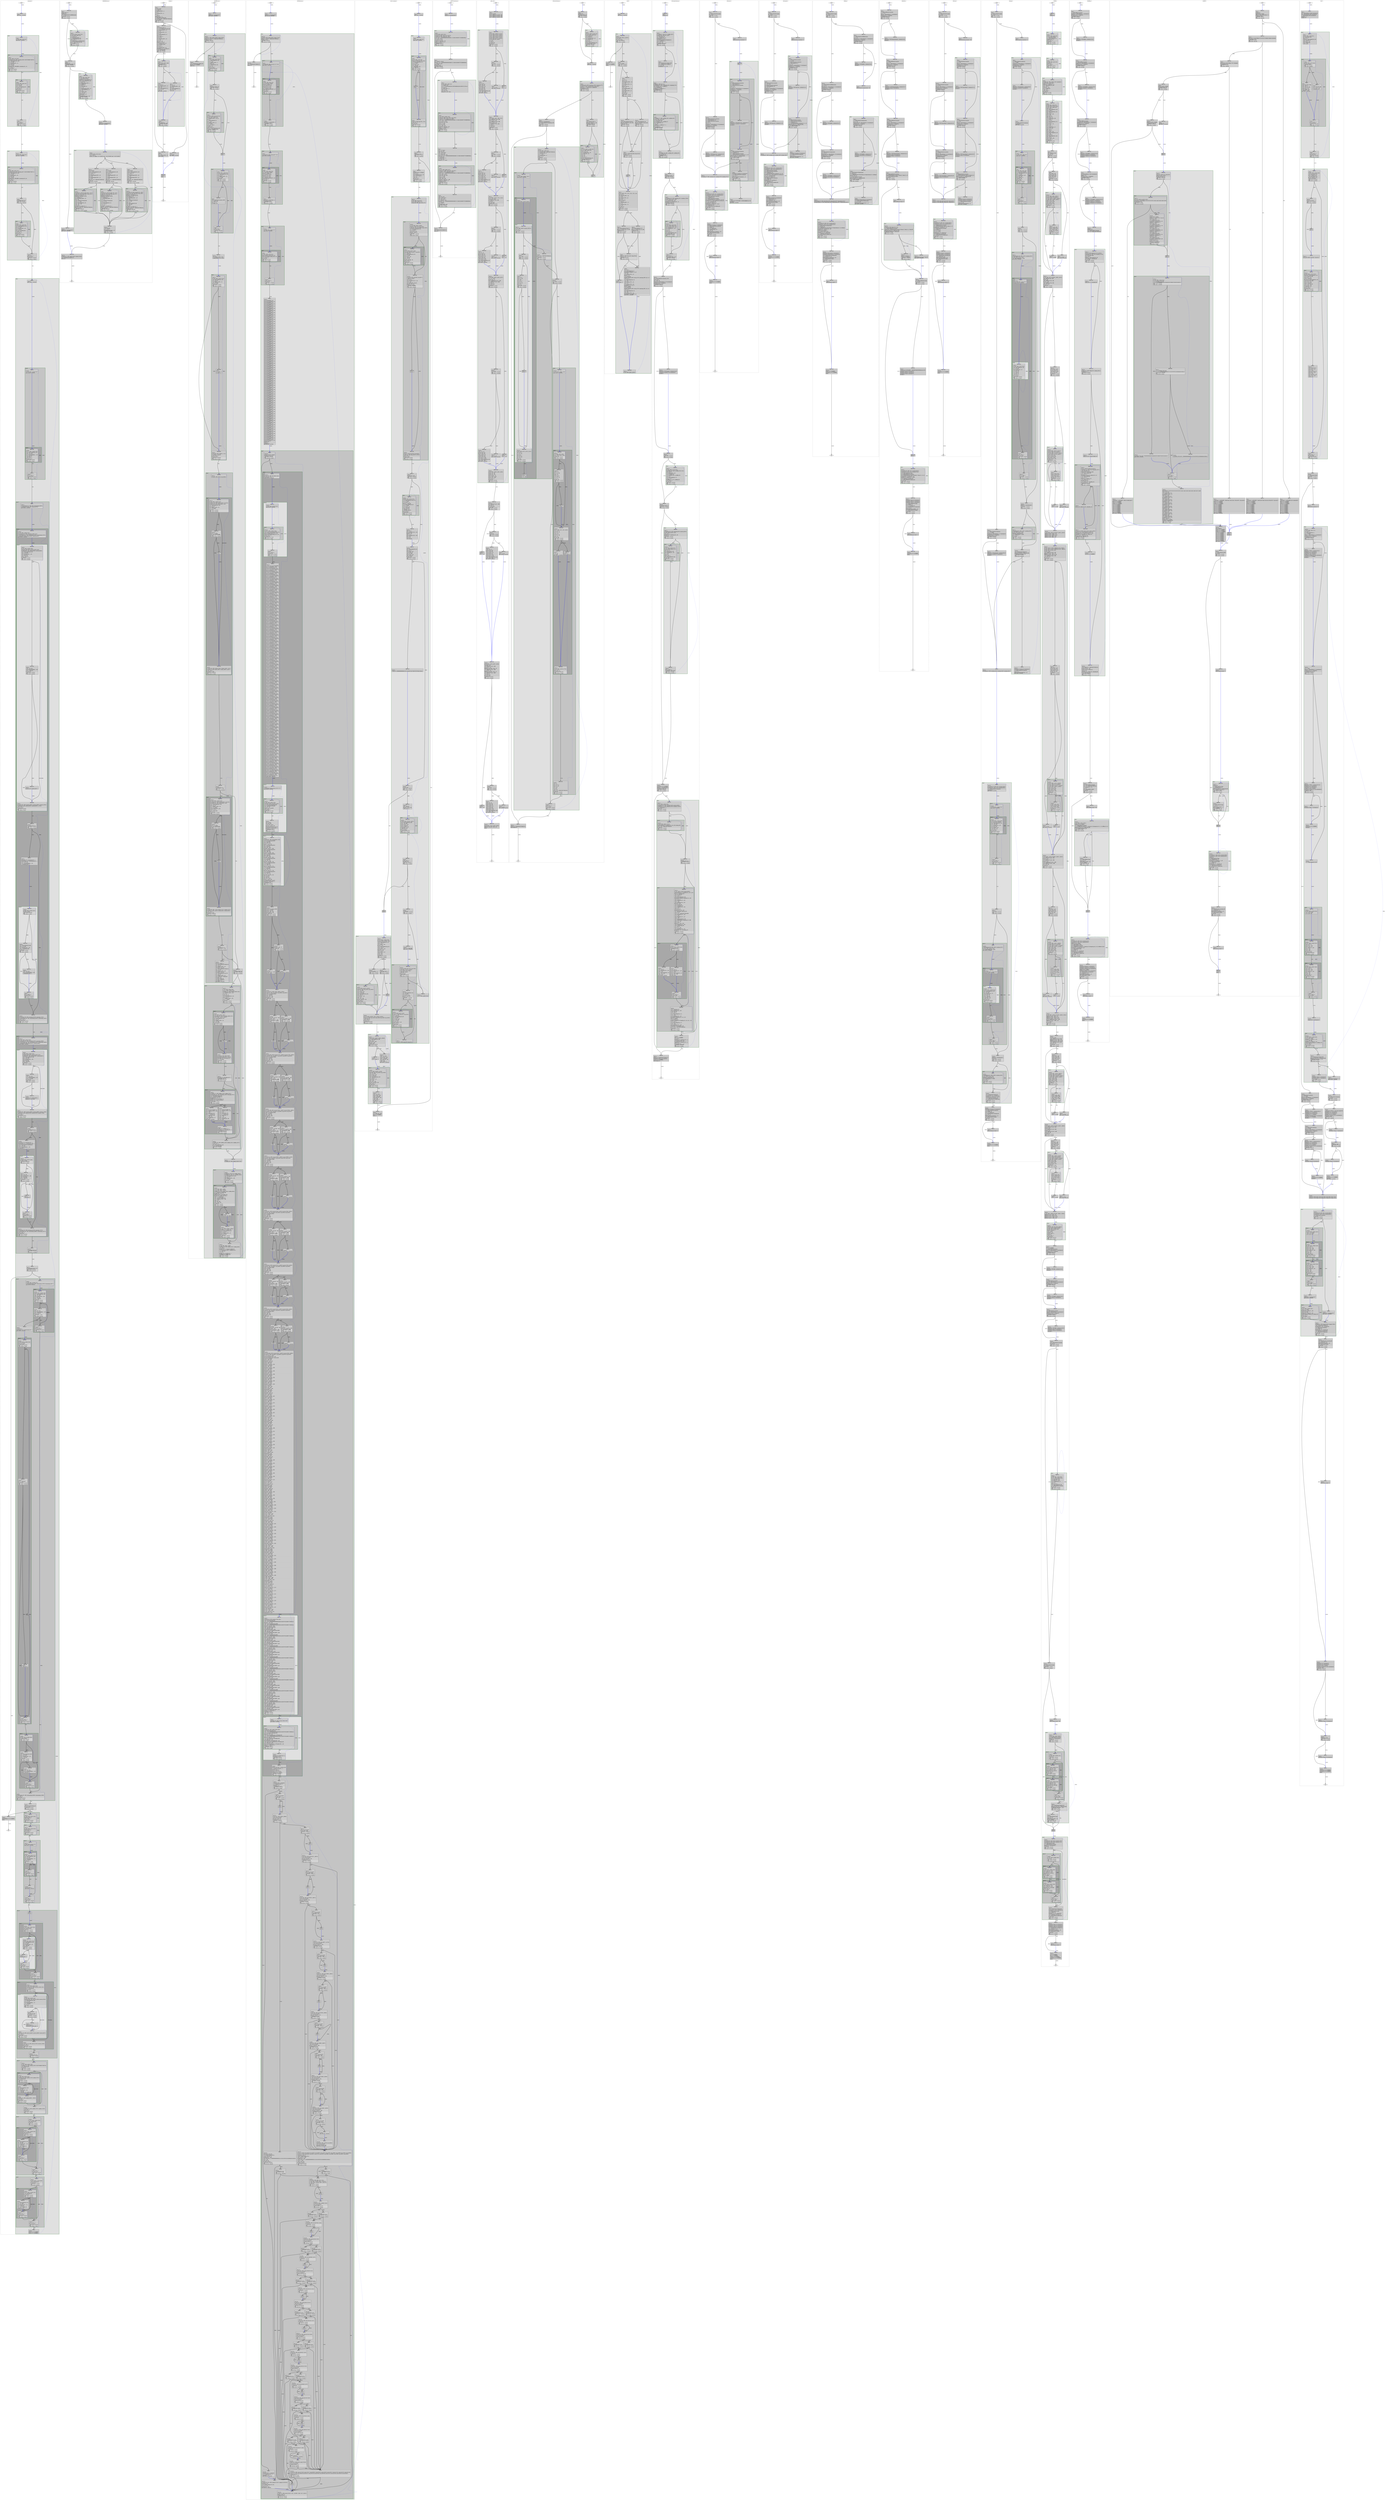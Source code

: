 digraph "nbench1.c.123t.dce3" {
overlap=false;
subgraph "cluster_Assignment" {
	style="dashed";
	color="black";
	label="Assignment ()";
	subgraph cluster_78_1 {
	style="filled";
	color="darkgreen";
	fillcolor="grey88";
	label="loop 1";
	labeljust=l;
	penwidth=2;
	subgraph cluster_78_8 {
	style="filled";
	color="darkgreen";
	fillcolor="grey77";
	label="loop 8";
	labeljust=l;
	penwidth=2;
	subgraph cluster_78_9 {
	style="filled";
	color="darkgreen";
	fillcolor="grey66";
	label="loop 9";
	labeljust=l;
	penwidth=2;
	fn_78_basic_block_42 [shape=record,style=filled,fillcolor=lightgrey,label="{ FREQ:429 |\<bb\ 42\>:\l\
|#\ j_473\ =\ PHI\ \<j_116(44),\ 0(41)\>\l\
|_110\ =\ linescol[j_473];\l\
|if\ (_110\ ==\ 1)\l\
\ \ goto\ \<bb\ 43\>;\ [34.00%]\l\
else\l\
\ \ goto\ \<bb\ 44\>;\ [66.00%]\l\
}"];

	fn_78_basic_block_43 [shape=record,style=filled,fillcolor=lightgrey,label="{ FREQ:146 |\<bb\ 43\>:\l\
|_111\ =\ (long\ unsigned\ int)\ i_472;\l\
|_112\ =\ _111\ *\ 808;\l\
|_113\ =\ arraybase_4(D)\ +\ _112;\l\
|_114\ =\ *_113[j_473];\l\
|_115\ =\ _114\ +\ smallest_123;\l\
|*_113[j_473]\ =\ _115;\l\
}"];

	fn_78_basic_block_44 [shape=record,style=filled,fillcolor=lightgrey,label="{ FREQ:430 |\<bb\ 44\>:\l\
|j_116\ =\ j_473\ +\ 1;\l\
|if\ (j_116\ !=\ 101)\l\
\ \ goto\ \<bb\ 42\>;\ [98.99%]\l\
else\l\
\ \ goto\ \<bb\ 45\>;\ [1.01%]\l\
}"];

	}
	fn_78_basic_block_41 [shape=record,style=filled,fillcolor=lightgrey,label="{ FREQ:13 |\<bb\ 41\>:\l\
|#\ i_472\ =\ PHI\ \<i_117(45),\ 0(40)\>\l\
|_108\ =\ linesrow[i_472];\l\
|if\ (_108\ ==\ 0)\l\
\ \ goto\ \<bb\ 42\>;\ [34.00%]\l\
else\l\
\ \ goto\ \<bb\ 45\>;\ [66.00%]\l\
}"];

	fn_78_basic_block_45 [shape=record,style=filled,fillcolor=lightgrey,label="{ FREQ:13 |\<bb\ 45\>:\l\
|i_117\ =\ i_472\ +\ 1;\l\
|if\ (i_117\ !=\ 101)\l\
\ \ goto\ \<bb\ 41\>;\ [99.00%]\l\
else\l\
\ \ goto\ \<bb\ 46\>;\ [1.00%]\l\
}"];

	}
	subgraph cluster_78_10 {
	style="filled";
	color="darkgreen";
	fillcolor="grey77";
	label="loop 10";
	labeljust=l;
	penwidth=2;
	subgraph cluster_78_11 {
	style="filled";
	color="darkgreen";
	fillcolor="grey66";
	label="loop 11";
	labeljust=l;
	penwidth=2;
	fn_78_basic_block_37 [shape=record,style=filled,fillcolor=lightgrey,label="{ FREQ:429 |\<bb\ 37\>:\l\
|#\ j_471\ =\ PHI\ \<j_105(39),\ 0(36)\>\l\
|_98\ =\ linescol[j_471];\l\
|if\ (_98\ !=\ 1)\l\
\ \ goto\ \<bb\ 38\>;\ [66.00%]\l\
else\l\
\ \ goto\ \<bb\ 39\>;\ [34.00%]\l\
}"];

	fn_78_basic_block_38 [shape=record,style=filled,fillcolor=lightgrey,label="{ FREQ:283 |\<bb\ 38\>:\l\
|_99\ =\ (long\ unsigned\ int)\ i_470;\l\
|_100\ =\ _99\ *\ 808;\l\
|_101\ =\ arraybase_4(D)\ +\ _100;\l\
|_102\ =\ *_101[j_471];\l\
|_104\ =\ _102\ -\ smallest_123;\l\
|*_101[j_471]\ =\ _104;\l\
}"];

	fn_78_basic_block_39 [shape=record,style=filled,fillcolor=lightgrey,label="{ FREQ:430 |\<bb\ 39\>:\l\
|j_105\ =\ j_471\ +\ 1;\l\
|if\ (j_105\ !=\ 101)\l\
\ \ goto\ \<bb\ 37\>;\ [98.99%]\l\
else\l\
\ \ goto\ \<bb\ 40\>;\ [1.01%]\l\
}"];

	}
	fn_78_basic_block_36 [shape=record,style=filled,fillcolor=lightgrey,label="{ FREQ:13 |\<bb\ 36\>:\l\
|#\ i_470\ =\ PHI\ \<i_106(40),\ 0(35)\>\l\
|_96\ =\ linesrow[i_470];\l\
|if\ (_96\ !=\ 0)\l\
\ \ goto\ \<bb\ 37\>;\ [34.00%]\l\
else\l\
\ \ goto\ \<bb\ 40\>;\ [66.00%]\l\
}"];

	fn_78_basic_block_40 [shape=record,style=filled,fillcolor=lightgrey,label="{ FREQ:13 |\<bb\ 40\>:\l\
|i_106\ =\ i_470\ +\ 1;\l\
|if\ (i_106\ !=\ 101)\l\
\ \ goto\ \<bb\ 36\>;\ [99.00%]\l\
else\l\
\ \ goto\ \<bb\ 41\>;\ [1.00%]\l\
}"];

	}
	subgraph cluster_78_12 {
	style="filled";
	color="darkgreen";
	fillcolor="grey77";
	label="loop 12";
	labeljust=l;
	penwidth=2;
	subgraph cluster_78_13 {
	style="filled";
	color="darkgreen";
	fillcolor="grey66";
	label="loop 13";
	labeljust=l;
	penwidth=2;
	fn_78_basic_block_32 [shape=record,style=filled,fillcolor=lightgrey,label="{ FREQ:429 |\<bb\ 32\>:\l\
|#\ j_468\ =\ PHI\ \<j_93(34),\ 0(31)\>\l\
|#\ smallest_469\ =\ PHI\ \<smallest_121(34),\ smallest_475(31)\>\l\
|_87\ =\ linescol[j_468];\l\
|if\ (_87\ !=\ 1)\l\
\ \ goto\ \<bb\ 33\>;\ [66.00%]\l\
else\l\
\ \ goto\ \<bb\ 34\>;\ [34.00%]\l\
}"];

	fn_78_basic_block_33 [shape=record,style=filled,fillcolor=lightgrey,label="{ FREQ:283 |\<bb\ 33\>:\l\
|_88\ =\ (long\ unsigned\ int)\ i_467;\l\
|_89\ =\ _88\ *\ 808;\l\
|_90\ =\ arraybase_4(D)\ +\ _89;\l\
|_91\ =\ *_90[j_468];\l\
|_195\ =\ MIN_EXPR\ \<_91,\ smallest_469\>;\l\
}"];

	fn_78_basic_block_34 [shape=record,style=filled,fillcolor=lightgrey,label="{ FREQ:430 |\<bb\ 34\>:\l\
|#\ smallest_121\ =\ PHI\ \<smallest_469(32),\ _195(33)\>\l\
|j_93\ =\ j_468\ +\ 1;\l\
|if\ (j_93\ !=\ 101)\l\
\ \ goto\ \<bb\ 32\>;\ [98.99%]\l\
else\l\
\ \ goto\ \<bb\ 35\>;\ [1.01%]\l\
}"];

	}
	fn_78_basic_block_31 [shape=record,style=filled,fillcolor=lightgrey,label="{ FREQ:13 |\<bb\ 31\>:\l\
|#\ i_467\ =\ PHI\ \<i_94(35),\ 0(30)\>\l\
|#\ smallest_475\ =\ PHI\ \<smallest_123(35),\ 9223372036854775807(30)\>\l\
|_85\ =\ linesrow[i_467];\l\
|if\ (_85\ !=\ 0)\l\
\ \ goto\ \<bb\ 32\>;\ [34.00%]\l\
else\l\
\ \ goto\ \<bb\ 35\>;\ [66.00%]\l\
}"];

	fn_78_basic_block_35 [shape=record,style=filled,fillcolor=lightgrey,label="{ FREQ:13 |\<bb\ 35\>:\l\
|#\ smallest_123\ =\ PHI\ \<smallest_475(31),\ smallest_121(34)\>\l\
|i_94\ =\ i_467\ +\ 1;\l\
|if\ (i_94\ !=\ 101)\l\
\ \ goto\ \<bb\ 31\>;\ [99.00%]\l\
else\l\
\ \ goto\ \<bb\ 36\>;\ [1.00%]\l\
}"];

	}
	subgraph cluster_78_14 {
	style="filled";
	color="darkgreen";
	fillcolor="grey77";
	label="loop 14";
	labeljust=l;
	penwidth=2;
	subgraph cluster_78_15 {
	style="filled";
	color="darkgreen";
	fillcolor="grey66";
	label="loop 15";
	labeljust=l;
	penwidth=2;
	subgraph cluster_78_16 {
	style="filled";
	color="darkgreen";
	fillcolor="grey88";
	label="loop 16";
	labeljust=l;
	penwidth=2;
	fn_78_basic_block_25 [shape=record,style=filled,fillcolor=lightgrey,label="{ FREQ:1765 |\<bb\ 25\>:\l\
|#\ i_465\ =\ PHI\ \<i_81(28),\ 0(24)\>\l\
|#\ newrows_466\ =\ PHI\ \<newrows_118(28),\ newrows_474(24)\>\l\
|_74\ =\ (long\ unsigned\ int)\ i_465;\l\
|_75\ =\ _74\ *\ 202;\l\
|_76\ =\ &assignedtableau\ +\ _75;\l\
|_77\ =\ *_76[j_464];\l\
|if\ (_77\ ==\ 1)\l\
\ \ goto\ \<bb\ 26\>;\ [34.00%]\l\
else\l\
\ \ goto\ \<bb\ 28\>;\ [66.00%]\l\
}"];

	fn_78_basic_block_26 [shape=record,style=filled,fillcolor=lightgrey,label="{ FREQ:600 |\<bb\ 26\>:\l\
|_78\ =\ linesrow[i_465];\l\
|if\ (_78\ !=\ 1)\l\
\ \ goto\ \<bb\ 27\>;\ [66.00%]\l\
else\l\
\ \ goto\ \<bb\ 28\>;\ [34.00%]\l\
}"];

	fn_78_basic_block_28 [shape=record,style=filled,fillcolor=lightgrey,label="{ FREQ:1765 |\<bb\ 28\>:\l\
|#\ newrows_118\ =\ PHI\ \<newrows_466(25),\ newrows_466(26),\ newrows_80(27)\>\l\
|i_81\ =\ i_465\ +\ 1;\l\
|if\ (i_81\ !=\ 101)\l\
\ \ goto\ \<bb\ 25\>;\ [98.99%]\l\
else\l\
\ \ goto\ \<bb\ 29\>;\ [1.01%]\l\
}"];

	fn_78_basic_block_27 [shape=record,style=filled,fillcolor=lightgrey,label="{ FREQ:396 |\<bb\ 27\>:\l\
|linesrow[i_465]\ =\ 1;\l\
|newrows_80\ =\ newrows_466\ +\ 1;\l\
}"];

	}
	fn_78_basic_block_24 [shape=record,style=filled,fillcolor=lightgrey,label="{ FREQ:85 |\<bb\ 24\>:\l\
|#\ j_464\ =\ PHI\ \<j_82(29),\ 0(23)\>\l\
|#\ newrows_474\ =\ PHI\ \<newrows_120(29),\ 0(23)\>\l\
|_72\ =\ linescol[j_464];\l\
|if\ (_72\ ==\ 1)\l\
\ \ goto\ \<bb\ 25\>;\ [20.97%]\l\
else\l\
\ \ goto\ \<bb\ 29\>;\ [79.03%]\l\
}"];

	fn_78_basic_block_29 [shape=record,style=filled,fillcolor=lightgrey,label="{ FREQ:85 |\<bb\ 29\>:\l\
|#\ newrows_120\ =\ PHI\ \<newrows_474(24),\ newrows_118(28)\>\l\
|j_82\ =\ j_464\ +\ 1;\l\
|if\ (j_82\ !=\ 101)\l\
\ \ goto\ \<bb\ 24\>;\ [98.99%]\l\
else\l\
\ \ goto\ \<bb\ 30\>;\ [1.01%]\l\
}"];

	}
	subgraph cluster_78_17 {
	style="filled";
	color="darkgreen";
	fillcolor="grey66";
	label="loop 17";
	labeljust=l;
	penwidth=2;
	subgraph cluster_78_18 {
	style="filled";
	color="darkgreen";
	fillcolor="grey88";
	label="loop 18";
	labeljust=l;
	penwidth=2;
	fn_78_basic_block_20 [shape=record,style=filled,fillcolor=lightgrey,label="{ FREQ:1765 |\<bb\ 20\>:\l\
|#\ j_463\ =\ PHI\ \<j_69(22),\ 0(19)\>\l\
|_64\ =\ (long\ unsigned\ int)\ i_462;\l\
|_65\ =\ _64\ *\ 808;\l\
|_66\ =\ arraybase_4(D)\ +\ _65;\l\
|_68\ =\ *_66[j_463];\l\
|if\ (_68\ ==\ 0)\l\
\ \ goto\ \<bb\ 21\>;\ [50.00%]\l\
else\l\
\ \ goto\ \<bb\ 22\>;\ [50.00%]\l\
}"];

	fn_78_basic_block_21 [shape=record,style=filled,fillcolor=lightgrey,label="{ FREQ:882 |\<bb\ 21\>:\l\
|linescol[j_463]\ =\ 1;\l\
}"];

	fn_78_basic_block_22 [shape=record,style=filled,fillcolor=lightgrey,label="{ FREQ:1765 |\<bb\ 22\>:\l\
|j_69\ =\ j_463\ +\ 1;\l\
|if\ (j_69\ !=\ 101)\l\
\ \ goto\ \<bb\ 20\>;\ [98.99%]\l\
else\l\
\ \ goto\ \<bb\ 23\>;\ [1.01%]\l\
}"];

	}
	fn_78_basic_block_19 [shape=record,style=filled,fillcolor=lightgrey,label="{ FREQ:85 |\<bb\ 19\>:\l\
|#\ i_462\ =\ PHI\ \<i_70(23),\ 0(18)\>\l\
|_63\ =\ linesrow[i_462];\l\
|if\ (_63\ ==\ 1)\l\
\ \ goto\ \<bb\ 20\>;\ [20.97%]\l\
else\l\
\ \ goto\ \<bb\ 23\>;\ [79.03%]\l\
}"];

	fn_78_basic_block_23 [shape=record,style=filled,fillcolor=lightgrey,label="{ FREQ:85 |\<bb\ 23\>:\l\
|i_70\ =\ i_462\ +\ 1;\l\
|if\ (i_70\ !=\ 101)\l\
\ \ goto\ \<bb\ 19\>;\ [98.99%]\l\
else\l\
\ \ goto\ \<bb\ 24\>;\ [1.01%]\l\
}"];

	}
	fn_78_basic_block_18 [shape=record,style=filled,fillcolor=lightgrey,label="{ FREQ:1 |\<bb\ 18\>:\l\
}"];

	fn_78_basic_block_30 [shape=record,style=filled,fillcolor=lightgrey,label="{ FREQ:1 |\<bb\ 30\>:\l\
|if\ (newrows_120\ !=\ 0)\l\
\ \ goto\ \<bb\ 18\>;\ [85.00%]\l\
else\l\
\ \ goto\ \<bb\ 31\>;\ [15.00%]\l\
}"];

	}
	subgraph cluster_78_19 {
	style="filled";
	color="darkgreen";
	fillcolor="grey77";
	label="loop 19";
	labeljust=l;
	penwidth=2;
	subgraph cluster_78_20 {
	style="filled";
	color="darkgreen";
	fillcolor="grey66";
	label="loop 20";
	labeljust=l;
	penwidth=2;
	fn_78_basic_block_14 [shape=record,style=filled,fillcolor=lightgrey,label="{ FREQ:150 |\<bb\ 14\>:\l\
|#\ j_461\ =\ PHI\ \<j_59(15),\ 0(17)\>\l\
|_54\ =\ (long\ unsigned\ int)\ i_460;\l\
|_55\ =\ _54\ *\ 202;\l\
|_56\ =\ &assignedtableau\ +\ _55;\l\
|_58\ =\ *_56[j_461];\l\
|if\ (_58\ ==\ 1)\l\
\ \ goto\ \<bb\ 16\>;\ [7.50%]\l\
else\l\
\ \ goto\ \<bb\ 15\>;\ [92.50%]\l\
}"];

	fn_78_basic_block_15 [shape=record,style=filled,fillcolor=lightgrey,label="{ FREQ:139 |\<bb\ 15\>:\l\
|j_59\ =\ j_461\ +\ 1;\l\
|if\ (j_59\ !=\ 101)\l\
\ \ goto\ \<bb\ 14\>;\ [98.91%]\l\
else\l\
\ \ goto\ \<bb\ 93\>;\ [1.09%]\l\
}"];

	}
	fn_78_basic_block_17 [shape=record,style=filled,fillcolor=lightgrey,label="{ FREQ:13 |\<bb\ 17\>:\l\
|#\ i_460\ =\ PHI\ \<i_61(16),\ 0(13)\>\l\
goto\ \<bb\ 14\>;\ [100.00%]\l\
}"];

	fn_78_basic_block_16 [shape=record,style=filled,fillcolor=lightgrey,label="{ FREQ:13 |\<bb\ 16\>:\l\
|i_61\ =\ i_460\ +\ 1;\l\
|if\ (i_61\ !=\ 101)\l\
\ \ goto\ \<bb\ 17\>;\ [99.00%]\l\
else\l\
\ \ goto\ \<bb\ 18\>;\ [1.00%]\l\
}"];

	fn_78_basic_block_93 [shape=record,style=filled,fillcolor=lightgrey,label="{ FREQ:6 |\<bb\ 93\>:\l\
|linesrow[i_460]\ =\ 1;\l\
goto\ \<bb\ 16\>;\ [100.00%]\l\
}"];

	}
	subgraph cluster_78_21 {
	style="filled";
	color="darkgreen";
	fillcolor="grey77";
	label="loop 21";
	labeljust=l;
	penwidth=2;
	fn_78_basic_block_13 [shape=record,style=filled,fillcolor=lightgrey,label="{ FREQ:13 |\<bb\ 13\>:\l\
|#\ i_459\ =\ PHI\ \<i_52(13),\ 0(12)\>\l\
|linescol[i_459]\ =\ 0;\l\
|i_52\ =\ i_459\ +\ 1;\l\
|if\ (i_52\ !=\ 101)\l\
\ \ goto\ \<bb\ 13\>;\ [99.00%]\l\
else\l\
\ \ goto\ \<bb\ 17\>;\ [1.00%]\l\
}"];

	}
	subgraph cluster_78_22 {
	style="filled";
	color="darkgreen";
	fillcolor="grey77";
	label="loop 22";
	labeljust=l;
	penwidth=2;
	fn_78_basic_block_12 [shape=record,style=filled,fillcolor=lightgrey,label="{ FREQ:13 |\<bb\ 12\>:\l\
|#\ i_458\ =\ PHI\ \<i_50(12),\ 0(91)\>\l\
|linesrow[i_458]\ =\ 0;\l\
|i_50\ =\ i_458\ +\ 1;\l\
|if\ (i_50\ !=\ 101)\l\
\ \ goto\ \<bb\ 12\>;\ [99.00%]\l\
else\l\
\ \ goto\ \<bb\ 13\>;\ [1.00%]\l\
}"];

	}
	subgraph cluster_78_23 {
	style="filled";
	color="darkgreen";
	fillcolor="grey77";
	label="loop 23";
	labeljust=l;
	penwidth=2;
	subgraph cluster_78_24 {
	style="filled";
	color="darkgreen";
	fillcolor="grey66";
	label="loop 24";
	labeljust=l;
	penwidth=2;
	fn_78_basic_block_85 [shape=record,style=filled,fillcolor=lightgrey,label="{ FREQ:603 |\<bb\ 85\>:\l\
|#\ k_494\ =\ PHI\ \<k_226(88),\ 0(84)\>\l\
|if\ (i_490\ !=\ k_494)\l\
\ \ goto\ \<bb\ 86\>;\ [98.96%]\l\
else\l\
\ \ goto\ \<bb\ 88\>;\ [1.04%]\l\
}"];

	fn_78_basic_block_86 [shape=record,style=filled,fillcolor=lightgrey,label="{ FREQ:597 |\<bb\ 86\>:\l\
|_220\ =\ (long\ unsigned\ int)\ k_494;\l\
|_221\ =\ _220\ *\ 808;\l\
|_222\ =\ arraybase_4(D)\ +\ _221;\l\
|_223\ =\ *_222[_201];\l\
|if\ (_223\ ==\ 0)\l\
\ \ goto\ \<bb\ 87\>;\ [50.00%]\l\
else\l\
\ \ goto\ \<bb\ 88\>;\ [50.00%]\l\
}"];

	fn_78_basic_block_88 [shape=record,style=filled,fillcolor=lightgrey,label="{ FREQ:603 |\<bb\ 88\>:\l\
|k_226\ =\ k_494\ +\ 1;\l\
|if\ (k_226\ !=\ 101)\l\
\ \ goto\ \<bb\ 85\>;\ [98.99%]\l\
else\l\
\ \ goto\ \<bb\ 89\>;\ [1.01%]\l\
}"];

	fn_78_basic_block_87 [shape=record,style=filled,fillcolor=lightgrey,label="{ FREQ:298 |\<bb\ 87\>:\l\
|_224\ =\ _220\ *\ 202;\l\
|_225\ =\ &assignedtableau\ +\ _224;\l\
|*_225[_201]\ =\ 2;\l\
}"];

	}
	subgraph cluster_78_25 {
	style="filled";
	color="darkgreen";
	fillcolor="grey66";
	label="loop 25";
	labeljust=l;
	penwidth=2;
	fn_78_basic_block_81 [shape=record,style=filled,fillcolor=lightgrey,label="{ FREQ:603 |\<bb\ 81\>:\l\
|#\ k_493\ =\ PHI\ \<k_218(84),\ 0(94)\>\l\
|_214\ =\ (int)\ k_493;\l\
|if\ (_201\ !=\ _214)\l\
\ \ goto\ \<bb\ 82\>;\ [98.96%]\l\
else\l\
\ \ goto\ \<bb\ 84\>;\ [1.04%]\l\
}"];

	fn_78_basic_block_82 [shape=record,style=filled,fillcolor=lightgrey,label="{ FREQ:597 |\<bb\ 82\>:\l\
|_217\ =\ *_199[_214];\l\
|if\ (_217\ ==\ 0)\l\
\ \ goto\ \<bb\ 83\>;\ [50.00%]\l\
else\l\
\ \ goto\ \<bb\ 84\>;\ [50.00%]\l\
}"];

	fn_78_basic_block_84 [shape=record,style=filled,fillcolor=lightgrey,label="{ FREQ:603 |\<bb\ 84\>:\l\
|k_218\ =\ k_493\ +\ 1;\l\
|if\ (k_218\ !=\ 101)\l\
\ \ goto\ \<bb\ 81\>;\ [98.99%]\l\
else\l\
\ \ goto\ \<bb\ 85\>;\ [1.01%]\l\
}"];

	fn_78_basic_block_83 [shape=record,style=filled,fillcolor=lightgrey,label="{ FREQ:298 |\<bb\ 83\>:\l\
|*_204[_214]\ =\ 2;\l\
}"];

	}
	subgraph cluster_78_26 {
	style="filled";
	color="darkgreen";
	fillcolor="grey66";
	label="loop 26";
	labeljust=l;
	penwidth=2;
	fn_78_basic_block_78 [shape=record,style=filled,fillcolor=lightgrey,label="{ FREQ:256 |\<bb\ 78\>:\l\
|#\ j_491\ =\ PHI\ \<j_206(80),\ 0(90)\>\l\
|_197\ =\ (long\ unsigned\ int)\ i_490;\l\
|_198\ =\ _197\ *\ 808;\l\
|_199\ =\ arraybase_4(D)\ +\ _198;\l\
|_201\ =\ (int)\ j_491;\l\
|_202\ =\ *_199[_201];\l\
|if\ (_202\ ==\ 0)\l\
\ \ goto\ \<bb\ 79\>;\ [50.00%]\l\
else\l\
\ \ goto\ \<bb\ 80\>;\ [50.00%]\l\
}"];

	fn_78_basic_block_79 [shape=record,style=filled,fillcolor=lightgrey,label="{ FREQ:128 |\<bb\ 79\>:\l\
|_203\ =\ _197\ *\ 202;\l\
|_204\ =\ &assignedtableau\ +\ _203;\l\
|_205\ =\ *_204[_201];\l\
|if\ (_205\ ==\ 0)\l\
\ \ goto\ \<bb\ 94\>;\ [7.50%]\l\
else\l\
\ \ goto\ \<bb\ 80\>;\ [92.50%]\l\
}"];

	fn_78_basic_block_80 [shape=record,style=filled,fillcolor=lightgrey,label="{ FREQ:246 |\<bb\ 80\>:\l\
|j_206\ =\ j_491\ +\ 1;\l\
|if\ (j_206\ !=\ 101)\l\
\ \ goto\ \<bb\ 78\>;\ [98.95%]\l\
else\l\
\ \ goto\ \<bb\ 89\>;\ [1.05%]\l\
}"];

	}
	fn_78_basic_block_90 [shape=record,style=filled,fillcolor=lightgrey,label="{ FREQ:12 |\<bb\ 90\>:\l\
|#\ i_490\ =\ PHI\ \<i_227(89),\ 0(77)\>\l\
|#\ totnumassigns_492\ =\ PHI\ \<totnumassigns_247(89),\ totnumassigns_246(77)\>\l\
goto\ \<bb\ 78\>;\ [100.00%]\l\
}"];

	fn_78_basic_block_94 [shape=record,style=filled,fillcolor=lightgrey,label="{ FREQ:10 |\<bb\ 94\>:\l\
|*_204[_201]\ =\ 1;\l\
|totnumassigns_212\ =\ totnumassigns_492\ +\ 1;\l\
goto\ \<bb\ 81\>;\ [100.00%]\l\
}"];

	fn_78_basic_block_89 [shape=record,style=filled,fillcolor=lightgrey,label="{ FREQ:12 |\<bb\ 89\>:\l\
|#\ totnumassigns_247\ =\ PHI\ \<totnumassigns_492(80),\ totnumassigns_212(88)\>\l\
|i_227\ =\ i_490\ +\ 1;\l\
|if\ (i_227\ !=\ 101)\l\
\ \ goto\ \<bb\ 90\>;\ [99.00%]\l\
else\l\
\ \ goto\ \<bb\ 91\>;\ [1.00%]\l\
}"];

	}
	subgraph cluster_78_27 {
	style="filled";
	color="darkgreen";
	fillcolor="grey77";
	label="loop 27";
	labeljust=l;
	penwidth=2;
	subgraph cluster_78_28 {
	style="filled";
	color="darkgreen";
	fillcolor="grey66";
	label="loop 28";
	labeljust=l;
	penwidth=2;
	subgraph cluster_78_29 {
	style="filled";
	color="darkgreen";
	fillcolor="grey88";
	label="loop 29";
	labeljust=l;
	penwidth=2;
	fn_78_basic_block_70 [shape=record,style=filled,fillcolor=lightgrey,label="{ FREQ:2076 |\<bb\ 70\>:\l\
|#\ k_489\ =\ PHI\ \<k_192(73),\ 0(69)\>\l\
|if\ (j_485\ !=\ k_489)\l\
\ \ goto\ \<bb\ 71\>;\ [98.96%]\l\
else\l\
\ \ goto\ \<bb\ 73\>;\ [1.04%]\l\
}"];

	fn_78_basic_block_71 [shape=record,style=filled,fillcolor=lightgrey,label="{ FREQ:2054 |\<bb\ 71\>:\l\
|_188\ =\ _183\ *\ 808;\l\
|_189\ =\ arraybase_4(D)\ +\ _188;\l\
|_190\ =\ (int)\ k_489;\l\
|_191\ =\ *_189[_190];\l\
|if\ (_191\ ==\ 0)\l\
\ \ goto\ \<bb\ 72\>;\ [50.00%]\l\
else\l\
\ \ goto\ \<bb\ 73\>;\ [50.00%]\l\
}"];

	fn_78_basic_block_73 [shape=record,style=filled,fillcolor=lightgrey,label="{ FREQ:2076 |\<bb\ 73\>:\l\
|k_192\ =\ k_489\ +\ 1;\l\
|if\ (k_192\ !=\ 101)\l\
\ \ goto\ \<bb\ 70\>;\ [98.99%]\l\
else\l\
\ \ goto\ \<bb\ 74\>;\ [1.01%]\l\
}"];

	fn_78_basic_block_72 [shape=record,style=filled,fillcolor=lightgrey,label="{ FREQ:1027 |\<bb\ 72\>:\l\
|*_185[_190]\ =\ 2;\l\
}"];

	}
	subgraph cluster_78_30 {
	style="filled";
	color="darkgreen";
	fillcolor="grey88";
	label="loop 30";
	labeljust=l;
	penwidth=2;
	fn_78_basic_block_64 [shape=record,style=filled,fillcolor=lightgrey,label="{ FREQ:9900 |\<bb\ 64\>:\l\
|#\ i_484\ =\ PHI\ \<i_176(67),\ 0(75)\>\l\
|#\ numzeros_486\ =\ PHI\ \<numzeros_241(67),\ 0(75)\>\l\
|#\ selected_497\ =\ PHI\ \<selected_242(67),\ selected_498(75)\>\l\
|_164\ =\ (long\ unsigned\ int)\ i_484;\l\
|_165\ =\ _164\ *\ 808;\l\
|_166\ =\ arraybase_4(D)\ +\ _165;\l\
|_168\ =\ (int)\ j_485;\l\
|_169\ =\ *_166[_168];\l\
|if\ (_169\ ==\ 0)\l\
\ \ goto\ \<bb\ 65\>;\ [50.00%]\l\
else\l\
\ \ goto\ \<bb\ 67\>;\ [50.00%]\l\
}"];

	fn_78_basic_block_65 [shape=record,style=filled,fillcolor=lightgrey,label="{ FREQ:4950 |\<bb\ 65\>:\l\
|_170\ =\ _164\ *\ 202;\l\
|_171\ =\ &assignedtableau\ +\ _170;\l\
|_172\ =\ *_171[_168];\l\
|if\ (_172\ ==\ 0)\l\
\ \ goto\ \<bb\ 66\>;\ [50.00%]\l\
else\l\
\ \ goto\ \<bb\ 67\>;\ [50.00%]\l\
}"];

	fn_78_basic_block_67 [shape=record,style=filled,fillcolor=lightgrey,label="{ FREQ:9900 |\<bb\ 67\>:\l\
|#\ numzeros_241\ =\ PHI\ \<numzeros_486(64),\ numzeros_486(65),\ numzeros_174(66)\>\l\
|#\ selected_242\ =\ PHI\ \<selected_497(64),\ selected_497(65),\ selected_175(66)\>\l\
|i_176\ =\ i_484\ +\ 1;\l\
|if\ (i_176\ !=\ 101)\l\
\ \ goto\ \<bb\ 64\>;\ [98.99%]\l\
else\l\
\ \ goto\ \<bb\ 68\>;\ [1.01%]\l\
}"];

	fn_78_basic_block_66 [shape=record,style=filled,fillcolor=lightgrey,label="{ FREQ:2475 |\<bb\ 66\>:\l\
|numzeros_174\ =\ numzeros_486\ +\ 1;\l\
|selected_175\ =\ (int)\ i_484;\l\
}"];

	}
	fn_78_basic_block_75 [shape=record,style=filled,fillcolor=lightgrey,label="{ FREQ:100 |\<bb\ 75\>:\l\
|#\ j_485\ =\ PHI\ \<j_193(74),\ 0(62)\>\l\
|#\ numassigns_487\ =\ PHI\ \<numassigns_245(74),\ numassigns_239(62)\>\l\
|#\ totnumassigns_488\ =\ PHI\ \<totnumassigns_246(74),\ totnumassigns_240(62)\>\l\
|#\ selected_498\ =\ PHI\ \<selected_242(74),\ selected_236(62)\>\l\
goto\ \<bb\ 64\>;\ [100.00%]\l\
}"];

	fn_78_basic_block_68 [shape=record,style=filled,fillcolor=lightgrey,label="{ FREQ:100 |\<bb\ 68\>:\l\
|if\ (numzeros_241\ ==\ 1)\l\
\ \ goto\ \<bb\ 69\>;\ [20.97%]\l\
else\l\
\ \ goto\ \<bb\ 74\>;\ [79.03%]\l\
}"];

	fn_78_basic_block_69 [shape=record,style=filled,fillcolor=lightgrey,label="{ FREQ:21 |\<bb\ 69\>:\l\
|numassigns_179\ =\ numassigns_487\ +\ 1;\l\
|totnumassigns_181\ =\ totnumassigns_488\ +\ 1;\l\
|_183\ =\ (long\ unsigned\ int)\ selected_242;\l\
|_184\ =\ _183\ *\ 202;\l\
|_185\ =\ &assignedtableau\ +\ _184;\l\
|*_185[_168]\ =\ 1;\l\
}"];

	fn_78_basic_block_74 [shape=record,style=filled,fillcolor=lightgrey,label="{ FREQ:100 |\<bb\ 74\>:\l\
|#\ numassigns_245\ =\ PHI\ \<numassigns_487(68),\ numassigns_179(73)\>\l\
|#\ totnumassigns_246\ =\ PHI\ \<totnumassigns_488(68),\ totnumassigns_181(73)\>\l\
|j_193\ =\ j_485\ +\ 1;\l\
|if\ (j_193\ !=\ 101)\l\
\ \ goto\ \<bb\ 75\>;\ [98.99%]\l\
else\l\
\ \ goto\ \<bb\ 76\>;\ [1.01%]\l\
}"];

	}
	subgraph cluster_78_31 {
	style="filled";
	color="darkgreen";
	fillcolor="grey66";
	label="loop 31";
	labeljust=l;
	penwidth=2;
	subgraph cluster_78_32 {
	style="filled";
	color="darkgreen";
	fillcolor="grey88";
	label="loop 32";
	labeljust=l;
	penwidth=2;
	fn_78_basic_block_58 [shape=record,style=filled,fillcolor=lightgrey,label="{ FREQ:2076 |\<bb\ 58\>:\l\
|#\ k_483\ =\ PHI\ \<k_161(61),\ 0(57)\>\l\
|if\ (i_478\ !=\ k_483)\l\
\ \ goto\ \<bb\ 59\>;\ [98.96%]\l\
else\l\
\ \ goto\ \<bb\ 61\>;\ [1.04%]\l\
}"];

	fn_78_basic_block_59 [shape=record,style=filled,fillcolor=lightgrey,label="{ FREQ:2054 |\<bb\ 59\>:\l\
|_155\ =\ (long\ unsigned\ int)\ k_483;\l\
|_156\ =\ _155\ *\ 808;\l\
|_157\ =\ arraybase_4(D)\ +\ _156;\l\
|_158\ =\ *_157[selected_236];\l\
|if\ (_158\ ==\ 0)\l\
\ \ goto\ \<bb\ 60\>;\ [50.00%]\l\
else\l\
\ \ goto\ \<bb\ 61\>;\ [50.00%]\l\
}"];

	fn_78_basic_block_61 [shape=record,style=filled,fillcolor=lightgrey,label="{ FREQ:2076 |\<bb\ 61\>:\l\
|k_161\ =\ k_483\ +\ 1;\l\
|if\ (k_161\ !=\ 101)\l\
\ \ goto\ \<bb\ 58\>;\ [98.99%]\l\
else\l\
\ \ goto\ \<bb\ 62\>;\ [1.01%]\l\
}"];

	fn_78_basic_block_60 [shape=record,style=filled,fillcolor=lightgrey,label="{ FREQ:1027 |\<bb\ 60\>:\l\
|_159\ =\ _155\ *\ 202;\l\
|_160\ =\ &assignedtableau\ +\ _159;\l\
|*_160[selected_236]\ =\ 2;\l\
}"];

	}
	subgraph cluster_78_33 {
	style="filled";
	color="darkgreen";
	fillcolor="grey88";
	label="loop 33";
	labeljust=l;
	penwidth=2;
	fn_78_basic_block_52 [shape=record,style=filled,fillcolor=lightgrey,label="{ FREQ:9900 |\<bb\ 52\>:\l\
|#\ j_479\ =\ PHI\ \<j_144(55),\ 0(63)\>\l\
|#\ numzeros_480\ =\ PHI\ \<numzeros_235(55),\ 0(63)\>\l\
|#\ selected_495\ =\ PHI\ \<selected_236(55),\ selected_496(63)\>\l\
|_133\ =\ (long\ unsigned\ int)\ i_478;\l\
|_134\ =\ _133\ *\ 808;\l\
|_135\ =\ arraybase_4(D)\ +\ _134;\l\
|_137\ =\ (int)\ j_479;\l\
|_138\ =\ *_135[_137];\l\
|if\ (_138\ ==\ 0)\l\
\ \ goto\ \<bb\ 53\>;\ [50.00%]\l\
else\l\
\ \ goto\ \<bb\ 55\>;\ [50.00%]\l\
}"];

	fn_78_basic_block_53 [shape=record,style=filled,fillcolor=lightgrey,label="{ FREQ:4950 |\<bb\ 53\>:\l\
|_139\ =\ _133\ *\ 202;\l\
|_140\ =\ &assignedtableau\ +\ _139;\l\
|_141\ =\ *_140[_137];\l\
|if\ (_141\ ==\ 0)\l\
\ \ goto\ \<bb\ 54\>;\ [50.00%]\l\
else\l\
\ \ goto\ \<bb\ 55\>;\ [50.00%]\l\
}"];

	fn_78_basic_block_55 [shape=record,style=filled,fillcolor=lightgrey,label="{ FREQ:9900 |\<bb\ 55\>:\l\
|#\ numzeros_235\ =\ PHI\ \<numzeros_480(52),\ numzeros_480(53),\ numzeros_143(54)\>\l\
|#\ selected_236\ =\ PHI\ \<selected_495(52),\ selected_495(53),\ _137(54)\>\l\
|j_144\ =\ j_479\ +\ 1;\l\
|if\ (j_144\ !=\ 101)\l\
\ \ goto\ \<bb\ 52\>;\ [98.99%]\l\
else\l\
\ \ goto\ \<bb\ 56\>;\ [1.01%]\l\
}"];

	fn_78_basic_block_54 [shape=record,style=filled,fillcolor=lightgrey,label="{ FREQ:2475 |\<bb\ 54\>:\l\
|numzeros_143\ =\ numzeros_480\ +\ 1;\l\
}"];

	}
	fn_78_basic_block_63 [shape=record,style=filled,fillcolor=lightgrey,label="{ FREQ:100 |\<bb\ 63\>:\l\
|#\ i_478\ =\ PHI\ \<i_162(62),\ 0(51)\>\l\
|#\ numassigns_481\ =\ PHI\ \<numassigns_239(62),\ 0(51)\>\l\
|#\ totnumassigns_482\ =\ PHI\ \<totnumassigns_240(62),\ totnumassigns_231(51)\>\l\
|#\ selected_496\ =\ PHI\ \<selected_236(62),\ selected_233(51)\>\l\
goto\ \<bb\ 52\>;\ [100.00%]\l\
}"];

	fn_78_basic_block_56 [shape=record,style=filled,fillcolor=lightgrey,label="{ FREQ:100 |\<bb\ 56\>:\l\
|if\ (numzeros_235\ ==\ 1)\l\
\ \ goto\ \<bb\ 57\>;\ [20.97%]\l\
else\l\
\ \ goto\ \<bb\ 62\>;\ [79.03%]\l\
}"];

	fn_78_basic_block_57 [shape=record,style=filled,fillcolor=lightgrey,label="{ FREQ:21 |\<bb\ 57\>:\l\
|numassigns_147\ =\ numassigns_481\ +\ 1;\l\
|totnumassigns_149\ =\ totnumassigns_482\ +\ 1;\l\
|_151\ =\ _133\ *\ 202;\l\
|_152\ =\ &assignedtableau\ +\ _151;\l\
|*_152[selected_236]\ =\ 1;\l\
}"];

	fn_78_basic_block_62 [shape=record,style=filled,fillcolor=lightgrey,label="{ FREQ:100 |\<bb\ 62\>:\l\
|#\ numassigns_239\ =\ PHI\ \<numassigns_481(56),\ numassigns_147(61)\>\l\
|#\ totnumassigns_240\ =\ PHI\ \<totnumassigns_482(56),\ totnumassigns_149(61)\>\l\
|i_162\ =\ i_478\ +\ 1;\l\
|if\ (i_162\ !=\ 101)\l\
\ \ goto\ \<bb\ 63\>;\ [98.99%]\l\
else\l\
\ \ goto\ \<bb\ 75\>;\ [1.01%]\l\
}"];

	}
	fn_78_basic_block_51 [shape=record,style=filled,fillcolor=lightgrey,label="{ FREQ:1 |\<bb\ 51\>:\l\
|#\ totnumassigns_231\ =\ PHI\ \<0(49),\ totnumassigns_246(76)\>\l\
|#\ selected_233\ =\ PHI\ \<0(49),\ selected_242(76)\>\l\
goto\ \<bb\ 63\>;\ [100.00%]\l\
}"];

	fn_78_basic_block_76 [shape=record,style=filled,fillcolor=lightgrey,label="{ FREQ:1 |\<bb\ 76\>:\l\
|if\ (numassigns_245\ !=\ 0)\l\
\ \ goto\ \<bb\ 51\>;\ [85.00%]\l\
else\l\
\ \ goto\ \<bb\ 77\>;\ [15.00%]\l\
}"];

	}
	subgraph cluster_78_34 {
	style="filled";
	color="darkgreen";
	fillcolor="grey77";
	label="loop 34";
	labeljust=l;
	penwidth=2;
	subgraph cluster_78_35 {
	style="filled";
	color="darkgreen";
	fillcolor="grey66";
	label="loop 35";
	labeljust=l;
	penwidth=2;
	fn_78_basic_block_48 [shape=record,style=filled,fillcolor=lightgrey,label="{ FREQ:1485 |\<bb\ 48\>:\l\
|#\ j_477\ =\ PHI\ \<j_130(48),\ 0(50)\>\l\
|_125\ =\ (long\ unsigned\ int)\ i_476;\l\
|_126\ =\ _125\ *\ 202;\l\
|_127\ =\ &assignedtableau\ +\ _126;\l\
|_129\ =\ (int)\ j_477;\l\
|*_127[_129]\ =\ 0;\l\
|j_130\ =\ j_477\ +\ 1;\l\
|if\ (j_130\ !=\ 101)\l\
\ \ goto\ \<bb\ 48\>;\ [98.99%]\l\
else\l\
\ \ goto\ \<bb\ 49\>;\ [1.01%]\l\
}"];

	}
	fn_78_basic_block_50 [shape=record,style=filled,fillcolor=lightgrey,label="{ FREQ:15 |\<bb\ 50\>:\l\
|#\ i_476\ =\ PHI\ \<i_131(49),\ 0(47)\>\l\
goto\ \<bb\ 48\>;\ [100.00%]\l\
}"];

	fn_78_basic_block_49 [shape=record,style=filled,fillcolor=lightgrey,label="{ FREQ:15 |\<bb\ 49\>:\l\
|i_131\ =\ i_476\ +\ 1;\l\
|if\ (i_131\ !=\ 101)\l\
\ \ goto\ \<bb\ 50\>;\ [99.00%]\l\
else\l\
\ \ goto\ \<bb\ 51\>;\ [1.00%]\l\
}"];

	}
	fn_78_basic_block_47 [shape=record,style=filled,fillcolor=lightgrey,label="{ FREQ:0 |\<bb\ 47\>:\l\
goto\ \<bb\ 50\>;\ [100.00%]\l\
}"];

	fn_78_basic_block_77 [shape=record,style=filled,fillcolor=lightgrey,label="{ FREQ:0 |\<bb\ 77\>:\l\
|if\ (totnumassigns_246\ ==\ 101)\l\
\ \ goto\ \<bb\ 92\>;\ [18.79%]\l\
else\l\
\ \ goto\ \<bb\ 90\>;\ [81.21%]\l\
}"];

	fn_78_basic_block_91 [shape=record,style=filled,fillcolor=lightgrey,label="{ FREQ:0 |\<bb\ 91\>:\l\
|_229\ =\ (int)\ totnumassigns_247;\l\
|if\ (_229\ !=\ 101)\l\
\ \ goto\ \<bb\ 12\>;\ [85.00%]\l\
else\l\
\ \ goto\ \<bb\ 92\>;\ [15.00%]\l\
}"];

	fn_78_basic_block_46 [shape=record,style=filled,fillcolor=lightgrey,label="{ FREQ:0 |\<bb\ 46\>:\l\
|linesrow\ =\{v\}\ \{CLOBBER\};\l\
|linescol\ =\{v\}\ \{CLOBBER\};\l\
}"];

	}
	subgraph cluster_78_2 {
	style="filled";
	color="darkgreen";
	fillcolor="grey88";
	label="loop 2";
	labeljust=l;
	penwidth=2;
	subgraph cluster_78_3 {
	style="filled";
	color="darkgreen";
	fillcolor="grey77";
	label="loop 3";
	labeljust=l;
	penwidth=2;
	fn_78_basic_block_9 [shape=record,style=filled,fillcolor=lightgrey,label="{ FREQ:76 |\<bb\ 9\>:\l\
|#\ i_457\ =\ PHI\ \<i_45(9),\ 0(8)\>\l\
|_39\ =\ (long\ unsigned\ int)\ i_457;\l\
|_40\ =\ _39\ *\ 808;\l\
|_41\ =\ arraybase_4(D)\ +\ _40;\l\
|_43\ =\ *_41[_33];\l\
|_44\ =\ _43\ -\ currentmin_442;\l\
|*_41[_33]\ =\ _44;\l\
|i_45\ =\ i_457\ +\ 1;\l\
|if\ (i_45\ !=\ 101)\l\
\ \ goto\ \<bb\ 9\>;\ [98.99%]\l\
else\l\
\ \ goto\ \<bb\ 10\>;\ [1.01%]\l\
}"];

	}
	subgraph cluster_78_4 {
	style="filled";
	color="darkgreen";
	fillcolor="grey77";
	label="loop 4";
	labeljust=l;
	penwidth=2;
	fn_78_basic_block_7 [shape=record,style=filled,fillcolor=lightgrey,label="{ FREQ:223 |\<bb\ 7\>:\l\
|#\ i_454\ =\ PHI\ \<i_36(7),\ 0(11)\>\l\
|#\ currentmin_456\ =\ PHI\ \<currentmin_442(7),\ 9223372036854775807(11)\>\l\
|_29\ =\ (long\ unsigned\ int)\ i_454;\l\
|_30\ =\ _29\ *\ 808;\l\
|_31\ =\ arraybase_4(D)\ +\ _30;\l\
|_33\ =\ (int)\ j_455;\l\
|_34\ =\ *_31[_33];\l\
|currentmin_442\ =\ MIN_EXPR\ \<currentmin_456,\ _34\>;\l\
|i_36\ =\ i_454\ +\ 1;\l\
|if\ (i_36\ !=\ 101)\l\
\ \ goto\ \<bb\ 7\>;\ [98.99%]\l\
else\l\
\ \ goto\ \<bb\ 8\>;\ [1.01%]\l\
}"];

	}
	fn_78_basic_block_11 [shape=record,style=filled,fillcolor=lightgrey,label="{ FREQ:2 |\<bb\ 11\>:\l\
|#\ j_455\ =\ PHI\ \<j_46(10),\ 0(5)\>\l\
goto\ \<bb\ 7\>;\ [100.00%]\l\
}"];

	fn_78_basic_block_8 [shape=record,style=filled,fillcolor=lightgrey,label="{ FREQ:2 |\<bb\ 8\>:\l\
|if\ (currentmin_442\ !=\ 0)\l\
\ \ goto\ \<bb\ 9\>;\ [34.00%]\l\
else\l\
\ \ goto\ \<bb\ 10\>;\ [66.00%]\l\
}"];

	fn_78_basic_block_10 [shape=record,style=filled,fillcolor=lightgrey,label="{ FREQ:2 |\<bb\ 10\>:\l\
|j_46\ =\ j_455\ +\ 1;\l\
|if\ (j_46\ !=\ 101)\l\
\ \ goto\ \<bb\ 11\>;\ [99.00%]\l\
else\l\
\ \ goto\ \<bb\ 47\>;\ [1.00%]\l\
}"];

	}
	subgraph cluster_78_5 {
	style="filled";
	color="darkgreen";
	fillcolor="grey88";
	label="loop 5";
	labeljust=l;
	penwidth=2;
	subgraph cluster_78_6 {
	style="filled";
	color="darkgreen";
	fillcolor="grey77";
	label="loop 6";
	labeljust=l;
	penwidth=2;
	fn_78_basic_block_4 [shape=record,style=filled,fillcolor=lightgrey,label="{ FREQ:223 |\<bb\ 4\>:\l\
|#\ j_453\ =\ PHI\ \<j_26(4),\ 0(3)\>\l\
|_22\ =\ (int)\ j_453;\l\
|_23\ =\ *_12[_22];\l\
|_25\ =\ _23\ -\ currentmin_228;\l\
|*_12[_22]\ =\ _25;\l\
|j_26\ =\ j_453\ +\ 1;\l\
|if\ (j_26\ !=\ 101)\l\
\ \ goto\ \<bb\ 4\>;\ [98.99%]\l\
else\l\
\ \ goto\ \<bb\ 5\>;\ [1.01%]\l\
}"];

	}
	subgraph cluster_78_7 {
	style="filled";
	color="darkgreen";
	fillcolor="grey77";
	label="loop 7";
	labeljust=l;
	penwidth=2;
	fn_78_basic_block_3 [shape=record,style=filled,fillcolor=lightgrey,label="{ FREQ:223 |\<bb\ 3\>:\l\
|#\ j_451\ =\ PHI\ \<j_17(3),\ 0(6)\>\l\
|#\ currentmin_452\ =\ PHI\ \<currentmin_228(3),\ 9223372036854775807(6)\>\l\
|_10\ =\ (long\ unsigned\ int)\ i_450;\l\
|_11\ =\ _10\ *\ 808;\l\
|_12\ =\ arraybase_4(D)\ +\ _11;\l\
|_14\ =\ (int)\ j_451;\l\
|_15\ =\ *_12[_14];\l\
|currentmin_228\ =\ MIN_EXPR\ \<currentmin_452,\ _15\>;\l\
|j_17\ =\ j_451\ +\ 1;\l\
|if\ (j_17\ !=\ 101)\l\
\ \ goto\ \<bb\ 3\>;\ [98.99%]\l\
else\l\
\ \ goto\ \<bb\ 4\>;\ [1.01%]\l\
}"];

	}
	fn_78_basic_block_6 [shape=record,style=filled,fillcolor=lightgrey,label="{ FREQ:2 |\<bb\ 6\>:\l\
|#\ i_450\ =\ PHI\ \<i_27(5),\ 0(2)\>\l\
goto\ \<bb\ 3\>;\ [100.00%]\l\
}"];

	fn_78_basic_block_5 [shape=record,style=filled,fillcolor=lightgrey,label="{ FREQ:2 |\<bb\ 5\>:\l\
|i_27\ =\ i_450\ +\ 1;\l\
|if\ (i_27\ !=\ 101)\l\
\ \ goto\ \<bb\ 6\>;\ [99.00%]\l\
else\l\
\ \ goto\ \<bb\ 11\>;\ [1.00%]\l\
}"];

	}
	fn_78_basic_block_0 [shape=Mdiamond,style=filled,fillcolor=white,label="ENTRY"];

	fn_78_basic_block_1 [shape=Mdiamond,style=filled,fillcolor=white,label="EXIT"];

	fn_78_basic_block_2 [shape=record,style=filled,fillcolor=lightgrey,label="{ FREQ:0 |\<bb\ 2\>:\l\
goto\ \<bb\ 6\>;\ [100.00%]\l\
}"];

	fn_78_basic_block_92 [shape=record,style=filled,fillcolor=lightgrey,label="{ FREQ:0 |\<bb\ 92\>:\l\
|assignedtableau\ =\{v\}\ \{CLOBBER\};\l\
|return;\l\
}"];

	fn_78_basic_block_0:s -> fn_78_basic_block_2:n [style="solid,bold",color=blue,weight=100,constraint=true, label="[100%]"];
	fn_78_basic_block_2:s -> fn_78_basic_block_6:n [style="solid,bold",color=blue,weight=100,constraint=true, label="[100%]"];
	fn_78_basic_block_3:s -> fn_78_basic_block_3:n [style="dotted,bold",color=blue,weight=10,constraint=false, label="[98%]"];
	fn_78_basic_block_3:s -> fn_78_basic_block_4:n [style="solid,bold",color=black,weight=10,constraint=true, label="[1%]"];
	fn_78_basic_block_4:s -> fn_78_basic_block_4:n [style="dotted,bold",color=blue,weight=10,constraint=false, label="[98%]"];
	fn_78_basic_block_4:s -> fn_78_basic_block_5:n [style="solid,bold",color=black,weight=10,constraint=true, label="[1%]"];
	fn_78_basic_block_5:s -> fn_78_basic_block_6:n [style="dotted,bold",color=blue,weight=10,constraint=false, label="[99%]"];
	fn_78_basic_block_5:s -> fn_78_basic_block_11:n [style="solid,bold",color=black,weight=10,constraint=true, label="[1%]"];
	fn_78_basic_block_6:s -> fn_78_basic_block_3:n [style="solid,bold",color=blue,weight=100,constraint=true, label="[100%]"];
	fn_78_basic_block_7:s -> fn_78_basic_block_7:n [style="dotted,bold",color=blue,weight=10,constraint=false, label="[98%]"];
	fn_78_basic_block_7:s -> fn_78_basic_block_8:n [style="solid,bold",color=black,weight=10,constraint=true, label="[1%]"];
	fn_78_basic_block_8:s -> fn_78_basic_block_9:n [style="solid,bold",color=black,weight=10,constraint=true, label="[34%]"];
	fn_78_basic_block_8:s -> fn_78_basic_block_10:n [style="solid,bold",color=black,weight=10,constraint=true, label="[66%]"];
	fn_78_basic_block_9:s -> fn_78_basic_block_9:n [style="dotted,bold",color=blue,weight=10,constraint=false, label="[98%]"];
	fn_78_basic_block_9:s -> fn_78_basic_block_10:n [style="solid,bold",color=black,weight=10,constraint=true, label="[1%]"];
	fn_78_basic_block_10:s -> fn_78_basic_block_11:n [style="dotted,bold",color=blue,weight=10,constraint=false, label="[99%]"];
	fn_78_basic_block_10:s -> fn_78_basic_block_47:n [style="solid,bold",color=black,weight=10,constraint=true, label="[1%]"];
	fn_78_basic_block_11:s -> fn_78_basic_block_7:n [style="solid,bold",color=blue,weight=100,constraint=true, label="[100%]"];
	fn_78_basic_block_12:s -> fn_78_basic_block_12:n [style="dotted,bold",color=blue,weight=10,constraint=false, label="[99%]"];
	fn_78_basic_block_12:s -> fn_78_basic_block_13:n [style="solid,bold",color=black,weight=10,constraint=true, label="[1%]"];
	fn_78_basic_block_13:s -> fn_78_basic_block_13:n [style="dotted,bold",color=blue,weight=10,constraint=false, label="[99%]"];
	fn_78_basic_block_13:s -> fn_78_basic_block_17:n [style="solid,bold",color=black,weight=10,constraint=true, label="[1%]"];
	fn_78_basic_block_14:s -> fn_78_basic_block_16:n [style="solid,bold",color=black,weight=10,constraint=true, label="[7%]"];
	fn_78_basic_block_14:s -> fn_78_basic_block_15:n [style="solid,bold",color=black,weight=10,constraint=true, label="[92%]"];
	fn_78_basic_block_15:s -> fn_78_basic_block_14:n [style="dotted,bold",color=blue,weight=10,constraint=false, label="[98%]"];
	fn_78_basic_block_15:s -> fn_78_basic_block_93:n [style="solid,bold",color=black,weight=10,constraint=true, label="[1%]"];
	fn_78_basic_block_16:s -> fn_78_basic_block_17:n [style="dotted,bold",color=blue,weight=10,constraint=false, label="[99%]"];
	fn_78_basic_block_16:s -> fn_78_basic_block_18:n [style="solid,bold",color=black,weight=10,constraint=true, label="[1%]"];
	fn_78_basic_block_17:s -> fn_78_basic_block_14:n [style="solid,bold",color=blue,weight=100,constraint=true, label="[100%]"];
	fn_78_basic_block_18:s -> fn_78_basic_block_19:n [style="solid,bold",color=blue,weight=100,constraint=true, label="[100%]"];
	fn_78_basic_block_19:s -> fn_78_basic_block_20:n [style="solid,bold",color=black,weight=10,constraint=true, label="[20%]"];
	fn_78_basic_block_19:s -> fn_78_basic_block_23:n [style="solid,bold",color=black,weight=10,constraint=true, label="[79%]"];
	fn_78_basic_block_20:s -> fn_78_basic_block_21:n [style="solid,bold",color=black,weight=10,constraint=true, label="[50%]"];
	fn_78_basic_block_20:s -> fn_78_basic_block_22:n [style="solid,bold",color=black,weight=10,constraint=true, label="[50%]"];
	fn_78_basic_block_21:s -> fn_78_basic_block_22:n [style="solid,bold",color=blue,weight=100,constraint=true, label="[100%]"];
	fn_78_basic_block_22:s -> fn_78_basic_block_20:n [style="dotted,bold",color=blue,weight=10,constraint=false, label="[98%]"];
	fn_78_basic_block_22:s -> fn_78_basic_block_23:n [style="solid,bold",color=black,weight=10,constraint=true, label="[1%]"];
	fn_78_basic_block_23:s -> fn_78_basic_block_19:n [style="dotted,bold",color=blue,weight=10,constraint=false, label="[98%]"];
	fn_78_basic_block_23:s -> fn_78_basic_block_24:n [style="solid,bold",color=black,weight=10,constraint=true, label="[1%]"];
	fn_78_basic_block_24:s -> fn_78_basic_block_25:n [style="solid,bold",color=black,weight=10,constraint=true, label="[20%]"];
	fn_78_basic_block_24:s -> fn_78_basic_block_29:n [style="solid,bold",color=black,weight=10,constraint=true, label="[79%]"];
	fn_78_basic_block_25:s -> fn_78_basic_block_26:n [style="solid,bold",color=black,weight=10,constraint=true, label="[34%]"];
	fn_78_basic_block_25:s -> fn_78_basic_block_28:n [style="solid,bold",color=black,weight=10,constraint=true, label="[66%]"];
	fn_78_basic_block_26:s -> fn_78_basic_block_27:n [style="solid,bold",color=black,weight=10,constraint=true, label="[66%]"];
	fn_78_basic_block_26:s -> fn_78_basic_block_28:n [style="solid,bold",color=black,weight=10,constraint=true, label="[34%]"];
	fn_78_basic_block_27:s -> fn_78_basic_block_28:n [style="solid,bold",color=blue,weight=100,constraint=true, label="[100%]"];
	fn_78_basic_block_28:s -> fn_78_basic_block_25:n [style="dotted,bold",color=blue,weight=10,constraint=false, label="[98%]"];
	fn_78_basic_block_28:s -> fn_78_basic_block_29:n [style="solid,bold",color=black,weight=10,constraint=true, label="[1%]"];
	fn_78_basic_block_29:s -> fn_78_basic_block_24:n [style="dotted,bold",color=blue,weight=10,constraint=false, label="[98%]"];
	fn_78_basic_block_29:s -> fn_78_basic_block_30:n [style="solid,bold",color=black,weight=10,constraint=true, label="[1%]"];
	fn_78_basic_block_30:s -> fn_78_basic_block_18:n [style="dotted,bold",color=blue,weight=10,constraint=false, label="[85%]"];
	fn_78_basic_block_30:s -> fn_78_basic_block_31:n [style="solid,bold",color=black,weight=10,constraint=true, label="[15%]"];
	fn_78_basic_block_31:s -> fn_78_basic_block_32:n [style="solid,bold",color=black,weight=10,constraint=true, label="[34%]"];
	fn_78_basic_block_31:s -> fn_78_basic_block_35:n [style="solid,bold",color=black,weight=10,constraint=true, label="[66%]"];
	fn_78_basic_block_32:s -> fn_78_basic_block_33:n [style="solid,bold",color=black,weight=10,constraint=true, label="[66%]"];
	fn_78_basic_block_32:s -> fn_78_basic_block_34:n [style="solid,bold",color=black,weight=10,constraint=true, label="[34%]"];
	fn_78_basic_block_33:s -> fn_78_basic_block_34:n [style="solid,bold",color=blue,weight=100,constraint=true, label="[100%]"];
	fn_78_basic_block_34:s -> fn_78_basic_block_32:n [style="dotted,bold",color=blue,weight=10,constraint=false, label="[98%]"];
	fn_78_basic_block_34:s -> fn_78_basic_block_35:n [style="solid,bold",color=black,weight=10,constraint=true, label="[1%]"];
	fn_78_basic_block_35:s -> fn_78_basic_block_31:n [style="dotted,bold",color=blue,weight=10,constraint=false, label="[99%]"];
	fn_78_basic_block_35:s -> fn_78_basic_block_36:n [style="solid,bold",color=black,weight=10,constraint=true, label="[1%]"];
	fn_78_basic_block_36:s -> fn_78_basic_block_37:n [style="solid,bold",color=black,weight=10,constraint=true, label="[34%]"];
	fn_78_basic_block_36:s -> fn_78_basic_block_40:n [style="solid,bold",color=black,weight=10,constraint=true, label="[66%]"];
	fn_78_basic_block_37:s -> fn_78_basic_block_38:n [style="solid,bold",color=black,weight=10,constraint=true, label="[66%]"];
	fn_78_basic_block_37:s -> fn_78_basic_block_39:n [style="solid,bold",color=black,weight=10,constraint=true, label="[34%]"];
	fn_78_basic_block_38:s -> fn_78_basic_block_39:n [style="solid,bold",color=blue,weight=100,constraint=true, label="[100%]"];
	fn_78_basic_block_39:s -> fn_78_basic_block_37:n [style="dotted,bold",color=blue,weight=10,constraint=false, label="[98%]"];
	fn_78_basic_block_39:s -> fn_78_basic_block_40:n [style="solid,bold",color=black,weight=10,constraint=true, label="[1%]"];
	fn_78_basic_block_40:s -> fn_78_basic_block_36:n [style="dotted,bold",color=blue,weight=10,constraint=false, label="[99%]"];
	fn_78_basic_block_40:s -> fn_78_basic_block_41:n [style="solid,bold",color=black,weight=10,constraint=true, label="[1%]"];
	fn_78_basic_block_41:s -> fn_78_basic_block_42:n [style="solid,bold",color=black,weight=10,constraint=true, label="[34%]"];
	fn_78_basic_block_41:s -> fn_78_basic_block_45:n [style="solid,bold",color=black,weight=10,constraint=true, label="[66%]"];
	fn_78_basic_block_42:s -> fn_78_basic_block_43:n [style="solid,bold",color=black,weight=10,constraint=true, label="[34%]"];
	fn_78_basic_block_42:s -> fn_78_basic_block_44:n [style="solid,bold",color=black,weight=10,constraint=true, label="[66%]"];
	fn_78_basic_block_43:s -> fn_78_basic_block_44:n [style="solid,bold",color=blue,weight=100,constraint=true, label="[100%]"];
	fn_78_basic_block_44:s -> fn_78_basic_block_42:n [style="dotted,bold",color=blue,weight=10,constraint=false, label="[98%]"];
	fn_78_basic_block_44:s -> fn_78_basic_block_45:n [style="solid,bold",color=black,weight=10,constraint=true, label="[1%]"];
	fn_78_basic_block_45:s -> fn_78_basic_block_41:n [style="dotted,bold",color=blue,weight=10,constraint=false, label="[99%]"];
	fn_78_basic_block_45:s -> fn_78_basic_block_46:n [style="solid,bold",color=black,weight=10,constraint=true, label="[1%]"];
	fn_78_basic_block_46:s -> fn_78_basic_block_47:n [style="dotted,bold",color=blue,weight=10,constraint=false, label="[100%]"];
	fn_78_basic_block_47:s -> fn_78_basic_block_50:n [style="solid,bold",color=blue,weight=100,constraint=true, label="[100%]"];
	fn_78_basic_block_48:s -> fn_78_basic_block_48:n [style="dotted,bold",color=blue,weight=10,constraint=false, label="[98%]"];
	fn_78_basic_block_48:s -> fn_78_basic_block_49:n [style="solid,bold",color=black,weight=10,constraint=true, label="[1%]"];
	fn_78_basic_block_49:s -> fn_78_basic_block_50:n [style="dotted,bold",color=blue,weight=10,constraint=false, label="[99%]"];
	fn_78_basic_block_49:s -> fn_78_basic_block_51:n [style="solid,bold",color=black,weight=10,constraint=true, label="[1%]"];
	fn_78_basic_block_50:s -> fn_78_basic_block_48:n [style="solid,bold",color=blue,weight=100,constraint=true, label="[100%]"];
	fn_78_basic_block_51:s -> fn_78_basic_block_63:n [style="solid,bold",color=blue,weight=100,constraint=true, label="[100%]"];
	fn_78_basic_block_52:s -> fn_78_basic_block_53:n [style="solid,bold",color=black,weight=10,constraint=true, label="[50%]"];
	fn_78_basic_block_52:s -> fn_78_basic_block_55:n [style="solid,bold",color=black,weight=10,constraint=true, label="[50%]"];
	fn_78_basic_block_53:s -> fn_78_basic_block_54:n [style="solid,bold",color=black,weight=10,constraint=true, label="[50%]"];
	fn_78_basic_block_53:s -> fn_78_basic_block_55:n [style="solid,bold",color=black,weight=10,constraint=true, label="[50%]"];
	fn_78_basic_block_54:s -> fn_78_basic_block_55:n [style="solid,bold",color=blue,weight=100,constraint=true, label="[100%]"];
	fn_78_basic_block_55:s -> fn_78_basic_block_52:n [style="dotted,bold",color=blue,weight=10,constraint=false, label="[98%]"];
	fn_78_basic_block_55:s -> fn_78_basic_block_56:n [style="solid,bold",color=black,weight=10,constraint=true, label="[1%]"];
	fn_78_basic_block_56:s -> fn_78_basic_block_57:n [style="solid,bold",color=black,weight=10,constraint=true, label="[20%]"];
	fn_78_basic_block_56:s -> fn_78_basic_block_62:n [style="solid,bold",color=black,weight=10,constraint=true, label="[79%]"];
	fn_78_basic_block_57:s -> fn_78_basic_block_58:n [style="solid,bold",color=blue,weight=100,constraint=true, label="[100%]"];
	fn_78_basic_block_58:s -> fn_78_basic_block_59:n [style="solid,bold",color=black,weight=10,constraint=true, label="[98%]"];
	fn_78_basic_block_58:s -> fn_78_basic_block_61:n [style="solid,bold",color=black,weight=10,constraint=true, label="[1%]"];
	fn_78_basic_block_59:s -> fn_78_basic_block_60:n [style="solid,bold",color=black,weight=10,constraint=true, label="[50%]"];
	fn_78_basic_block_59:s -> fn_78_basic_block_61:n [style="solid,bold",color=black,weight=10,constraint=true, label="[50%]"];
	fn_78_basic_block_60:s -> fn_78_basic_block_61:n [style="solid,bold",color=blue,weight=100,constraint=true, label="[100%]"];
	fn_78_basic_block_61:s -> fn_78_basic_block_58:n [style="dotted,bold",color=blue,weight=10,constraint=false, label="[98%]"];
	fn_78_basic_block_61:s -> fn_78_basic_block_62:n [style="solid,bold",color=black,weight=10,constraint=true, label="[1%]"];
	fn_78_basic_block_62:s -> fn_78_basic_block_63:n [style="dotted,bold",color=blue,weight=10,constraint=false, label="[98%]"];
	fn_78_basic_block_62:s -> fn_78_basic_block_75:n [style="solid,bold",color=black,weight=10,constraint=true, label="[1%]"];
	fn_78_basic_block_63:s -> fn_78_basic_block_52:n [style="solid,bold",color=blue,weight=100,constraint=true, label="[100%]"];
	fn_78_basic_block_64:s -> fn_78_basic_block_65:n [style="solid,bold",color=black,weight=10,constraint=true, label="[50%]"];
	fn_78_basic_block_64:s -> fn_78_basic_block_67:n [style="solid,bold",color=black,weight=10,constraint=true, label="[50%]"];
	fn_78_basic_block_65:s -> fn_78_basic_block_66:n [style="solid,bold",color=black,weight=10,constraint=true, label="[50%]"];
	fn_78_basic_block_65:s -> fn_78_basic_block_67:n [style="solid,bold",color=black,weight=10,constraint=true, label="[50%]"];
	fn_78_basic_block_66:s -> fn_78_basic_block_67:n [style="solid,bold",color=blue,weight=100,constraint=true, label="[100%]"];
	fn_78_basic_block_67:s -> fn_78_basic_block_64:n [style="dotted,bold",color=blue,weight=10,constraint=false, label="[98%]"];
	fn_78_basic_block_67:s -> fn_78_basic_block_68:n [style="solid,bold",color=black,weight=10,constraint=true, label="[1%]"];
	fn_78_basic_block_68:s -> fn_78_basic_block_69:n [style="solid,bold",color=black,weight=10,constraint=true, label="[20%]"];
	fn_78_basic_block_68:s -> fn_78_basic_block_74:n [style="solid,bold",color=black,weight=10,constraint=true, label="[79%]"];
	fn_78_basic_block_69:s -> fn_78_basic_block_70:n [style="solid,bold",color=blue,weight=100,constraint=true, label="[100%]"];
	fn_78_basic_block_70:s -> fn_78_basic_block_71:n [style="solid,bold",color=black,weight=10,constraint=true, label="[98%]"];
	fn_78_basic_block_70:s -> fn_78_basic_block_73:n [style="solid,bold",color=black,weight=10,constraint=true, label="[1%]"];
	fn_78_basic_block_71:s -> fn_78_basic_block_72:n [style="solid,bold",color=black,weight=10,constraint=true, label="[50%]"];
	fn_78_basic_block_71:s -> fn_78_basic_block_73:n [style="solid,bold",color=black,weight=10,constraint=true, label="[50%]"];
	fn_78_basic_block_72:s -> fn_78_basic_block_73:n [style="solid,bold",color=blue,weight=100,constraint=true, label="[100%]"];
	fn_78_basic_block_73:s -> fn_78_basic_block_70:n [style="dotted,bold",color=blue,weight=10,constraint=false, label="[98%]"];
	fn_78_basic_block_73:s -> fn_78_basic_block_74:n [style="solid,bold",color=black,weight=10,constraint=true, label="[1%]"];
	fn_78_basic_block_74:s -> fn_78_basic_block_75:n [style="dotted,bold",color=blue,weight=10,constraint=false, label="[98%]"];
	fn_78_basic_block_74:s -> fn_78_basic_block_76:n [style="solid,bold",color=black,weight=10,constraint=true, label="[1%]"];
	fn_78_basic_block_75:s -> fn_78_basic_block_64:n [style="solid,bold",color=blue,weight=100,constraint=true, label="[100%]"];
	fn_78_basic_block_76:s -> fn_78_basic_block_51:n [style="dotted,bold",color=blue,weight=10,constraint=false, label="[85%]"];
	fn_78_basic_block_76:s -> fn_78_basic_block_77:n [style="solid,bold",color=black,weight=10,constraint=true, label="[15%]"];
	fn_78_basic_block_77:s -> fn_78_basic_block_92:n [style="solid,bold",color=black,weight=10,constraint=true, label="[18%]"];
	fn_78_basic_block_77:s -> fn_78_basic_block_90:n [style="solid,bold",color=black,weight=10,constraint=true, label="[81%]"];
	fn_78_basic_block_78:s -> fn_78_basic_block_79:n [style="solid,bold",color=black,weight=10,constraint=true, label="[50%]"];
	fn_78_basic_block_78:s -> fn_78_basic_block_80:n [style="solid,bold",color=black,weight=10,constraint=true, label="[50%]"];
	fn_78_basic_block_79:s -> fn_78_basic_block_94:n [style="solid,bold",color=black,weight=10,constraint=true, label="[7%]"];
	fn_78_basic_block_79:s -> fn_78_basic_block_80:n [style="solid,bold",color=black,weight=10,constraint=true, label="[92%]"];
	fn_78_basic_block_80:s -> fn_78_basic_block_78:n [style="dotted,bold",color=blue,weight=10,constraint=false, label="[98%]"];
	fn_78_basic_block_80:s -> fn_78_basic_block_89:n [style="solid,bold",color=black,weight=10,constraint=true, label="[1%]"];
	fn_78_basic_block_81:s -> fn_78_basic_block_82:n [style="solid,bold",color=black,weight=10,constraint=true, label="[98%]"];
	fn_78_basic_block_81:s -> fn_78_basic_block_84:n [style="solid,bold",color=black,weight=10,constraint=true, label="[1%]"];
	fn_78_basic_block_82:s -> fn_78_basic_block_83:n [style="solid,bold",color=black,weight=10,constraint=true, label="[50%]"];
	fn_78_basic_block_82:s -> fn_78_basic_block_84:n [style="solid,bold",color=black,weight=10,constraint=true, label="[50%]"];
	fn_78_basic_block_83:s -> fn_78_basic_block_84:n [style="solid,bold",color=blue,weight=100,constraint=true, label="[100%]"];
	fn_78_basic_block_84:s -> fn_78_basic_block_81:n [style="dotted,bold",color=blue,weight=10,constraint=false, label="[98%]"];
	fn_78_basic_block_84:s -> fn_78_basic_block_85:n [style="solid,bold",color=black,weight=10,constraint=true, label="[1%]"];
	fn_78_basic_block_85:s -> fn_78_basic_block_86:n [style="solid,bold",color=black,weight=10,constraint=true, label="[98%]"];
	fn_78_basic_block_85:s -> fn_78_basic_block_88:n [style="solid,bold",color=black,weight=10,constraint=true, label="[1%]"];
	fn_78_basic_block_86:s -> fn_78_basic_block_87:n [style="solid,bold",color=black,weight=10,constraint=true, label="[50%]"];
	fn_78_basic_block_86:s -> fn_78_basic_block_88:n [style="solid,bold",color=black,weight=10,constraint=true, label="[50%]"];
	fn_78_basic_block_87:s -> fn_78_basic_block_88:n [style="solid,bold",color=blue,weight=100,constraint=true, label="[100%]"];
	fn_78_basic_block_88:s -> fn_78_basic_block_85:n [style="dotted,bold",color=blue,weight=10,constraint=false, label="[98%]"];
	fn_78_basic_block_88:s -> fn_78_basic_block_89:n [style="solid,bold",color=black,weight=10,constraint=true, label="[1%]"];
	fn_78_basic_block_89:s -> fn_78_basic_block_90:n [style="dotted,bold",color=blue,weight=10,constraint=false, label="[99%]"];
	fn_78_basic_block_89:s -> fn_78_basic_block_91:n [style="solid,bold",color=black,weight=10,constraint=true, label="[1%]"];
	fn_78_basic_block_90:s -> fn_78_basic_block_78:n [style="solid,bold",color=blue,weight=100,constraint=true, label="[100%]"];
	fn_78_basic_block_91:s -> fn_78_basic_block_12:n [style="solid,bold",color=black,weight=10,constraint=true, label="[85%]"];
	fn_78_basic_block_91:s -> fn_78_basic_block_92:n [style="solid,bold",color=black,weight=10,constraint=true, label="[15%]"];
	fn_78_basic_block_92:s -> fn_78_basic_block_1:n [style="solid,bold",color=black,weight=10,constraint=true, label="[100%]"];
	fn_78_basic_block_93:s -> fn_78_basic_block_16:n [style="solid,bold",color=blue,weight=100,constraint=true, label="[100%]"];
	fn_78_basic_block_94:s -> fn_78_basic_block_81:n [style="solid,bold",color=blue,weight=100,constraint=true, label="[100%]"];
	fn_78_basic_block_0:s -> fn_78_basic_block_1:n [style="invis",constraint=true];
}
subgraph "cluster_DoBitfieldIteration" {
	style="dashed";
	color="black";
	label="DoBitfieldIteration ()";
	subgraph cluster_65_3 {
	style="filled";
	color="darkgreen";
	fillcolor="grey88";
	label="loop 3";
	labeljust=l;
	penwidth=2;
	subgraph cluster_65_6 {
	style="filled";
	color="darkgreen";
	fillcolor="grey77";
	label="loop 6";
	labeljust=l;
	penwidth=2;
	fn_65_basic_block_12 [shape=record,style=filled,fillcolor=lightgrey,label="{ FREQ:8500 |\<bb\ 12\>:\l\
|#\ bit_addr_147\ =\ PHI\ \<bit_addr_104(12),\ _37(11)\>\l\
|#\ nbits_148\ =\ PHI\ \<nbits_106(12),\ nbits_119(11)\>\l\
|bindex_95\ =\ bit_addr_147\ \>\>\ 6;\l\
|bitnumb_96\ =\ bit_addr_147\ &\ 63;\l\
|_97\ =\ bindex_95\ *\ 8;\l\
|_98\ =\ bitarraybase_56(D)\ +\ _97;\l\
|_99\ =\ *_98;\l\
|_100\ =\ (unsigned\ int)\ bitnumb_96;\l\
|_101\ =\ 1\ \<\<\ _100;\l\
|_102\ =\ (long\ unsigned\ int)\ _101;\l\
|_103\ =\ _102\ ^\ _99;\l\
|*_98\ =\ _103;\l\
|bit_addr_104\ =\ bit_addr_147\ +\ 1;\l\
|nbits_106\ =\ nbits_148\ +\ 18446744073709551615;\l\
|if\ (nbits_148\ !=\ 0)\l\
\ \ goto\ \<bb\ 12\>;\ [85.00%]\l\
else\l\
\ \ goto\ \<bb\ 13\>\ (\<L10\>);\ [15.00%]\l\
}"];

	}
	subgraph cluster_65_4 {
	style="filled";
	color="darkgreen";
	fillcolor="grey77";
	label="loop 4";
	labeljust=l;
	penwidth=2;
	fn_65_basic_block_8 [shape=record,style=filled,fillcolor=lightgrey,label="{ FREQ:8500 |\<bb\ 8\>:\l\
|#\ bit_addr_143\ =\ PHI\ \<bit_addr_77(8),\ _23(7)\>\l\
|#\ nbits_144\ =\ PHI\ \<nbits_79(8),\ nbits_113(7)\>\l\
|bindex_68\ =\ bit_addr_143\ \>\>\ 6;\l\
|bitnumb_69\ =\ bit_addr_143\ &\ 63;\l\
|_70\ =\ bindex_68\ *\ 8;\l\
|_71\ =\ bitarraybase_56(D)\ +\ _70;\l\
|_72\ =\ *_71;\l\
|_73\ =\ (unsigned\ int)\ bitnumb_69;\l\
|_74\ =\ 1\ \<\<\ _73;\l\
|_75\ =\ (long\ unsigned\ int)\ _74;\l\
|_76\ =\ _75\ \|\ _72;\l\
|*_71\ =\ _76;\l\
|bit_addr_77\ =\ bit_addr_143\ +\ 1;\l\
|nbits_79\ =\ nbits_144\ +\ 18446744073709551615;\l\
|if\ (nbits_144\ !=\ 0)\l\
\ \ goto\ \<bb\ 8\>;\ [85.00%]\l\
else\l\
\ \ goto\ \<bb\ 13\>\ (\<L10\>);\ [15.00%]\l\
}"];

	}
	subgraph cluster_65_5 {
	style="filled";
	color="darkgreen";
	fillcolor="grey77";
	label="loop 5";
	labeljust=l;
	penwidth=2;
	fn_65_basic_block_10 [shape=record,style=filled,fillcolor=lightgrey,label="{ FREQ:8500 |\<bb\ 10\>:\l\
|#\ bit_addr_145\ =\ PHI\ \<bit_addr_91(10),\ _30(9)\>\l\
|#\ nbits_146\ =\ PHI\ \<nbits_93(10),\ nbits_126(9)\>\l\
|bindex_81\ =\ bit_addr_145\ \>\>\ 6;\l\
|bitnumb_82\ =\ bit_addr_145\ &\ 63;\l\
|_83\ =\ bindex_81\ *\ 8;\l\
|_84\ =\ bitarraybase_56(D)\ +\ _83;\l\
|_85\ =\ *_84;\l\
|_86\ =\ (unsigned\ int)\ bitnumb_82;\l\
|_87\ =\ 1\ \<\<\ _86;\l\
|_88\ =\ ~_87;\l\
|_89\ =\ (long\ unsigned\ int)\ _88;\l\
|_90\ =\ _89\ &\ _85;\l\
|*_84\ =\ _90;\l\
|bit_addr_91\ =\ bit_addr_145\ +\ 1;\l\
|nbits_93\ =\ nbits_146\ +\ 18446744073709551615;\l\
|if\ (nbits_146\ !=\ 0)\l\
\ \ goto\ \<bb\ 10\>;\ [85.00%]\l\
else\l\
\ \ goto\ \<bb\ 13\>\ (\<L10\>);\ [15.00%]\l\
}"];

	}
	fn_65_basic_block_6 [shape=record,style=filled,fillcolor=lightgrey,label="{ FREQ:6000 |\<bb\ 6\>:\l\
|#\ i_136\ =\ PHI\ \<i_57(13),\ 0(15)\>\l\
|_16\ =\ i_136\ %\ 3;\l\
|switch\ (_16)\ \<default:\ \<L7\>\ [25.00%],\ case\ 1:\ \<L8\>\ [25.00%],\ case\ 2:\ \<L9\>\ [25.00%]\>\l\
}"];

	fn_65_basic_block_11 [shape=record,style=filled,fillcolor=lightgrey,label="{ FREQ:1500 |\<bb\ 11\>:\l\
|\<L9\>\ [15.00%]:\l\
|i.46_31\ =\ (long\ unsigned\ int)\ i_136;\l\
|_32\ =\ i.46_31\ *\ 16;\l\
|_33\ =\ _32\ +\ 8;\l\
|_34\ =\ bitoparraybase_55(D)\ +\ _33;\l\
|_35\ =\ *_34;\l\
|_36\ =\ bitoparraybase_55(D)\ +\ _32;\l\
|_37\ =\ *_36;\l\
|nbits_119\ =\ _35\ +\ 18446744073709551615;\l\
|if\ (_35\ !=\ 0)\l\
\ \ goto\ \<bb\ 12\>;\ [85.00%]\l\
else\l\
\ \ goto\ \<bb\ 13\>\ (\<L10\>);\ [15.00%]\l\
}"];

	fn_65_basic_block_7 [shape=record,style=filled,fillcolor=lightgrey,label="{ FREQ:1500 |\<bb\ 7\>:\l\
|\<L7\>\ [15.00%]:\l\
|i.42_17\ =\ (long\ unsigned\ int)\ i_136;\l\
|_18\ =\ i.42_17\ *\ 16;\l\
|_19\ =\ _18\ +\ 8;\l\
|_20\ =\ bitoparraybase_55(D)\ +\ _19;\l\
|_21\ =\ *_20;\l\
|_22\ =\ bitoparraybase_55(D)\ +\ _18;\l\
|_23\ =\ *_22;\l\
|nbits_113\ =\ _21\ +\ 18446744073709551615;\l\
|if\ (_21\ !=\ 0)\l\
\ \ goto\ \<bb\ 8\>;\ [85.00%]\l\
else\l\
\ \ goto\ \<bb\ 13\>\ (\<L10\>);\ [15.00%]\l\
}"];

	fn_65_basic_block_9 [shape=record,style=filled,fillcolor=lightgrey,label="{ FREQ:1500 |\<bb\ 9\>:\l\
|\<L8\>\ [15.00%]:\l\
|i.44_24\ =\ (long\ unsigned\ int)\ i_136;\l\
|_25\ =\ i.44_24\ *\ 16;\l\
|_26\ =\ _25\ +\ 8;\l\
|_27\ =\ bitoparraybase_55(D)\ +\ _26;\l\
|_28\ =\ *_27;\l\
|_29\ =\ bitoparraybase_55(D)\ +\ _25;\l\
|_30\ =\ *_29;\l\
|nbits_126\ =\ _28\ +\ 18446744073709551615;\l\
|if\ (_28\ !=\ 0)\l\
\ \ goto\ \<bb\ 10\>;\ [85.00%]\l\
else\l\
\ \ goto\ \<bb\ 13\>\ (\<L10\>);\ [15.00%]\l\
}"];

	fn_65_basic_block_13 [shape=record,style=filled,fillcolor=lightgrey,label="{ FREQ:6000 |\<bb\ 13\>:\l\
|\<L10\>\ [60.00%]:\l\
|i_57\ =\ i_136\ +\ 1;\l\
|if\ (bitoparraysize_50(D)\ \>\ i_57)\l\
\ \ goto\ \<bb\ 6\>;\ [85.00%]\l\
else\l\
\ \ goto\ \<bb\ 14\>;\ [15.00%]\l\
}"];

	}
	subgraph cluster_65_2 {
	style="filled";
	color="darkgreen";
	fillcolor="grey88";
	label="loop 2";
	labeljust=l;
	penwidth=2;
	fn_65_basic_block_5 [shape=record,style=filled,fillcolor=lightgrey,label="{ FREQ:6000 |\<bb\ 5\>:\l\
|#\ i_135\ =\ PHI\ \<i_64(5),\ 0(4)\>\l\
|_5\ =\ abs_randwc\ (262140);\l\
|bitoffset_59\ =\ (long\ unsigned\ int)\ _5;\l\
|i.40_6\ =\ (long\ unsigned\ int)\ i_135;\l\
|_7\ =\ i.40_6\ *\ 16;\l\
|_8\ =\ bitoparraybase_55(D)\ +\ _7;\l\
|*_8\ =\ bitoffset_59;\l\
|_9\ =\ 262140\ -\ _5;\l\
|_10\ =\ abs_randwc\ (_9);\l\
|_11\ =\ _7\ +\ 8;\l\
|_12\ =\ bitoparraybase_55(D)\ +\ _11;\l\
|_13\ =\ (long\ unsigned\ int)\ _10;\l\
|*_12\ =\ _13;\l\
|_14\ =\ *nbitops_46(D);\l\
|_15\ =\ _13\ +\ _14;\l\
|*nbitops_46(D)\ =\ _15;\l\
|i_64\ =\ i_135\ +\ 1;\l\
|if\ (bitoparraysize_50(D)\ \>\ i_64)\l\
\ \ goto\ \<bb\ 5\>;\ [85.00%]\l\
else\l\
\ \ goto\ \<bb\ 15\>;\ [15.00%]\l\
}"];

	}
	subgraph cluster_65_1 {
	style="filled";
	color="darkgreen";
	fillcolor="grey88";
	label="loop 1";
	labeljust=l;
	penwidth=2;
	fn_65_basic_block_3 [shape=record,style=filled,fillcolor=lightgrey,label="{ FREQ:6000 |\<bb\ 3\>:\l\
|#\ i.39_133\ =\ PHI\ \<i.39_4(3),\ 0(2)\>\l\
|#\ i_134\ =\ PHI\ \<i_66(3),\ 0(2)\>\l\
|_1\ =\ i.39_133\ *\ 8;\l\
|_2\ =\ bitarraybase_56(D)\ +\ _1;\l\
|*_2\ =\ 6148914691236517205;\l\
|i_66\ =\ i_134\ +\ 1;\l\
|_3\ =\ global_bitopstruct.bitfieldarraysize;\l\
|i.39_4\ =\ (long\ unsigned\ int)\ i_66;\l\
|if\ (_3\ \>\ i.39_4)\l\
\ \ goto\ \<bb\ 3\>;\ [85.00%]\l\
else\l\
\ \ goto\ \<bb\ 4\>;\ [15.00%]\l\
}"];

	}
	fn_65_basic_block_0 [shape=Mdiamond,style=filled,fillcolor=white,label="ENTRY"];

	fn_65_basic_block_1 [shape=Mdiamond,style=filled,fillcolor=white,label="EXIT"];

	fn_65_basic_block_2 [shape=record,style=filled,fillcolor=lightgrey,label="{ FREQ:1059 |\<bb\ 2\>:\l\
|*nbitops_46(D)\ =\ 0;\l\
|randnum\ (13);\l\
|_131\ =\ global_bitopstruct.bitfieldarraysize;\l\
|if\ (_131\ !=\ 0)\l\
\ \ goto\ \<bb\ 3\>;\ [85.00%]\l\
else\l\
\ \ goto\ \<bb\ 4\>;\ [15.00%]\l\
}"];

	fn_65_basic_block_4 [shape=record,style=filled,fillcolor=lightgrey,label="{ FREQ:1059 |\<bb\ 4\>:\l\
|randnum\ (13);\l\
|if\ (bitoparraysize_50(D)\ \>\ 0)\l\
\ \ goto\ \<bb\ 5\>;\ [85.00%]\l\
else\l\
\ \ goto\ \<bb\ 16\>;\ [15.00%]\l\
}"];

	fn_65_basic_block_14 [shape=record,style=filled,fillcolor=lightgrey,label="{ FREQ:1059 |\<bb\ 14\>:\l\
|#\ elapsed_121\ =\ PHI\ \<elapsed_109(13),\ elapsed_118(16)\>\l\
|_54\ =\ StopStopwatch\ (elapsed_121);\l\
|return\ _54;\l\
}"];

	fn_65_basic_block_15 [shape=record,style=filled,fillcolor=lightgrey,label="{ FREQ:900 |\<bb\ 15\>:\l\
|elapsed_109\ =\ StartStopwatch\ ();\l\
goto\ \<bb\ 6\>;\ [100.00%]\l\
}"];

	fn_65_basic_block_16 [shape=record,style=filled,fillcolor=lightgrey,label="{ FREQ:159 |\<bb\ 16\>:\l\
|elapsed_118\ =\ StartStopwatch\ ();\l\
goto\ \<bb\ 14\>;\ [100.00%]\l\
}"];

	fn_65_basic_block_0:s -> fn_65_basic_block_2:n [style="solid,bold",color=blue,weight=100,constraint=true, label="[100%]"];
	fn_65_basic_block_2:s -> fn_65_basic_block_3:n [style="solid,bold",color=black,weight=10,constraint=true, label="[85%]"];
	fn_65_basic_block_2:s -> fn_65_basic_block_4:n [style="solid,bold",color=black,weight=10,constraint=true, label="[15%]"];
	fn_65_basic_block_3:s -> fn_65_basic_block_3:n [style="dotted,bold",color=blue,weight=10,constraint=false, label="[85%]"];
	fn_65_basic_block_3:s -> fn_65_basic_block_4:n [style="solid,bold",color=black,weight=10,constraint=true, label="[15%]"];
	fn_65_basic_block_4:s -> fn_65_basic_block_5:n [style="solid,bold",color=black,weight=10,constraint=true, label="[85%]"];
	fn_65_basic_block_4:s -> fn_65_basic_block_16:n [style="solid,bold",color=black,weight=10,constraint=true, label="[15%]"];
	fn_65_basic_block_5:s -> fn_65_basic_block_5:n [style="dotted,bold",color=blue,weight=10,constraint=false, label="[85%]"];
	fn_65_basic_block_5:s -> fn_65_basic_block_15:n [style="solid,bold",color=black,weight=10,constraint=true, label="[15%]"];
	fn_65_basic_block_6:s -> fn_65_basic_block_11:n [style="solid,bold",color=black,weight=10,constraint=true, label="[25%]"];
	fn_65_basic_block_6:s -> fn_65_basic_block_7:n [style="solid,bold",color=black,weight=10,constraint=true, label="[25%]"];
	fn_65_basic_block_6:s -> fn_65_basic_block_9:n [style="solid,bold",color=black,weight=10,constraint=true, label="[25%]"];
	fn_65_basic_block_7:s -> fn_65_basic_block_8:n [style="solid,bold",color=black,weight=10,constraint=true, label="[85%]"];
	fn_65_basic_block_7:s -> fn_65_basic_block_13:n [style="solid,bold",color=black,weight=10,constraint=true, label="[15%]"];
	fn_65_basic_block_8:s -> fn_65_basic_block_8:n [style="dotted,bold",color=blue,weight=10,constraint=false, label="[85%]"];
	fn_65_basic_block_8:s -> fn_65_basic_block_13:n [style="solid,bold",color=black,weight=10,constraint=true, label="[15%]"];
	fn_65_basic_block_9:s -> fn_65_basic_block_10:n [style="solid,bold",color=black,weight=10,constraint=true, label="[85%]"];
	fn_65_basic_block_9:s -> fn_65_basic_block_13:n [style="solid,bold",color=black,weight=10,constraint=true, label="[15%]"];
	fn_65_basic_block_10:s -> fn_65_basic_block_10:n [style="dotted,bold",color=blue,weight=10,constraint=false, label="[85%]"];
	fn_65_basic_block_10:s -> fn_65_basic_block_13:n [style="solid,bold",color=black,weight=10,constraint=true, label="[15%]"];
	fn_65_basic_block_11:s -> fn_65_basic_block_12:n [style="solid,bold",color=black,weight=10,constraint=true, label="[85%]"];
	fn_65_basic_block_11:s -> fn_65_basic_block_13:n [style="solid,bold",color=black,weight=10,constraint=true, label="[15%]"];
	fn_65_basic_block_12:s -> fn_65_basic_block_12:n [style="dotted,bold",color=blue,weight=10,constraint=false, label="[85%]"];
	fn_65_basic_block_12:s -> fn_65_basic_block_13:n [style="solid,bold",color=black,weight=10,constraint=true, label="[15%]"];
	fn_65_basic_block_13:s -> fn_65_basic_block_6:n [style="dotted,bold",color=blue,weight=10,constraint=false, label="[85%]"];
	fn_65_basic_block_13:s -> fn_65_basic_block_14:n [style="solid,bold",color=black,weight=10,constraint=true, label="[15%]"];
	fn_65_basic_block_14:s -> fn_65_basic_block_1:n [style="solid,bold",color=black,weight=10,constraint=true, label="[100%]"];
	fn_65_basic_block_15:s -> fn_65_basic_block_6:n [style="solid,bold",color=blue,weight=100,constraint=true, label="[100%]"];
	fn_65_basic_block_16:s -> fn_65_basic_block_14:n [style="solid,bold",color=blue,weight=100,constraint=true, label="[100%]"];
	fn_65_basic_block_0:s -> fn_65_basic_block_1:n [style="invis",constraint=true];
}
subgraph "cluster_stradjust" {
	style="dashed";
	color="black";
	label="stradjust ()";
	subgraph cluster_60_1 {
	style="filled";
	color="darkgreen";
	fillcolor="grey88";
	label="loop 1";
	labeljust=l;
	penwidth=2;
	fn_60_basic_block_5 [shape=record,style=filled,fillcolor=lightgrey,label="{ FREQ:8500 |\<bb\ 5\>:\l\
|#\ j_61\ =\ PHI\ \<j_56(8),\ _18(4)\>\l\
|if\ (direction_48\ \<\ 0)\l\
\ \ goto\ \<bb\ 6\>;\ [36.00%]\l\
else\l\
\ \ goto\ \<bb\ 7\>;\ [64.00%]\l\
}"];

	fn_60_basic_block_6 [shape=record,style=filled,fillcolor=lightgrey,label="{ FREQ:3060 |\<bb\ 6\>:\l\
|_27\ =\ j_61\ *\ 8;\l\
|_28\ =\ optrarray_45(D)\ +\ _27;\l\
|_29\ =\ *_28;\l\
|_30\ =\ (long\ unsigned\ int)\ _8;\l\
|_31\ =\ _29\ -\ _30;\l\
|*_28\ =\ _31;\l\
goto\ \<bb\ 8\>;\ [100.00%]\l\
}"];

	fn_60_basic_block_7 [shape=record,style=filled,fillcolor=lightgrey,label="{ FREQ:5440 |\<bb\ 7\>:\l\
|_32\ =\ j_61\ *\ 8;\l\
|_33\ =\ optrarray_45(D)\ +\ _32;\l\
|_34\ =\ *_33;\l\
|_35\ =\ (long\ unsigned\ int)\ _8;\l\
|_36\ =\ _34\ +\ _35;\l\
|*_33\ =\ _36;\l\
}"];

	fn_60_basic_block_8 [shape=record,style=filled,fillcolor=lightgrey,label="{ FREQ:8500 |\<bb\ 8\>:\l\
|j_56\ =\ j_61\ +\ 1;\l\
|if\ (nstrings_50(D)\ \>\ j_56)\l\
\ \ goto\ \<bb\ 5\>;\ [85.00%]\l\
else\l\
\ \ goto\ \<bb\ 9\>;\ [15.00%]\l\
}"];

	}
	fn_60_basic_block_0 [shape=Mdiamond,style=filled,fillcolor=white,label="ENTRY"];

	fn_60_basic_block_1 [shape=Mdiamond,style=filled,fillcolor=white,label="EXIT"];

	fn_60_basic_block_2 [shape=record,style=filled,fillcolor=lightgrey,label="{ FREQ:2837 |\<bb\ 2\>:\l\
|_1\ =\ (int)\ l_43(D);\l\
|_2\ =\ i_44(D)\ *\ 8;\l\
|_3\ =\ optrarray_45(D)\ +\ _2;\l\
|_4\ =\ *_3;\l\
|_5\ =\ strarray_47(D)\ +\ _4;\l\
|_6\ =\ *_5;\l\
|_7\ =\ (int)\ _6;\l\
|direction_48\ =\ _1\ -\ _7;\l\
|_8\ =\ ABS_EXPR\ \<direction_48\>;\l\
|_9\ =\ nstrings_50(D)\ +\ 18446744073709551615;\l\
|if\ (_9\ ==\ i_44(D))\l\
\ \ goto\ \<bb\ 3\>;\ [47.12%]\l\
else\l\
\ \ goto\ \<bb\ 4\>;\ [52.88%]\l\
}"];

	fn_60_basic_block_3 [shape=record,style=filled,fillcolor=lightgrey,label="{ FREQ:1337 |\<bb\ 3\>:\l\
|*_5\ =\ l_43(D);\l\
goto\ \<bb\ 10\>;\ [100.00%]\l\
}"];

	fn_60_basic_block_4 [shape=record,style=filled,fillcolor=lightgrey,label="{ FREQ:1500 |\<bb\ 4\>:\l\
|_10\ =\ nstrings_50(D)\ *\ 8;\l\
|_11\ =\ _10\ +\ 18446744073709551608;\l\
|_12\ =\ optrarray_45(D)\ +\ _11;\l\
|_13\ =\ *_12;\l\
|_14\ =\ strarray_47(D)\ +\ _13;\l\
|_15\ =\ *_14;\l\
|_16\ =\ (long\ unsigned\ int)\ _15;\l\
|_62\ =\ _13\ +\ 1;\l\
|_18\ =\ i_44(D)\ +\ 1;\l\
|_19\ =\ _18\ *\ 8;\l\
|_20\ =\ optrarray_45(D)\ +\ _19;\l\
|_21\ =\ *_20;\l\
|_49\ =\ _62\ +\ _16;\l\
|nbytes_51\ =\ _49\ -\ _21;\l\
|_22\ =\ strarray_47(D)\ +\ _21;\l\
|_23\ =\ (sizetype)\ l_43(D);\l\
|_39\ =\ _23\ +\ 1;\l\
|_25\ =\ _39\ +\ _4;\l\
|_26\ =\ strarray_47(D)\ +\ _25;\l\
|MoveMemory\ (_26,\ _22,\ nbytes_51);\l\
|if\ (_18\ \<\ nstrings_50(D))\l\
\ \ goto\ \<bb\ 5\>;\ [85.00%]\l\
else\l\
\ \ goto\ \<bb\ 9\>;\ [15.00%]\l\
}"];

	fn_60_basic_block_9 [shape=record,style=filled,fillcolor=lightgrey,label="{ FREQ:1500 |\<bb\ 9\>:\l\
|_37\ =\ *_3;\l\
|_38\ =\ strarray_47(D)\ +\ _37;\l\
|*_38\ =\ l_43(D);\l\
}"];

	fn_60_basic_block_10 [shape=record,style=filled,fillcolor=lightgrey,label="{ FREQ:2837 |\<bb\ 10\>:\l\
|return;\l\
}"];

	fn_60_basic_block_0:s -> fn_60_basic_block_2:n [style="solid,bold",color=blue,weight=100,constraint=true, label="[100%]"];
	fn_60_basic_block_2:s -> fn_60_basic_block_3:n [style="solid,bold",color=black,weight=10,constraint=true, label="[47%]"];
	fn_60_basic_block_2:s -> fn_60_basic_block_4:n [style="solid,bold",color=black,weight=10,constraint=true, label="[52%]"];
	fn_60_basic_block_3:s -> fn_60_basic_block_10:n [style="solid,bold",color=blue,weight=100,constraint=true, label="[100%]"];
	fn_60_basic_block_4:s -> fn_60_basic_block_5:n [style="solid,bold",color=black,weight=10,constraint=true, label="[85%]"];
	fn_60_basic_block_4:s -> fn_60_basic_block_9:n [style="solid,bold",color=black,weight=10,constraint=true, label="[15%]"];
	fn_60_basic_block_5:s -> fn_60_basic_block_6:n [style="solid,bold",color=black,weight=10,constraint=true, label="[36%]"];
	fn_60_basic_block_5:s -> fn_60_basic_block_7:n [style="solid,bold",color=black,weight=10,constraint=true, label="[64%]"];
	fn_60_basic_block_6:s -> fn_60_basic_block_8:n [style="solid,bold",color=blue,weight=100,constraint=true, label="[100%]"];
	fn_60_basic_block_7:s -> fn_60_basic_block_8:n [style="solid,bold",color=blue,weight=100,constraint=true, label="[100%]"];
	fn_60_basic_block_8:s -> fn_60_basic_block_5:n [style="dotted,bold",color=blue,weight=10,constraint=false, label="[85%]"];
	fn_60_basic_block_8:s -> fn_60_basic_block_9:n [style="solid,bold",color=black,weight=10,constraint=true, label="[15%]"];
	fn_60_basic_block_9:s -> fn_60_basic_block_10:n [style="solid,bold",color=blue,weight=100,constraint=true, label="[100%]"];
	fn_60_basic_block_10:s -> fn_60_basic_block_1:n [style="solid,bold",color=black,weight=10,constraint=true, label="[100%]"];
	fn_60_basic_block_0:s -> fn_60_basic_block_1:n [style="invis",constraint=true];
}
subgraph "cluster_DoHuffIteration" {
	style="dashed";
	color="black";
	label="DoHuffIteration ()";
	subgraph cluster_92_1 {
	style="filled";
	color="darkgreen";
	fillcolor="grey88";
	label="loop 1";
	labeljust=l;
	penwidth=2;
	subgraph cluster_92_10 {
	style="filled";
	color="darkgreen";
	fillcolor="grey77";
	label="loop 10";
	labeljust=l;
	penwidth=2;
	subgraph cluster_92_11 {
	style="filled";
	color="darkgreen";
	fillcolor="grey66";
	label="loop 11";
	labeljust=l;
	penwidth=2;
	fn_92_basic_block_39 [shape=record,style=filled,fillcolor=lightgrey,label="{ FREQ:3778 |\<bb\ 39\>:\l\
|#\ _102\ =\ PHI\ \<_68(41),\ _49(38)\>\l\
|#\ _222\ =\ PHI\ \<_69(41),\ _197(38)\>\l\
|#\ bitoffset_208\ =\ PHI\ \<bitoffset_140(41),\ bitoffset_96(38)\>\l\
|_65\ =\ (unsigned\ int)\ bitoffset_208;\l\
|byteoffset_182\ =\ _65\ \>\>\ 3;\l\
|bitoffset.166_183\ =\ (int)\ bitoffset_208;\l\
|bitnumb_184\ =\ bitoffset.166_183\ &\ 7;\l\
|_185\ =\ 1\ \<\<\ bitnumb_184;\l\
|_186\ =\ (sizetype)\ byteoffset_182;\l\
|_187\ =\ comparray_137(D)\ +\ _186;\l\
|_188\ =\ *_187;\l\
|_189\ =\ (int)\ _188;\l\
|_190\ =\ _189\ &\ _185;\l\
|if\ (_190\ ==\ 0)\l\
\ \ goto\ \<bb\ 41\>;\ [50.00%]\l\
else\l\
\ \ goto\ \<bb\ 40\>;\ [50.00%]\l\
}"];

	fn_92_basic_block_41 [shape=record,style=filled,fillcolor=lightgrey,label="{ FREQ:3778 |\<bb\ 41\>:\l\
|#\ i_82\ =\ PHI\ \<_222(39),\ i_139(40)\>\l\
|bitoffset_140\ =\ bitoffset_208\ +\ 1;\l\
|_66\ =\ (long\ unsigned\ int)\ i_82;\l\
|_67\ =\ _66\ *\ 20;\l\
|_68\ =\ hufftree_125(D)\ +\ _67;\l\
|_69\ =\ _68-\>left;\l\
|if\ (_69\ !=\ -1)\l\
\ \ goto\ \<bb\ 39\>;\ [85.00%]\l\
else\l\
\ \ goto\ \<bb\ 42\>;\ [15.00%]\l\
}"];

	fn_92_basic_block_40 [shape=record,style=filled,fillcolor=lightgrey,label="{ FREQ:1889 |\<bb\ 40\>:\l\
|i_139\ =\ _102-\>right;\l\
}"];

	}
	fn_92_basic_block_38 [shape=record,style=filled,fillcolor=lightgrey,label="{ FREQ:667 |\<bb\ 38\>:\l\
|#\ bitoffset_96\ =\ PHI\ \<0(37),\ bitoffset_209(42)\>\l\
|#\ textoffset_98\ =\ PHI\ \<0(37),\ textoffset_136(42)\>\l\
|_45\ =\ (long\ unsigned\ int)\ root_85;\l\
|_196\ =\ _45\ *\ 20;\l\
|_49\ =\ hufftree_125(D)\ +\ _196;\l\
|_197\ =\ _49-\>left;\l\
|if\ (_197\ !=\ -1)\l\
\ \ goto\ \<bb\ 39\>;\ [85.00%]\l\
else\l\
\ \ goto\ \<bb\ 42\>;\ [15.00%]\l\
}"];

	fn_92_basic_block_42 [shape=record,style=filled,fillcolor=lightgrey,label="{ FREQ:667 |\<bb\ 42\>:\l\
|#\ _138\ =\ PHI\ \<_68(41),\ _49(38)\>\l\
|#\ bitoffset_209\ =\ PHI\ \<bitoffset_140(41),\ bitoffset_96(38)\>\l\
|_70\ =\ _138-\>c;\l\
|textoffset.163_71\ =\ (sizetype)\ textoffset_98;\l\
|_72\ =\ decomparray_134(D)\ +\ textoffset.163_71;\l\
|_73\ =\ (char)\ _70;\l\
|*_72\ =\ _73;\l\
|textoffset_136\ =\ textoffset_98\ +\ 1;\l\
|if\ (bitoffset_224\ \>\ bitoffset_209)\l\
\ \ goto\ \<bb\ 38\>;\ [85.00%]\l\
else\l\
\ \ goto\ \<bb\ 43\>;\ [15.00%]\l\
}"];

	}
	subgraph cluster_92_9 {
	style="filled";
	color="darkgreen";
	fillcolor="grey77";
	label="loop 9";
	labeljust=l;
	penwidth=2;
	subgraph cluster_92_13 {
	style="filled";
	color="darkgreen";
	fillcolor="grey66";
	label="loop 13";
	labeljust=l;
	penwidth=2;
	fn_92_basic_block_32 [shape=record,style=filled,fillcolor=lightgrey,label="{ FREQ:3211 |\<bb\ 32\>:\l\
|#\ bitoffset_211\ =\ PHI\ \<bitoffset_145(35),\ bitoffset_225(31)\>\l\
|#\ bitstringlen_202\ =\ PHI\ \<bitstringlen_143(35),\ bitstringlen_79(31)\>\l\
|_62\ =\ bitstring[bitstringlen_202];\l\
|_63\ =\ (unsigned\ int)\ bitoffset_211;\l\
|byteoffset_162\ =\ _63\ \>\>\ 3;\l\
|bitoffset.165_163\ =\ (int)\ bitoffset_211;\l\
|bitnumb_164\ =\ bitoffset.165_163\ &\ 7;\l\
|if\ (_62\ ==\ 49)\l\
\ \ goto\ \<bb\ 33\>;\ [34.00%]\l\
else\l\
\ \ goto\ \<bb\ 34\>;\ [66.00%]\l\
}"];

	fn_92_basic_block_33 [shape=record,style=filled,fillcolor=lightgrey,label="{ FREQ:1092 |\<bb\ 33\>:\l\
|_165\ =\ (sizetype)\ byteoffset_162;\l\
|_166\ =\ comparray_137(D)\ +\ _165;\l\
|_167\ =\ *_166;\l\
|_168\ =\ (signed\ char)\ _167;\l\
|_169\ =\ 1\ \<\<\ bitnumb_164;\l\
|_170\ =\ (signed\ char)\ _169;\l\
|_171\ =\ _168\ \|\ _170;\l\
|_172\ =\ (unsigned\ char)\ _171;\l\
|*_166\ =\ _172;\l\
goto\ \<bb\ 35\>;\ [100.00%]\l\
}"];

	fn_92_basic_block_34 [shape=record,style=filled,fillcolor=lightgrey,label="{ FREQ:2119 |\<bb\ 34\>:\l\
|_173\ =\ (sizetype)\ byteoffset_162;\l\
|_174\ =\ comparray_137(D)\ +\ _173;\l\
|_175\ =\ *_174;\l\
|_176\ =\ (signed\ char)\ _175;\l\
|_177\ =\ 1\ \<\<\ bitnumb_164;\l\
|_178\ =\ (signed\ char)\ _177;\l\
|_179\ =\ ~_178;\l\
|_180\ =\ _176\ &\ _179;\l\
|_181\ =\ (unsigned\ char)\ _180;\l\
|*_174\ =\ _181;\l\
}"];

	fn_92_basic_block_35 [shape=record,style=filled,fillcolor=lightgrey,label="{ FREQ:3211 |\<bb\ 35\>:\l\
|bitoffset_145\ =\ bitoffset_211\ +\ 1;\l\
|bitstringlen_143\ =\ bitstringlen_202\ +\ -1;\l\
|if\ (bitstringlen_202\ !=\ 0)\l\
\ \ goto\ \<bb\ 32\>;\ [85.00%]\l\
else\l\
\ \ goto\ \<bb\ 36\>;\ [15.00%]\l\
}"];

	}
	subgraph cluster_92_12 {
	style="filled";
	color="darkgreen";
	fillcolor="grey66";
	label="loop 12";
	labeljust=l;
	penwidth=2;
	fn_92_basic_block_28 [shape=record,style=filled,fillcolor=lightgrey,label="{ FREQ:3211 |\<bb\ 28\>:\l\
|#\ _107\ =\ PHI\ \<_61(30),\ _76(27)\>\l\
|#\ bitstringlen_206\ =\ PHI\ \<bitstringlen_148(30),\ 0(27)\>\l\
|#\ c_221\ =\ PHI\ \<_107(30),\ c_142(27)\>\l\
|_54\ =\ (long\ unsigned\ int)\ _107;\l\
|_55\ =\ _54\ *\ 20;\l\
|_56\ =\ hufftree_125(D)\ +\ _55;\l\
|_57\ =\ _56-\>left;\l\
|if\ (_57\ ==\ c_221)\l\
\ \ goto\ \<bb\ 30\>;\ [34.00%]\l\
else\l\
\ \ goto\ \<bb\ 29\>;\ [66.00%]\l\
}"];

	fn_92_basic_block_30 [shape=record,style=filled,fillcolor=lightgrey,label="{ FREQ:3211 |\<bb\ 30\>:\l\
|#\ cstore_93\ =\ PHI\ \<48(28),\ 49(29)\>\l\
|bitstring[bitstringlen_206]\ =\ cstore_93;\l\
|bitstringlen_148\ =\ bitstringlen_206\ +\ 1;\l\
|_61\ =\ _56-\>parent;\l\
|if\ (_61\ !=\ -2)\l\
\ \ goto\ \<bb\ 28\>;\ [85.00%]\l\
else\l\
\ \ goto\ \<bb\ 31\>;\ [15.00%]\l\
}"];

	fn_92_basic_block_29 [shape=record,style=filled,fillcolor=lightgrey,label="{ FREQ:2119 |\<bb\ 29\>:\l\
}"];

	}
	fn_92_basic_block_27 [shape=record,style=filled,fillcolor=lightgrey,label="{ FREQ:567 |\<bb\ 27\>:\l\
|#\ _105\ =\ PHI\ \<_64(36),\ 0(20)\>\l\
|#\ i_227\ =\ PHI\ \<i_144(36),\ 0(20)\>\l\
|#\ bitoffset_225\ =\ PHI\ \<bitoffset_226(36),\ 0(20)\>\l\
|_52\ =\ plaintext_141(D)\ +\ _105;\l\
|_53\ =\ *_52;\l\
|c_142\ =\ (int)\ _53;\l\
|_78\ =\ (long\ unsigned\ int)\ c_142;\l\
|_235\ =\ _78\ *\ 20;\l\
|_77\ =\ hufftree_125(D)\ +\ _235;\l\
|_76\ =\ _77-\>parent;\l\
|if\ (_76\ !=\ -2)\l\
\ \ goto\ \<bb\ 28\>;\ [85.00%]\l\
else\l\
\ \ goto\ \<bb\ 36\>;\ [15.00%]\l\
}"];

	fn_92_basic_block_36 [shape=record,style=filled,fillcolor=lightgrey,label="{ FREQ:567 |\<bb\ 36\>:\l\
|#\ bitoffset_226\ =\ PHI\ \<bitoffset_145(35),\ bitoffset_225(31),\ bitoffset_225(27)\>\l\
|i_144\ =\ i_227\ +\ 1;\l\
|_64\ =\ (long\ unsigned\ int)\ i_144;\l\
|if\ (_64\ \<\ arraysize_124(D))\l\
\ \ goto\ \<bb\ 27\>;\ [85.00%]\l\
else\l\
\ \ goto\ \<bb\ 37\>;\ [15.00%]\l\
}"];

	fn_92_basic_block_31 [shape=record,style=filled,fillcolor=lightgrey,label="{ FREQ:482 |\<bb\ 31\>:\l\
|bitstringlen_79\ =\ bitstringlen_148\ +\ -1;\l\
|if\ (bitstringlen_148\ !=\ 0)\l\
\ \ goto\ \<bb\ 32\>;\ [95.77%]\l\
else\l\
\ \ goto\ \<bb\ 36\>;\ [4.23%]\l\
}"];

	}
	subgraph cluster_92_6 {
	style="filled";
	color="darkgreen";
	fillcolor="grey77";
	label="loop 6";
	labeljust=l;
	penwidth=2;
	subgraph cluster_92_8 {
	style="filled";
	color="darkgreen";
	fillcolor="grey66";
	label="loop 8";
	labeljust=l;
	penwidth=2;
	fn_92_basic_block_21 [shape=record,style=filled,fillcolor=lightgrey,label="{ FREQ:3631 |\<bb\ 21\>:\l\
|#\ i_245\ =\ PHI\ \<i_133(24),\ 0(19)\>\l\
|#\ lowfreq2_247\ =\ PHI\ \<lowfreq2_88(24),\ 2.0e+0(19)\>\l\
|#\ lowidx2_249\ =\ PHI\ \<lowidx2_92(24),\ -1(19)\>\l\
|_29\ =\ (long\ unsigned\ int)\ i_245;\l\
|_30\ =\ _29\ *\ 20;\l\
|_31\ =\ hufftree_125(D)\ +\ _30;\l\
|_32\ =\ _31-\>parent;\l\
|_239\ =\ lowidx1_90\ !=\ i_245;\l\
|_237\ =\ _32\ \<\ 0;\l\
|_47\ =\ _237\ &\ _239;\l\
|if\ (_47\ !=\ 0)\l\
\ \ goto\ \<bb\ 22\>;\ [35.63%]\l\
else\l\
\ \ goto\ \<bb\ 24\>;\ [64.37%]\l\
}"];

	fn_92_basic_block_22 [shape=record,style=filled,fillcolor=lightgrey,label="{ FREQ:1293 |\<bb\ 22\>:\l\
|_33\ =\ _31-\>freq;\l\
|if\ (_33\ \<\ lowfreq2_247)\l\
\ \ goto\ \<bb\ 23\>;\ [50.00%]\l\
else\l\
\ \ goto\ \<bb\ 24\>;\ [50.00%]\l\
}"];

	fn_92_basic_block_24 [shape=record,style=filled,fillcolor=lightgrey,label="{ FREQ:3631 |\<bb\ 24\>:\l\
|#\ lowfreq2_88\ =\ PHI\ \<_33(23),\ lowfreq2_247(21),\ lowfreq2_247(22)\>\l\
|#\ lowidx2_92\ =\ PHI\ \<i_245(23),\ lowidx2_249(21),\ lowidx2_249(22)\>\l\
|i_133\ =\ i_245\ +\ 1;\l\
|if\ (root_85\ \>=\ i_133)\l\
\ \ goto\ \<bb\ 21\>;\ [82.35%]\l\
else\l\
\ \ goto\ \<bb\ 25\>;\ [17.65%]\l\
}"];

	fn_92_basic_block_23 [shape=record,style=filled,fillcolor=lightgrey,label="{ FREQ:647 |\<bb\ 23\>:\l\
}"];

	}
	subgraph cluster_92_7 {
	style="filled";
	color="darkgreen";
	fillcolor="grey66";
	label="loop 7";
	labeljust=l;
	penwidth=2;
	fn_92_basic_block_15 [shape=record,style=filled,fillcolor=lightgrey,label="{ FREQ:3925 |\<bb\ 15\>:\l\
|#\ i_244\ =\ PHI\ \<i_149(18),\ 0(14)\>\l\
|#\ lowfreq1_246\ =\ PHI\ \<lowfreq1_86(18),\ 2.0e+0(14)\>\l\
|#\ lowidx1_248\ =\ PHI\ \<lowidx1_90(18),\ -1(14)\>\l\
|_24\ =\ (long\ unsigned\ int)\ i_244;\l\
|_25\ =\ _24\ *\ 20;\l\
|_26\ =\ hufftree_125(D)\ +\ _25;\l\
|_27\ =\ _26-\>parent;\l\
|if\ (_27\ \<\ 0)\l\
\ \ goto\ \<bb\ 16\>;\ [36.00%]\l\
else\l\
\ \ goto\ \<bb\ 18\>;\ [64.00%]\l\
}"];

	fn_92_basic_block_16 [shape=record,style=filled,fillcolor=lightgrey,label="{ FREQ:1413 |\<bb\ 16\>:\l\
|_28\ =\ _26-\>freq;\l\
|if\ (_28\ \<\ lowfreq1_246)\l\
\ \ goto\ \<bb\ 17\>;\ [50.00%]\l\
else\l\
\ \ goto\ \<bb\ 18\>;\ [50.00%]\l\
}"];

	fn_92_basic_block_18 [shape=record,style=filled,fillcolor=lightgrey,label="{ FREQ:3925 |\<bb\ 18\>:\l\
|#\ lowfreq1_86\ =\ PHI\ \<lowfreq1_246(15),\ lowfreq1_246(16),\ _28(17)\>\l\
|#\ lowidx1_90\ =\ PHI\ \<lowidx1_248(15),\ lowidx1_248(16),\ i_244(17)\>\l\
|i_149\ =\ i_244\ +\ 1;\l\
|if\ (root_85\ \>=\ i_149)\l\
\ \ goto\ \<bb\ 15\>;\ [82.35%]\l\
else\l\
\ \ goto\ \<bb\ 19\>;\ [17.65%]\l\
}"];

	fn_92_basic_block_17 [shape=record,style=filled,fillcolor=lightgrey,label="{ FREQ:706 |\<bb\ 17\>:\l\
}"];

	}
	fn_92_basic_block_14 [shape=record,style=filled,fillcolor=lightgrey,label="{ FREQ:693 |\<bb\ 14\>:\l\
|#\ root_85\ =\ PHI\ \<255(13),\ root_126(26)\>\l\
}"];

	fn_92_basic_block_19 [shape=record,style=filled,fillcolor=lightgrey,label="{ FREQ:693 |\<bb\ 19\>:\l\
|if\ (lowidx1_90\ ==\ -1)\l\
\ \ goto\ \<bb\ 20\>;\ [7.50%]\l\
else\l\
\ \ goto\ \<bb\ 21\>;\ [92.50%]\l\
}"];

	fn_92_basic_block_25 [shape=record,style=filled,fillcolor=lightgrey,label="{ FREQ:641 |\<bb\ 25\>:\l\
|if\ (lowidx2_92\ ==\ -1)\l\
\ \ goto\ \<bb\ 20\>;\ [7.50%]\l\
else\l\
\ \ goto\ \<bb\ 26\>;\ [92.50%]\l\
}"];

	fn_92_basic_block_26 [shape=record,style=filled,fillcolor=lightgrey,label="{ FREQ:593 |\<bb\ 26\>:\l\
|root_126\ =\ root_85\ +\ 1;\l\
|_34\ =\ (long\ unsigned\ int)\ lowidx1_90;\l\
|_35\ =\ _34\ *\ 20;\l\
|_36\ =\ hufftree_125(D)\ +\ _35;\l\
|_36-\>parent\ =\ root_126;\l\
|_37\ =\ (long\ unsigned\ int)\ lowidx2_92;\l\
|_38\ =\ _37\ *\ 20;\l\
|_39\ =\ hufftree_125(D)\ +\ _38;\l\
|_39-\>parent\ =\ root_126;\l\
|_40\ =\ (long\ unsigned\ int)\ root_126;\l\
|_41\ =\ _40\ *\ 20;\l\
|_42\ =\ hufftree_125(D)\ +\ _41;\l\
|_43\ =\ lowfreq1_86\ +\ lowfreq2_88;\l\
|_42-\>freq\ =\ _43;\l\
|_42-\>left\ =\ lowidx1_90;\l\
|_42-\>right\ =\ lowidx2_92;\l\
|_42-\>parent\ =\ -2;\l\
goto\ \<bb\ 14\>;\ [100.00%]\l\
}"];

	}
	subgraph cluster_92_5 {
	style="filled";
	color="darkgreen";
	fillcolor="grey77";
	label="loop 5";
	labeljust=l;
	penwidth=2;
	fn_92_basic_block_11 [shape=record,style=filled,fillcolor=lightgrey,label="{ FREQ:9900 |\<bb\ 11\>:\l\
|#\ i_243\ =\ PHI\ \<i_154(13),\ 0(10)\>\l\
|_20\ =\ (long\ unsigned\ int)\ i_243;\l\
|_21\ =\ _20\ *\ 20;\l\
|_22\ =\ hufftree_125(D)\ +\ _21;\l\
|_23\ =\ _22-\>freq;\l\
|if\ (_23\ ==\ 0.0)\l\
\ \ goto\ \<bb\ 13\>;\ [50.00%]\l\
else\l\
\ \ goto\ \<bb\ 12\>;\ [50.00%]\l\
}"];

	fn_92_basic_block_13 [shape=record,style=filled,fillcolor=lightgrey,label="{ FREQ:9900 |\<bb\ 13\>:\l\
|#\ cstore_89\ =\ PHI\ \<32000(11),\ -1(12)\>\l\
|_22-\>parent\ =\ cstore_89;\l\
|i_154\ =\ i_243\ +\ 1;\l\
|if\ (i_154\ !=\ 512)\l\
\ \ goto\ \<bb\ 11\>;\ [98.99%]\l\
else\l\
\ \ goto\ \<bb\ 14\>;\ [1.01%]\l\
}"];

	fn_92_basic_block_12 [shape=record,style=filled,fillcolor=lightgrey,label="{ FREQ:4950 |\<bb\ 12\>:\l\
|_22-\>right\ =\ -1;\l\
|_22-\>left\ =\ -1;\l\
}"];

	}
	subgraph cluster_92_4 {
	style="filled";
	color="darkgreen";
	fillcolor="grey77";
	label="loop 4";
	labeljust=l;
	penwidth=2;
	fn_92_basic_block_7 [shape=record,style=filled,fillcolor=lightgrey,label="{ FREQ:9900 |\<bb\ 7\>:\l\
|#\ i_242\ =\ PHI\ \<i_156(9),\ 0(6)\>\l\
|_13\ =\ (long\ unsigned\ int)\ i_242;\l\
|_14\ =\ _13\ *\ 20;\l\
|_15\ =\ hufftree_125(D)\ +\ _14;\l\
|_16\ =\ _15-\>freq;\l\
|if\ (_16\ !=\ 0.0)\l\
\ \ goto\ \<bb\ 8\>;\ [50.00%]\l\
else\l\
\ \ goto\ \<bb\ 9\>;\ [50.00%]\l\
}"];

	fn_92_basic_block_8 [shape=record,style=filled,fillcolor=lightgrey,label="{ FREQ:4950 |\<bb\ 8\>:\l\
|_228\ =\ (signed\ long)\ arraysize_124(D);\l\
|_17\ =\ (float)\ _228;\l\
|_18\ =\ _16\ /\ _17;\l\
|_15-\>freq\ =\ _18;\l\
}"];

	fn_92_basic_block_9 [shape=record,style=filled,fillcolor=lightgrey,label="{ FREQ:9900 |\<bb\ 9\>:\l\
|i_156\ =\ i_242\ +\ 1;\l\
|if\ (i_156\ !=\ 256)\l\
\ \ goto\ \<bb\ 7\>;\ [98.99%]\l\
else\l\
\ \ goto\ \<bb\ 10\>;\ [1.01%]\l\
}"];

	}
	subgraph cluster_92_3 {
	style="filled";
	color="darkgreen";
	fillcolor="grey77";
	label="loop 3";
	labeljust=l;
	penwidth=2;
	fn_92_basic_block_5 [shape=record,style=filled,fillcolor=lightgrey,label="{ FREQ:567 |\<bb\ 5\>:\l\
|#\ j.161_51\ =\ PHI\ \<j.161_12(5),\ 0(4)\>\l\
|#\ j_210\ =\ PHI\ \<j_158(5),\ 0(4)\>\l\
|_5\ =\ plaintext_141(D)\ +\ j.161_51;\l\
|_6\ =\ *_5;\l\
|_7\ =\ (long\ unsigned\ int)\ _6;\l\
|_8\ =\ _7\ *\ 20;\l\
|_9\ =\ hufftree_125(D)\ +\ _8;\l\
|_10\ =\ _9-\>freq;\l\
|_11\ =\ _10\ +\ 1.0e+0;\l\
|_9-\>freq\ =\ _11;\l\
|j_158\ =\ j_210\ +\ 1;\l\
|j.161_12\ =\ (long\ unsigned\ int)\ j_158;\l\
|if\ (j.161_12\ \<\ arraysize_124(D))\l\
\ \ goto\ \<bb\ 5\>;\ [85.00%]\l\
else\l\
\ \ goto\ \<bb\ 6\>;\ [15.00%]\l\
}"];

	}
	subgraph cluster_92_2 {
	style="filled";
	color="darkgreen";
	fillcolor="grey77";
	label="loop 2";
	labeljust=l;
	penwidth=2;
	fn_92_basic_block_3 [shape=record,style=filled,fillcolor=lightgrey,label="{ FREQ:9900 |\<bb\ 3\>:\l\
|#\ i_241\ =\ PHI\ \<i_161(3),\ 0(43)\>\l\
|_1\ =\ (long\ unsigned\ int)\ i_241;\l\
|_2\ =\ _1\ *\ 20;\l\
|_3\ =\ hufftree_125(D)\ +\ _2;\l\
|_3-\>freq\ =\ 0.0;\l\
|_4\ =\ (unsigned\ char)\ i_241;\l\
|_3-\>c\ =\ _4;\l\
|i_161\ =\ i_241\ +\ 1;\l\
|if\ (i_161\ !=\ 256)\l\
\ \ goto\ \<bb\ 3\>;\ [98.99%]\l\
else\l\
\ \ goto\ \<bb\ 4\>;\ [1.01%]\l\
}"];

	}
	fn_92_basic_block_43 [shape=record,style=filled,fillcolor=lightgrey,label="{ FREQ:118 |\<bb\ 43\>:\l\
|#\ nloops_75\ =\ PHI\ \<nloops_119(D)(2),\ nloops_120(42)\>\l\
|nloops_120\ =\ nloops_75\ +\ 18446744073709551615;\l\
|if\ (nloops_75\ !=\ 0)\l\
\ \ goto\ \<bb\ 3\>;\ [85.00%]\l\
else\l\
\ \ goto\ \<bb\ 44\>;\ [15.00%]\l\
}"];

	fn_92_basic_block_4 [shape=record,style=filled,fillcolor=lightgrey,label="{ FREQ:100 |\<bb\ 4\>:\l\
|if\ (arraysize_124(D)\ !=\ 0)\l\
\ \ goto\ \<bb\ 5\>;\ [85.00%]\l\
else\l\
\ \ goto\ \<bb\ 6\>;\ [15.00%]\l\
}"];

	fn_92_basic_block_6 [shape=record,style=filled,fillcolor=lightgrey,label="{ FREQ:100 |\<bb\ 6\>:\l\
}"];

	fn_92_basic_block_10 [shape=record,style=filled,fillcolor=lightgrey,label="{ FREQ:100 |\<bb\ 10\>:\l\
|_19\ =\ hufftree_125(D)\ +\ 5120;\l\
|__builtin_memset\ (_19,\ 0,\ 5120);\l\
}"];

	fn_92_basic_block_20 [shape=record,style=filled,fillcolor=lightgrey,label="{ FREQ:100 |\<bb\ 20\>:\l\
|if\ (arraysize_124(D)\ !=\ 0)\l\
\ \ goto\ \<bb\ 27\>;\ [85.00%]\l\
else\l\
\ \ goto\ \<bb\ 37\>;\ [15.00%]\l\
}"];

	fn_92_basic_block_37 [shape=record,style=filled,fillcolor=lightgrey,label="{ FREQ:100 |\<bb\ 37\>:\l\
|#\ bitoffset_224\ =\ PHI\ \<bitoffset_226(36),\ 0(20)\>\l\
}"];

	}
	fn_92_basic_block_0 [shape=Mdiamond,style=filled,fillcolor=white,label="ENTRY"];

	fn_92_basic_block_1 [shape=Mdiamond,style=filled,fillcolor=white,label="EXIT"];

	fn_92_basic_block_2 [shape=record,style=filled,fillcolor=lightgrey,label="{ FREQ:18 |\<bb\ 2\>:\l\
|elapsed_118\ =\ StartStopwatch\ ();\l\
goto\ \<bb\ 43\>;\ [100.00%]\l\
}"];

	fn_92_basic_block_44 [shape=record,style=filled,fillcolor=lightgrey,label="{ FREQ:18 |\<bb\ 44\>:\l\
|_122\ =\ StopStopwatch\ (elapsed_118);\l\
|bitstring\ =\{v\}\ \{CLOBBER\};\l\
|return\ _122;\l\
}"];

	fn_92_basic_block_0:s -> fn_92_basic_block_2:n [style="solid,bold",color=blue,weight=100,constraint=true, label="[100%]"];
	fn_92_basic_block_2:s -> fn_92_basic_block_43:n [style="solid,bold",color=blue,weight=100,constraint=true, label="[100%]"];
	fn_92_basic_block_3:s -> fn_92_basic_block_3:n [style="dotted,bold",color=blue,weight=10,constraint=false, label="[98%]"];
	fn_92_basic_block_3:s -> fn_92_basic_block_4:n [style="solid,bold",color=black,weight=10,constraint=true, label="[1%]"];
	fn_92_basic_block_4:s -> fn_92_basic_block_5:n [style="solid,bold",color=black,weight=10,constraint=true, label="[85%]"];
	fn_92_basic_block_4:s -> fn_92_basic_block_6:n [style="solid,bold",color=black,weight=10,constraint=true, label="[15%]"];
	fn_92_basic_block_5:s -> fn_92_basic_block_5:n [style="dotted,bold",color=blue,weight=10,constraint=false, label="[85%]"];
	fn_92_basic_block_5:s -> fn_92_basic_block_6:n [style="solid,bold",color=black,weight=10,constraint=true, label="[15%]"];
	fn_92_basic_block_6:s -> fn_92_basic_block_7:n [style="solid,bold",color=blue,weight=100,constraint=true, label="[100%]"];
	fn_92_basic_block_7:s -> fn_92_basic_block_8:n [style="solid,bold",color=black,weight=10,constraint=true, label="[50%]"];
	fn_92_basic_block_7:s -> fn_92_basic_block_9:n [style="solid,bold",color=black,weight=10,constraint=true, label="[50%]"];
	fn_92_basic_block_8:s -> fn_92_basic_block_9:n [style="solid,bold",color=blue,weight=100,constraint=true, label="[100%]"];
	fn_92_basic_block_9:s -> fn_92_basic_block_7:n [style="dotted,bold",color=blue,weight=10,constraint=false, label="[98%]"];
	fn_92_basic_block_9:s -> fn_92_basic_block_10:n [style="solid,bold",color=black,weight=10,constraint=true, label="[1%]"];
	fn_92_basic_block_10:s -> fn_92_basic_block_11:n [style="solid,bold",color=blue,weight=100,constraint=true, label="[100%]"];
	fn_92_basic_block_11:s -> fn_92_basic_block_13:n [style="solid,bold",color=black,weight=10,constraint=true, label="[50%]"];
	fn_92_basic_block_11:s -> fn_92_basic_block_12:n [style="solid,bold",color=black,weight=10,constraint=true, label="[50%]"];
	fn_92_basic_block_12:s -> fn_92_basic_block_13:n [style="solid,bold",color=blue,weight=100,constraint=true, label="[100%]"];
	fn_92_basic_block_13:s -> fn_92_basic_block_11:n [style="dotted,bold",color=blue,weight=10,constraint=false, label="[98%]"];
	fn_92_basic_block_13:s -> fn_92_basic_block_14:n [style="solid,bold",color=black,weight=10,constraint=true, label="[1%]"];
	fn_92_basic_block_14:s -> fn_92_basic_block_15:n [style="solid,bold",color=blue,weight=100,constraint=true, label="[100%]"];
	fn_92_basic_block_15:s -> fn_92_basic_block_16:n [style="solid,bold",color=black,weight=10,constraint=true, label="[36%]"];
	fn_92_basic_block_15:s -> fn_92_basic_block_18:n [style="solid,bold",color=black,weight=10,constraint=true, label="[64%]"];
	fn_92_basic_block_16:s -> fn_92_basic_block_17:n [style="solid,bold",color=black,weight=10,constraint=true, label="[50%]"];
	fn_92_basic_block_16:s -> fn_92_basic_block_18:n [style="solid,bold",color=black,weight=10,constraint=true, label="[50%]"];
	fn_92_basic_block_17:s -> fn_92_basic_block_18:n [style="solid,bold",color=blue,weight=100,constraint=true, label="[100%]"];
	fn_92_basic_block_18:s -> fn_92_basic_block_15:n [style="dotted,bold",color=blue,weight=10,constraint=false, label="[82%]"];
	fn_92_basic_block_18:s -> fn_92_basic_block_19:n [style="solid,bold",color=black,weight=10,constraint=true, label="[17%]"];
	fn_92_basic_block_19:s -> fn_92_basic_block_20:n [style="solid,bold",color=black,weight=10,constraint=true, label="[7%]"];
	fn_92_basic_block_19:s -> fn_92_basic_block_21:n [style="solid,bold",color=black,weight=10,constraint=true, label="[92%]"];
	fn_92_basic_block_20:s -> fn_92_basic_block_27:n [style="solid,bold",color=black,weight=10,constraint=true, label="[85%]"];
	fn_92_basic_block_20:s -> fn_92_basic_block_37:n [style="solid,bold",color=black,weight=10,constraint=true, label="[15%]"];
	fn_92_basic_block_21:s -> fn_92_basic_block_22:n [style="solid,bold",color=black,weight=10,constraint=true, label="[35%]"];
	fn_92_basic_block_21:s -> fn_92_basic_block_24:n [style="solid,bold",color=black,weight=10,constraint=true, label="[64%]"];
	fn_92_basic_block_22:s -> fn_92_basic_block_23:n [style="solid,bold",color=black,weight=10,constraint=true, label="[50%]"];
	fn_92_basic_block_22:s -> fn_92_basic_block_24:n [style="solid,bold",color=black,weight=10,constraint=true, label="[50%]"];
	fn_92_basic_block_23:s -> fn_92_basic_block_24:n [style="solid,bold",color=blue,weight=100,constraint=true, label="[100%]"];
	fn_92_basic_block_24:s -> fn_92_basic_block_21:n [style="dotted,bold",color=blue,weight=10,constraint=false, label="[82%]"];
	fn_92_basic_block_24:s -> fn_92_basic_block_25:n [style="solid,bold",color=black,weight=10,constraint=true, label="[17%]"];
	fn_92_basic_block_25:s -> fn_92_basic_block_20:n [style="solid,bold",color=black,weight=10,constraint=true, label="[7%]"];
	fn_92_basic_block_25:s -> fn_92_basic_block_26:n [style="solid,bold",color=black,weight=10,constraint=true, label="[92%]"];
	fn_92_basic_block_26:s -> fn_92_basic_block_14:n [style="dotted,bold",color=blue,weight=10,constraint=false, label="[100%]"];
	fn_92_basic_block_27:s -> fn_92_basic_block_28:n [style="solid,bold",color=black,weight=10,constraint=true, label="[85%]"];
	fn_92_basic_block_27:s -> fn_92_basic_block_36:n [style="solid,bold",color=black,weight=10,constraint=true, label="[15%]"];
	fn_92_basic_block_28:s -> fn_92_basic_block_30:n [style="solid,bold",color=black,weight=10,constraint=true, label="[34%]"];
	fn_92_basic_block_28:s -> fn_92_basic_block_29:n [style="solid,bold",color=black,weight=10,constraint=true, label="[66%]"];
	fn_92_basic_block_29:s -> fn_92_basic_block_30:n [style="solid,bold",color=blue,weight=100,constraint=true, label="[100%]"];
	fn_92_basic_block_30:s -> fn_92_basic_block_28:n [style="dotted,bold",color=blue,weight=10,constraint=false, label="[85%]"];
	fn_92_basic_block_30:s -> fn_92_basic_block_31:n [style="solid,bold",color=black,weight=10,constraint=true, label="[15%]"];
	fn_92_basic_block_31:s -> fn_92_basic_block_32:n [style="solid,bold",color=black,weight=10,constraint=true, label="[95%]"];
	fn_92_basic_block_31:s -> fn_92_basic_block_36:n [style="solid,bold",color=black,weight=10,constraint=true, label="[4%]"];
	fn_92_basic_block_32:s -> fn_92_basic_block_33:n [style="solid,bold",color=black,weight=10,constraint=true, label="[34%]"];
	fn_92_basic_block_32:s -> fn_92_basic_block_34:n [style="solid,bold",color=black,weight=10,constraint=true, label="[66%]"];
	fn_92_basic_block_33:s -> fn_92_basic_block_35:n [style="solid,bold",color=blue,weight=100,constraint=true, label="[100%]"];
	fn_92_basic_block_34:s -> fn_92_basic_block_35:n [style="solid,bold",color=blue,weight=100,constraint=true, label="[100%]"];
	fn_92_basic_block_35:s -> fn_92_basic_block_32:n [style="dotted,bold",color=blue,weight=10,constraint=false, label="[85%]"];
	fn_92_basic_block_35:s -> fn_92_basic_block_36:n [style="solid,bold",color=black,weight=10,constraint=true, label="[15%]"];
	fn_92_basic_block_36:s -> fn_92_basic_block_27:n [style="dotted,bold",color=blue,weight=10,constraint=false, label="[85%]"];
	fn_92_basic_block_36:s -> fn_92_basic_block_37:n [style="solid,bold",color=black,weight=10,constraint=true, label="[15%]"];
	fn_92_basic_block_37:s -> fn_92_basic_block_38:n [style="solid,bold",color=blue,weight=100,constraint=true, label="[100%]"];
	fn_92_basic_block_38:s -> fn_92_basic_block_39:n [style="solid,bold",color=black,weight=10,constraint=true, label="[85%]"];
	fn_92_basic_block_38:s -> fn_92_basic_block_42:n [style="solid,bold",color=black,weight=10,constraint=true, label="[15%]"];
	fn_92_basic_block_39:s -> fn_92_basic_block_41:n [style="solid,bold",color=black,weight=10,constraint=true, label="[50%]"];
	fn_92_basic_block_39:s -> fn_92_basic_block_40:n [style="solid,bold",color=black,weight=10,constraint=true, label="[50%]"];
	fn_92_basic_block_40:s -> fn_92_basic_block_41:n [style="solid,bold",color=blue,weight=100,constraint=true, label="[100%]"];
	fn_92_basic_block_41:s -> fn_92_basic_block_39:n [style="dotted,bold",color=blue,weight=10,constraint=false, label="[85%]"];
	fn_92_basic_block_41:s -> fn_92_basic_block_42:n [style="solid,bold",color=black,weight=10,constraint=true, label="[15%]"];
	fn_92_basic_block_42:s -> fn_92_basic_block_38:n [style="dotted,bold",color=blue,weight=10,constraint=false, label="[85%]"];
	fn_92_basic_block_42:s -> fn_92_basic_block_43:n [style="dotted,bold",color=blue,weight=10,constraint=false, label="[15%]"];
	fn_92_basic_block_43:s -> fn_92_basic_block_3:n [style="solid,bold",color=black,weight=10,constraint=true, label="[85%]"];
	fn_92_basic_block_43:s -> fn_92_basic_block_44:n [style="solid,bold",color=black,weight=10,constraint=true, label="[15%]"];
	fn_92_basic_block_44:s -> fn_92_basic_block_1:n [style="solid,bold",color=black,weight=10,constraint=true, label="[100%]"];
	fn_92_basic_block_0:s -> fn_92_basic_block_1:n [style="invis",constraint=true];
}
subgraph "cluster_DoNNetIteration" {
	style="dashed";
	color="black";
	label="DoNNetIteration ()";
	subgraph cluster_96_1 {
	style="filled";
	color="darkgreen";
	fillcolor="grey88";
	label="loop 1";
	labeljust=l;
	penwidth=2;
	subgraph cluster_96_2 {
	style="filled";
	color="darkgreen";
	fillcolor="grey77";
	label="loop 2";
	labeljust=l;
	penwidth=2;
	subgraph cluster_96_3 {
	style="filled";
	color="darkgreen";
	fillcolor="grey66";
	label="loop 3";
	labeljust=l;
	penwidth=2;
	subgraph cluster_96_23 {
	style="filled";
	color="darkgreen";
	fillcolor="grey88";
	label="loop 23";
	labeljust=l;
	penwidth=2;
	subgraph cluster_96_24 {
	style="filled";
	color="darkgreen";
	fillcolor="grey77";
	label="loop 24";
	labeljust=l;
	penwidth=2;
	fn_96_basic_block_63 [shape=record,style=filled,fillcolor=lightgrey,label="{ FREQ:9722 |\<bb\ 63\>:\l\
|#\ weight_818\ =\ PHI\ \<weight_141(63),\ 0(65)\>\l\
|_129\ =\ mid_error[neurode_1147];\l\
|_130\ =\ _129\ *\ 8.99999999999999966693309261245303787291049957275390625e-2;\l\
|_132\ =\ in_pats[patt_235][weight_818];\l\
|delta_133\ =\ _130\ *\ _132;\l\
|_134\ =\ mid_wt_change[neurode_1147][weight_818];\l\
|_135\ =\ _134\ *\ 8.99999999999999966693309261245303787291049957275390625e-2;\l\
|delta_136\ =\ delta_133\ +\ _135;\l\
|_137\ =\ mid_wts[neurode_1147][weight_818];\l\
|_138\ =\ delta_136\ +\ _137;\l\
|mid_wts[neurode_1147][weight_818]\ =\ _138;\l\
|_139\ =\ mid_wt_cum_change[neurode_1147][weight_818];\l\
|_140\ =\ delta_136\ +\ _139;\l\
|mid_wt_cum_change[neurode_1147][weight_818]\ =\ _140;\l\
|weight_141\ =\ weight_818\ +\ 1;\l\
|if\ (weight_141\ !=\ 35)\l\
\ \ goto\ \<bb\ 63\>;\ [97.14%]\l\
else\l\
\ \ goto\ \<bb\ 64\>;\ [2.86%]\l\
}"];

	}
	fn_96_basic_block_65 [shape=record,style=filled,fillcolor=lightgrey,label="{ FREQ:278 |\<bb\ 65\>:\l\
|#\ neurode_1147\ =\ PHI\ \<neurode_142(64),\ 0(62)\>\l\
goto\ \<bb\ 63\>;\ [100.00%]\l\
}"];

	fn_96_basic_block_64 [shape=record,style=filled,fillcolor=lightgrey,label="{ FREQ:278 |\<bb\ 64\>:\l\
|neurode_142\ =\ neurode_1147\ +\ 1;\l\
|if\ (neurode_142\ !=\ 8)\l\
\ \ goto\ \<bb\ 65\>;\ [87.49%]\l\
else\l\
\ \ goto\ \<bb\ 66\>;\ [12.51%]\l\
}"];

	}
	subgraph cluster_96_25 {
	style="filled";
	color="darkgreen";
	fillcolor="grey88";
	label="loop 25";
	labeljust=l;
	penwidth=2;
	fn_96_basic_block_62 [shape=record,style=filled,fillcolor=lightgrey,label="{ FREQ:278 |\<bb\ 62\>:\l\
|#\ neurode_504\ =\ PHI\ \<neurode_157(62),\ 0(61)\>\l\
|_378\ =\ out_error[neurode_504];\l\
|_379\ =\ _378\ *\ 8.99999999999999966693309261245303787291049957275390625e-2;\l\
|delta_381\ =\ _379\ *\ _852;\l\
|_382\ =\ out_wt_change[neurode_504][0];\l\
|_383\ =\ _382\ *\ 8.99999999999999966693309261245303787291049957275390625e-2;\l\
|delta_384\ =\ delta_381\ +\ _383;\l\
|_385\ =\ out_wts[neurode_504][0];\l\
|_386\ =\ delta_384\ +\ _385;\l\
|out_wts[neurode_504][0]\ =\ _386;\l\
|_388\ =\ out_wt_cum_change[neurode_504][0];\l\
|_389\ =\ delta_384\ +\ _388;\l\
|out_wt_cum_change[neurode_504][0]\ =\ _389;\l\
|delta_397\ =\ _379\ *\ _893;\l\
|_398\ =\ out_wt_change[neurode_504][1];\l\
|_399\ =\ _398\ *\ 8.99999999999999966693309261245303787291049957275390625e-2;\l\
|delta_400\ =\ delta_397\ +\ _399;\l\
|_401\ =\ out_wts[neurode_504][1];\l\
|_402\ =\ delta_400\ +\ _401;\l\
|out_wts[neurode_504][1]\ =\ _402;\l\
|_404\ =\ out_wt_cum_change[neurode_504][1];\l\
|_405\ =\ delta_400\ +\ _404;\l\
|out_wt_cum_change[neurode_504][1]\ =\ _405;\l\
|delta_413\ =\ _379\ *\ _934;\l\
|_414\ =\ out_wt_change[neurode_504][2];\l\
|_415\ =\ _414\ *\ 8.99999999999999966693309261245303787291049957275390625e-2;\l\
|delta_416\ =\ delta_413\ +\ _415;\l\
|_417\ =\ out_wts[neurode_504][2];\l\
|_418\ =\ delta_416\ +\ _417;\l\
|out_wts[neurode_504][2]\ =\ _418;\l\
|_420\ =\ out_wt_cum_change[neurode_504][2];\l\
|_421\ =\ delta_416\ +\ _420;\l\
|out_wt_cum_change[neurode_504][2]\ =\ _421;\l\
|delta_429\ =\ _379\ *\ _975;\l\
|_430\ =\ out_wt_change[neurode_504][3];\l\
|_431\ =\ _430\ *\ 8.99999999999999966693309261245303787291049957275390625e-2;\l\
|delta_432\ =\ delta_429\ +\ _431;\l\
|_433\ =\ out_wts[neurode_504][3];\l\
|_434\ =\ delta_432\ +\ _433;\l\
|out_wts[neurode_504][3]\ =\ _434;\l\
|_436\ =\ out_wt_cum_change[neurode_504][3];\l\
|_437\ =\ delta_432\ +\ _436;\l\
|out_wt_cum_change[neurode_504][3]\ =\ _437;\l\
|delta_445\ =\ _379\ *\ _1016;\l\
|_446\ =\ out_wt_change[neurode_504][4];\l\
|_447\ =\ _446\ *\ 8.99999999999999966693309261245303787291049957275390625e-2;\l\
|delta_448\ =\ delta_445\ +\ _447;\l\
|_449\ =\ out_wts[neurode_504][4];\l\
|_450\ =\ delta_448\ +\ _449;\l\
|out_wts[neurode_504][4]\ =\ _450;\l\
|_452\ =\ out_wt_cum_change[neurode_504][4];\l\
|_453\ =\ delta_448\ +\ _452;\l\
|out_wt_cum_change[neurode_504][4]\ =\ _453;\l\
|delta_461\ =\ _379\ *\ _1057;\l\
|_462\ =\ out_wt_change[neurode_504][5];\l\
|_463\ =\ _462\ *\ 8.99999999999999966693309261245303787291049957275390625e-2;\l\
|delta_464\ =\ delta_461\ +\ _463;\l\
|_465\ =\ out_wts[neurode_504][5];\l\
|_466\ =\ delta_464\ +\ _465;\l\
|out_wts[neurode_504][5]\ =\ _466;\l\
|_468\ =\ out_wt_cum_change[neurode_504][5];\l\
|_469\ =\ delta_464\ +\ _468;\l\
|out_wt_cum_change[neurode_504][5]\ =\ _469;\l\
|delta_477\ =\ _379\ *\ _1098;\l\
|_478\ =\ out_wt_change[neurode_504][6];\l\
|_479\ =\ _478\ *\ 8.99999999999999966693309261245303787291049957275390625e-2;\l\
|delta_480\ =\ delta_477\ +\ _479;\l\
|_481\ =\ out_wts[neurode_504][6];\l\
|_482\ =\ delta_480\ +\ _481;\l\
|out_wts[neurode_504][6]\ =\ _482;\l\
|_484\ =\ out_wt_cum_change[neurode_504][6];\l\
|_485\ =\ delta_480\ +\ _484;\l\
|out_wt_cum_change[neurode_504][6]\ =\ _485;\l\
|delta_493\ =\ _379\ *\ _1139;\l\
|_494\ =\ out_wt_change[neurode_504][7];\l\
|_495\ =\ _494\ *\ 8.99999999999999966693309261245303787291049957275390625e-2;\l\
|delta_496\ =\ delta_493\ +\ _495;\l\
|_497\ =\ out_wts[neurode_504][7];\l\
|_498\ =\ delta_496\ +\ _497;\l\
|out_wts[neurode_504][7]\ =\ _498;\l\
|_500\ =\ out_wt_cum_change[neurode_504][7];\l\
|_501\ =\ delta_496\ +\ _500;\l\
|out_wt_cum_change[neurode_504][7]\ =\ _501;\l\
|neurode_157\ =\ neurode_504\ +\ 1;\l\
|if\ (neurode_157\ !=\ 8)\l\
\ \ goto\ \<bb\ 62\>;\ [87.49%]\l\
else\l\
\ \ goto\ \<bb\ 65\>;\ [12.51%]\l\
}"];

	}
	subgraph cluster_96_14 {
	style="filled";
	color="darkgreen";
	fillcolor="grey88";
	label="loop 14";
	labeljust=l;
	penwidth=2;
	fn_96_basic_block_21 [shape=record,style=filled,fillcolor=lightgrey,label="{ FREQ:278 |\<bb\ 21\>:\l\
|#\ neurode_901\ =\ PHI\ \<neurode_88(21),\ 0(19)\>\l\
|_674\ =\ out_wts[neurode_901][0];\l\
|_675\ =\ mid_out[0];\l\
|_676\ =\ _674\ *\ _675;\l\
|sum_677\ =\ _676\ +\ 0.0;\l\
|_681\ =\ out_wts[neurode_901][1];\l\
|_682\ =\ mid_out[1];\l\
|_683\ =\ _681\ *\ _682;\l\
|sum_684\ =\ sum_677\ +\ _683;\l\
|_688\ =\ out_wts[neurode_901][2];\l\
|_689\ =\ mid_out[2];\l\
|_690\ =\ _688\ *\ _689;\l\
|sum_691\ =\ sum_684\ +\ _690;\l\
|_695\ =\ out_wts[neurode_901][3];\l\
|_696\ =\ mid_out[3];\l\
|_697\ =\ _695\ *\ _696;\l\
|sum_698\ =\ sum_691\ +\ _697;\l\
|_702\ =\ out_wts[neurode_901][4];\l\
|_703\ =\ mid_out[4];\l\
|_704\ =\ _702\ *\ _703;\l\
|sum_705\ =\ sum_698\ +\ _704;\l\
|_709\ =\ out_wts[neurode_901][5];\l\
|_710\ =\ mid_out[5];\l\
|_711\ =\ _709\ *\ _710;\l\
|sum_712\ =\ sum_705\ +\ _711;\l\
|_716\ =\ out_wts[neurode_901][6];\l\
|_717\ =\ mid_out[6];\l\
|_718\ =\ _716\ *\ _717;\l\
|sum_719\ =\ sum_712\ +\ _718;\l\
|_723\ =\ out_wts[neurode_901][7];\l\
|_724\ =\ mid_out[7];\l\
|_725\ =\ _723\ *\ _724;\l\
|sum_726\ =\ sum_719\ +\ _725;\l\
|_84\ =\ -sum_726;\l\
|_85\ =\ exp\ (_84);\l\
|_86\ =\ _85\ +\ 1.0e+0;\l\
|sum_87\ =\ 1.0e+0\ /\ _86;\l\
|out_out[neurode_901]\ =\ sum_87;\l\
|neurode_88\ =\ neurode_901\ +\ 1;\l\
|if\ (neurode_88\ !=\ 8)\l\
\ \ goto\ \<bb\ 21\>;\ [87.49%]\l\
else\l\
\ \ goto\ \<bb\ 22\>;\ [12.51%]\l\
}"];

	}
	subgraph cluster_96_16 {
	style="filled";
	color="darkgreen";
	fillcolor="grey88";
	label="loop 16";
	labeljust=l;
	penwidth=2;
	subgraph cluster_96_17 {
	style="filled";
	color="darkgreen";
	fillcolor="grey77";
	label="loop 17";
	labeljust=l;
	penwidth=2;
	fn_96_basic_block_18 [shape=record,style=filled,fillcolor=lightgrey,label="{ FREQ:9722 |\<bb\ 18\>:\l\
|#\ i_860\ =\ PHI\ \<i_96(18),\ 0(20)\>\l\
|#\ sum_859\ =\ PHI\ \<sum_95(18),\ 0.0(20)\>\l\
|_91\ =\ mid_wts[neurode_900][i_860];\l\
|_92\ =\ in_pats[patt_235][i_860];\l\
|_93\ =\ _91\ *\ _92;\l\
|sum_95\ =\ _93\ +\ sum_859;\l\
|i_96\ =\ i_860\ +\ 1;\l\
|if\ (i_96\ !=\ 35)\l\
\ \ goto\ \<bb\ 18\>;\ [97.14%]\l\
else\l\
\ \ goto\ \<bb\ 19\>;\ [2.86%]\l\
}"];

	}
	fn_96_basic_block_20 [shape=record,style=filled,fillcolor=lightgrey,label="{ FREQ:278 |\<bb\ 20\>:\l\
|#\ neurode_900\ =\ PHI\ \<neurode_102(19),\ 0(17)\>\l\
goto\ \<bb\ 18\>;\ [100.00%]\l\
}"];

	fn_96_basic_block_19 [shape=record,style=filled,fillcolor=lightgrey,label="{ FREQ:278 |\<bb\ 19\>:\l\
|_98\ =\ -sum_95;\l\
|_99\ =\ exp\ (_98);\l\
|_100\ =\ _99\ +\ 1.0e+0;\l\
|sum_101\ =\ 1.0e+0\ /\ _100;\l\
|mid_out[neurode_900]\ =\ sum_101;\l\
|neurode_102\ =\ neurode_900\ +\ 1;\l\
|if\ (neurode_102\ !=\ 8)\l\
\ \ goto\ \<bb\ 20\>;\ [87.49%]\l\
else\l\
\ \ goto\ \<bb\ 21\>;\ [12.51%]\l\
}"];

	}
	subgraph cluster_96_20 {
	style="filled";
	color="darkgreen";
	fillcolor="grey88";
	label="loop 20";
	labeljust=l;
	penwidth=2;
	subgraph cluster_96_21 {
	style="filled";
	color="darkgreen";
	fillcolor="grey77";
	label="loop 21";
	labeljust=l;
	penwidth=2;
	fn_96_basic_block_14 [shape=record,style=filled,fillcolor=lightgrey,label="{ FREQ:9722 |\<bb\ 14\>:\l\
|#\ j_1371\ =\ PHI\ \<j_106(14),\ 0(16)\>\l\
|_105\ =\ mid_wt_cum_change[i_819][j_1371];\l\
|mid_wt_change[i_819][j_1371]\ =\ _105;\l\
|mid_wt_cum_change[i_819][j_1371]\ =\ 0.0;\l\
|j_106\ =\ j_1371\ +\ 1;\l\
|if\ (j_106\ !=\ 35)\l\
\ \ goto\ \<bb\ 14\>;\ [97.14%]\l\
else\l\
\ \ goto\ \<bb\ 15\>;\ [2.86%]\l\
}"];

	}
	fn_96_basic_block_16 [shape=record,style=filled,fillcolor=lightgrey,label="{ FREQ:278 |\<bb\ 16\>:\l\
|#\ i_819\ =\ PHI\ \<i_107(15),\ 0(13)\>\l\
goto\ \<bb\ 14\>;\ [100.00%]\l\
}"];

	fn_96_basic_block_15 [shape=record,style=filled,fillcolor=lightgrey,label="{ FREQ:278 |\<bb\ 15\>:\l\
|i_107\ =\ i_819\ +\ 1;\l\
|if\ (i_107\ !=\ 8)\l\
\ \ goto\ \<bb\ 16\>;\ [87.49%]\l\
else\l\
\ \ goto\ \<bb\ 17\>;\ [12.51%]\l\
}"];

	}
	fn_96_basic_block_13 [shape=record,style=filled,fillcolor=lightgrey,label="{ FREQ:35 |\<bb\ 13\>:\l\
|#\ patt_235\ =\ PHI\ \<patt_32(66),\ 0(143)\>\l\
|worst_error\ =\ 0.0;\l\
goto\ \<bb\ 16\>;\ [100.00%]\l\
}"];

	fn_96_basic_block_17 [shape=record,style=filled,fillcolor=lightgrey,label="{ FREQ:35 |\<bb\ 17\>:\l\
|_1148\ =\ out_wt_cum_change[0][0];\l\
|out_wt_change[0][0]\ =\ _1148;\l\
|out_wt_cum_change[0][0]\ =\ 0.0;\l\
|_1151\ =\ out_wt_cum_change[0][1];\l\
|out_wt_change[0][1]\ =\ _1151;\l\
|out_wt_cum_change[0][1]\ =\ 0.0;\l\
|_1154\ =\ out_wt_cum_change[0][2];\l\
|out_wt_change[0][2]\ =\ _1154;\l\
|out_wt_cum_change[0][2]\ =\ 0.0;\l\
|_1157\ =\ out_wt_cum_change[0][3];\l\
|out_wt_change[0][3]\ =\ _1157;\l\
|out_wt_cum_change[0][3]\ =\ 0.0;\l\
|_1160\ =\ out_wt_cum_change[0][4];\l\
|out_wt_change[0][4]\ =\ _1160;\l\
|out_wt_cum_change[0][4]\ =\ 0.0;\l\
|_1163\ =\ out_wt_cum_change[0][5];\l\
|out_wt_change[0][5]\ =\ _1163;\l\
|out_wt_cum_change[0][5]\ =\ 0.0;\l\
|_1166\ =\ out_wt_cum_change[0][6];\l\
|out_wt_change[0][6]\ =\ _1166;\l\
|out_wt_cum_change[0][6]\ =\ 0.0;\l\
|_1169\ =\ out_wt_cum_change[0][7];\l\
|out_wt_change[0][7]\ =\ _1169;\l\
|out_wt_cum_change[0][7]\ =\ 0.0;\l\
|_1176\ =\ out_wt_cum_change[1][0];\l\
|out_wt_change[1][0]\ =\ _1176;\l\
|out_wt_cum_change[1][0]\ =\ 0.0;\l\
|_1179\ =\ out_wt_cum_change[1][1];\l\
|out_wt_change[1][1]\ =\ _1179;\l\
|out_wt_cum_change[1][1]\ =\ 0.0;\l\
|_1182\ =\ out_wt_cum_change[1][2];\l\
|out_wt_change[1][2]\ =\ _1182;\l\
|out_wt_cum_change[1][2]\ =\ 0.0;\l\
|_1185\ =\ out_wt_cum_change[1][3];\l\
|out_wt_change[1][3]\ =\ _1185;\l\
|out_wt_cum_change[1][3]\ =\ 0.0;\l\
|_1188\ =\ out_wt_cum_change[1][4];\l\
|out_wt_change[1][4]\ =\ _1188;\l\
|out_wt_cum_change[1][4]\ =\ 0.0;\l\
|_1191\ =\ out_wt_cum_change[1][5];\l\
|out_wt_change[1][5]\ =\ _1191;\l\
|out_wt_cum_change[1][5]\ =\ 0.0;\l\
|_1194\ =\ out_wt_cum_change[1][6];\l\
|out_wt_change[1][6]\ =\ _1194;\l\
|out_wt_cum_change[1][6]\ =\ 0.0;\l\
|_1197\ =\ out_wt_cum_change[1][7];\l\
|out_wt_change[1][7]\ =\ _1197;\l\
|out_wt_cum_change[1][7]\ =\ 0.0;\l\
|_1204\ =\ out_wt_cum_change[2][0];\l\
|out_wt_change[2][0]\ =\ _1204;\l\
|out_wt_cum_change[2][0]\ =\ 0.0;\l\
|_1207\ =\ out_wt_cum_change[2][1];\l\
|out_wt_change[2][1]\ =\ _1207;\l\
|out_wt_cum_change[2][1]\ =\ 0.0;\l\
|_1210\ =\ out_wt_cum_change[2][2];\l\
|out_wt_change[2][2]\ =\ _1210;\l\
|out_wt_cum_change[2][2]\ =\ 0.0;\l\
|_1213\ =\ out_wt_cum_change[2][3];\l\
|out_wt_change[2][3]\ =\ _1213;\l\
|out_wt_cum_change[2][3]\ =\ 0.0;\l\
|_1216\ =\ out_wt_cum_change[2][4];\l\
|out_wt_change[2][4]\ =\ _1216;\l\
|out_wt_cum_change[2][4]\ =\ 0.0;\l\
|_1219\ =\ out_wt_cum_change[2][5];\l\
|out_wt_change[2][5]\ =\ _1219;\l\
|out_wt_cum_change[2][5]\ =\ 0.0;\l\
|_1222\ =\ out_wt_cum_change[2][6];\l\
|out_wt_change[2][6]\ =\ _1222;\l\
|out_wt_cum_change[2][6]\ =\ 0.0;\l\
|_1225\ =\ out_wt_cum_change[2][7];\l\
|out_wt_change[2][7]\ =\ _1225;\l\
|out_wt_cum_change[2][7]\ =\ 0.0;\l\
|_1232\ =\ out_wt_cum_change[3][0];\l\
|out_wt_change[3][0]\ =\ _1232;\l\
|out_wt_cum_change[3][0]\ =\ 0.0;\l\
|_1235\ =\ out_wt_cum_change[3][1];\l\
|out_wt_change[3][1]\ =\ _1235;\l\
|out_wt_cum_change[3][1]\ =\ 0.0;\l\
|_1238\ =\ out_wt_cum_change[3][2];\l\
|out_wt_change[3][2]\ =\ _1238;\l\
|out_wt_cum_change[3][2]\ =\ 0.0;\l\
|_1241\ =\ out_wt_cum_change[3][3];\l\
|out_wt_change[3][3]\ =\ _1241;\l\
|out_wt_cum_change[3][3]\ =\ 0.0;\l\
|_1244\ =\ out_wt_cum_change[3][4];\l\
|out_wt_change[3][4]\ =\ _1244;\l\
|out_wt_cum_change[3][4]\ =\ 0.0;\l\
|_1247\ =\ out_wt_cum_change[3][5];\l\
|out_wt_change[3][5]\ =\ _1247;\l\
|out_wt_cum_change[3][5]\ =\ 0.0;\l\
|_1250\ =\ out_wt_cum_change[3][6];\l\
|out_wt_change[3][6]\ =\ _1250;\l\
|out_wt_cum_change[3][6]\ =\ 0.0;\l\
|_1253\ =\ out_wt_cum_change[3][7];\l\
|out_wt_change[3][7]\ =\ _1253;\l\
|out_wt_cum_change[3][7]\ =\ 0.0;\l\
|_1260\ =\ out_wt_cum_change[4][0];\l\
|out_wt_change[4][0]\ =\ _1260;\l\
|out_wt_cum_change[4][0]\ =\ 0.0;\l\
|_1263\ =\ out_wt_cum_change[4][1];\l\
|out_wt_change[4][1]\ =\ _1263;\l\
|out_wt_cum_change[4][1]\ =\ 0.0;\l\
|_1266\ =\ out_wt_cum_change[4][2];\l\
|out_wt_change[4][2]\ =\ _1266;\l\
|out_wt_cum_change[4][2]\ =\ 0.0;\l\
|_1269\ =\ out_wt_cum_change[4][3];\l\
|out_wt_change[4][3]\ =\ _1269;\l\
|out_wt_cum_change[4][3]\ =\ 0.0;\l\
|_1272\ =\ out_wt_cum_change[4][4];\l\
|out_wt_change[4][4]\ =\ _1272;\l\
|out_wt_cum_change[4][4]\ =\ 0.0;\l\
|_1275\ =\ out_wt_cum_change[4][5];\l\
|out_wt_change[4][5]\ =\ _1275;\l\
|out_wt_cum_change[4][5]\ =\ 0.0;\l\
|_1278\ =\ out_wt_cum_change[4][6];\l\
|out_wt_change[4][6]\ =\ _1278;\l\
|out_wt_cum_change[4][6]\ =\ 0.0;\l\
|_1281\ =\ out_wt_cum_change[4][7];\l\
|out_wt_change[4][7]\ =\ _1281;\l\
|out_wt_cum_change[4][7]\ =\ 0.0;\l\
|_1288\ =\ out_wt_cum_change[5][0];\l\
|out_wt_change[5][0]\ =\ _1288;\l\
|out_wt_cum_change[5][0]\ =\ 0.0;\l\
|_1291\ =\ out_wt_cum_change[5][1];\l\
|out_wt_change[5][1]\ =\ _1291;\l\
|out_wt_cum_change[5][1]\ =\ 0.0;\l\
|_1294\ =\ out_wt_cum_change[5][2];\l\
|out_wt_change[5][2]\ =\ _1294;\l\
|out_wt_cum_change[5][2]\ =\ 0.0;\l\
|_1297\ =\ out_wt_cum_change[5][3];\l\
|out_wt_change[5][3]\ =\ _1297;\l\
|out_wt_cum_change[5][3]\ =\ 0.0;\l\
|_1300\ =\ out_wt_cum_change[5][4];\l\
|out_wt_change[5][4]\ =\ _1300;\l\
|out_wt_cum_change[5][4]\ =\ 0.0;\l\
|_1303\ =\ out_wt_cum_change[5][5];\l\
|out_wt_change[5][5]\ =\ _1303;\l\
|out_wt_cum_change[5][5]\ =\ 0.0;\l\
|_1306\ =\ out_wt_cum_change[5][6];\l\
|out_wt_change[5][6]\ =\ _1306;\l\
|out_wt_cum_change[5][6]\ =\ 0.0;\l\
|_1309\ =\ out_wt_cum_change[5][7];\l\
|out_wt_change[5][7]\ =\ _1309;\l\
|out_wt_cum_change[5][7]\ =\ 0.0;\l\
|_1316\ =\ out_wt_cum_change[6][0];\l\
|out_wt_change[6][0]\ =\ _1316;\l\
|out_wt_cum_change[6][0]\ =\ 0.0;\l\
|_1319\ =\ out_wt_cum_change[6][1];\l\
|out_wt_change[6][1]\ =\ _1319;\l\
|out_wt_cum_change[6][1]\ =\ 0.0;\l\
|_1322\ =\ out_wt_cum_change[6][2];\l\
|out_wt_change[6][2]\ =\ _1322;\l\
|out_wt_cum_change[6][2]\ =\ 0.0;\l\
|_1325\ =\ out_wt_cum_change[6][3];\l\
|out_wt_change[6][3]\ =\ _1325;\l\
|out_wt_cum_change[6][3]\ =\ 0.0;\l\
|_1328\ =\ out_wt_cum_change[6][4];\l\
|out_wt_change[6][4]\ =\ _1328;\l\
|out_wt_cum_change[6][4]\ =\ 0.0;\l\
|_1331\ =\ out_wt_cum_change[6][5];\l\
|out_wt_change[6][5]\ =\ _1331;\l\
|out_wt_cum_change[6][5]\ =\ 0.0;\l\
|_1334\ =\ out_wt_cum_change[6][6];\l\
|out_wt_change[6][6]\ =\ _1334;\l\
|out_wt_cum_change[6][6]\ =\ 0.0;\l\
|_1337\ =\ out_wt_cum_change[6][7];\l\
|out_wt_change[6][7]\ =\ _1337;\l\
|out_wt_cum_change[6][7]\ =\ 0.0;\l\
|_1344\ =\ out_wt_cum_change[7][0];\l\
|out_wt_change[7][0]\ =\ _1344;\l\
|out_wt_cum_change[7][0]\ =\ 0.0;\l\
|_1347\ =\ out_wt_cum_change[7][1];\l\
|out_wt_change[7][1]\ =\ _1347;\l\
|out_wt_cum_change[7][1]\ =\ 0.0;\l\
|_1350\ =\ out_wt_cum_change[7][2];\l\
|out_wt_change[7][2]\ =\ _1350;\l\
|out_wt_cum_change[7][2]\ =\ 0.0;\l\
|_1353\ =\ out_wt_cum_change[7][3];\l\
|out_wt_change[7][3]\ =\ _1353;\l\
|out_wt_cum_change[7][3]\ =\ 0.0;\l\
|_1356\ =\ out_wt_cum_change[7][4];\l\
|out_wt_change[7][4]\ =\ _1356;\l\
|out_wt_cum_change[7][4]\ =\ 0.0;\l\
|_1359\ =\ out_wt_cum_change[7][5];\l\
|out_wt_change[7][5]\ =\ _1359;\l\
|out_wt_cum_change[7][5]\ =\ 0.0;\l\
|_1362\ =\ out_wt_cum_change[7][6];\l\
|out_wt_change[7][6]\ =\ _1362;\l\
|out_wt_cum_change[7][6]\ =\ 0.0;\l\
|_1365\ =\ out_wt_cum_change[7][7];\l\
|out_wt_change[7][7]\ =\ _1365;\l\
|out_wt_cum_change[7][7]\ =\ 0.0;\l\
goto\ \<bb\ 20\>;\ [100.00%]\l\
}"];

	fn_96_basic_block_22 [shape=record,style=filled,fillcolor=lightgrey,label="{ FREQ:35 |\<bb\ 22\>:\l\
|_564\ =\ out_pats[patt_235][0];\l\
|_565\ =\ out_out[0];\l\
|_566\ =\ _564\ -\ _565;\l\
|out_error[0]\ =\ _566;\l\
|if\ (_566\ \<\ 0.0)\l\
\ \ goto\ \<bb\ 25\>;\ [36.00%]\l\
else\l\
\ \ goto\ \<bb\ 23\>;\ [64.00%]\l\
}"];

	fn_96_basic_block_25 [shape=record,style=filled,fillcolor=lightgrey,label="{ FREQ:13 |\<bb\ 25\>:\l\
|sum_569\ =\ 0.0\ -\ _566;\l\
|_570\ =\ -_566;\l\
}"];

	fn_96_basic_block_23 [shape=record,style=filled,fillcolor=lightgrey,label="{ FREQ:22 |\<bb\ 23\>:\l\
|sum_568\ =\ _566\ +\ 0.0;\l\
|if\ (_566\ \>\ 0.0)\l\
\ \ goto\ \<bb\ 24\>;\ [50.00%]\l\
else\l\
\ \ goto\ \<bb\ 26\>;\ [50.00%]\l\
}"];

	fn_96_basic_block_26 [shape=record,style=filled,fillcolor=lightgrey,label="{ FREQ:35 |\<bb\ 26\>:\l\
|#\ tot_error_571\ =\ PHI\ \<0.0(23),\ _566(24),\ _570(25)\>\l\
|#\ sum_572\ =\ PHI\ \<sum_568(23),\ sum_568(24),\ sum_569(25)\>\l\
|_578\ =\ out_pats[patt_235][1];\l\
|_579\ =\ out_out[1];\l\
|_580\ =\ _578\ -\ _579;\l\
|out_error[1]\ =\ _580;\l\
|if\ (_580\ \<\ 0.0)\l\
\ \ goto\ \<bb\ 29\>;\ [36.00%]\l\
else\l\
\ \ goto\ \<bb\ 27\>;\ [64.00%]\l\
}"];

	fn_96_basic_block_24 [shape=record,style=filled,fillcolor=lightgrey,label="{ FREQ:11 |\<bb\ 24\>:\l\
goto\ \<bb\ 26\>;\ [100.00%]\l\
}"];

	fn_96_basic_block_29 [shape=record,style=filled,fillcolor=lightgrey,label="{ FREQ:13 |\<bb\ 29\>:\l\
|sum_583\ =\ sum_572\ -\ _580;\l\
|_584\ =\ -_580;\l\
|if\ (tot_error_571\ \<\ _584)\l\
\ \ goto\ \<bb\ 30\>;\ [50.00%]\l\
else\l\
\ \ goto\ \<bb\ 31\>;\ [50.00%]\l\
}"];

	fn_96_basic_block_27 [shape=record,style=filled,fillcolor=lightgrey,label="{ FREQ:22 |\<bb\ 27\>:\l\
|sum_582\ =\ sum_572\ +\ _580;\l\
|if\ (tot_error_571\ \<\ _580)\l\
\ \ goto\ \<bb\ 28\>;\ [50.00%]\l\
else\l\
\ \ goto\ \<bb\ 31\>;\ [50.00%]\l\
}"];

	fn_96_basic_block_30 [shape=record,style=filled,fillcolor=lightgrey,label="{ FREQ:6 |\<bb\ 30\>:\l\
}"];

	fn_96_basic_block_31 [shape=record,style=filled,fillcolor=lightgrey,label="{ FREQ:35 |\<bb\ 31\>:\l\
|#\ tot_error_585\ =\ PHI\ \<tot_error_571(27),\ _580(28),\ tot_error_571(29),\ _584(30)\>\l\
|#\ sum_586\ =\ PHI\ \<sum_582(27),\ sum_582(28),\ sum_583(29),\ sum_583(30)\>\l\
|_592\ =\ out_pats[patt_235][2];\l\
|_593\ =\ out_out[2];\l\
|_594\ =\ _592\ -\ _593;\l\
|out_error[2]\ =\ _594;\l\
|if\ (_594\ \<\ 0.0)\l\
\ \ goto\ \<bb\ 34\>;\ [36.00%]\l\
else\l\
\ \ goto\ \<bb\ 32\>;\ [64.00%]\l\
}"];

	fn_96_basic_block_28 [shape=record,style=filled,fillcolor=lightgrey,label="{ FREQ:11 |\<bb\ 28\>:\l\
goto\ \<bb\ 31\>;\ [100.00%]\l\
}"];

	fn_96_basic_block_34 [shape=record,style=filled,fillcolor=lightgrey,label="{ FREQ:13 |\<bb\ 34\>:\l\
|sum_597\ =\ sum_586\ -\ _594;\l\
|_598\ =\ -_594;\l\
|if\ (tot_error_585\ \<\ _598)\l\
\ \ goto\ \<bb\ 35\>;\ [50.00%]\l\
else\l\
\ \ goto\ \<bb\ 36\>;\ [50.00%]\l\
}"];

	fn_96_basic_block_32 [shape=record,style=filled,fillcolor=lightgrey,label="{ FREQ:22 |\<bb\ 32\>:\l\
|sum_596\ =\ sum_586\ +\ _594;\l\
|if\ (tot_error_585\ \<\ _594)\l\
\ \ goto\ \<bb\ 33\>;\ [50.00%]\l\
else\l\
\ \ goto\ \<bb\ 36\>;\ [50.00%]\l\
}"];

	fn_96_basic_block_35 [shape=record,style=filled,fillcolor=lightgrey,label="{ FREQ:6 |\<bb\ 35\>:\l\
}"];

	fn_96_basic_block_36 [shape=record,style=filled,fillcolor=lightgrey,label="{ FREQ:35 |\<bb\ 36\>:\l\
|#\ tot_error_599\ =\ PHI\ \<tot_error_585(32),\ _594(33),\ tot_error_585(34),\ _598(35)\>\l\
|#\ sum_600\ =\ PHI\ \<sum_596(32),\ sum_596(33),\ sum_597(34),\ sum_597(35)\>\l\
|_606\ =\ out_pats[patt_235][3];\l\
|_607\ =\ out_out[3];\l\
|_608\ =\ _606\ -\ _607;\l\
|out_error[3]\ =\ _608;\l\
|if\ (_608\ \<\ 0.0)\l\
\ \ goto\ \<bb\ 39\>;\ [36.00%]\l\
else\l\
\ \ goto\ \<bb\ 37\>;\ [64.00%]\l\
}"];

	fn_96_basic_block_33 [shape=record,style=filled,fillcolor=lightgrey,label="{ FREQ:11 |\<bb\ 33\>:\l\
goto\ \<bb\ 36\>;\ [100.00%]\l\
}"];

	fn_96_basic_block_39 [shape=record,style=filled,fillcolor=lightgrey,label="{ FREQ:13 |\<bb\ 39\>:\l\
|sum_611\ =\ sum_600\ -\ _608;\l\
|_612\ =\ -_608;\l\
|if\ (tot_error_599\ \<\ _612)\l\
\ \ goto\ \<bb\ 40\>;\ [50.00%]\l\
else\l\
\ \ goto\ \<bb\ 41\>;\ [50.00%]\l\
}"];

	fn_96_basic_block_37 [shape=record,style=filled,fillcolor=lightgrey,label="{ FREQ:22 |\<bb\ 37\>:\l\
|sum_610\ =\ sum_600\ +\ _608;\l\
|if\ (tot_error_599\ \<\ _608)\l\
\ \ goto\ \<bb\ 38\>;\ [50.00%]\l\
else\l\
\ \ goto\ \<bb\ 41\>;\ [50.00%]\l\
}"];

	fn_96_basic_block_40 [shape=record,style=filled,fillcolor=lightgrey,label="{ FREQ:6 |\<bb\ 40\>:\l\
}"];

	fn_96_basic_block_41 [shape=record,style=filled,fillcolor=lightgrey,label="{ FREQ:35 |\<bb\ 41\>:\l\
|#\ tot_error_613\ =\ PHI\ \<tot_error_599(37),\ _608(38),\ tot_error_599(39),\ _612(40)\>\l\
|#\ sum_614\ =\ PHI\ \<sum_610(37),\ sum_610(38),\ sum_611(39),\ sum_611(40)\>\l\
|_620\ =\ out_pats[patt_235][4];\l\
|_621\ =\ out_out[4];\l\
|_622\ =\ _620\ -\ _621;\l\
|out_error[4]\ =\ _622;\l\
|if\ (_622\ \<\ 0.0)\l\
\ \ goto\ \<bb\ 44\>;\ [36.00%]\l\
else\l\
\ \ goto\ \<bb\ 42\>;\ [64.00%]\l\
}"];

	fn_96_basic_block_38 [shape=record,style=filled,fillcolor=lightgrey,label="{ FREQ:11 |\<bb\ 38\>:\l\
goto\ \<bb\ 41\>;\ [100.00%]\l\
}"];

	fn_96_basic_block_44 [shape=record,style=filled,fillcolor=lightgrey,label="{ FREQ:13 |\<bb\ 44\>:\l\
|sum_625\ =\ sum_614\ -\ _622;\l\
|_626\ =\ -_622;\l\
|if\ (tot_error_613\ \<\ _626)\l\
\ \ goto\ \<bb\ 45\>;\ [50.00%]\l\
else\l\
\ \ goto\ \<bb\ 46\>;\ [50.00%]\l\
}"];

	fn_96_basic_block_42 [shape=record,style=filled,fillcolor=lightgrey,label="{ FREQ:22 |\<bb\ 42\>:\l\
|sum_624\ =\ sum_614\ +\ _622;\l\
|if\ (tot_error_613\ \<\ _622)\l\
\ \ goto\ \<bb\ 43\>;\ [50.00%]\l\
else\l\
\ \ goto\ \<bb\ 46\>;\ [50.00%]\l\
}"];

	fn_96_basic_block_45 [shape=record,style=filled,fillcolor=lightgrey,label="{ FREQ:6 |\<bb\ 45\>:\l\
}"];

	fn_96_basic_block_46 [shape=record,style=filled,fillcolor=lightgrey,label="{ FREQ:35 |\<bb\ 46\>:\l\
|#\ tot_error_627\ =\ PHI\ \<tot_error_613(42),\ _622(43),\ tot_error_613(44),\ _626(45)\>\l\
|#\ sum_628\ =\ PHI\ \<sum_624(42),\ sum_624(43),\ sum_625(44),\ sum_625(45)\>\l\
|_634\ =\ out_pats[patt_235][5];\l\
|_635\ =\ out_out[5];\l\
|_636\ =\ _634\ -\ _635;\l\
|out_error[5]\ =\ _636;\l\
|if\ (_636\ \<\ 0.0)\l\
\ \ goto\ \<bb\ 49\>;\ [36.00%]\l\
else\l\
\ \ goto\ \<bb\ 47\>;\ [64.00%]\l\
}"];

	fn_96_basic_block_43 [shape=record,style=filled,fillcolor=lightgrey,label="{ FREQ:11 |\<bb\ 43\>:\l\
goto\ \<bb\ 46\>;\ [100.00%]\l\
}"];

	fn_96_basic_block_49 [shape=record,style=filled,fillcolor=lightgrey,label="{ FREQ:13 |\<bb\ 49\>:\l\
|sum_639\ =\ sum_628\ -\ _636;\l\
|_640\ =\ -_636;\l\
|if\ (tot_error_627\ \<\ _640)\l\
\ \ goto\ \<bb\ 50\>;\ [50.00%]\l\
else\l\
\ \ goto\ \<bb\ 51\>;\ [50.00%]\l\
}"];

	fn_96_basic_block_47 [shape=record,style=filled,fillcolor=lightgrey,label="{ FREQ:22 |\<bb\ 47\>:\l\
|sum_638\ =\ sum_628\ +\ _636;\l\
|if\ (tot_error_627\ \<\ _636)\l\
\ \ goto\ \<bb\ 48\>;\ [50.00%]\l\
else\l\
\ \ goto\ \<bb\ 51\>;\ [50.00%]\l\
}"];

	fn_96_basic_block_50 [shape=record,style=filled,fillcolor=lightgrey,label="{ FREQ:6 |\<bb\ 50\>:\l\
}"];

	fn_96_basic_block_51 [shape=record,style=filled,fillcolor=lightgrey,label="{ FREQ:35 |\<bb\ 51\>:\l\
|#\ tot_error_641\ =\ PHI\ \<tot_error_627(47),\ _636(48),\ tot_error_627(49),\ _640(50)\>\l\
|#\ sum_642\ =\ PHI\ \<sum_638(47),\ sum_638(48),\ sum_639(49),\ sum_639(50)\>\l\
|_648\ =\ out_pats[patt_235][6];\l\
|_649\ =\ out_out[6];\l\
|_650\ =\ _648\ -\ _649;\l\
|out_error[6]\ =\ _650;\l\
|if\ (_650\ \<\ 0.0)\l\
\ \ goto\ \<bb\ 54\>;\ [36.00%]\l\
else\l\
\ \ goto\ \<bb\ 52\>;\ [64.00%]\l\
}"];

	fn_96_basic_block_48 [shape=record,style=filled,fillcolor=lightgrey,label="{ FREQ:11 |\<bb\ 48\>:\l\
goto\ \<bb\ 51\>;\ [100.00%]\l\
}"];

	fn_96_basic_block_54 [shape=record,style=filled,fillcolor=lightgrey,label="{ FREQ:13 |\<bb\ 54\>:\l\
|sum_653\ =\ sum_642\ -\ _650;\l\
|_654\ =\ -_650;\l\
|if\ (tot_error_641\ \<\ _654)\l\
\ \ goto\ \<bb\ 55\>;\ [50.00%]\l\
else\l\
\ \ goto\ \<bb\ 56\>;\ [50.00%]\l\
}"];

	fn_96_basic_block_52 [shape=record,style=filled,fillcolor=lightgrey,label="{ FREQ:22 |\<bb\ 52\>:\l\
|sum_652\ =\ sum_642\ +\ _650;\l\
|if\ (tot_error_641\ \<\ _650)\l\
\ \ goto\ \<bb\ 53\>;\ [50.00%]\l\
else\l\
\ \ goto\ \<bb\ 56\>;\ [50.00%]\l\
}"];

	fn_96_basic_block_55 [shape=record,style=filled,fillcolor=lightgrey,label="{ FREQ:6 |\<bb\ 55\>:\l\
}"];

	fn_96_basic_block_56 [shape=record,style=filled,fillcolor=lightgrey,label="{ FREQ:35 |\<bb\ 56\>:\l\
|#\ tot_error_655\ =\ PHI\ \<tot_error_641(52),\ _650(53),\ tot_error_641(54),\ _654(55)\>\l\
|#\ sum_656\ =\ PHI\ \<sum_652(52),\ sum_652(53),\ sum_653(54),\ sum_653(55)\>\l\
|_662\ =\ out_pats[patt_235][7];\l\
|_663\ =\ out_out[7];\l\
|_664\ =\ _662\ -\ _663;\l\
|out_error[7]\ =\ _664;\l\
|if\ (_664\ \<\ 0.0)\l\
\ \ goto\ \<bb\ 59\>;\ [36.00%]\l\
else\l\
\ \ goto\ \<bb\ 57\>;\ [64.00%]\l\
}"];

	fn_96_basic_block_53 [shape=record,style=filled,fillcolor=lightgrey,label="{ FREQ:11 |\<bb\ 53\>:\l\
goto\ \<bb\ 56\>;\ [100.00%]\l\
}"];

	fn_96_basic_block_59 [shape=record,style=filled,fillcolor=lightgrey,label="{ FREQ:13 |\<bb\ 59\>:\l\
|sum_667\ =\ sum_656\ -\ _664;\l\
|_668\ =\ -_664;\l\
|if\ (tot_error_655\ \<\ _668)\l\
\ \ goto\ \<bb\ 60\>;\ [50.00%]\l\
else\l\
\ \ goto\ \<bb\ 61\>;\ [50.00%]\l\
}"];

	fn_96_basic_block_57 [shape=record,style=filled,fillcolor=lightgrey,label="{ FREQ:22 |\<bb\ 57\>:\l\
|sum_666\ =\ sum_656\ +\ _664;\l\
|if\ (tot_error_655\ \<\ _664)\l\
\ \ goto\ \<bb\ 58\>;\ [50.00%]\l\
else\l\
\ \ goto\ \<bb\ 61\>;\ [50.00%]\l\
}"];

	fn_96_basic_block_60 [shape=record,style=filled,fillcolor=lightgrey,label="{ FREQ:6 |\<bb\ 60\>:\l\
}"];

	fn_96_basic_block_61 [shape=record,style=filled,fillcolor=lightgrey,label="{ FREQ:35 |\<bb\ 61\>:\l\
|#\ tot_error_669\ =\ PHI\ \<tot_error_655(57),\ _664(58),\ tot_error_655(59),\ _668(60)\>\l\
|#\ sum_670\ =\ PHI\ \<sum_666(57),\ sum_666(58),\ sum_667(59),\ sum_667(60)\>\l\
|_124\ =\ sum_670\ *\ 1.25e-1;\l\
|avg_out_error[patt_235]\ =\ _124;\l\
|tot_out_error[patt_235]\ =\ tot_error_669;\l\
|_820\ =\ out_wts[0][0];\l\
|_822\ =\ _566\ *\ _820;\l\
|sum_823\ =\ _822\ +\ 0.0;\l\
|_824\ =\ out_wts[1][0];\l\
|_826\ =\ _580\ *\ _824;\l\
|sum_827\ =\ sum_823\ +\ _826;\l\
|_828\ =\ out_wts[2][0];\l\
|_830\ =\ _594\ *\ _828;\l\
|sum_831\ =\ sum_827\ +\ _830;\l\
|_832\ =\ out_wts[3][0];\l\
|_834\ =\ _608\ *\ _832;\l\
|sum_835\ =\ sum_831\ +\ _834;\l\
|_836\ =\ out_wts[4][0];\l\
|_838\ =\ _622\ *\ _836;\l\
|sum_839\ =\ sum_835\ +\ _838;\l\
|_840\ =\ out_wts[5][0];\l\
|_842\ =\ _636\ *\ _840;\l\
|sum_843\ =\ sum_839\ +\ _842;\l\
|_844\ =\ out_wts[6][0];\l\
|_846\ =\ _650\ *\ _844;\l\
|sum_847\ =\ sum_843\ +\ _846;\l\
|_848\ =\ out_wts[7][0];\l\
|_850\ =\ _664\ *\ _848;\l\
|sum_851\ =\ sum_847\ +\ _850;\l\
|_852\ =\ mid_out[0];\l\
|_853\ =\ 1.0e+0\ -\ _852;\l\
|_854\ =\ _852\ *\ _853;\l\
|_855\ =\ sum_851\ *\ _854;\l\
|mid_error[0]\ =\ _855;\l\
|_861\ =\ out_wts[0][1];\l\
|_863\ =\ _566\ *\ _861;\l\
|sum_864\ =\ _863\ +\ 0.0;\l\
|_865\ =\ out_wts[1][1];\l\
|_867\ =\ _580\ *\ _865;\l\
|sum_868\ =\ sum_864\ +\ _867;\l\
|_869\ =\ out_wts[2][1];\l\
|_871\ =\ _594\ *\ _869;\l\
|sum_872\ =\ sum_868\ +\ _871;\l\
|_873\ =\ out_wts[3][1];\l\
|_875\ =\ _608\ *\ _873;\l\
|sum_876\ =\ sum_872\ +\ _875;\l\
|_877\ =\ out_wts[4][1];\l\
|_879\ =\ _622\ *\ _877;\l\
|sum_880\ =\ sum_876\ +\ _879;\l\
|_881\ =\ out_wts[5][1];\l\
|_883\ =\ _636\ *\ _881;\l\
|sum_884\ =\ sum_880\ +\ _883;\l\
|_885\ =\ out_wts[6][1];\l\
|_887\ =\ _650\ *\ _885;\l\
|sum_888\ =\ sum_884\ +\ _887;\l\
|_889\ =\ out_wts[7][1];\l\
|_891\ =\ _664\ *\ _889;\l\
|sum_892\ =\ sum_888\ +\ _891;\l\
|_893\ =\ mid_out[1];\l\
|_894\ =\ 1.0e+0\ -\ _893;\l\
|_895\ =\ _893\ *\ _894;\l\
|_896\ =\ sum_892\ *\ _895;\l\
|mid_error[1]\ =\ _896;\l\
|_902\ =\ out_wts[0][2];\l\
|_904\ =\ _566\ *\ _902;\l\
|sum_905\ =\ _904\ +\ 0.0;\l\
|_906\ =\ out_wts[1][2];\l\
|_908\ =\ _580\ *\ _906;\l\
|sum_909\ =\ sum_905\ +\ _908;\l\
|_910\ =\ out_wts[2][2];\l\
|_912\ =\ _594\ *\ _910;\l\
|sum_913\ =\ sum_909\ +\ _912;\l\
|_914\ =\ out_wts[3][2];\l\
|_916\ =\ _608\ *\ _914;\l\
|sum_917\ =\ sum_913\ +\ _916;\l\
|_918\ =\ out_wts[4][2];\l\
|_920\ =\ _622\ *\ _918;\l\
|sum_921\ =\ sum_917\ +\ _920;\l\
|_922\ =\ out_wts[5][2];\l\
|_924\ =\ _636\ *\ _922;\l\
|sum_925\ =\ sum_921\ +\ _924;\l\
|_926\ =\ out_wts[6][2];\l\
|_928\ =\ _650\ *\ _926;\l\
|sum_929\ =\ sum_925\ +\ _928;\l\
|_930\ =\ out_wts[7][2];\l\
|_932\ =\ _664\ *\ _930;\l\
|sum_933\ =\ sum_929\ +\ _932;\l\
|_934\ =\ mid_out[2];\l\
|_935\ =\ 1.0e+0\ -\ _934;\l\
|_936\ =\ _934\ *\ _935;\l\
|_937\ =\ sum_933\ *\ _936;\l\
|mid_error[2]\ =\ _937;\l\
|_943\ =\ out_wts[0][3];\l\
|_945\ =\ _566\ *\ _943;\l\
|sum_946\ =\ _945\ +\ 0.0;\l\
|_947\ =\ out_wts[1][3];\l\
|_949\ =\ _580\ *\ _947;\l\
|sum_950\ =\ sum_946\ +\ _949;\l\
|_951\ =\ out_wts[2][3];\l\
|_953\ =\ _594\ *\ _951;\l\
|sum_954\ =\ sum_950\ +\ _953;\l\
|_955\ =\ out_wts[3][3];\l\
|_957\ =\ _608\ *\ _955;\l\
|sum_958\ =\ sum_954\ +\ _957;\l\
|_959\ =\ out_wts[4][3];\l\
|_961\ =\ _622\ *\ _959;\l\
|sum_962\ =\ sum_958\ +\ _961;\l\
|_963\ =\ out_wts[5][3];\l\
|_965\ =\ _636\ *\ _963;\l\
|sum_966\ =\ sum_962\ +\ _965;\l\
|_967\ =\ out_wts[6][3];\l\
|_969\ =\ _650\ *\ _967;\l\
|sum_970\ =\ sum_966\ +\ _969;\l\
|_971\ =\ out_wts[7][3];\l\
|_973\ =\ _664\ *\ _971;\l\
|sum_974\ =\ sum_970\ +\ _973;\l\
|_975\ =\ mid_out[3];\l\
|_976\ =\ 1.0e+0\ -\ _975;\l\
|_977\ =\ _975\ *\ _976;\l\
|_978\ =\ sum_974\ *\ _977;\l\
|mid_error[3]\ =\ _978;\l\
|_984\ =\ out_wts[0][4];\l\
|_986\ =\ _566\ *\ _984;\l\
|sum_987\ =\ _986\ +\ 0.0;\l\
|_988\ =\ out_wts[1][4];\l\
|_990\ =\ _580\ *\ _988;\l\
|sum_991\ =\ sum_987\ +\ _990;\l\
|_992\ =\ out_wts[2][4];\l\
|_994\ =\ _594\ *\ _992;\l\
|sum_995\ =\ sum_991\ +\ _994;\l\
|_996\ =\ out_wts[3][4];\l\
|_998\ =\ _608\ *\ _996;\l\
|sum_999\ =\ sum_995\ +\ _998;\l\
|_1000\ =\ out_wts[4][4];\l\
|_1002\ =\ _622\ *\ _1000;\l\
|sum_1003\ =\ sum_999\ +\ _1002;\l\
|_1004\ =\ out_wts[5][4];\l\
|_1006\ =\ _636\ *\ _1004;\l\
|sum_1007\ =\ sum_1003\ +\ _1006;\l\
|_1008\ =\ out_wts[6][4];\l\
|_1010\ =\ _650\ *\ _1008;\l\
|sum_1011\ =\ sum_1007\ +\ _1010;\l\
|_1012\ =\ out_wts[7][4];\l\
|_1014\ =\ _664\ *\ _1012;\l\
|sum_1015\ =\ sum_1011\ +\ _1014;\l\
|_1016\ =\ mid_out[4];\l\
|_1017\ =\ 1.0e+0\ -\ _1016;\l\
|_1018\ =\ _1016\ *\ _1017;\l\
|_1019\ =\ sum_1015\ *\ _1018;\l\
|mid_error[4]\ =\ _1019;\l\
|_1025\ =\ out_wts[0][5];\l\
|_1027\ =\ _566\ *\ _1025;\l\
|sum_1028\ =\ _1027\ +\ 0.0;\l\
|_1029\ =\ out_wts[1][5];\l\
|_1031\ =\ _580\ *\ _1029;\l\
|sum_1032\ =\ sum_1028\ +\ _1031;\l\
|_1033\ =\ out_wts[2][5];\l\
|_1035\ =\ _594\ *\ _1033;\l\
|sum_1036\ =\ sum_1032\ +\ _1035;\l\
|_1037\ =\ out_wts[3][5];\l\
|_1039\ =\ _608\ *\ _1037;\l\
|sum_1040\ =\ sum_1036\ +\ _1039;\l\
|_1041\ =\ out_wts[4][5];\l\
|_1043\ =\ _622\ *\ _1041;\l\
|sum_1044\ =\ sum_1040\ +\ _1043;\l\
|_1045\ =\ out_wts[5][5];\l\
|_1047\ =\ _636\ *\ _1045;\l\
|sum_1048\ =\ sum_1044\ +\ _1047;\l\
|_1049\ =\ out_wts[6][5];\l\
|_1051\ =\ _650\ *\ _1049;\l\
|sum_1052\ =\ sum_1048\ +\ _1051;\l\
|_1053\ =\ out_wts[7][5];\l\
|_1055\ =\ _664\ *\ _1053;\l\
|sum_1056\ =\ sum_1052\ +\ _1055;\l\
|_1057\ =\ mid_out[5];\l\
|_1058\ =\ 1.0e+0\ -\ _1057;\l\
|_1059\ =\ _1057\ *\ _1058;\l\
|_1060\ =\ sum_1056\ *\ _1059;\l\
|mid_error[5]\ =\ _1060;\l\
|_1066\ =\ out_wts[0][6];\l\
|_1068\ =\ _566\ *\ _1066;\l\
|sum_1069\ =\ _1068\ +\ 0.0;\l\
|_1070\ =\ out_wts[1][6];\l\
|_1072\ =\ _580\ *\ _1070;\l\
|sum_1073\ =\ sum_1069\ +\ _1072;\l\
|_1074\ =\ out_wts[2][6];\l\
|_1076\ =\ _594\ *\ _1074;\l\
|sum_1077\ =\ sum_1073\ +\ _1076;\l\
|_1078\ =\ out_wts[3][6];\l\
|_1080\ =\ _608\ *\ _1078;\l\
|sum_1081\ =\ sum_1077\ +\ _1080;\l\
|_1082\ =\ out_wts[4][6];\l\
|_1084\ =\ _622\ *\ _1082;\l\
|sum_1085\ =\ sum_1081\ +\ _1084;\l\
|_1086\ =\ out_wts[5][6];\l\
|_1088\ =\ _636\ *\ _1086;\l\
|sum_1089\ =\ sum_1085\ +\ _1088;\l\
|_1090\ =\ out_wts[6][6];\l\
|_1092\ =\ _650\ *\ _1090;\l\
|sum_1093\ =\ sum_1089\ +\ _1092;\l\
|_1094\ =\ out_wts[7][6];\l\
|_1096\ =\ _664\ *\ _1094;\l\
|sum_1097\ =\ sum_1093\ +\ _1096;\l\
|_1098\ =\ mid_out[6];\l\
|_1099\ =\ 1.0e+0\ -\ _1098;\l\
|_1100\ =\ _1098\ *\ _1099;\l\
|_1101\ =\ sum_1097\ *\ _1100;\l\
|mid_error[6]\ =\ _1101;\l\
|_1107\ =\ out_wts[0][7];\l\
|_1109\ =\ _566\ *\ _1107;\l\
|sum_1110\ =\ _1109\ +\ 0.0;\l\
|_1111\ =\ out_wts[1][7];\l\
|_1113\ =\ _580\ *\ _1111;\l\
|sum_1114\ =\ sum_1110\ +\ _1113;\l\
|_1115\ =\ out_wts[2][7];\l\
|_1117\ =\ _594\ *\ _1115;\l\
|sum_1118\ =\ sum_1114\ +\ _1117;\l\
|_1119\ =\ out_wts[3][7];\l\
|_1121\ =\ _608\ *\ _1119;\l\
|sum_1122\ =\ sum_1118\ +\ _1121;\l\
|_1123\ =\ out_wts[4][7];\l\
|_1125\ =\ _622\ *\ _1123;\l\
|sum_1126\ =\ sum_1122\ +\ _1125;\l\
|_1127\ =\ out_wts[5][7];\l\
|_1129\ =\ _636\ *\ _1127;\l\
|sum_1130\ =\ sum_1126\ +\ _1129;\l\
|_1131\ =\ out_wts[6][7];\l\
|_1133\ =\ _650\ *\ _1131;\l\
|sum_1134\ =\ sum_1130\ +\ _1133;\l\
|_1135\ =\ out_wts[7][7];\l\
|_1137\ =\ _664\ *\ _1135;\l\
|sum_1138\ =\ sum_1134\ +\ _1137;\l\
|_1139\ =\ mid_out[7];\l\
|_1140\ =\ 1.0e+0\ -\ _1139;\l\
|_1141\ =\ _1139\ *\ _1140;\l\
|_1142\ =\ sum_1138\ *\ _1141;\l\
|mid_error[7]\ =\ _1142;\l\
}"];

	fn_96_basic_block_58 [shape=record,style=filled,fillcolor=lightgrey,label="{ FREQ:11 |\<bb\ 58\>:\l\
goto\ \<bb\ 61\>;\ [100.00%]\l\
}"];

	fn_96_basic_block_66 [shape=record,style=filled,fillcolor=lightgrey,label="{ FREQ:35 |\<bb\ 66\>:\l\
|iteration_count.186_1\ =\ iteration_count;\l\
|_2\ =\ iteration_count.186_1\ +\ 1;\l\
|iteration_count\ =\ _2;\l\
|patt_32\ =\ patt_235\ +\ 1;\l\
|numpats.187_3\ =\ numpats;\l\
|if\ (numpats.187_3\ \>\ patt_32)\l\
\ \ goto\ \<bb\ 13\>;\ [85.00%]\l\
else\l\
\ \ goto\ \<bb\ 67\>;\ [15.00%]\l\
}"];

	}
	fn_96_basic_block_143 [shape=record,style=filled,fillcolor=lightgrey,label="{ FREQ:6 |\<bb\ 143\>:\l\
|numpats.187_878\ =\ numpats;\l\
|if\ (numpats.187_878\ \>\ 0)\l\
\ \ goto\ \<bb\ 13\>;\ [85.00%]\l\
else\l\
\ \ goto\ \<bb\ 150\>;\ [15.00%]\l\
}"];

	fn_96_basic_block_150 [shape=record,style=filled,fillcolor=lightgrey,label="{ FREQ:1 |\<bb\ 150\>:\l\
|numpasses.188_11\ =\ numpasses;\l\
|_10\ =\ numpasses.188_11\ +\ 1;\l\
|numpasses\ =\ _10;\l\
goto\ \<bb\ 147\>;\ [100.00%]\l\
}"];

	fn_96_basic_block_147 [shape=record,style=filled,fillcolor=lightgrey,label="{ FREQ:1 |\<bb\ 147\>:\l\
|#\ numpats.187_1314\ =\ PHI\ \<numpats.187_3(67),\ numpats.187_878(150)\>\l\
|worst_error\ =\ 0.0;\l\
|_474\ =\ (double)\ numpats.187_1314;\l\
|_475\ =\ 0.0\ /\ _474;\l\
|average_error\ =\ _475;\l\
goto\ \<bb\ 142\>;\ [100.00%]\l\
}"];

	fn_96_basic_block_142 [shape=record,style=filled,fillcolor=lightgrey,label="{ FREQ:6 |\<bb\ 142\>:\l\
|#\ result_175\ =\ PHI\ \<result_181(140),\ -1(141),\ _1451(98),\ -1(148),\ 1(147),\ _94(152)\>\l\
|learned\ =\ result_175;\l\
|if\ (result_175\ ==\ 0)\l\
\ \ goto\ \<bb\ 143\>;\ [85.00%]\l\
else\l\
\ \ goto\ \<bb\ 144\>;\ [15.00%]\l\
}"];

	fn_96_basic_block_67 [shape=record,style=filled,fillcolor=lightgrey,label="{ FREQ:5 |\<bb\ 67\>:\l\
|numpasses.188_4\ =\ numpasses;\l\
|_5\ =\ numpasses.188_4\ +\ 1;\l\
|numpasses\ =\ _5;\l\
|if\ (numpats.187_3\ \>\ 0)\l\
\ \ goto\ \<bb\ 68\>;\ [100.00%]\l\
else\l\
\ \ goto\ \<bb\ 147\>;\ [0.00%]\l\
}"];

	fn_96_basic_block_68 [shape=record,style=filled,fillcolor=lightgrey,label="{ FREQ:5 |\<bb\ 68\>:\l\
|_290\ =\ tot_out_error[0];\l\
|if\ (_290\ \>\ 0.0)\l\
\ \ goto\ \<bb\ 69\>;\ [50.00%]\l\
else\l\
\ \ goto\ \<bb\ 70\>;\ [50.00%]\l\
}"];

	fn_96_basic_block_69 [shape=record,style=filled,fillcolor=lightgrey,label="{ FREQ:2 |\<bb\ 69\>:\l\
}"];

	fn_96_basic_block_70 [shape=record,style=filled,fillcolor=lightgrey,label="{ FREQ:5 |\<bb\ 70\>:\l\
|#\ error_291\ =\ PHI\ \<0.0(68),\ _290(69)\>\l\
|_292\ =\ avg_out_error[0];\l\
|sum_293\ =\ _292\ +\ 0.0;\l\
|if\ (numpats.187_3\ !=\ 1)\l\
\ \ goto\ \<bb\ 71\>;\ [85.00%]\l\
else\l\
\ \ goto\ \<bb\ 152\>;\ [15.00%]\l\
}"];

	fn_96_basic_block_71 [shape=record,style=filled,fillcolor=lightgrey,label="{ FREQ:4 |\<bb\ 71\>:\l\
|_299\ =\ tot_out_error[1];\l\
|if\ (error_291\ \<\ _299)\l\
\ \ goto\ \<bb\ 72\>;\ [50.00%]\l\
else\l\
\ \ goto\ \<bb\ 73\>;\ [50.00%]\l\
}"];

	fn_96_basic_block_152 [shape=record,style=filled,fillcolor=lightgrey,label="{ FREQ:1 |\<bb\ 152\>:\l\
|worst_error\ =\ error_291;\l\
|_75\ =\ (double)\ numpats.187_3;\l\
|_1343\ =\ sum_293\ /\ _75;\l\
|average_error\ =\ _1343;\l\
|_89\ =\ error_291\ \>=\ 1.000000000000000055511151231257827021181583404541015625e-1;\l\
|_90\ =\ ~_89;\l\
|_94\ =\ (int)\ _90;\l\
|if\ (_290\ \>=\ 1.6e+1)\l\
\ \ goto\ \<bb\ 97\>;\ [40.00%]\l\
else\l\
\ \ goto\ \<bb\ 142\>;\ [60.00%]\l\
}"];

	fn_96_basic_block_72 [shape=record,style=filled,fillcolor=lightgrey,label="{ FREQ:2 |\<bb\ 72\>:\l\
}"];

	fn_96_basic_block_73 [shape=record,style=filled,fillcolor=lightgrey,label="{ FREQ:4 |\<bb\ 73\>:\l\
|#\ error_300\ =\ PHI\ \<error_291(71),\ _299(72)\>\l\
|_301\ =\ avg_out_error[1];\l\
|sum_302\ =\ sum_293\ +\ _301;\l\
|if\ (numpats.187_3\ !=\ 2)\l\
\ \ goto\ \<bb\ 74\>;\ [85.00%]\l\
else\l\
\ \ goto\ \<bb\ 151\>;\ [15.00%]\l\
}"];

	fn_96_basic_block_97 [shape=record,style=filled,fillcolor=lightgrey,label="{ FREQ:0 |\<bb\ 97\>:\l\
|if\ (numpats.187_3\ !=\ 1)\l\
\ \ goto\ \<bb\ 99\>;\ [0.00%]\l\
else\l\
\ \ goto\ \<bb\ 141\>;\ [100.00%]\l\
}"];

	fn_96_basic_block_74 [shape=record,style=filled,fillcolor=lightgrey,label="{ FREQ:4 |\<bb\ 74\>:\l\
|_308\ =\ tot_out_error[2];\l\
|if\ (error_300\ \<\ _308)\l\
\ \ goto\ \<bb\ 75\>;\ [50.00%]\l\
else\l\
\ \ goto\ \<bb\ 76\>;\ [50.00%]\l\
}"];

	fn_96_basic_block_151 [shape=record,style=filled,fillcolor=lightgrey,label="{ FREQ:4 |\<bb\ 151\>:\l\
|#\ error_72\ =\ PHI\ \<error_442(146),\ error_300(73),\ error_309(76),\ error_318(79),\ error_327(82),\ error_336(85),\ error_345(88),\ error_354(91),\ error_363(94)\>\l\
|#\ sum_270\ =\ PHI\ \<sum_444(146),\ sum_302(73),\ sum_311(76),\ sum_320(79),\ sum_329(82),\ sum_338(85),\ sum_347(88),\ sum_356(91),\ sum_365(94)\>\l\
|worst_error\ =\ error_72;\l\
|_1490\ =\ (double)\ numpats.187_3;\l\
|_284\ =\ sum_270\ /\ _1490;\l\
|average_error\ =\ _284;\l\
|_1391\ =\ error_72\ \>=\ 1.000000000000000055511151231257827021181583404541015625e-1;\l\
|_1431\ =\ ~_1391;\l\
|_1451\ =\ (int)\ _1431;\l\
|if\ (_290\ \>=\ 1.6e+1)\l\
\ \ goto\ \<bb\ 99\>;\ [42.50%]\l\
else\l\
\ \ goto\ \<bb\ 98\>;\ [57.50%]\l\
}"];

	fn_96_basic_block_99 [shape=record,style=filled,fillcolor=lightgrey,label="{ FREQ:4 |\<bb\ 99\>:\l\
|#\ error_907\ =\ PHI\ \<0(98),\ 1(97),\ 1(151)\>\l\
|#\ _104\ =\ PHI\ \<_1391(98),\ _89(97),\ _1391(151)\>\l\
|#\ _1286\ =\ PHI\ \<_1451(98),\ _94(97),\ _1451(151)\>\l\
|if\ (_104\ !=\ 0)\l\
\ \ goto\ \<bb\ 100\>;\ [50.00%]\l\
else\l\
\ \ goto\ \<bb\ 101\>;\ [50.00%]\l\
}"];

	fn_96_basic_block_141 [shape=record,style=filled,fillcolor=lightgrey,label="{ FREQ:0 |\<bb\ 141\>:\l\
}"];

	fn_96_basic_block_75 [shape=record,style=filled,fillcolor=lightgrey,label="{ FREQ:2 |\<bb\ 75\>:\l\
}"];

	fn_96_basic_block_76 [shape=record,style=filled,fillcolor=lightgrey,label="{ FREQ:4 |\<bb\ 76\>:\l\
|#\ error_309\ =\ PHI\ \<error_300(74),\ _308(75)\>\l\
|_310\ =\ avg_out_error[2];\l\
|sum_311\ =\ sum_302\ +\ _310;\l\
|if\ (numpats.187_3\ !=\ 3)\l\
\ \ goto\ \<bb\ 77\>;\ [85.00%]\l\
else\l\
\ \ goto\ \<bb\ 151\>;\ [15.00%]\l\
}"];

	fn_96_basic_block_98 [shape=record,style=filled,fillcolor=lightgrey,label="{ FREQ:2 |\<bb\ 98\>:\l\
|if\ (numpats.187_3\ !=\ 1)\l\
\ \ goto\ \<bb\ 99\>;\ [100.00%]\l\
else\l\
\ \ goto\ \<bb\ 142\>;\ [0.00%]\l\
}"];

	fn_96_basic_block_100 [shape=record,style=filled,fillcolor=lightgrey,label="{ FREQ:2 |\<bb\ 100\>:\l\
}"];

	fn_96_basic_block_101 [shape=record,style=filled,fillcolor=lightgrey,label="{ FREQ:4 |\<bb\ 101\>:\l\
|#\ result_30\ =\ PHI\ \<_1286(99),\ 0(100)\>\l\
|_20\ =\ tot_out_error[1];\l\
|if\ (_20\ \>=\ 1.6e+1)\l\
\ \ goto\ \<bb\ 102\>;\ [50.00%]\l\
else\l\
\ \ goto\ \<bb\ 103\>;\ [50.00%]\l\
}"];

	fn_96_basic_block_77 [shape=record,style=filled,fillcolor=lightgrey,label="{ FREQ:3 |\<bb\ 77\>:\l\
|_317\ =\ tot_out_error[3];\l\
|if\ (error_309\ \<\ _317)\l\
\ \ goto\ \<bb\ 78\>;\ [50.00%]\l\
else\l\
\ \ goto\ \<bb\ 79\>;\ [50.00%]\l\
}"];

	fn_96_basic_block_102 [shape=record,style=filled,fillcolor=lightgrey,label="{ FREQ:2 |\<bb\ 102\>:\l\
|if\ (numpats.187_3\ !=\ 2)\l\
\ \ goto\ \<bb\ 104\>;\ [85.00%]\l\
else\l\
\ \ goto\ \<bb\ 141\>;\ [15.00%]\l\
}"];

	fn_96_basic_block_103 [shape=record,style=filled,fillcolor=lightgrey,label="{ FREQ:2 |\<bb\ 103\>:\l\
|if\ (numpats.187_3\ !=\ 2)\l\
\ \ goto\ \<bb\ 104\>;\ [85.00%]\l\
else\l\
\ \ goto\ \<bb\ 140\>;\ [15.00%]\l\
}"];

	fn_96_basic_block_78 [shape=record,style=filled,fillcolor=lightgrey,label="{ FREQ:2 |\<bb\ 78\>:\l\
}"];

	fn_96_basic_block_79 [shape=record,style=filled,fillcolor=lightgrey,label="{ FREQ:3 |\<bb\ 79\>:\l\
|#\ error_318\ =\ PHI\ \<error_309(77),\ _317(78)\>\l\
|_319\ =\ avg_out_error[3];\l\
|sum_320\ =\ sum_311\ +\ _319;\l\
|if\ (numpats.187_3\ !=\ 4)\l\
\ \ goto\ \<bb\ 80\>;\ [85.00%]\l\
else\l\
\ \ goto\ \<bb\ 151\>;\ [15.00%]\l\
}"];

	fn_96_basic_block_104 [shape=record,style=filled,fillcolor=lightgrey,label="{ FREQ:4 |\<bb\ 104\>:\l\
|#\ error_903\ =\ PHI\ \<error_907(103),\ 1(102)\>\l\
|if\ (_104\ !=\ 0)\l\
\ \ goto\ \<bb\ 105\>;\ [50.00%]\l\
else\l\
\ \ goto\ \<bb\ 106\>;\ [50.00%]\l\
}"];

	fn_96_basic_block_140 [shape=record,style=filled,fillcolor=lightgrey,label="{ FREQ:5 |\<bb\ 140\>:\l\
|#\ result_181\ =\ PHI\ \<result_1471(149),\ result_275(137),\ result_268(133),\ result_30(103),\ result_233(108),\ result_240(113),\ result_247(118),\ result_254(123),\ result_261(128)\>\l\
|#\ error_174\ =\ PHI\ \<error_529(149),\ error_931(137),\ error_927(133),\ error_907(103),\ error_903(108),\ error_911(113),\ error_915(118),\ error_919(123),\ error_923(128)\>\l\
|if\ (error_174\ ==\ 1)\l\
\ \ goto\ \<bb\ 141\>;\ [1.30%]\l\
else\l\
\ \ goto\ \<bb\ 142\>;\ [98.70%]\l\
}"];

	fn_96_basic_block_80 [shape=record,style=filled,fillcolor=lightgrey,label="{ FREQ:3 |\<bb\ 80\>:\l\
|_326\ =\ tot_out_error[4];\l\
|if\ (error_318\ \<\ _326)\l\
\ \ goto\ \<bb\ 81\>;\ [50.00%]\l\
else\l\
\ \ goto\ \<bb\ 82\>;\ [50.00%]\l\
}"];

	fn_96_basic_block_105 [shape=record,style=filled,fillcolor=lightgrey,label="{ FREQ:2 |\<bb\ 105\>:\l\
}"];

	fn_96_basic_block_106 [shape=record,style=filled,fillcolor=lightgrey,label="{ FREQ:4 |\<bb\ 106\>:\l\
|#\ result_233\ =\ PHI\ \<result_30(104),\ 0(105)\>\l\
|_234\ =\ tot_out_error[2];\l\
|if\ (_234\ \>=\ 1.6e+1)\l\
\ \ goto\ \<bb\ 107\>;\ [50.00%]\l\
else\l\
\ \ goto\ \<bb\ 108\>;\ [50.00%]\l\
}"];

	fn_96_basic_block_81 [shape=record,style=filled,fillcolor=lightgrey,label="{ FREQ:1 |\<bb\ 81\>:\l\
}"];

	fn_96_basic_block_82 [shape=record,style=filled,fillcolor=lightgrey,label="{ FREQ:3 |\<bb\ 82\>:\l\
|#\ error_327\ =\ PHI\ \<error_318(80),\ _326(81)\>\l\
|_328\ =\ avg_out_error[4];\l\
|sum_329\ =\ sum_320\ +\ _328;\l\
|if\ (numpats.187_3\ !=\ 5)\l\
\ \ goto\ \<bb\ 83\>;\ [85.00%]\l\
else\l\
\ \ goto\ \<bb\ 151\>;\ [15.00%]\l\
}"];

	fn_96_basic_block_107 [shape=record,style=filled,fillcolor=lightgrey,label="{ FREQ:2 |\<bb\ 107\>:\l\
|if\ (numpats.187_3\ !=\ 3)\l\
\ \ goto\ \<bb\ 109\>;\ [85.00%]\l\
else\l\
\ \ goto\ \<bb\ 141\>;\ [15.00%]\l\
}"];

	fn_96_basic_block_108 [shape=record,style=filled,fillcolor=lightgrey,label="{ FREQ:2 |\<bb\ 108\>:\l\
|if\ (numpats.187_3\ !=\ 3)\l\
\ \ goto\ \<bb\ 109\>;\ [85.00%]\l\
else\l\
\ \ goto\ \<bb\ 140\>;\ [15.00%]\l\
}"];

	fn_96_basic_block_83 [shape=record,style=filled,fillcolor=lightgrey,label="{ FREQ:2 |\<bb\ 83\>:\l\
|_335\ =\ tot_out_error[5];\l\
|if\ (error_327\ \<\ _335)\l\
\ \ goto\ \<bb\ 84\>;\ [50.00%]\l\
else\l\
\ \ goto\ \<bb\ 85\>;\ [50.00%]\l\
}"];

	fn_96_basic_block_109 [shape=record,style=filled,fillcolor=lightgrey,label="{ FREQ:3 |\<bb\ 109\>:\l\
|#\ error_911\ =\ PHI\ \<error_903(108),\ 1(107)\>\l\
|if\ (_104\ !=\ 0)\l\
\ \ goto\ \<bb\ 110\>;\ [50.00%]\l\
else\l\
\ \ goto\ \<bb\ 111\>;\ [50.00%]\l\
}"];

	fn_96_basic_block_84 [shape=record,style=filled,fillcolor=lightgrey,label="{ FREQ:1 |\<bb\ 84\>:\l\
}"];

	fn_96_basic_block_85 [shape=record,style=filled,fillcolor=lightgrey,label="{ FREQ:2 |\<bb\ 85\>:\l\
|#\ error_336\ =\ PHI\ \<error_327(83),\ _335(84)\>\l\
|_337\ =\ avg_out_error[5];\l\
|sum_338\ =\ sum_329\ +\ _337;\l\
|if\ (numpats.187_3\ !=\ 6)\l\
\ \ goto\ \<bb\ 86\>;\ [85.00%]\l\
else\l\
\ \ goto\ \<bb\ 151\>;\ [15.00%]\l\
}"];

	fn_96_basic_block_110 [shape=record,style=filled,fillcolor=lightgrey,label="{ FREQ:2 |\<bb\ 110\>:\l\
}"];

	fn_96_basic_block_111 [shape=record,style=filled,fillcolor=lightgrey,label="{ FREQ:3 |\<bb\ 111\>:\l\
|#\ result_240\ =\ PHI\ \<result_233(109),\ 0(110)\>\l\
|_241\ =\ tot_out_error[3];\l\
|if\ (_241\ \>=\ 1.6e+1)\l\
\ \ goto\ \<bb\ 112\>;\ [50.00%]\l\
else\l\
\ \ goto\ \<bb\ 113\>;\ [50.00%]\l\
}"];

	fn_96_basic_block_86 [shape=record,style=filled,fillcolor=lightgrey,label="{ FREQ:2 |\<bb\ 86\>:\l\
|_344\ =\ tot_out_error[6];\l\
|if\ (error_336\ \<\ _344)\l\
\ \ goto\ \<bb\ 87\>;\ [50.00%]\l\
else\l\
\ \ goto\ \<bb\ 88\>;\ [50.00%]\l\
}"];

	fn_96_basic_block_112 [shape=record,style=filled,fillcolor=lightgrey,label="{ FREQ:2 |\<bb\ 112\>:\l\
|if\ (numpats.187_3\ !=\ 4)\l\
\ \ goto\ \<bb\ 114\>;\ [85.00%]\l\
else\l\
\ \ goto\ \<bb\ 141\>;\ [15.00%]\l\
}"];

	fn_96_basic_block_113 [shape=record,style=filled,fillcolor=lightgrey,label="{ FREQ:1 |\<bb\ 113\>:\l\
|if\ (numpats.187_3\ !=\ 4)\l\
\ \ goto\ \<bb\ 114\>;\ [85.00%]\l\
else\l\
\ \ goto\ \<bb\ 140\>;\ [15.00%]\l\
}"];

	fn_96_basic_block_87 [shape=record,style=filled,fillcolor=lightgrey,label="{ FREQ:1 |\<bb\ 87\>:\l\
}"];

	fn_96_basic_block_88 [shape=record,style=filled,fillcolor=lightgrey,label="{ FREQ:2 |\<bb\ 88\>:\l\
|#\ error_345\ =\ PHI\ \<error_336(86),\ _344(87)\>\l\
|_346\ =\ avg_out_error[6];\l\
|sum_347\ =\ sum_338\ +\ _346;\l\
|if\ (numpats.187_3\ !=\ 7)\l\
\ \ goto\ \<bb\ 89\>;\ [85.00%]\l\
else\l\
\ \ goto\ \<bb\ 151\>;\ [15.00%]\l\
}"];

	fn_96_basic_block_114 [shape=record,style=filled,fillcolor=lightgrey,label="{ FREQ:3 |\<bb\ 114\>:\l\
|#\ error_915\ =\ PHI\ \<error_911(113),\ 1(112)\>\l\
|if\ (_104\ !=\ 0)\l\
\ \ goto\ \<bb\ 115\>;\ [50.00%]\l\
else\l\
\ \ goto\ \<bb\ 116\>;\ [50.00%]\l\
}"];

	fn_96_basic_block_89 [shape=record,style=filled,fillcolor=lightgrey,label="{ FREQ:2 |\<bb\ 89\>:\l\
|_353\ =\ tot_out_error[7];\l\
|if\ (error_345\ \<\ _353)\l\
\ \ goto\ \<bb\ 90\>;\ [50.00%]\l\
else\l\
\ \ goto\ \<bb\ 91\>;\ [50.00%]\l\
}"];

	fn_96_basic_block_115 [shape=record,style=filled,fillcolor=lightgrey,label="{ FREQ:1 |\<bb\ 115\>:\l\
}"];

	fn_96_basic_block_116 [shape=record,style=filled,fillcolor=lightgrey,label="{ FREQ:3 |\<bb\ 116\>:\l\
|#\ result_247\ =\ PHI\ \<result_240(114),\ 0(115)\>\l\
|_248\ =\ tot_out_error[4];\l\
|if\ (_248\ \>=\ 1.6e+1)\l\
\ \ goto\ \<bb\ 117\>;\ [50.00%]\l\
else\l\
\ \ goto\ \<bb\ 118\>;\ [50.00%]\l\
}"];

	fn_96_basic_block_90 [shape=record,style=filled,fillcolor=lightgrey,label="{ FREQ:1 |\<bb\ 90\>:\l\
}"];

	fn_96_basic_block_91 [shape=record,style=filled,fillcolor=lightgrey,label="{ FREQ:2 |\<bb\ 91\>:\l\
|#\ error_354\ =\ PHI\ \<error_345(89),\ _353(90)\>\l\
|_355\ =\ avg_out_error[7];\l\
|sum_356\ =\ sum_347\ +\ _355;\l\
|if\ (numpats.187_3\ !=\ 8)\l\
\ \ goto\ \<bb\ 92\>;\ [85.00%]\l\
else\l\
\ \ goto\ \<bb\ 151\>;\ [15.00%]\l\
}"];

	fn_96_basic_block_117 [shape=record,style=filled,fillcolor=lightgrey,label="{ FREQ:1 |\<bb\ 117\>:\l\
|if\ (numpats.187_3\ !=\ 5)\l\
\ \ goto\ \<bb\ 119\>;\ [85.00%]\l\
else\l\
\ \ goto\ \<bb\ 141\>;\ [15.00%]\l\
}"];

	fn_96_basic_block_118 [shape=record,style=filled,fillcolor=lightgrey,label="{ FREQ:2 |\<bb\ 118\>:\l\
|if\ (numpats.187_3\ !=\ 5)\l\
\ \ goto\ \<bb\ 119\>;\ [85.00%]\l\
else\l\
\ \ goto\ \<bb\ 140\>;\ [15.00%]\l\
}"];

	fn_96_basic_block_92 [shape=record,style=filled,fillcolor=lightgrey,label="{ FREQ:1 |\<bb\ 92\>:\l\
|_362\ =\ tot_out_error[8];\l\
|if\ (error_354\ \<\ _362)\l\
\ \ goto\ \<bb\ 93\>;\ [50.00%]\l\
else\l\
\ \ goto\ \<bb\ 94\>;\ [50.00%]\l\
}"];

	fn_96_basic_block_119 [shape=record,style=filled,fillcolor=lightgrey,label="{ FREQ:2 |\<bb\ 119\>:\l\
|#\ error_919\ =\ PHI\ \<error_915(118),\ 1(117)\>\l\
|if\ (_104\ !=\ 0)\l\
\ \ goto\ \<bb\ 120\>;\ [50.00%]\l\
else\l\
\ \ goto\ \<bb\ 121\>;\ [50.00%]\l\
}"];

	fn_96_basic_block_93 [shape=record,style=filled,fillcolor=lightgrey,label="{ FREQ:1 |\<bb\ 93\>:\l\
}"];

	fn_96_basic_block_94 [shape=record,style=filled,fillcolor=lightgrey,label="{ FREQ:1 |\<bb\ 94\>:\l\
|#\ error_363\ =\ PHI\ \<error_354(92),\ _362(93)\>\l\
|_364\ =\ avg_out_error[8];\l\
|sum_365\ =\ sum_356\ +\ _364;\l\
|if\ (numpats.187_3\ ==\ 10)\l\
\ \ goto\ \<bb\ 95\>;\ [85.00%]\l\
else\l\
\ \ goto\ \<bb\ 151\>;\ [15.00%]\l\
}"];

	fn_96_basic_block_120 [shape=record,style=filled,fillcolor=lightgrey,label="{ FREQ:1 |\<bb\ 120\>:\l\
}"];

	fn_96_basic_block_121 [shape=record,style=filled,fillcolor=lightgrey,label="{ FREQ:2 |\<bb\ 121\>:\l\
|#\ result_254\ =\ PHI\ \<result_247(119),\ 0(120)\>\l\
|_255\ =\ tot_out_error[5];\l\
|if\ (_255\ \>=\ 1.6e+1)\l\
\ \ goto\ \<bb\ 122\>;\ [50.00%]\l\
else\l\
\ \ goto\ \<bb\ 123\>;\ [50.00%]\l\
}"];

	fn_96_basic_block_95 [shape=record,style=filled,fillcolor=lightgrey,label="{ FREQ:1 |\<bb\ 95\>:\l\
|_371\ =\ tot_out_error[9];\l\
|if\ (error_363\ \<\ _371)\l\
\ \ goto\ \<bb\ 96\>;\ [50.00%]\l\
else\l\
\ \ goto\ \<bb\ 146\>;\ [50.00%]\l\
}"];

	fn_96_basic_block_122 [shape=record,style=filled,fillcolor=lightgrey,label="{ FREQ:1 |\<bb\ 122\>:\l\
|if\ (numpats.187_3\ !=\ 6)\l\
\ \ goto\ \<bb\ 124\>;\ [85.00%]\l\
else\l\
\ \ goto\ \<bb\ 141\>;\ [15.00%]\l\
}"];

	fn_96_basic_block_123 [shape=record,style=filled,fillcolor=lightgrey,label="{ FREQ:1 |\<bb\ 123\>:\l\
|if\ (numpats.187_3\ !=\ 6)\l\
\ \ goto\ \<bb\ 124\>;\ [85.00%]\l\
else\l\
\ \ goto\ \<bb\ 140\>;\ [15.00%]\l\
}"];

	fn_96_basic_block_96 [shape=record,style=filled,fillcolor=lightgrey,label="{ FREQ:1 |\<bb\ 96\>:\l\
goto\ \<bb\ 146\>;\ [100.00%]\l\
}"];

	fn_96_basic_block_146 [shape=record,style=filled,fillcolor=lightgrey,label="{ FREQ:2 |\<bb\ 146\>:\l\
|#\ error_442\ =\ PHI\ \<_371(96),\ error_363(95)\>\l\
|_443\ =\ avg_out_error[9];\l\
|sum_444\ =\ sum_365\ +\ _443;\l\
goto\ \<bb\ 151\>;\ [100.00%]\l\
}"];

	fn_96_basic_block_124 [shape=record,style=filled,fillcolor=lightgrey,label="{ FREQ:2 |\<bb\ 124\>:\l\
|#\ error_923\ =\ PHI\ \<error_919(123),\ 1(122)\>\l\
|if\ (_104\ !=\ 0)\l\
\ \ goto\ \<bb\ 125\>;\ [50.00%]\l\
else\l\
\ \ goto\ \<bb\ 126\>;\ [50.00%]\l\
}"];

	fn_96_basic_block_125 [shape=record,style=filled,fillcolor=lightgrey,label="{ FREQ:1 |\<bb\ 125\>:\l\
}"];

	fn_96_basic_block_126 [shape=record,style=filled,fillcolor=lightgrey,label="{ FREQ:2 |\<bb\ 126\>:\l\
|#\ result_261\ =\ PHI\ \<result_254(124),\ 0(125)\>\l\
|_262\ =\ tot_out_error[6];\l\
|if\ (_262\ \>=\ 1.6e+1)\l\
\ \ goto\ \<bb\ 127\>;\ [50.00%]\l\
else\l\
\ \ goto\ \<bb\ 128\>;\ [50.00%]\l\
}"];

	fn_96_basic_block_127 [shape=record,style=filled,fillcolor=lightgrey,label="{ FREQ:1 |\<bb\ 127\>:\l\
|if\ (numpats.187_3\ !=\ 7)\l\
\ \ goto\ \<bb\ 129\>;\ [85.00%]\l\
else\l\
\ \ goto\ \<bb\ 141\>;\ [15.00%]\l\
}"];

	fn_96_basic_block_128 [shape=record,style=filled,fillcolor=lightgrey,label="{ FREQ:1 |\<bb\ 128\>:\l\
|if\ (numpats.187_3\ !=\ 7)\l\
\ \ goto\ \<bb\ 129\>;\ [85.00%]\l\
else\l\
\ \ goto\ \<bb\ 140\>;\ [15.00%]\l\
}"];

	fn_96_basic_block_129 [shape=record,style=filled,fillcolor=lightgrey,label="{ FREQ:2 |\<bb\ 129\>:\l\
|#\ error_927\ =\ PHI\ \<error_923(128),\ 1(127)\>\l\
|if\ (_104\ !=\ 0)\l\
\ \ goto\ \<bb\ 130\>;\ [50.00%]\l\
else\l\
\ \ goto\ \<bb\ 131\>;\ [50.00%]\l\
}"];

	fn_96_basic_block_130 [shape=record,style=filled,fillcolor=lightgrey,label="{ FREQ:1 |\<bb\ 130\>:\l\
}"];

	fn_96_basic_block_131 [shape=record,style=filled,fillcolor=lightgrey,label="{ FREQ:2 |\<bb\ 131\>:\l\
|#\ result_268\ =\ PHI\ \<result_261(129),\ 0(130)\>\l\
|_269\ =\ tot_out_error[7];\l\
|if\ (_269\ \>=\ 1.6e+1)\l\
\ \ goto\ \<bb\ 132\>;\ [50.00%]\l\
else\l\
\ \ goto\ \<bb\ 133\>;\ [50.00%]\l\
}"];

	fn_96_basic_block_132 [shape=record,style=filled,fillcolor=lightgrey,label="{ FREQ:1 |\<bb\ 132\>:\l\
|if\ (numpats.187_3\ !=\ 8)\l\
\ \ goto\ \<bb\ 134\>;\ [85.00%]\l\
else\l\
\ \ goto\ \<bb\ 141\>;\ [15.00%]\l\
}"];

	fn_96_basic_block_133 [shape=record,style=filled,fillcolor=lightgrey,label="{ FREQ:1 |\<bb\ 133\>:\l\
|if\ (numpats.187_3\ !=\ 8)\l\
\ \ goto\ \<bb\ 134\>;\ [85.00%]\l\
else\l\
\ \ goto\ \<bb\ 140\>;\ [15.00%]\l\
}"];

	fn_96_basic_block_134 [shape=record,style=filled,fillcolor=lightgrey,label="{ FREQ:1 |\<bb\ 134\>:\l\
|#\ error_931\ =\ PHI\ \<error_927(133),\ 1(132)\>\l\
|if\ (_104\ !=\ 0)\l\
\ \ goto\ \<bb\ 135\>;\ [50.00%]\l\
else\l\
\ \ goto\ \<bb\ 136\>;\ [50.00%]\l\
}"];

	fn_96_basic_block_135 [shape=record,style=filled,fillcolor=lightgrey,label="{ FREQ:1 |\<bb\ 135\>:\l\
}"];

	fn_96_basic_block_136 [shape=record,style=filled,fillcolor=lightgrey,label="{ FREQ:1 |\<bb\ 136\>:\l\
|#\ result_275\ =\ PHI\ \<result_268(134),\ 0(135)\>\l\
|_276\ =\ tot_out_error[8];\l\
|if\ (_276\ \>=\ 1.6e+1)\l\
\ \ goto\ \<bb\ 148\>;\ [50.00%]\l\
else\l\
\ \ goto\ \<bb\ 137\>;\ [50.00%]\l\
}"];

	fn_96_basic_block_148 [shape=record,style=filled,fillcolor=lightgrey,label="{ FREQ:1 |\<bb\ 148\>:\l\
|if\ (numpats.187_3\ ==\ 10)\l\
\ \ goto\ \<bb\ 138\>;\ [100.00%]\l\
else\l\
\ \ goto\ \<bb\ 142\>;\ [0.00%]\l\
}"];

	fn_96_basic_block_137 [shape=record,style=filled,fillcolor=lightgrey,label="{ FREQ:0 |\<bb\ 137\>:\l\
|if\ (numpats.187_3\ ==\ 10)\l\
\ \ goto\ \<bb\ 138\>;\ [85.00%]\l\
else\l\
\ \ goto\ \<bb\ 140\>;\ [15.00%]\l\
}"];

	fn_96_basic_block_138 [shape=record,style=filled,fillcolor=lightgrey,label="{ FREQ:1 |\<bb\ 138\>:\l\
|#\ error_529\ =\ PHI\ \<error_931(137),\ 1(148)\>\l\
|if\ (_104\ !=\ 0)\l\
\ \ goto\ \<bb\ 139\>;\ [50.00%]\l\
else\l\
\ \ goto\ \<bb\ 149\>;\ [50.00%]\l\
}"];

	fn_96_basic_block_139 [shape=record,style=filled,fillcolor=lightgrey,label="{ FREQ:1 |\<bb\ 139\>:\l\
goto\ \<bb\ 149\>;\ [100.00%]\l\
}"];

	fn_96_basic_block_149 [shape=record,style=filled,fillcolor=lightgrey,label="{ FREQ:2 |\<bb\ 149\>:\l\
|#\ result_1471\ =\ PHI\ \<0(139),\ result_275(138)\>\l\
|_1470\ =\ tot_out_error[9];\l\
|if\ (_1470\ \>=\ 1.6e+1)\l\
\ \ goto\ \<bb\ 141\>;\ [15.00%]\l\
else\l\
\ \ goto\ \<bb\ 140\>;\ [85.00%]\l\
}"];

	}
	subgraph cluster_96_6 {
	style="filled";
	color="darkgreen";
	fillcolor="grey77";
	label="loop 6";
	labeljust=l;
	penwidth=2;
	subgraph cluster_96_7 {
	style="filled";
	color="darkgreen";
	fillcolor="grey66";
	label="loop 7";
	labeljust=l;
	penwidth=2;
	fn_96_basic_block_9 [shape=record,style=filled,fillcolor=lightgrey,label="{ FREQ:303 |\<bb\ 9\>:\l\
|#\ j_1023\ =\ PHI\ \<j_37(9),\ 0(11)\>\l\
|mid_wt_change[i_1024][j_1023]\ =\ 0.0;\l\
|mid_wt_cum_change[i_1024][j_1023]\ =\ 0.0;\l\
|j_37\ =\ j_1023\ +\ 1;\l\
|if\ (j_37\ !=\ 35)\l\
\ \ goto\ \<bb\ 9\>;\ [97.14%]\l\
else\l\
\ \ goto\ \<bb\ 10\>;\ [2.86%]\l\
}"];

	}
	fn_96_basic_block_11 [shape=record,style=filled,fillcolor=lightgrey,label="{ FREQ:9 |\<bb\ 11\>:\l\
|#\ i_1024\ =\ PHI\ \<i_38(10),\ 0(7)\>\l\
goto\ \<bb\ 9\>;\ [100.00%]\l\
}"];

	fn_96_basic_block_10 [shape=record,style=filled,fillcolor=lightgrey,label="{ FREQ:9 |\<bb\ 10\>:\l\
|i_38\ =\ i_1024\ +\ 1;\l\
|if\ (i_38\ !=\ 8)\l\
\ \ goto\ \<bb\ 11\>;\ [87.66%]\l\
else\l\
\ \ goto\ \<bb\ 12\>;\ [12.34%]\l\
}"];

	}
	subgraph cluster_96_8 {
	style="filled";
	color="darkgreen";
	fillcolor="grey77";
	label="loop 8";
	labeljust=l;
	penwidth=2;
	subgraph cluster_96_9 {
	style="filled";
	color="darkgreen";
	fillcolor="grey66";
	label="loop 9";
	labeljust=l;
	penwidth=2;
	fn_96_basic_block_6 [shape=record,style=filled,fillcolor=lightgrey,label="{ FREQ:69 |\<bb\ 6\>:\l\
|#\ i_941\ =\ PHI\ \<i_59(6),\ 0(8)\>\l\
|_52\ =\ abs_randwc\ (100000);\l\
|value_53\ =\ (double)\ _52;\l\
|_54\ =\ value_53\ /\ 1.0e+4;\l\
|value_55\ =\ _54\ -\ 5.0e-1;\l\
|_56\ =\ value_55\ *\ 5.0e-1;\l\
|out_wts[neurode_942][i_941]\ =\ _56;\l\
|i_59\ =\ i_941\ +\ 1;\l\
|if\ (i_59\ !=\ 8)\l\
\ \ goto\ \<bb\ 6\>;\ [87.44%]\l\
else\l\
\ \ goto\ \<bb\ 7\>;\ [12.56%]\l\
}"];

	}
	fn_96_basic_block_8 [shape=record,style=filled,fillcolor=lightgrey,label="{ FREQ:9 |\<bb\ 8\>:\l\
|#\ neurode_942\ =\ PHI\ \<neurode_60(7),\ 0(4)\>\l\
goto\ \<bb\ 6\>;\ [100.00%]\l\
}"];

	fn_96_basic_block_7 [shape=record,style=filled,fillcolor=lightgrey,label="{ FREQ:9 |\<bb\ 7\>:\l\
|neurode_60\ =\ neurode_942\ +\ 1;\l\
|if\ (neurode_60\ !=\ 8)\l\
\ \ goto\ \<bb\ 8\>;\ [87.66%]\l\
else\l\
\ \ goto\ \<bb\ 11\>;\ [12.34%]\l\
}"];

	}
	subgraph cluster_96_10 {
	style="filled";
	color="darkgreen";
	fillcolor="grey77";
	label="loop 10";
	labeljust=l;
	penwidth=2;
	subgraph cluster_96_11 {
	style="filled";
	color="darkgreen";
	fillcolor="grey66";
	label="loop 11";
	labeljust=l;
	penwidth=2;
	fn_96_basic_block_3 [shape=record,style=filled,fillcolor=lightgrey,label="{ FREQ:303 |\<bb\ 3\>:\l\
|#\ i_982\ =\ PHI\ \<i_50(3),\ 0(5)\>\l\
|_43\ =\ abs_randwc\ (100000);\l\
|value_44\ =\ (double)\ _43;\l\
|_45\ =\ value_44\ /\ 1.0e+5;\l\
|value_46\ =\ _45\ -\ 5.0e-1;\l\
|_47\ =\ value_46\ *\ 5.0e-1;\l\
|mid_wts[neurode_983][i_982]\ =\ _47;\l\
|i_50\ =\ i_982\ +\ 1;\l\
|if\ (i_50\ !=\ 35)\l\
\ \ goto\ \<bb\ 3\>;\ [97.14%]\l\
else\l\
\ \ goto\ \<bb\ 4\>;\ [2.86%]\l\
}"];

	}
	fn_96_basic_block_5 [shape=record,style=filled,fillcolor=lightgrey,label="{ FREQ:9 |\<bb\ 5\>:\l\
|#\ neurode_983\ =\ PHI\ \<neurode_51(4),\ 0(144)\>\l\
goto\ \<bb\ 3\>;\ [100.00%]\l\
}"];

	fn_96_basic_block_4 [shape=record,style=filled,fillcolor=lightgrey,label="{ FREQ:9 |\<bb\ 4\>:\l\
|neurode_51\ =\ neurode_983\ +\ 1;\l\
|if\ (neurode_51\ !=\ 8)\l\
\ \ goto\ \<bb\ 5\>;\ [87.66%]\l\
else\l\
\ \ goto\ \<bb\ 8\>;\ [12.34%]\l\
}"];

	}
	fn_96_basic_block_144 [shape=record,style=filled,fillcolor=lightgrey,label="{ FREQ:1 |\<bb\ 144\>:\l\
|#\ nloops_8\ =\ PHI\ \<nloops_16(D)(2),\ nloops_17(142)\>\l\
|nloops_17\ =\ nloops_8\ +\ 18446744073709551615;\l\
|if\ (nloops_8\ !=\ 0)\l\
\ \ goto\ \<bb\ 5\>;\ [85.00%]\l\
else\l\
\ \ goto\ \<bb\ 145\>;\ [15.00%]\l\
}"];

	fn_96_basic_block_12 [shape=record,style=filled,fillcolor=lightgrey,label="{ FREQ:1 |\<bb\ 12\>:\l\
|out_wt_change[0][0]\ =\ 0.0;\l\
|out_wt_cum_change[0][0]\ =\ 0.0;\l\
|out_wt_change[0][1]\ =\ 0.0;\l\
|out_wt_cum_change[0][1]\ =\ 0.0;\l\
|out_wt_change[0][2]\ =\ 0.0;\l\
|out_wt_cum_change[0][2]\ =\ 0.0;\l\
|out_wt_change[0][3]\ =\ 0.0;\l\
|out_wt_cum_change[0][3]\ =\ 0.0;\l\
|out_wt_change[0][4]\ =\ 0.0;\l\
|out_wt_cum_change[0][4]\ =\ 0.0;\l\
|out_wt_change[0][5]\ =\ 0.0;\l\
|out_wt_cum_change[0][5]\ =\ 0.0;\l\
|out_wt_change[0][6]\ =\ 0.0;\l\
|out_wt_cum_change[0][6]\ =\ 0.0;\l\
|out_wt_change[0][7]\ =\ 0.0;\l\
|out_wt_cum_change[0][7]\ =\ 0.0;\l\
|out_wt_change[1][0]\ =\ 0.0;\l\
|out_wt_cum_change[1][0]\ =\ 0.0;\l\
|out_wt_change[1][1]\ =\ 0.0;\l\
|out_wt_cum_change[1][1]\ =\ 0.0;\l\
|out_wt_change[1][2]\ =\ 0.0;\l\
|out_wt_cum_change[1][2]\ =\ 0.0;\l\
|out_wt_change[1][3]\ =\ 0.0;\l\
|out_wt_cum_change[1][3]\ =\ 0.0;\l\
|out_wt_change[1][4]\ =\ 0.0;\l\
|out_wt_cum_change[1][4]\ =\ 0.0;\l\
|out_wt_change[1][5]\ =\ 0.0;\l\
|out_wt_cum_change[1][5]\ =\ 0.0;\l\
|out_wt_change[1][6]\ =\ 0.0;\l\
|out_wt_cum_change[1][6]\ =\ 0.0;\l\
|out_wt_change[1][7]\ =\ 0.0;\l\
|out_wt_cum_change[1][7]\ =\ 0.0;\l\
|out_wt_change[2][0]\ =\ 0.0;\l\
|out_wt_cum_change[2][0]\ =\ 0.0;\l\
|out_wt_change[2][1]\ =\ 0.0;\l\
|out_wt_cum_change[2][1]\ =\ 0.0;\l\
|out_wt_change[2][2]\ =\ 0.0;\l\
|out_wt_cum_change[2][2]\ =\ 0.0;\l\
|out_wt_change[2][3]\ =\ 0.0;\l\
|out_wt_cum_change[2][3]\ =\ 0.0;\l\
|out_wt_change[2][4]\ =\ 0.0;\l\
|out_wt_cum_change[2][4]\ =\ 0.0;\l\
|out_wt_change[2][5]\ =\ 0.0;\l\
|out_wt_cum_change[2][5]\ =\ 0.0;\l\
|out_wt_change[2][6]\ =\ 0.0;\l\
|out_wt_cum_change[2][6]\ =\ 0.0;\l\
|out_wt_change[2][7]\ =\ 0.0;\l\
|out_wt_cum_change[2][7]\ =\ 0.0;\l\
|out_wt_change[3][0]\ =\ 0.0;\l\
|out_wt_cum_change[3][0]\ =\ 0.0;\l\
|out_wt_change[3][1]\ =\ 0.0;\l\
|out_wt_cum_change[3][1]\ =\ 0.0;\l\
|out_wt_change[3][2]\ =\ 0.0;\l\
|out_wt_cum_change[3][2]\ =\ 0.0;\l\
|out_wt_change[3][3]\ =\ 0.0;\l\
|out_wt_cum_change[3][3]\ =\ 0.0;\l\
|out_wt_change[3][4]\ =\ 0.0;\l\
|out_wt_cum_change[3][4]\ =\ 0.0;\l\
|out_wt_change[3][5]\ =\ 0.0;\l\
|out_wt_cum_change[3][5]\ =\ 0.0;\l\
|out_wt_change[3][6]\ =\ 0.0;\l\
|out_wt_cum_change[3][6]\ =\ 0.0;\l\
|out_wt_change[3][7]\ =\ 0.0;\l\
|out_wt_cum_change[3][7]\ =\ 0.0;\l\
|out_wt_change[4][0]\ =\ 0.0;\l\
|out_wt_cum_change[4][0]\ =\ 0.0;\l\
|out_wt_change[4][1]\ =\ 0.0;\l\
|out_wt_cum_change[4][1]\ =\ 0.0;\l\
|out_wt_change[4][2]\ =\ 0.0;\l\
|out_wt_cum_change[4][2]\ =\ 0.0;\l\
|out_wt_change[4][3]\ =\ 0.0;\l\
|out_wt_cum_change[4][3]\ =\ 0.0;\l\
|out_wt_change[4][4]\ =\ 0.0;\l\
|out_wt_cum_change[4][4]\ =\ 0.0;\l\
|out_wt_change[4][5]\ =\ 0.0;\l\
|out_wt_cum_change[4][5]\ =\ 0.0;\l\
|out_wt_change[4][6]\ =\ 0.0;\l\
|out_wt_cum_change[4][6]\ =\ 0.0;\l\
|out_wt_change[4][7]\ =\ 0.0;\l\
|out_wt_cum_change[4][7]\ =\ 0.0;\l\
|out_wt_change[5][0]\ =\ 0.0;\l\
|out_wt_cum_change[5][0]\ =\ 0.0;\l\
|out_wt_change[5][1]\ =\ 0.0;\l\
|out_wt_cum_change[5][1]\ =\ 0.0;\l\
|out_wt_change[5][2]\ =\ 0.0;\l\
|out_wt_cum_change[5][2]\ =\ 0.0;\l\
|out_wt_change[5][3]\ =\ 0.0;\l\
|out_wt_cum_change[5][3]\ =\ 0.0;\l\
|out_wt_change[5][4]\ =\ 0.0;\l\
|out_wt_cum_change[5][4]\ =\ 0.0;\l\
|out_wt_change[5][5]\ =\ 0.0;\l\
|out_wt_cum_change[5][5]\ =\ 0.0;\l\
|out_wt_change[5][6]\ =\ 0.0;\l\
|out_wt_cum_change[5][6]\ =\ 0.0;\l\
|out_wt_change[5][7]\ =\ 0.0;\l\
|out_wt_cum_change[5][7]\ =\ 0.0;\l\
|out_wt_change[6][0]\ =\ 0.0;\l\
|out_wt_cum_change[6][0]\ =\ 0.0;\l\
|out_wt_change[6][1]\ =\ 0.0;\l\
|out_wt_cum_change[6][1]\ =\ 0.0;\l\
|out_wt_change[6][2]\ =\ 0.0;\l\
|out_wt_cum_change[6][2]\ =\ 0.0;\l\
|out_wt_change[6][3]\ =\ 0.0;\l\
|out_wt_cum_change[6][3]\ =\ 0.0;\l\
|out_wt_change[6][4]\ =\ 0.0;\l\
|out_wt_cum_change[6][4]\ =\ 0.0;\l\
|out_wt_change[6][5]\ =\ 0.0;\l\
|out_wt_cum_change[6][5]\ =\ 0.0;\l\
|out_wt_change[6][6]\ =\ 0.0;\l\
|out_wt_cum_change[6][6]\ =\ 0.0;\l\
|out_wt_change[6][7]\ =\ 0.0;\l\
|out_wt_cum_change[6][7]\ =\ 0.0;\l\
|out_wt_change[7][0]\ =\ 0.0;\l\
|out_wt_cum_change[7][0]\ =\ 0.0;\l\
|out_wt_change[7][1]\ =\ 0.0;\l\
|out_wt_cum_change[7][1]\ =\ 0.0;\l\
|out_wt_change[7][2]\ =\ 0.0;\l\
|out_wt_cum_change[7][2]\ =\ 0.0;\l\
|out_wt_change[7][3]\ =\ 0.0;\l\
|out_wt_cum_change[7][3]\ =\ 0.0;\l\
|out_wt_change[7][4]\ =\ 0.0;\l\
|out_wt_cum_change[7][4]\ =\ 0.0;\l\
|out_wt_change[7][5]\ =\ 0.0;\l\
|out_wt_cum_change[7][5]\ =\ 0.0;\l\
|out_wt_change[7][6]\ =\ 0.0;\l\
|out_wt_cum_change[7][6]\ =\ 0.0;\l\
|out_wt_change[7][7]\ =\ 0.0;\l\
|out_wt_cum_change[7][7]\ =\ 0.0;\l\
|iteration_count\ =\ 1;\l\
|learned\ =\ 0;\l\
|numpasses\ =\ 0;\l\
goto\ \<bb\ 143\>;\ [100.00%]\l\
}"];

	}
	fn_96_basic_block_0 [shape=Mdiamond,style=filled,fillcolor=white,label="ENTRY"];

	fn_96_basic_block_1 [shape=Mdiamond,style=filled,fillcolor=white,label="EXIT"];

	fn_96_basic_block_2 [shape=record,style=filled,fillcolor=lightgrey,label="{ FREQ:0 |\<bb\ 2\>:\l\
|elapsed_15\ =\ StartStopwatch\ ();\l\
goto\ \<bb\ 144\>;\ [100.00%]\l\
}"];

	fn_96_basic_block_145 [shape=record,style=filled,fillcolor=lightgrey,label="{ FREQ:0 |\<bb\ 145\>:\l\
|_19\ =\ StopStopwatch\ (elapsed_15);\l\
|return\ _19;\l\
}"];

	fn_96_basic_block_0:s -> fn_96_basic_block_2:n [style="solid,bold",color=blue,weight=100,constraint=true, label="[100%]"];
	fn_96_basic_block_2:s -> fn_96_basic_block_144:n [style="solid,bold",color=blue,weight=100,constraint=true, label="[100%]"];
	fn_96_basic_block_3:s -> fn_96_basic_block_3:n [style="dotted,bold",color=blue,weight=10,constraint=false, label="[97%]"];
	fn_96_basic_block_3:s -> fn_96_basic_block_4:n [style="solid,bold",color=black,weight=10,constraint=true, label="[2%]"];
	fn_96_basic_block_4:s -> fn_96_basic_block_5:n [style="dotted,bold",color=blue,weight=10,constraint=false, label="[87%]"];
	fn_96_basic_block_4:s -> fn_96_basic_block_8:n [style="solid,bold",color=black,weight=10,constraint=true, label="[12%]"];
	fn_96_basic_block_5:s -> fn_96_basic_block_3:n [style="solid,bold",color=blue,weight=100,constraint=true, label="[100%]"];
	fn_96_basic_block_6:s -> fn_96_basic_block_6:n [style="dotted,bold",color=blue,weight=10,constraint=false, label="[87%]"];
	fn_96_basic_block_6:s -> fn_96_basic_block_7:n [style="solid,bold",color=black,weight=10,constraint=true, label="[12%]"];
	fn_96_basic_block_7:s -> fn_96_basic_block_8:n [style="dotted,bold",color=blue,weight=10,constraint=false, label="[87%]"];
	fn_96_basic_block_7:s -> fn_96_basic_block_11:n [style="solid,bold",color=black,weight=10,constraint=true, label="[12%]"];
	fn_96_basic_block_8:s -> fn_96_basic_block_6:n [style="solid,bold",color=blue,weight=100,constraint=true, label="[100%]"];
	fn_96_basic_block_9:s -> fn_96_basic_block_9:n [style="dotted,bold",color=blue,weight=10,constraint=false, label="[97%]"];
	fn_96_basic_block_9:s -> fn_96_basic_block_10:n [style="solid,bold",color=black,weight=10,constraint=true, label="[2%]"];
	fn_96_basic_block_10:s -> fn_96_basic_block_11:n [style="dotted,bold",color=blue,weight=10,constraint=false, label="[87%]"];
	fn_96_basic_block_10:s -> fn_96_basic_block_12:n [style="solid,bold",color=black,weight=10,constraint=true, label="[12%]"];
	fn_96_basic_block_11:s -> fn_96_basic_block_9:n [style="solid,bold",color=blue,weight=100,constraint=true, label="[100%]"];
	fn_96_basic_block_12:s -> fn_96_basic_block_143:n [style="solid,bold",color=blue,weight=100,constraint=true, label="[100%]"];
	fn_96_basic_block_13:s -> fn_96_basic_block_16:n [style="solid,bold",color=blue,weight=100,constraint=true, label="[100%]"];
	fn_96_basic_block_14:s -> fn_96_basic_block_14:n [style="dotted,bold",color=blue,weight=10,constraint=false, label="[97%]"];
	fn_96_basic_block_14:s -> fn_96_basic_block_15:n [style="solid,bold",color=black,weight=10,constraint=true, label="[2%]"];
	fn_96_basic_block_15:s -> fn_96_basic_block_16:n [style="dotted,bold",color=blue,weight=10,constraint=false, label="[87%]"];
	fn_96_basic_block_15:s -> fn_96_basic_block_17:n [style="solid,bold",color=black,weight=10,constraint=true, label="[12%]"];
	fn_96_basic_block_16:s -> fn_96_basic_block_14:n [style="solid,bold",color=blue,weight=100,constraint=true, label="[100%]"];
	fn_96_basic_block_17:s -> fn_96_basic_block_20:n [style="solid,bold",color=blue,weight=100,constraint=true, label="[100%]"];
	fn_96_basic_block_18:s -> fn_96_basic_block_18:n [style="dotted,bold",color=blue,weight=10,constraint=false, label="[97%]"];
	fn_96_basic_block_18:s -> fn_96_basic_block_19:n [style="solid,bold",color=black,weight=10,constraint=true, label="[2%]"];
	fn_96_basic_block_19:s -> fn_96_basic_block_20:n [style="dotted,bold",color=blue,weight=10,constraint=false, label="[87%]"];
	fn_96_basic_block_19:s -> fn_96_basic_block_21:n [style="solid,bold",color=black,weight=10,constraint=true, label="[12%]"];
	fn_96_basic_block_20:s -> fn_96_basic_block_18:n [style="solid,bold",color=blue,weight=100,constraint=true, label="[100%]"];
	fn_96_basic_block_21:s -> fn_96_basic_block_21:n [style="dotted,bold",color=blue,weight=10,constraint=false, label="[87%]"];
	fn_96_basic_block_21:s -> fn_96_basic_block_22:n [style="solid,bold",color=black,weight=10,constraint=true, label="[12%]"];
	fn_96_basic_block_22:s -> fn_96_basic_block_25:n [style="solid,bold",color=black,weight=10,constraint=true, label="[36%]"];
	fn_96_basic_block_22:s -> fn_96_basic_block_23:n [style="solid,bold",color=black,weight=10,constraint=true, label="[64%]"];
	fn_96_basic_block_23:s -> fn_96_basic_block_24:n [style="solid,bold",color=black,weight=10,constraint=true, label="[50%]"];
	fn_96_basic_block_23:s -> fn_96_basic_block_26:n [style="solid,bold",color=black,weight=10,constraint=true, label="[50%]"];
	fn_96_basic_block_24:s -> fn_96_basic_block_26:n [style="solid,bold",color=blue,weight=100,constraint=true, label="[100%]"];
	fn_96_basic_block_25:s -> fn_96_basic_block_26:n [style="solid,bold",color=blue,weight=100,constraint=true, label="[100%]"];
	fn_96_basic_block_26:s -> fn_96_basic_block_29:n [style="solid,bold",color=black,weight=10,constraint=true, label="[36%]"];
	fn_96_basic_block_26:s -> fn_96_basic_block_27:n [style="solid,bold",color=black,weight=10,constraint=true, label="[64%]"];
	fn_96_basic_block_27:s -> fn_96_basic_block_28:n [style="solid,bold",color=black,weight=10,constraint=true, label="[50%]"];
	fn_96_basic_block_27:s -> fn_96_basic_block_31:n [style="solid,bold",color=black,weight=10,constraint=true, label="[50%]"];
	fn_96_basic_block_28:s -> fn_96_basic_block_31:n [style="solid,bold",color=blue,weight=100,constraint=true, label="[100%]"];
	fn_96_basic_block_29:s -> fn_96_basic_block_30:n [style="solid,bold",color=black,weight=10,constraint=true, label="[50%]"];
	fn_96_basic_block_29:s -> fn_96_basic_block_31:n [style="solid,bold",color=black,weight=10,constraint=true, label="[50%]"];
	fn_96_basic_block_30:s -> fn_96_basic_block_31:n [style="solid,bold",color=blue,weight=100,constraint=true, label="[100%]"];
	fn_96_basic_block_31:s -> fn_96_basic_block_34:n [style="solid,bold",color=black,weight=10,constraint=true, label="[36%]"];
	fn_96_basic_block_31:s -> fn_96_basic_block_32:n [style="solid,bold",color=black,weight=10,constraint=true, label="[64%]"];
	fn_96_basic_block_32:s -> fn_96_basic_block_33:n [style="solid,bold",color=black,weight=10,constraint=true, label="[50%]"];
	fn_96_basic_block_32:s -> fn_96_basic_block_36:n [style="solid,bold",color=black,weight=10,constraint=true, label="[50%]"];
	fn_96_basic_block_33:s -> fn_96_basic_block_36:n [style="solid,bold",color=blue,weight=100,constraint=true, label="[100%]"];
	fn_96_basic_block_34:s -> fn_96_basic_block_35:n [style="solid,bold",color=black,weight=10,constraint=true, label="[50%]"];
	fn_96_basic_block_34:s -> fn_96_basic_block_36:n [style="solid,bold",color=black,weight=10,constraint=true, label="[50%]"];
	fn_96_basic_block_35:s -> fn_96_basic_block_36:n [style="solid,bold",color=blue,weight=100,constraint=true, label="[100%]"];
	fn_96_basic_block_36:s -> fn_96_basic_block_39:n [style="solid,bold",color=black,weight=10,constraint=true, label="[36%]"];
	fn_96_basic_block_36:s -> fn_96_basic_block_37:n [style="solid,bold",color=black,weight=10,constraint=true, label="[64%]"];
	fn_96_basic_block_37:s -> fn_96_basic_block_38:n [style="solid,bold",color=black,weight=10,constraint=true, label="[50%]"];
	fn_96_basic_block_37:s -> fn_96_basic_block_41:n [style="solid,bold",color=black,weight=10,constraint=true, label="[50%]"];
	fn_96_basic_block_38:s -> fn_96_basic_block_41:n [style="solid,bold",color=blue,weight=100,constraint=true, label="[100%]"];
	fn_96_basic_block_39:s -> fn_96_basic_block_40:n [style="solid,bold",color=black,weight=10,constraint=true, label="[50%]"];
	fn_96_basic_block_39:s -> fn_96_basic_block_41:n [style="solid,bold",color=black,weight=10,constraint=true, label="[50%]"];
	fn_96_basic_block_40:s -> fn_96_basic_block_41:n [style="solid,bold",color=blue,weight=100,constraint=true, label="[100%]"];
	fn_96_basic_block_41:s -> fn_96_basic_block_44:n [style="solid,bold",color=black,weight=10,constraint=true, label="[36%]"];
	fn_96_basic_block_41:s -> fn_96_basic_block_42:n [style="solid,bold",color=black,weight=10,constraint=true, label="[64%]"];
	fn_96_basic_block_42:s -> fn_96_basic_block_43:n [style="solid,bold",color=black,weight=10,constraint=true, label="[50%]"];
	fn_96_basic_block_42:s -> fn_96_basic_block_46:n [style="solid,bold",color=black,weight=10,constraint=true, label="[50%]"];
	fn_96_basic_block_43:s -> fn_96_basic_block_46:n [style="solid,bold",color=blue,weight=100,constraint=true, label="[100%]"];
	fn_96_basic_block_44:s -> fn_96_basic_block_45:n [style="solid,bold",color=black,weight=10,constraint=true, label="[50%]"];
	fn_96_basic_block_44:s -> fn_96_basic_block_46:n [style="solid,bold",color=black,weight=10,constraint=true, label="[50%]"];
	fn_96_basic_block_45:s -> fn_96_basic_block_46:n [style="solid,bold",color=blue,weight=100,constraint=true, label="[100%]"];
	fn_96_basic_block_46:s -> fn_96_basic_block_49:n [style="solid,bold",color=black,weight=10,constraint=true, label="[36%]"];
	fn_96_basic_block_46:s -> fn_96_basic_block_47:n [style="solid,bold",color=black,weight=10,constraint=true, label="[64%]"];
	fn_96_basic_block_47:s -> fn_96_basic_block_48:n [style="solid,bold",color=black,weight=10,constraint=true, label="[50%]"];
	fn_96_basic_block_47:s -> fn_96_basic_block_51:n [style="solid,bold",color=black,weight=10,constraint=true, label="[50%]"];
	fn_96_basic_block_48:s -> fn_96_basic_block_51:n [style="solid,bold",color=blue,weight=100,constraint=true, label="[100%]"];
	fn_96_basic_block_49:s -> fn_96_basic_block_50:n [style="solid,bold",color=black,weight=10,constraint=true, label="[50%]"];
	fn_96_basic_block_49:s -> fn_96_basic_block_51:n [style="solid,bold",color=black,weight=10,constraint=true, label="[50%]"];
	fn_96_basic_block_50:s -> fn_96_basic_block_51:n [style="solid,bold",color=blue,weight=100,constraint=true, label="[100%]"];
	fn_96_basic_block_51:s -> fn_96_basic_block_54:n [style="solid,bold",color=black,weight=10,constraint=true, label="[36%]"];
	fn_96_basic_block_51:s -> fn_96_basic_block_52:n [style="solid,bold",color=black,weight=10,constraint=true, label="[64%]"];
	fn_96_basic_block_52:s -> fn_96_basic_block_53:n [style="solid,bold",color=black,weight=10,constraint=true, label="[50%]"];
	fn_96_basic_block_52:s -> fn_96_basic_block_56:n [style="solid,bold",color=black,weight=10,constraint=true, label="[50%]"];
	fn_96_basic_block_53:s -> fn_96_basic_block_56:n [style="solid,bold",color=blue,weight=100,constraint=true, label="[100%]"];
	fn_96_basic_block_54:s -> fn_96_basic_block_55:n [style="solid,bold",color=black,weight=10,constraint=true, label="[50%]"];
	fn_96_basic_block_54:s -> fn_96_basic_block_56:n [style="solid,bold",color=black,weight=10,constraint=true, label="[50%]"];
	fn_96_basic_block_55:s -> fn_96_basic_block_56:n [style="solid,bold",color=blue,weight=100,constraint=true, label="[100%]"];
	fn_96_basic_block_56:s -> fn_96_basic_block_59:n [style="solid,bold",color=black,weight=10,constraint=true, label="[36%]"];
	fn_96_basic_block_56:s -> fn_96_basic_block_57:n [style="solid,bold",color=black,weight=10,constraint=true, label="[64%]"];
	fn_96_basic_block_57:s -> fn_96_basic_block_58:n [style="solid,bold",color=black,weight=10,constraint=true, label="[50%]"];
	fn_96_basic_block_57:s -> fn_96_basic_block_61:n [style="solid,bold",color=black,weight=10,constraint=true, label="[50%]"];
	fn_96_basic_block_58:s -> fn_96_basic_block_61:n [style="solid,bold",color=blue,weight=100,constraint=true, label="[100%]"];
	fn_96_basic_block_59:s -> fn_96_basic_block_60:n [style="solid,bold",color=black,weight=10,constraint=true, label="[50%]"];
	fn_96_basic_block_59:s -> fn_96_basic_block_61:n [style="solid,bold",color=black,weight=10,constraint=true, label="[50%]"];
	fn_96_basic_block_60:s -> fn_96_basic_block_61:n [style="solid,bold",color=blue,weight=100,constraint=true, label="[100%]"];
	fn_96_basic_block_61:s -> fn_96_basic_block_62:n [style="solid,bold",color=blue,weight=100,constraint=true, label="[100%]"];
	fn_96_basic_block_62:s -> fn_96_basic_block_62:n [style="dotted,bold",color=blue,weight=10,constraint=false, label="[87%]"];
	fn_96_basic_block_62:s -> fn_96_basic_block_65:n [style="solid,bold",color=black,weight=10,constraint=true, label="[12%]"];
	fn_96_basic_block_63:s -> fn_96_basic_block_63:n [style="dotted,bold",color=blue,weight=10,constraint=false, label="[97%]"];
	fn_96_basic_block_63:s -> fn_96_basic_block_64:n [style="solid,bold",color=black,weight=10,constraint=true, label="[2%]"];
	fn_96_basic_block_64:s -> fn_96_basic_block_65:n [style="dotted,bold",color=blue,weight=10,constraint=false, label="[87%]"];
	fn_96_basic_block_64:s -> fn_96_basic_block_66:n [style="solid,bold",color=black,weight=10,constraint=true, label="[12%]"];
	fn_96_basic_block_65:s -> fn_96_basic_block_63:n [style="solid,bold",color=blue,weight=100,constraint=true, label="[100%]"];
	fn_96_basic_block_66:s -> fn_96_basic_block_13:n [style="dotted,bold",color=blue,weight=10,constraint=false, label="[85%]"];
	fn_96_basic_block_66:s -> fn_96_basic_block_67:n [style="solid,bold",color=black,weight=10,constraint=true, label="[15%]"];
	fn_96_basic_block_67:s -> fn_96_basic_block_68:n [style="solid,bold",color=black,weight=10,constraint=true, label="[100%]"];
	fn_96_basic_block_67:s -> fn_96_basic_block_147:n [style="solid,bold",color=black,weight=10,constraint=true, label="[0%]"];
	fn_96_basic_block_68:s -> fn_96_basic_block_69:n [style="solid,bold",color=black,weight=10,constraint=true, label="[50%]"];
	fn_96_basic_block_68:s -> fn_96_basic_block_70:n [style="solid,bold",color=black,weight=10,constraint=true, label="[50%]"];
	fn_96_basic_block_69:s -> fn_96_basic_block_70:n [style="solid,bold",color=blue,weight=100,constraint=true, label="[100%]"];
	fn_96_basic_block_70:s -> fn_96_basic_block_71:n [style="solid,bold",color=black,weight=10,constraint=true, label="[85%]"];
	fn_96_basic_block_70:s -> fn_96_basic_block_152:n [style="solid,bold",color=black,weight=10,constraint=true, label="[15%]"];
	fn_96_basic_block_71:s -> fn_96_basic_block_72:n [style="solid,bold",color=black,weight=10,constraint=true, label="[50%]"];
	fn_96_basic_block_71:s -> fn_96_basic_block_73:n [style="solid,bold",color=black,weight=10,constraint=true, label="[50%]"];
	fn_96_basic_block_72:s -> fn_96_basic_block_73:n [style="solid,bold",color=blue,weight=100,constraint=true, label="[100%]"];
	fn_96_basic_block_73:s -> fn_96_basic_block_74:n [style="solid,bold",color=black,weight=10,constraint=true, label="[85%]"];
	fn_96_basic_block_73:s -> fn_96_basic_block_151:n [style="solid,bold",color=black,weight=10,constraint=true, label="[15%]"];
	fn_96_basic_block_74:s -> fn_96_basic_block_75:n [style="solid,bold",color=black,weight=10,constraint=true, label="[50%]"];
	fn_96_basic_block_74:s -> fn_96_basic_block_76:n [style="solid,bold",color=black,weight=10,constraint=true, label="[50%]"];
	fn_96_basic_block_75:s -> fn_96_basic_block_76:n [style="solid,bold",color=blue,weight=100,constraint=true, label="[100%]"];
	fn_96_basic_block_76:s -> fn_96_basic_block_77:n [style="solid,bold",color=black,weight=10,constraint=true, label="[85%]"];
	fn_96_basic_block_76:s -> fn_96_basic_block_151:n [style="solid,bold",color=black,weight=10,constraint=true, label="[15%]"];
	fn_96_basic_block_77:s -> fn_96_basic_block_78:n [style="solid,bold",color=black,weight=10,constraint=true, label="[50%]"];
	fn_96_basic_block_77:s -> fn_96_basic_block_79:n [style="solid,bold",color=black,weight=10,constraint=true, label="[50%]"];
	fn_96_basic_block_78:s -> fn_96_basic_block_79:n [style="solid,bold",color=blue,weight=100,constraint=true, label="[100%]"];
	fn_96_basic_block_79:s -> fn_96_basic_block_80:n [style="solid,bold",color=black,weight=10,constraint=true, label="[85%]"];
	fn_96_basic_block_79:s -> fn_96_basic_block_151:n [style="solid,bold",color=black,weight=10,constraint=true, label="[15%]"];
	fn_96_basic_block_80:s -> fn_96_basic_block_81:n [style="solid,bold",color=black,weight=10,constraint=true, label="[50%]"];
	fn_96_basic_block_80:s -> fn_96_basic_block_82:n [style="solid,bold",color=black,weight=10,constraint=true, label="[50%]"];
	fn_96_basic_block_81:s -> fn_96_basic_block_82:n [style="solid,bold",color=blue,weight=100,constraint=true, label="[100%]"];
	fn_96_basic_block_82:s -> fn_96_basic_block_83:n [style="solid,bold",color=black,weight=10,constraint=true, label="[85%]"];
	fn_96_basic_block_82:s -> fn_96_basic_block_151:n [style="solid,bold",color=black,weight=10,constraint=true, label="[15%]"];
	fn_96_basic_block_83:s -> fn_96_basic_block_84:n [style="solid,bold",color=black,weight=10,constraint=true, label="[50%]"];
	fn_96_basic_block_83:s -> fn_96_basic_block_85:n [style="solid,bold",color=black,weight=10,constraint=true, label="[50%]"];
	fn_96_basic_block_84:s -> fn_96_basic_block_85:n [style="solid,bold",color=blue,weight=100,constraint=true, label="[100%]"];
	fn_96_basic_block_85:s -> fn_96_basic_block_86:n [style="solid,bold",color=black,weight=10,constraint=true, label="[85%]"];
	fn_96_basic_block_85:s -> fn_96_basic_block_151:n [style="solid,bold",color=black,weight=10,constraint=true, label="[15%]"];
	fn_96_basic_block_86:s -> fn_96_basic_block_87:n [style="solid,bold",color=black,weight=10,constraint=true, label="[50%]"];
	fn_96_basic_block_86:s -> fn_96_basic_block_88:n [style="solid,bold",color=black,weight=10,constraint=true, label="[50%]"];
	fn_96_basic_block_87:s -> fn_96_basic_block_88:n [style="solid,bold",color=blue,weight=100,constraint=true, label="[100%]"];
	fn_96_basic_block_88:s -> fn_96_basic_block_89:n [style="solid,bold",color=black,weight=10,constraint=true, label="[85%]"];
	fn_96_basic_block_88:s -> fn_96_basic_block_151:n [style="solid,bold",color=black,weight=10,constraint=true, label="[15%]"];
	fn_96_basic_block_89:s -> fn_96_basic_block_90:n [style="solid,bold",color=black,weight=10,constraint=true, label="[50%]"];
	fn_96_basic_block_89:s -> fn_96_basic_block_91:n [style="solid,bold",color=black,weight=10,constraint=true, label="[50%]"];
	fn_96_basic_block_90:s -> fn_96_basic_block_91:n [style="solid,bold",color=blue,weight=100,constraint=true, label="[100%]"];
	fn_96_basic_block_91:s -> fn_96_basic_block_92:n [style="solid,bold",color=black,weight=10,constraint=true, label="[85%]"];
	fn_96_basic_block_91:s -> fn_96_basic_block_151:n [style="solid,bold",color=black,weight=10,constraint=true, label="[15%]"];
	fn_96_basic_block_92:s -> fn_96_basic_block_93:n [style="solid,bold",color=black,weight=10,constraint=true, label="[50%]"];
	fn_96_basic_block_92:s -> fn_96_basic_block_94:n [style="solid,bold",color=black,weight=10,constraint=true, label="[50%]"];
	fn_96_basic_block_93:s -> fn_96_basic_block_94:n [style="solid,bold",color=blue,weight=100,constraint=true, label="[100%]"];
	fn_96_basic_block_94:s -> fn_96_basic_block_95:n [style="solid,bold",color=black,weight=10,constraint=true, label="[85%]"];
	fn_96_basic_block_94:s -> fn_96_basic_block_151:n [style="solid,bold",color=black,weight=10,constraint=true, label="[15%]"];
	fn_96_basic_block_95:s -> fn_96_basic_block_96:n [style="solid,bold",color=black,weight=10,constraint=true, label="[50%]"];
	fn_96_basic_block_95:s -> fn_96_basic_block_146:n [style="solid,bold",color=black,weight=10,constraint=true, label="[50%]"];
	fn_96_basic_block_96:s -> fn_96_basic_block_146:n [style="solid,bold",color=blue,weight=100,constraint=true, label="[100%]"];
	fn_96_basic_block_97:s -> fn_96_basic_block_99:n [style="solid,bold",color=black,weight=10,constraint=true, label="[0%]"];
	fn_96_basic_block_97:s -> fn_96_basic_block_141:n [style="solid,bold",color=black,weight=10,constraint=true, label="[100%]"];
	fn_96_basic_block_98:s -> fn_96_basic_block_99:n [style="solid,bold",color=black,weight=10,constraint=true, label="[100%]"];
	fn_96_basic_block_98:s -> fn_96_basic_block_142:n [style="solid,bold",color=black,weight=10,constraint=true, label="[0%]"];
	fn_96_basic_block_99:s -> fn_96_basic_block_100:n [style="solid,bold",color=black,weight=10,constraint=true, label="[50%]"];
	fn_96_basic_block_99:s -> fn_96_basic_block_101:n [style="solid,bold",color=black,weight=10,constraint=true, label="[50%]"];
	fn_96_basic_block_100:s -> fn_96_basic_block_101:n [style="solid,bold",color=blue,weight=100,constraint=true, label="[100%]"];
	fn_96_basic_block_101:s -> fn_96_basic_block_102:n [style="solid,bold",color=black,weight=10,constraint=true, label="[50%]"];
	fn_96_basic_block_101:s -> fn_96_basic_block_103:n [style="solid,bold",color=black,weight=10,constraint=true, label="[50%]"];
	fn_96_basic_block_102:s -> fn_96_basic_block_104:n [style="solid,bold",color=black,weight=10,constraint=true, label="[85%]"];
	fn_96_basic_block_102:s -> fn_96_basic_block_141:n [style="solid,bold",color=black,weight=10,constraint=true, label="[15%]"];
	fn_96_basic_block_103:s -> fn_96_basic_block_104:n [style="solid,bold",color=black,weight=10,constraint=true, label="[85%]"];
	fn_96_basic_block_103:s -> fn_96_basic_block_140:n [style="solid,bold",color=black,weight=10,constraint=true, label="[15%]"];
	fn_96_basic_block_104:s -> fn_96_basic_block_105:n [style="solid,bold",color=black,weight=10,constraint=true, label="[50%]"];
	fn_96_basic_block_104:s -> fn_96_basic_block_106:n [style="solid,bold",color=black,weight=10,constraint=true, label="[50%]"];
	fn_96_basic_block_105:s -> fn_96_basic_block_106:n [style="solid,bold",color=blue,weight=100,constraint=true, label="[100%]"];
	fn_96_basic_block_106:s -> fn_96_basic_block_107:n [style="solid,bold",color=black,weight=10,constraint=true, label="[50%]"];
	fn_96_basic_block_106:s -> fn_96_basic_block_108:n [style="solid,bold",color=black,weight=10,constraint=true, label="[50%]"];
	fn_96_basic_block_107:s -> fn_96_basic_block_109:n [style="solid,bold",color=black,weight=10,constraint=true, label="[85%]"];
	fn_96_basic_block_107:s -> fn_96_basic_block_141:n [style="solid,bold",color=black,weight=10,constraint=true, label="[15%]"];
	fn_96_basic_block_108:s -> fn_96_basic_block_109:n [style="solid,bold",color=black,weight=10,constraint=true, label="[85%]"];
	fn_96_basic_block_108:s -> fn_96_basic_block_140:n [style="solid,bold",color=black,weight=10,constraint=true, label="[15%]"];
	fn_96_basic_block_109:s -> fn_96_basic_block_110:n [style="solid,bold",color=black,weight=10,constraint=true, label="[50%]"];
	fn_96_basic_block_109:s -> fn_96_basic_block_111:n [style="solid,bold",color=black,weight=10,constraint=true, label="[50%]"];
	fn_96_basic_block_110:s -> fn_96_basic_block_111:n [style="solid,bold",color=blue,weight=100,constraint=true, label="[100%]"];
	fn_96_basic_block_111:s -> fn_96_basic_block_112:n [style="solid,bold",color=black,weight=10,constraint=true, label="[50%]"];
	fn_96_basic_block_111:s -> fn_96_basic_block_113:n [style="solid,bold",color=black,weight=10,constraint=true, label="[50%]"];
	fn_96_basic_block_112:s -> fn_96_basic_block_114:n [style="solid,bold",color=black,weight=10,constraint=true, label="[85%]"];
	fn_96_basic_block_112:s -> fn_96_basic_block_141:n [style="solid,bold",color=black,weight=10,constraint=true, label="[15%]"];
	fn_96_basic_block_113:s -> fn_96_basic_block_114:n [style="solid,bold",color=black,weight=10,constraint=true, label="[85%]"];
	fn_96_basic_block_113:s -> fn_96_basic_block_140:n [style="solid,bold",color=black,weight=10,constraint=true, label="[15%]"];
	fn_96_basic_block_114:s -> fn_96_basic_block_115:n [style="solid,bold",color=black,weight=10,constraint=true, label="[50%]"];
	fn_96_basic_block_114:s -> fn_96_basic_block_116:n [style="solid,bold",color=black,weight=10,constraint=true, label="[50%]"];
	fn_96_basic_block_115:s -> fn_96_basic_block_116:n [style="solid,bold",color=blue,weight=100,constraint=true, label="[100%]"];
	fn_96_basic_block_116:s -> fn_96_basic_block_117:n [style="solid,bold",color=black,weight=10,constraint=true, label="[50%]"];
	fn_96_basic_block_116:s -> fn_96_basic_block_118:n [style="solid,bold",color=black,weight=10,constraint=true, label="[50%]"];
	fn_96_basic_block_117:s -> fn_96_basic_block_119:n [style="solid,bold",color=black,weight=10,constraint=true, label="[85%]"];
	fn_96_basic_block_117:s -> fn_96_basic_block_141:n [style="solid,bold",color=black,weight=10,constraint=true, label="[15%]"];
	fn_96_basic_block_118:s -> fn_96_basic_block_119:n [style="solid,bold",color=black,weight=10,constraint=true, label="[85%]"];
	fn_96_basic_block_118:s -> fn_96_basic_block_140:n [style="solid,bold",color=black,weight=10,constraint=true, label="[15%]"];
	fn_96_basic_block_119:s -> fn_96_basic_block_120:n [style="solid,bold",color=black,weight=10,constraint=true, label="[50%]"];
	fn_96_basic_block_119:s -> fn_96_basic_block_121:n [style="solid,bold",color=black,weight=10,constraint=true, label="[50%]"];
	fn_96_basic_block_120:s -> fn_96_basic_block_121:n [style="solid,bold",color=blue,weight=100,constraint=true, label="[100%]"];
	fn_96_basic_block_121:s -> fn_96_basic_block_122:n [style="solid,bold",color=black,weight=10,constraint=true, label="[50%]"];
	fn_96_basic_block_121:s -> fn_96_basic_block_123:n [style="solid,bold",color=black,weight=10,constraint=true, label="[50%]"];
	fn_96_basic_block_122:s -> fn_96_basic_block_124:n [style="solid,bold",color=black,weight=10,constraint=true, label="[85%]"];
	fn_96_basic_block_122:s -> fn_96_basic_block_141:n [style="solid,bold",color=black,weight=10,constraint=true, label="[15%]"];
	fn_96_basic_block_123:s -> fn_96_basic_block_124:n [style="solid,bold",color=black,weight=10,constraint=true, label="[85%]"];
	fn_96_basic_block_123:s -> fn_96_basic_block_140:n [style="solid,bold",color=black,weight=10,constraint=true, label="[15%]"];
	fn_96_basic_block_124:s -> fn_96_basic_block_125:n [style="solid,bold",color=black,weight=10,constraint=true, label="[50%]"];
	fn_96_basic_block_124:s -> fn_96_basic_block_126:n [style="solid,bold",color=black,weight=10,constraint=true, label="[50%]"];
	fn_96_basic_block_125:s -> fn_96_basic_block_126:n [style="solid,bold",color=blue,weight=100,constraint=true, label="[100%]"];
	fn_96_basic_block_126:s -> fn_96_basic_block_127:n [style="solid,bold",color=black,weight=10,constraint=true, label="[50%]"];
	fn_96_basic_block_126:s -> fn_96_basic_block_128:n [style="solid,bold",color=black,weight=10,constraint=true, label="[50%]"];
	fn_96_basic_block_127:s -> fn_96_basic_block_129:n [style="solid,bold",color=black,weight=10,constraint=true, label="[85%]"];
	fn_96_basic_block_127:s -> fn_96_basic_block_141:n [style="solid,bold",color=black,weight=10,constraint=true, label="[15%]"];
	fn_96_basic_block_128:s -> fn_96_basic_block_129:n [style="solid,bold",color=black,weight=10,constraint=true, label="[85%]"];
	fn_96_basic_block_128:s -> fn_96_basic_block_140:n [style="solid,bold",color=black,weight=10,constraint=true, label="[15%]"];
	fn_96_basic_block_129:s -> fn_96_basic_block_130:n [style="solid,bold",color=black,weight=10,constraint=true, label="[50%]"];
	fn_96_basic_block_129:s -> fn_96_basic_block_131:n [style="solid,bold",color=black,weight=10,constraint=true, label="[50%]"];
	fn_96_basic_block_130:s -> fn_96_basic_block_131:n [style="solid,bold",color=blue,weight=100,constraint=true, label="[100%]"];
	fn_96_basic_block_131:s -> fn_96_basic_block_132:n [style="solid,bold",color=black,weight=10,constraint=true, label="[50%]"];
	fn_96_basic_block_131:s -> fn_96_basic_block_133:n [style="solid,bold",color=black,weight=10,constraint=true, label="[50%]"];
	fn_96_basic_block_132:s -> fn_96_basic_block_134:n [style="solid,bold",color=black,weight=10,constraint=true, label="[85%]"];
	fn_96_basic_block_132:s -> fn_96_basic_block_141:n [style="solid,bold",color=black,weight=10,constraint=true, label="[15%]"];
	fn_96_basic_block_133:s -> fn_96_basic_block_134:n [style="solid,bold",color=black,weight=10,constraint=true, label="[85%]"];
	fn_96_basic_block_133:s -> fn_96_basic_block_140:n [style="solid,bold",color=black,weight=10,constraint=true, label="[15%]"];
	fn_96_basic_block_134:s -> fn_96_basic_block_135:n [style="solid,bold",color=black,weight=10,constraint=true, label="[50%]"];
	fn_96_basic_block_134:s -> fn_96_basic_block_136:n [style="solid,bold",color=black,weight=10,constraint=true, label="[50%]"];
	fn_96_basic_block_135:s -> fn_96_basic_block_136:n [style="solid,bold",color=blue,weight=100,constraint=true, label="[100%]"];
	fn_96_basic_block_136:s -> fn_96_basic_block_148:n [style="solid,bold",color=black,weight=10,constraint=true, label="[50%]"];
	fn_96_basic_block_136:s -> fn_96_basic_block_137:n [style="solid,bold",color=black,weight=10,constraint=true, label="[50%]"];
	fn_96_basic_block_137:s -> fn_96_basic_block_138:n [style="solid,bold",color=black,weight=10,constraint=true, label="[85%]"];
	fn_96_basic_block_137:s -> fn_96_basic_block_140:n [style="solid,bold",color=black,weight=10,constraint=true, label="[15%]"];
	fn_96_basic_block_138:s -> fn_96_basic_block_139:n [style="solid,bold",color=black,weight=10,constraint=true, label="[50%]"];
	fn_96_basic_block_138:s -> fn_96_basic_block_149:n [style="solid,bold",color=black,weight=10,constraint=true, label="[50%]"];
	fn_96_basic_block_139:s -> fn_96_basic_block_149:n [style="solid,bold",color=blue,weight=100,constraint=true, label="[100%]"];
	fn_96_basic_block_140:s -> fn_96_basic_block_141:n [style="solid,bold",color=black,weight=10,constraint=true, label="[1%]"];
	fn_96_basic_block_140:s -> fn_96_basic_block_142:n [style="solid,bold",color=black,weight=10,constraint=true, label="[98%]"];
	fn_96_basic_block_141:s -> fn_96_basic_block_142:n [style="solid,bold",color=blue,weight=100,constraint=true, label="[100%]"];
	fn_96_basic_block_142:s -> fn_96_basic_block_143:n [style="dotted,bold",color=blue,weight=10,constraint=false, label="[85%]"];
	fn_96_basic_block_142:s -> fn_96_basic_block_144:n [style="dotted,bold",color=blue,weight=10,constraint=false, label="[15%]"];
	fn_96_basic_block_143:s -> fn_96_basic_block_13:n [style="solid,bold",color=black,weight=10,constraint=true, label="[85%]"];
	fn_96_basic_block_143:s -> fn_96_basic_block_150:n [style="solid,bold",color=black,weight=10,constraint=true, label="[15%]"];
	fn_96_basic_block_144:s -> fn_96_basic_block_5:n [style="solid,bold",color=black,weight=10,constraint=true, label="[85%]"];
	fn_96_basic_block_144:s -> fn_96_basic_block_145:n [style="solid,bold",color=black,weight=10,constraint=true, label="[15%]"];
	fn_96_basic_block_145:s -> fn_96_basic_block_1:n [style="solid,bold",color=black,weight=10,constraint=true, label="[100%]"];
	fn_96_basic_block_146:s -> fn_96_basic_block_151:n [style="solid,bold",color=blue,weight=100,constraint=true, label="[100%]"];
	fn_96_basic_block_147:s -> fn_96_basic_block_142:n [style="solid,bold",color=blue,weight=100,constraint=true, label="[100%]"];
	fn_96_basic_block_148:s -> fn_96_basic_block_138:n [style="solid,bold",color=black,weight=10,constraint=true, label="[100%]"];
	fn_96_basic_block_148:s -> fn_96_basic_block_142:n [style="solid,bold",color=black,weight=10,constraint=true, label="[0%]"];
	fn_96_basic_block_149:s -> fn_96_basic_block_141:n [style="solid,bold",color=black,weight=10,constraint=true, label="[15%]"];
	fn_96_basic_block_149:s -> fn_96_basic_block_140:n [style="solid,bold",color=black,weight=10,constraint=true, label="[85%]"];
	fn_96_basic_block_150:s -> fn_96_basic_block_147:n [style="solid,bold",color=blue,weight=100,constraint=true, label="[100%]"];
	fn_96_basic_block_151:s -> fn_96_basic_block_99:n [style="solid,bold",color=black,weight=10,constraint=true, label="[42%]"];
	fn_96_basic_block_151:s -> fn_96_basic_block_98:n [style="solid,bold",color=black,weight=10,constraint=true, label="[57%]"];
	fn_96_basic_block_152:s -> fn_96_basic_block_97:n [style="solid,bold",color=black,weight=10,constraint=true, label="[40%]"];
	fn_96_basic_block_152:s -> fn_96_basic_block_142:n [style="solid,bold",color=black,weight=10,constraint=true, label="[60%]"];
	fn_96_basic_block_0:s -> fn_96_basic_block_1:n [style="invis",constraint=true];
}
subgraph "cluster_lusolve.constprop" {
	style="dashed";
	color="black";
	label="lusolve.constprop ()";
	subgraph cluster_135_10 {
	style="filled";
	color="darkgreen";
	fillcolor="grey88";
	label="loop 10";
	labeljust=l;
	penwidth=2;
	subgraph cluster_135_11 {
	style="filled";
	color="darkgreen";
	fillcolor="grey77";
	label="loop 11";
	labeljust=l;
	penwidth=2;
	fn_135_basic_block_39 [shape=record,style=filled,fillcolor=lightgrey,label="{ FREQ:1078 |\<bb\ 39\>:\l\
|#\ j_287\ =\ PHI\ \<j_163(39),\ j_151(38)\>\l\
|#\ sum_288\ =\ PHI\ \<sum_162(39),\ sum_150(38)\>\l\
|_152\ =\ _147\ *\ 808;\l\
|_153\ =\ a_1(D)\ +\ _152;\l\
|_155\ =\ *_153[j_287];\l\
|_156\ =\ (long\ unsigned\ int)\ j_287;\l\
|_157\ =\ _156\ *\ 8;\l\
|_158\ =\ b_3(D)\ +\ _157;\l\
|_159\ =\ *_158;\l\
|_160\ =\ _155\ *\ _159;\l\
|sum_162\ =\ sum_288\ -\ _160;\l\
|j_163\ =\ j_287\ +\ 1;\l\
|if\ (j_163\ !=\ 101)\l\
\ \ goto\ \<bb\ 39\>;\ [82.36%]\l\
else\l\
\ \ goto\ \<bb\ 40\>;\ [17.64%]\l\
}"];

	}
	fn_135_basic_block_37 [shape=record,style=filled,fillcolor=lightgrey,label="{ FREQ:194 |\<bb\ 37\>:\l\
|#\ i_286\ =\ PHI\ \<i_246(42),\ 100(36),\ i_169(40)\>\l\
|_147\ =\ (long\ unsigned\ int)\ i_286;\l\
|_148\ =\ _147\ *\ 8;\l\
|_149\ =\ b_3(D)\ +\ _148;\l\
|sum_150\ =\ *_149;\l\
|if\ (i_286\ !=\ 100)\l\
\ \ goto\ \<bb\ 38\>;\ [98.00%]\l\
else\l\
\ \ goto\ \<bb\ 42\>;\ [2.00%]\l\
}"];

	fn_135_basic_block_38 [shape=record,style=filled,fillcolor=lightgrey,label="{ FREQ:190 |\<bb\ 38\>:\l\
|j_151\ =\ i_286\ +\ 1;\l\
}"];

	fn_135_basic_block_42 [shape=record,style=filled,fillcolor=lightgrey,label="{ FREQ:4 |\<bb\ 42\>:\l\
|_140\ =\ _147\ *\ 808;\l\
|_133\ =\ a_1(D)\ +\ _140;\l\
|_146\ =\ *_133[i_286];\l\
|_161\ =\ sum_150\ /\ _146;\l\
|*_149\ =\ _161;\l\
|i_246\ =\ i_286\ +\ -1;\l\
goto\ \<bb\ 37\>;\ [100.00%]\l\
}"];

	fn_135_basic_block_40 [shape=record,style=filled,fillcolor=lightgrey,label="{ FREQ:190 |\<bb\ 40\>:\l\
|_164\ =\ _147\ *\ 808;\l\
|_165\ =\ a_1(D)\ +\ _164;\l\
|_166\ =\ *_165[i_286];\l\
|_168\ =\ sum_162\ /\ _166;\l\
|*_149\ =\ _168;\l\
|i_169\ =\ i_286\ +\ -1;\l\
|if\ (i_169\ !=\ -1)\l\
\ \ goto\ \<bb\ 37\>;\ [82.01%]\l\
else\l\
\ \ goto\ \<bb\ 41\>;\ [17.99%]\l\
}"];

	}
	subgraph cluster_135_12 {
	style="filled";
	color="darkgreen";
	fillcolor="grey88";
	label="loop 12";
	labeljust=l;
	penwidth=2;
	subgraph cluster_135_13 {
	style="filled";
	color="darkgreen";
	fillcolor="grey77";
	label="loop 13";
	labeljust=l;
	penwidth=2;
	fn_135_basic_block_33 [shape=record,style=filled,fillcolor=lightgrey,label="{ FREQ:550 |\<bb\ 33\>:\l\
|#\ j_254\ =\ PHI\ \<j_142(33),\ ii_253(32)\>\l\
|#\ sum_203\ =\ PHI\ \<sum_141(33),\ sum_126(32)\>\l\
|_131\ =\ _119\ *\ 808;\l\
|_132\ =\ a_1(D)\ +\ _131;\l\
|_134\ =\ *_132[j_254];\l\
|_135\ =\ (long\ unsigned\ int)\ j_254;\l\
|_136\ =\ _135\ *\ 8;\l\
|_137\ =\ b_3(D)\ +\ _136;\l\
|_138\ =\ *_137;\l\
|_139\ =\ _134\ *\ _138;\l\
|sum_141\ =\ sum_203\ -\ _139;\l\
|j_142\ =\ j_254\ +\ 1;\l\
|if\ (i_113\ \>\ j_142)\l\
\ \ goto\ \<bb\ 33\>;\ [85.00%]\l\
else\l\
\ \ goto\ \<bb\ 36\>;\ [15.00%]\l\
}"];

	}
	fn_135_basic_block_31 [shape=record,style=filled,fillcolor=lightgrey,label="{ FREQ:194 |\<bb\ 31\>:\l\
|#\ i_113\ =\ PHI\ \<i_144(36),\ 0(30)\>\l\
|#\ ii_253\ =\ PHI\ \<ii_170(36),\ -1(30)\>\l\
|_119\ =\ (long\ unsigned\ int)\ i_113;\l\
|_120\ =\ _119\ *\ 4;\l\
|_121\ =\ &indx\ +\ _120;\l\
|ip_122\ =\ *_121;\l\
|_123\ =\ (long\ unsigned\ int)\ ip_122;\l\
|_124\ =\ _123\ *\ 8;\l\
|_125\ =\ b_3(D)\ +\ _124;\l\
|sum_126\ =\ *_125;\l\
|_127\ =\ _119\ *\ 8;\l\
|_128\ =\ b_3(D)\ +\ _127;\l\
|_129\ =\ *_128;\l\
|*_125\ =\ _129;\l\
|if\ (ii_253\ !=\ -1)\l\
\ \ goto\ \<bb\ 32\>;\ [50.00%]\l\
else\l\
\ \ goto\ \<bb\ 34\>;\ [50.00%]\l\
}"];

	fn_135_basic_block_32 [shape=record,style=filled,fillcolor=lightgrey,label="{ FREQ:97 |\<bb\ 32\>:\l\
|if\ (i_113\ \>\ ii_253)\l\
\ \ goto\ \<bb\ 33\>;\ [85.00%]\l\
else\l\
\ \ goto\ \<bb\ 36\>;\ [15.00%]\l\
}"];

	fn_135_basic_block_34 [shape=record,style=filled,fillcolor=lightgrey,label="{ FREQ:97 |\<bb\ 34\>:\l\
|if\ (sum_126\ !=\ 0.0)\l\
\ \ goto\ \<bb\ 35\>;\ [50.00%]\l\
else\l\
\ \ goto\ \<bb\ 36\>;\ [50.00%]\l\
}"];

	fn_135_basic_block_36 [shape=record,style=filled,fillcolor=lightgrey,label="{ FREQ:194 |\<bb\ 36\>:\l\
|#\ ii_170\ =\ PHI\ \<ii_253(33),\ -1(34),\ i_113(35),\ ii_253(32)\>\l\
|#\ sum_143\ =\ PHI\ \<sum_141(33),\ sum_126(34),\ sum_126(35),\ sum_126(32)\>\l\
|*_128\ =\ sum_143;\l\
|i_144\ =\ i_113\ +\ 1;\l\
|if\ (i_144\ !=\ 101)\l\
\ \ goto\ \<bb\ 31\>;\ [85.00%]\l\
else\l\
\ \ goto\ \<bb\ 37\>;\ [15.00%]\l\
}"];

	fn_135_basic_block_35 [shape=record,style=filled,fillcolor=lightgrey,label="{ FREQ:49 |\<bb\ 35\>:\l\
}"];

	}
	subgraph cluster_135_1 {
	style="filled";
	color="darkgreen";
	fillcolor="grey88";
	label="loop 1";
	labeljust=l;
	penwidth=2;
	subgraph cluster_135_6 {
	style="filled";
	color="darkgreen";
	fillcolor="grey77";
	label="loop 6";
	labeljust=l;
	penwidth=2;
	subgraph cluster_135_7 {
	style="filled";
	color="darkgreen";
	fillcolor="grey66";
	label="loop 7";
	labeljust=l;
	penwidth=2;
	fn_135_basic_block_11 [shape=record,style=filled,fillcolor=lightgrey,label="{ FREQ:8176 |\<bb\ 11\>:\l\
|#\ k_276\ =\ PHI\ \<k_42(11),\ 0(10)\>\l\
|#\ sum_277\ =\ PHI\ \<sum_41(11),\ sum_32(10)\>\l\
|_34\ =\ *_31[k_276];\l\
|_35\ =\ (long\ unsigned\ int)\ k_276;\l\
|_36\ =\ _35\ *\ 808;\l\
|_37\ =\ a_1(D)\ +\ _36;\l\
|_38\ =\ *_37[j_108];\l\
|_39\ =\ _34\ *\ _38;\l\
|sum_41\ =\ sum_277\ -\ _39;\l\
|k_42\ =\ k_276\ +\ 1;\l\
|if\ (k_42\ \<\ i_44)\l\
\ \ goto\ \<bb\ 11\>;\ [82.35%]\l\
else\l\
\ \ goto\ \<bb\ 12\>;\ [17.65%]\l\
}"];

	}
	fn_135_basic_block_13 [shape=record,style=filled,fillcolor=lightgrey,label="{ FREQ:1500 |\<bb\ 13\>:\l\
|#\ sum_43\ =\ PHI\ \<sum_117(12),\ sum_73(43)\>\l\
|#\ _28\ =\ PHI\ \<_31(12),\ a_1(D)(43)\>\l\
|#\ i_40\ =\ PHI\ \<i_44(12),\ 0(43)\>\l\
|*_28[j_108]\ =\ sum_43;\l\
|i_44\ =\ i_40\ +\ 1;\l\
|if\ (i_44\ \<\ j_108)\l\
\ \ goto\ \<bb\ 10\>;\ [82.35%]\l\
else\l\
\ \ goto\ \<bb\ 14\>;\ [17.65%]\l\
}"];

	fn_135_basic_block_10 [shape=record,style=filled,fillcolor=lightgrey,label="{ FREQ:1235 |\<bb\ 10\>:\l\
|_29\ =\ (long\ unsigned\ int)\ i_44;\l\
|_30\ =\ _29\ *\ 808;\l\
|_31\ =\ a_1(D)\ +\ _30;\l\
|sum_32\ =\ *_31[j_108];\l\
|if\ (i_44\ !=\ 0)\l\
\ \ goto\ \<bb\ 11\>;\ [100.00%]\l\
else\l\
\ \ goto\ \<bb\ 12\>;\ [0.00%]\l\
}"];

	fn_135_basic_block_12 [shape=record,style=filled,fillcolor=lightgrey,label="{ FREQ:1443 |\<bb\ 12\>:\l\
|#\ sum_117\ =\ PHI\ \<sum_32(10),\ sum_41(11)\>\l\
}"];

	}
	subgraph cluster_135_2 {
	style="filled";
	color="darkgreen";
	fillcolor="grey77";
	label="loop 2";
	labeljust=l;
	penwidth=2;
	fn_135_basic_block_28 [shape=record,style=filled,fillcolor=lightgrey,label="{ FREQ:1528 |\<bb\ 28\>:\l\
|#\ i_283\ =\ PHI\ \<i_107(28),\ i_100(27)\>\l\
|_102\ =\ (long\ unsigned\ int)\ i_283;\l\
|_103\ =\ _102\ *\ 808;\l\
|_104\ =\ a_1(D)\ +\ _103;\l\
|_105\ =\ *_104[j_33];\l\
|_106\ =\ dum_99\ *\ _105;\l\
|*_104[j_33]\ =\ _106;\l\
|i_107\ =\ i_283\ +\ 1;\l\
|if\ (i_107\ \<=\ 100)\l\
\ \ goto\ \<bb\ 28\>;\ [82.35%]\l\
else\l\
\ \ goto\ \<bb\ 29\>;\ [17.65%]\l\
}"];

	}
	subgraph cluster_135_3 {
	style="filled";
	color="darkgreen";
	fillcolor="grey77";
	label="loop 3";
	labeljust=l;
	penwidth=2;
	fn_135_basic_block_22 [shape=record,style=filled,fillcolor=lightgrey,label="{ FREQ:780 |\<bb\ 22\>:\l\
|#\ k_282\ =\ PHI\ \<k_79(22),\ 0(21)\>\l\
|_70\ =\ (long\ unsigned\ int)\ imax_116;\l\
|_71\ =\ _70\ *\ 808;\l\
|_72\ =\ a_1(D)\ +\ _71;\l\
|dum_74\ =\ *_72[k_282];\l\
|_75\ =\ (long\ unsigned\ int)\ j_33;\l\
|_76\ =\ _75\ *\ 808;\l\
|_77\ =\ a_1(D)\ +\ _76;\l\
|_78\ =\ *_77[k_282];\l\
|*_72[k_282]\ =\ _78;\l\
|*_77[k_282]\ =\ dum_74;\l\
|k_79\ =\ k_282\ +\ 1;\l\
|if\ (k_79\ !=\ 101)\l\
\ \ goto\ \<bb\ 22\>;\ [82.34%]\l\
else\l\
\ \ goto\ \<bb\ 23\>;\ [17.66%]\l\
}"];

	}
	subgraph cluster_135_4 {
	style="filled";
	color="darkgreen";
	fillcolor="grey77";
	label="loop 4";
	labeljust=l;
	penwidth=2;
	subgraph cluster_135_5 {
	style="filled";
	color="darkgreen";
	fillcolor="grey66";
	label="loop 5";
	labeljust=l;
	penwidth=2;
	fn_135_basic_block_17 [shape=record,style=filled,fillcolor=lightgrey,label="{ FREQ:8500 |\<bb\ 17\>:\l\
|#\ k_279\ =\ PHI\ \<k_59(17),\ 0(16)\>\l\
|#\ sum_280\ =\ PHI\ \<sum_58(17),\ sum_49(16)\>\l\
|_51\ =\ *_48[k_279];\l\
|_52\ =\ (long\ unsigned\ int)\ k_279;\l\
|_53\ =\ _52\ *\ 808;\l\
|_54\ =\ a_1(D)\ +\ _53;\l\
|_55\ =\ *_54[j_33];\l\
|_56\ =\ _51\ *\ _55;\l\
|sum_58\ =\ sum_280\ -\ _56;\l\
|k_59\ =\ k_279\ +\ 1;\l\
|if\ (k_59\ \<\ j_33)\l\
\ \ goto\ \<bb\ 17\>;\ [82.35%]\l\
else\l\
\ \ goto\ \<bb\ 18\>;\ [17.65%]\l\
}"];

	}
	fn_135_basic_block_16 [shape=record,style=filled,fillcolor=lightgrey,label="{ FREQ:1559 |\<bb\ 16\>:\l\
|#\ i_278\ =\ PHI\ \<i_69(15),\ i_68(20)\>\l\
|#\ big_281\ =\ PHI\ \<0.0(15),\ big_115(20)\>\l\
|#\ imax_285\ =\ PHI\ \<imax_268(15),\ imax_116(20)\>\l\
|_46\ =\ (long\ unsigned\ int)\ i_278;\l\
|_47\ =\ _46\ *\ 808;\l\
|_48\ =\ a_1(D)\ +\ _47;\l\
|sum_49\ =\ *_48[j_33];\l\
|if\ (j_33\ !=\ 0)\l\
\ \ goto\ \<bb\ 17\>;\ [96.19%]\l\
else\l\
\ \ goto\ \<bb\ 18\>;\ [3.81%]\l\
}"];

	fn_135_basic_block_18 [shape=record,style=filled,fillcolor=lightgrey,label="{ FREQ:1559 |\<bb\ 18\>:\l\
|#\ sum_60\ =\ PHI\ \<sum_49(16),\ sum_58(17)\>\l\
|*_48[j_33]\ =\ sum_60;\l\
|_62\ =\ _46\ *\ 8;\l\
|_63\ =\ LUtempvv.215_21\ +\ _62;\l\
|_64\ =\ *_63;\l\
|_65\ =\ ABS_EXPR\ \<sum_60\>;\l\
|dum_66\ =\ _64\ *\ _65;\l\
|if\ (dum_66\ \>=\ big_281)\l\
\ \ goto\ \<bb\ 19\>;\ [50.00%]\l\
else\l\
\ \ goto\ \<bb\ 20\>;\ [50.00%]\l\
}"];

	fn_135_basic_block_19 [shape=record,style=filled,fillcolor=lightgrey,label="{ FREQ:780 |\<bb\ 19\>:\l\
}"];

	fn_135_basic_block_20 [shape=record,style=filled,fillcolor=lightgrey,label="{ FREQ:1560 |\<bb\ 20\>:\l\
|#\ big_115\ =\ PHI\ \<big_281(18),\ dum_66(19)\>\l\
|#\ imax_116\ =\ PHI\ \<imax_285(18),\ i_278(19)\>\l\
|i_68\ =\ i_278\ +\ 1;\l\
|if\ (i_68\ \<=\ 100)\l\
\ \ goto\ \<bb\ 16\>;\ [82.36%]\l\
else\l\
\ \ goto\ \<bb\ 21\>;\ [17.64%]\l\
}"];

	}
	fn_135_basic_block_15 [shape=record,style=filled,fillcolor=lightgrey,label="{ FREQ:275 |\<bb\ 15\>:\l\
|#\ i_69\ =\ PHI\ \<i_57(14),\ 0(7)\>\l\
|#\ j_33\ =\ PHI\ \<j_108(14),\ 0(7)\>\l\
|#\ imax_268\ =\ PHI\ \<imax_116(14),\ 0(7)\>\l\
}"];

	fn_135_basic_block_21 [shape=record,style=filled,fillcolor=lightgrey,label="{ FREQ:275 |\<bb\ 21\>:\l\
|if\ (imax_116\ !=\ j_33)\l\
\ \ goto\ \<bb\ 22\>;\ [50.00%]\l\
else\l\
\ \ goto\ \<bb\ 24\>;\ [50.00%]\l\
}"];

	fn_135_basic_block_24 [shape=record,style=filled,fillcolor=lightgrey,label="{ FREQ:275 |\<bb\ 24\>:\l\
|_91\ =\ (long\ unsigned\ int)\ j_33;\l\
|_92\ =\ _91\ *\ 4;\l\
|_93\ =\ &indx\ +\ _92;\l\
|*_93\ =\ imax_116;\l\
|_94\ =\ _91\ *\ 808;\l\
|_95\ =\ a_1(D)\ +\ _94;\l\
|_96\ =\ *_95[j_33];\l\
|if\ (_96\ ==\ 0.0)\l\
\ \ goto\ \<bb\ 25\>;\ [50.00%]\l\
else\l\
\ \ goto\ \<bb\ 26\>;\ [50.00%]\l\
}"];

	fn_135_basic_block_23 [shape=record,style=filled,fillcolor=lightgrey,label="{ FREQ:138 |\<bb\ 23\>:\l\
|_84\ =\ _70\ *\ 8;\l\
|_85\ =\ LUtempvv.215_21\ +\ _84;\l\
|dum_86\ =\ *_85;\l\
|_88\ =\ _75\ *\ 8;\l\
|_89\ =\ LUtempvv.215_21\ +\ _88;\l\
|_90\ =\ *_89;\l\
|*_85\ =\ _90;\l\
|*_89\ =\ dum_86;\l\
}"];

	fn_135_basic_block_25 [shape=record,style=filled,fillcolor=lightgrey,label="{ FREQ:138 |\<bb\ 25\>:\l\
|*_95[j_33]\ =\ 9.99999999999999945153271454209571651729503702787392447108e-21;\l\
}"];

	fn_135_basic_block_26 [shape=record,style=filled,fillcolor=lightgrey,label="{ FREQ:275 |\<bb\ 26\>:\l\
|if\ (j_33\ !=\ 100)\l\
\ \ goto\ \<bb\ 27\>;\ [98.00%]\l\
else\l\
\ \ goto\ \<bb\ 30\>;\ [2.00%]\l\
}"];

	fn_135_basic_block_27 [shape=record,style=filled,fillcolor=lightgrey,label="{ FREQ:270 |\<bb\ 27\>:\l\
|_98\ =\ *_95[j_33];\l\
|dum_99\ =\ 1.0e+0\ /\ _98;\l\
|i_100\ =\ j_33\ +\ 1;\l\
}"];

	fn_135_basic_block_29 [shape=record,style=filled,fillcolor=lightgrey,label="{ FREQ:269 |\<bb\ 29\>:\l\
|j_108\ =\ j_33\ +\ 1;\l\
|if\ (j_108\ !=\ 101)\l\
\ \ goto\ \<bb\ 9\>;\ [84.01%]\l\
else\l\
\ \ goto\ \<bb\ 30\>;\ [15.99%]\l\
}"];

	fn_135_basic_block_9 [shape=record,style=filled,fillcolor=lightgrey,label="{ FREQ:226 |\<bb\ 9\>:\l\
|if\ (j_108\ !=\ 0)\l\
\ \ goto\ \<bb\ 43\>;\ [100.00%]\l\
else\l\
\ \ goto\ \<bb\ 14\>;\ [0.00%]\l\
}"];

	fn_135_basic_block_43 [shape=record,style=filled,fillcolor=lightgrey,label="{ FREQ:265 |\<bb\ 43\>:\l\
|sum_73\ =\ *a_1(D)[j_108];\l\
goto\ \<bb\ 13\>;\ [100.00%]\l\
}"];

	fn_135_basic_block_14 [shape=record,style=filled,fillcolor=lightgrey,label="{ FREQ:265 |\<bb\ 14\>:\l\
|#\ i_57\ =\ PHI\ \<j_108(13),\ 0(9)\>\l\
}"];

	}
	subgraph cluster_135_8 {
	style="filled";
	color="darkgreen";
	fillcolor="grey88";
	label="loop 8";
	labeljust=l;
	penwidth=2;
	subgraph cluster_135_9 {
	style="filled";
	color="darkgreen";
	fillcolor="grey77";
	label="loop 9";
	labeljust=l;
	penwidth=2;
	fn_135_basic_block_3 [shape=record,style=filled,fillcolor=lightgrey,label="{ FREQ:3394 |\<bb\ 3\>:\l\
|#\ j_272\ =\ PHI\ \<j_19(5),\ 0(8)\>\l\
|#\ big_273\ =\ PHI\ \<big_110(5),\ 0.0(8)\>\l\
|_12\ =\ (long\ unsigned\ int)\ i_271;\l\
|_13\ =\ _12\ *\ 808;\l\
|_14\ =\ a_1(D)\ +\ _13;\l\
|_16\ =\ *_14[j_272];\l\
|_17\ =\ ABS_EXPR\ \<_16\>;\l\
|if\ (_17\ \>\ big_273)\l\
\ \ goto\ \<bb\ 4\>;\ [50.00%]\l\
else\l\
\ \ goto\ \<bb\ 5\>;\ [50.00%]\l\
}"];

	fn_135_basic_block_4 [shape=record,style=filled,fillcolor=lightgrey,label="{ FREQ:1697 |\<bb\ 4\>:\l\
}"];

	fn_135_basic_block_5 [shape=record,style=filled,fillcolor=lightgrey,label="{ FREQ:3394 |\<bb\ 5\>:\l\
|#\ big_110\ =\ PHI\ \<big_273(3),\ _17(4)\>\l\
|j_19\ =\ j_272\ +\ 1;\l\
|if\ (j_19\ !=\ 101)\l\
\ \ goto\ \<bb\ 3\>;\ [82.35%]\l\
else\l\
\ \ goto\ \<bb\ 6\>;\ [17.65%]\l\
}"];

	}
	fn_135_basic_block_8 [shape=record,style=filled,fillcolor=lightgrey,label="{ FREQ:599 |\<bb\ 8\>:\l\
|#\ i_271\ =\ PHI\ \<i_26(7),\ 0(2)\>\l\
goto\ \<bb\ 3\>;\ [100.00%]\l\
}"];

	fn_135_basic_block_6 [shape=record,style=filled,fillcolor=lightgrey,label="{ FREQ:599 |\<bb\ 6\>:\l\
|if\ (big_110\ ==\ 0.0)\l\
\ \ goto\ \<bb\ 41\>;\ [7.50%]\l\
else\l\
\ \ goto\ \<bb\ 7\>;\ [92.50%]\l\
}"];

	fn_135_basic_block_7 [shape=record,style=filled,fillcolor=lightgrey,label="{ FREQ:555 |\<bb\ 7\>:\l\
|LUtempvv.215_21\ =\ LUtempvv;\l\
|_23\ =\ _12\ *\ 8;\l\
|_24\ =\ LUtempvv.215_21\ +\ _23;\l\
|_25\ =\ 1.0e+0\ /\ big_110;\l\
|*_24\ =\ _25;\l\
|i_26\ =\ i_271\ +\ 1;\l\
|if\ (i_26\ !=\ 101)\l\
\ \ goto\ \<bb\ 8\>;\ [91.24%]\l\
else\l\
\ \ goto\ \<bb\ 15\>;\ [8.76%]\l\
}"];

	}
	fn_135_basic_block_0 [shape=Mdiamond,style=filled,fillcolor=white,label="ENTRY"];

	fn_135_basic_block_1 [shape=Mdiamond,style=filled,fillcolor=white,label="EXIT"];

	fn_135_basic_block_2 [shape=record,style=filled,fillcolor=lightgrey,label="{ FREQ:93 |\<bb\ 2\>:\l\
goto\ \<bb\ 8\>;\ [100.00%]\l\
}"];

	fn_135_basic_block_30 [shape=record,style=filled,fillcolor=lightgrey,label="{ FREQ:49 |\<bb\ 30\>:\l\
}"];

	fn_135_basic_block_41 [shape=record,style=filled,fillcolor=lightgrey,label="{ FREQ:93 |\<bb\ 41\>:\l\
|#\ _4\ =\ PHI\ \<0(6),\ 1(40)\>\l\
|indx\ =\{v\}\ \{CLOBBER\};\l\
|return\ _4;\l\
}"];

	fn_135_basic_block_0:s -> fn_135_basic_block_2:n [style="solid,bold",color=blue,weight=100,constraint=true, label="[100%]"];
	fn_135_basic_block_2:s -> fn_135_basic_block_8:n [style="solid,bold",color=blue,weight=100,constraint=true, label="[100%]"];
	fn_135_basic_block_3:s -> fn_135_basic_block_4:n [style="solid,bold",color=black,weight=10,constraint=true, label="[50%]"];
	fn_135_basic_block_3:s -> fn_135_basic_block_5:n [style="solid,bold",color=black,weight=10,constraint=true, label="[50%]"];
	fn_135_basic_block_4:s -> fn_135_basic_block_5:n [style="solid,bold",color=blue,weight=100,constraint=true, label="[100%]"];
	fn_135_basic_block_5:s -> fn_135_basic_block_3:n [style="dotted,bold",color=blue,weight=10,constraint=false, label="[82%]"];
	fn_135_basic_block_5:s -> fn_135_basic_block_6:n [style="solid,bold",color=black,weight=10,constraint=true, label="[17%]"];
	fn_135_basic_block_6:s -> fn_135_basic_block_41:n [style="solid,bold",color=black,weight=10,constraint=true, label="[7%]"];
	fn_135_basic_block_6:s -> fn_135_basic_block_7:n [style="solid,bold",color=black,weight=10,constraint=true, label="[92%]"];
	fn_135_basic_block_7:s -> fn_135_basic_block_8:n [style="dotted,bold",color=blue,weight=10,constraint=false, label="[91%]"];
	fn_135_basic_block_7:s -> fn_135_basic_block_15:n [style="solid,bold",color=black,weight=10,constraint=true, label="[8%]"];
	fn_135_basic_block_8:s -> fn_135_basic_block_3:n [style="solid,bold",color=blue,weight=100,constraint=true, label="[100%]"];
	fn_135_basic_block_9:s -> fn_135_basic_block_43:n [style="solid,bold",color=black,weight=10,constraint=true, label="[100%]"];
	fn_135_basic_block_9:s -> fn_135_basic_block_14:n [style="solid,bold",color=black,weight=10,constraint=true, label="[0%]"];
	fn_135_basic_block_10:s -> fn_135_basic_block_11:n [style="solid,bold",color=black,weight=10,constraint=true, label="[100%]"];
	fn_135_basic_block_10:s -> fn_135_basic_block_12:n [style="solid,bold",color=black,weight=10,constraint=true, label="[0%]"];
	fn_135_basic_block_11:s -> fn_135_basic_block_11:n [style="dotted,bold",color=blue,weight=10,constraint=false, label="[82%]"];
	fn_135_basic_block_11:s -> fn_135_basic_block_12:n [style="solid,bold",color=black,weight=10,constraint=true, label="[17%]"];
	fn_135_basic_block_12:s -> fn_135_basic_block_13:n [style="dotted,bold",color=blue,weight=10,constraint=false, label="[100%]"];
	fn_135_basic_block_13:s -> fn_135_basic_block_10:n [style="solid,bold",color=black,weight=10,constraint=true, label="[82%]"];
	fn_135_basic_block_13:s -> fn_135_basic_block_14:n [style="solid,bold",color=black,weight=10,constraint=true, label="[17%]"];
	fn_135_basic_block_14:s -> fn_135_basic_block_15:n [style="dotted,bold",color=blue,weight=10,constraint=false, label="[100%]"];
	fn_135_basic_block_15:s -> fn_135_basic_block_16:n [style="solid,bold",color=blue,weight=100,constraint=true, label="[100%]"];
	fn_135_basic_block_16:s -> fn_135_basic_block_17:n [style="solid,bold",color=black,weight=10,constraint=true, label="[96%]"];
	fn_135_basic_block_16:s -> fn_135_basic_block_18:n [style="solid,bold",color=black,weight=10,constraint=true, label="[3%]"];
	fn_135_basic_block_17:s -> fn_135_basic_block_17:n [style="dotted,bold",color=blue,weight=10,constraint=false, label="[82%]"];
	fn_135_basic_block_17:s -> fn_135_basic_block_18:n [style="solid,bold",color=black,weight=10,constraint=true, label="[17%]"];
	fn_135_basic_block_18:s -> fn_135_basic_block_19:n [style="solid,bold",color=black,weight=10,constraint=true, label="[50%]"];
	fn_135_basic_block_18:s -> fn_135_basic_block_20:n [style="solid,bold",color=black,weight=10,constraint=true, label="[50%]"];
	fn_135_basic_block_19:s -> fn_135_basic_block_20:n [style="solid,bold",color=blue,weight=100,constraint=true, label="[100%]"];
	fn_135_basic_block_20:s -> fn_135_basic_block_16:n [style="dotted,bold",color=blue,weight=10,constraint=false, label="[82%]"];
	fn_135_basic_block_20:s -> fn_135_basic_block_21:n [style="solid,bold",color=black,weight=10,constraint=true, label="[17%]"];
	fn_135_basic_block_21:s -> fn_135_basic_block_22:n [style="solid,bold",color=black,weight=10,constraint=true, label="[50%]"];
	fn_135_basic_block_21:s -> fn_135_basic_block_24:n [style="solid,bold",color=black,weight=10,constraint=true, label="[50%]"];
	fn_135_basic_block_22:s -> fn_135_basic_block_22:n [style="dotted,bold",color=blue,weight=10,constraint=false, label="[82%]"];
	fn_135_basic_block_22:s -> fn_135_basic_block_23:n [style="solid,bold",color=black,weight=10,constraint=true, label="[17%]"];
	fn_135_basic_block_23:s -> fn_135_basic_block_24:n [style="solid,bold",color=blue,weight=100,constraint=true, label="[100%]"];
	fn_135_basic_block_24:s -> fn_135_basic_block_25:n [style="solid,bold",color=black,weight=10,constraint=true, label="[50%]"];
	fn_135_basic_block_24:s -> fn_135_basic_block_26:n [style="solid,bold",color=black,weight=10,constraint=true, label="[50%]"];
	fn_135_basic_block_25:s -> fn_135_basic_block_26:n [style="solid,bold",color=blue,weight=100,constraint=true, label="[100%]"];
	fn_135_basic_block_26:s -> fn_135_basic_block_27:n [style="solid,bold",color=black,weight=10,constraint=true, label="[98%]"];
	fn_135_basic_block_26:s -> fn_135_basic_block_30:n [style="solid,bold",color=black,weight=10,constraint=true, label="[2%]"];
	fn_135_basic_block_27:s -> fn_135_basic_block_28:n [style="solid,bold",color=blue,weight=100,constraint=true, label="[100%]"];
	fn_135_basic_block_28:s -> fn_135_basic_block_28:n [style="dotted,bold",color=blue,weight=10,constraint=false, label="[82%]"];
	fn_135_basic_block_28:s -> fn_135_basic_block_29:n [style="solid,bold",color=black,weight=10,constraint=true, label="[17%]"];
	fn_135_basic_block_29:s -> fn_135_basic_block_9:n [style="solid,bold",color=black,weight=10,constraint=true, label="[84%]"];
	fn_135_basic_block_29:s -> fn_135_basic_block_30:n [style="solid,bold",color=black,weight=10,constraint=true, label="[15%]"];
	fn_135_basic_block_30:s -> fn_135_basic_block_31:n [style="solid,bold",color=blue,weight=100,constraint=true, label="[100%]"];
	fn_135_basic_block_31:s -> fn_135_basic_block_32:n [style="solid,bold",color=black,weight=10,constraint=true, label="[50%]"];
	fn_135_basic_block_31:s -> fn_135_basic_block_34:n [style="solid,bold",color=black,weight=10,constraint=true, label="[50%]"];
	fn_135_basic_block_32:s -> fn_135_basic_block_33:n [style="solid,bold",color=black,weight=10,constraint=true, label="[85%]"];
	fn_135_basic_block_32:s -> fn_135_basic_block_36:n [style="solid,bold",color=black,weight=10,constraint=true, label="[15%]"];
	fn_135_basic_block_33:s -> fn_135_basic_block_33:n [style="dotted,bold",color=blue,weight=10,constraint=false, label="[85%]"];
	fn_135_basic_block_33:s -> fn_135_basic_block_36:n [style="solid,bold",color=black,weight=10,constraint=true, label="[15%]"];
	fn_135_basic_block_34:s -> fn_135_basic_block_35:n [style="solid,bold",color=black,weight=10,constraint=true, label="[50%]"];
	fn_135_basic_block_34:s -> fn_135_basic_block_36:n [style="solid,bold",color=black,weight=10,constraint=true, label="[50%]"];
	fn_135_basic_block_35:s -> fn_135_basic_block_36:n [style="solid,bold",color=blue,weight=100,constraint=true, label="[100%]"];
	fn_135_basic_block_36:s -> fn_135_basic_block_31:n [style="dotted,bold",color=blue,weight=10,constraint=false, label="[85%]"];
	fn_135_basic_block_36:s -> fn_135_basic_block_37:n [style="solid,bold",color=black,weight=10,constraint=true, label="[15%]"];
	fn_135_basic_block_37:s -> fn_135_basic_block_38:n [style="solid,bold",color=black,weight=10,constraint=true, label="[98%]"];
	fn_135_basic_block_37:s -> fn_135_basic_block_42:n [style="solid,bold",color=black,weight=10,constraint=true, label="[2%]"];
	fn_135_basic_block_38:s -> fn_135_basic_block_39:n [style="solid,bold",color=blue,weight=100,constraint=true, label="[100%]"];
	fn_135_basic_block_39:s -> fn_135_basic_block_39:n [style="dotted,bold",color=blue,weight=10,constraint=false, label="[82%]"];
	fn_135_basic_block_39:s -> fn_135_basic_block_40:n [style="solid,bold",color=black,weight=10,constraint=true, label="[17%]"];
	fn_135_basic_block_40:s -> fn_135_basic_block_37:n [style="dotted,bold",color=blue,weight=10,constraint=false, label="[82%]"];
	fn_135_basic_block_40:s -> fn_135_basic_block_41:n [style="solid,bold",color=black,weight=10,constraint=true, label="[17%]"];
	fn_135_basic_block_41:s -> fn_135_basic_block_1:n [style="solid,bold",color=black,weight=10,constraint=true, label="[100%]"];
	fn_135_basic_block_42:s -> fn_135_basic_block_37:n [style="dotted,bold",color=blue,weight=10,constraint=false, label="[100%]"];
	fn_135_basic_block_43:s -> fn_135_basic_block_13:n [style="solid,bold",color=blue,weight=100,constraint=true, label="[100%]"];
	fn_135_basic_block_0:s -> fn_135_basic_block_1:n [style="invis",constraint=true];
}
subgraph "cluster_DoFPUTransIteration" {
	style="dashed";
	color="black";
	label="DoFPUTransIteration ()";
	subgraph cluster_70_1 {
	style="filled";
	color="darkgreen";
	fillcolor="grey88";
	label="loop 1";
	labeljust=l;
	penwidth=2;
	subgraph cluster_70_3 {
	style="filled";
	color="darkgreen";
	fillcolor="grey77";
	label="loop 3";
	labeljust=l;
	penwidth=2;
	fn_70_basic_block_8 [shape=record,style=filled,fillcolor=lightgrey,label="{ FREQ:8500 |\<bb\ 8\>:\l\
|#\ x_107\ =\ PHI\ \<x_88(8),\ 0.0(7)\>\l\
|#\ rvalue_227\ =\ PHI\ \<rvalue_91(8),\ rvalue_85(7)\>\l\
|#\ nsteps_27\ =\ PHI\ \<nsteps_93(8),\ 198(7)\>\l\
|x_88\ =\ x_107\ +\ 1.00000000000000002081668171172168513294309377670288085938e-2;\l\
|_185\ =\ x_88\ +\ 1.0e+0;\l\
|_186\ =\ pow\ (_185,\ x_88);\l\
|_187\ =\ _4\ *\ x_88;\l\
|_188\ =\ sin\ (_187);\l\
|_189\ =\ _186\ *\ _188;\l\
|rvalue_91\ =\ rvalue_227\ +\ _189;\l\
|nsteps_93\ =\ nsteps_27\ +\ -1;\l\
|if\ (nsteps_93\ !=\ 0)\l\
\ \ goto\ \<bb\ 8\>;\ [85.00%]\l\
else\l\
\ \ goto\ \<bb\ 9\>;\ [15.00%]\l\
}"];

	}
	subgraph cluster_70_4 {
	style="filled";
	color="darkgreen";
	fillcolor="grey77";
	label="loop 4";
	labeljust=l;
	penwidth=2;
	fn_70_basic_block_6 [shape=record,style=filled,fillcolor=lightgrey,label="{ FREQ:8500 |\<bb\ 6\>:\l\
|#\ x_28\ =\ PHI\ \<x_106(6),\ 0.0(5)\>\l\
|#\ rvalue_29\ =\ PHI\ \<rvalue_109(6),\ rvalue_103(5)\>\l\
|#\ nsteps_46\ =\ PHI\ \<nsteps_111(6),\ 198(5)\>\l\
|x_106\ =\ x_28\ +\ 1.00000000000000002081668171172168513294309377670288085938e-2;\l\
|_147\ =\ x_106\ +\ 1.0e+0;\l\
|_148\ =\ pow\ (_147,\ x_106);\l\
|_149\ =\ _4\ *\ x_106;\l\
|_150\ =\ cos\ (_149);\l\
|_151\ =\ _148\ *\ _150;\l\
|rvalue_109\ =\ rvalue_29\ +\ _151;\l\
|nsteps_111\ =\ nsteps_46\ +\ -1;\l\
|if\ (nsteps_111\ !=\ 0)\l\
\ \ goto\ \<bb\ 6\>;\ [85.00%]\l\
else\l\
\ \ goto\ \<bb\ 7\>;\ [15.00%]\l\
}"];

	}
	fn_70_basic_block_5 [shape=record,style=filled,fillcolor=lightgrey,label="{ FREQ:1500 |\<bb\ 5\>:\l\
|#\ i_219\ =\ PHI\ \<i_26(9),\ 1(4)\>\l\
|_3\ =\ (double)\ i_219;\l\
|_4\ =\ _3\ *\ 3.141592653589793115997963468544185161590576171875e+0;\l\
|_5\ =\ i_219\ *\ 8;\l\
|_6\ =\ abase_16(D)\ +\ _5;\l\
|_131\ =\ _4\ *\ 0.0;\l\
|_132\ =\ cos\ (_131);\l\
|rvalue_103\ =\ _132\ *\ 5.0e-1;\l\
}"];

	fn_70_basic_block_7 [shape=record,style=filled,fillcolor=lightgrey,label="{ FREQ:1500 |\<bb\ 7\>:\l\
|_167\ =\ _4\ *\ 2.0e+0;\l\
|_168\ =\ cos\ (_167);\l\
|_169\ =\ _168\ *\ 9.0e+0;\l\
|_113\ =\ _169\ *\ 5.0e-1;\l\
|_115\ =\ rvalue_109\ +\ _113;\l\
|rvalue_116\ =\ _115\ *\ 1.00000000000000002081668171172168513294309377670288085938e-2;\l\
|*_6\ =\ rvalue_116;\l\
|_8\ =\ bbase_23(D)\ +\ _5;\l\
|_177\ =\ sin\ (_131);\l\
|rvalue_85\ =\ _177\ *\ 5.0e-1;\l\
}"];

	fn_70_basic_block_9 [shape=record,style=filled,fillcolor=lightgrey,label="{ FREQ:1500 |\<bb\ 9\>:\l\
|_199\ =\ sin\ (_167);\l\
|_200\ =\ _199\ *\ 9.0e+0;\l\
|_95\ =\ _200\ *\ 5.0e-1;\l\
|_97\ =\ rvalue_91\ +\ _95;\l\
|rvalue_98\ =\ _97\ *\ 1.00000000000000002081668171172168513294309377670288085938e-2;\l\
|*_8\ =\ rvalue_98;\l\
|i_26\ =\ i_219\ +\ 1;\l\
|if\ (arraysize_18(D)\ \>\ i_26)\l\
\ \ goto\ \<bb\ 5\>;\ [85.00%]\l\
else\l\
\ \ goto\ \<bb\ 10\>;\ [15.00%]\l\
}"];

	}
	subgraph cluster_70_2 {
	style="filled";
	color="darkgreen";
	fillcolor="grey88";
	label="loop 2";
	labeljust=l;
	penwidth=2;
	fn_70_basic_block_3 [shape=record,style=filled,fillcolor=lightgrey,label="{ FREQ:1500 |\<bb\ 3\>:\l\
|#\ x_89\ =\ PHI\ \<x_34(3),\ 0.0(2)\>\l\
|#\ rvalue_224\ =\ PHI\ \<rvalue_37(3),\ 5.0e-1(2)\>\l\
|#\ nsteps_225\ =\ PHI\ \<nsteps_39(3),\ 198(2)\>\l\
|x_34\ =\ x_89\ +\ 1.00000000000000002081668171172168513294309377670288085938e-2;\l\
|_57\ =\ x_34\ +\ 1.0e+0;\l\
|_58\ =\ pow\ (_57,\ x_34);\l\
|rvalue_37\ =\ rvalue_224\ +\ _58;\l\
|nsteps_39\ =\ nsteps_225\ +\ -1;\l\
|if\ (nsteps_39\ !=\ 0)\l\
\ \ goto\ \<bb\ 3\>;\ [85.00%]\l\
else\l\
\ \ goto\ \<bb\ 4\>;\ [15.00%]\l\
}"];

	}
	fn_70_basic_block_0 [shape=Mdiamond,style=filled,fillcolor=white,label="ENTRY"];

	fn_70_basic_block_1 [shape=Mdiamond,style=filled,fillcolor=white,label="EXIT"];

	fn_70_basic_block_2 [shape=record,style=filled,fillcolor=lightgrey,label="{ FREQ:265 |\<bb\ 2\>:\l\
|elapsed_14\ =\ StartStopwatch\ ();\l\
}"];

	fn_70_basic_block_4 [shape=record,style=filled,fillcolor=lightgrey,label="{ FREQ:265 |\<bb\ 4\>:\l\
|_43\ =\ rvalue_37\ +\ 4.5e+0;\l\
|rvalue_44\ =\ _43\ *\ 1.00000000000000002081668171172168513294309377670288085938e-2;\l\
|_2\ =\ rvalue_44\ *\ 5.0e-1;\l\
|*abase_16(D)\ =\ _2;\l\
|if\ (arraysize_18(D)\ \>\ 1)\l\
\ \ goto\ \<bb\ 5\>;\ [85.00%]\l\
else\l\
\ \ goto\ \<bb\ 10\>;\ [15.00%]\l\
}"];

	fn_70_basic_block_10 [shape=record,style=filled,fillcolor=lightgrey,label="{ FREQ:265 |\<bb\ 10\>:\l\
|_20\ =\ StopStopwatch\ (elapsed_14);\l\
|return\ _20;\l\
}"];

	fn_70_basic_block_0:s -> fn_70_basic_block_2:n [style="solid,bold",color=blue,weight=100,constraint=true, label="[100%]"];
	fn_70_basic_block_2:s -> fn_70_basic_block_3:n [style="solid,bold",color=blue,weight=100,constraint=true, label="[100%]"];
	fn_70_basic_block_3:s -> fn_70_basic_block_3:n [style="dotted,bold",color=blue,weight=10,constraint=false, label="[85%]"];
	fn_70_basic_block_3:s -> fn_70_basic_block_4:n [style="solid,bold",color=black,weight=10,constraint=true, label="[15%]"];
	fn_70_basic_block_4:s -> fn_70_basic_block_5:n [style="solid,bold",color=black,weight=10,constraint=true, label="[85%]"];
	fn_70_basic_block_4:s -> fn_70_basic_block_10:n [style="solid,bold",color=black,weight=10,constraint=true, label="[15%]"];
	fn_70_basic_block_5:s -> fn_70_basic_block_6:n [style="solid,bold",color=blue,weight=100,constraint=true, label="[100%]"];
	fn_70_basic_block_6:s -> fn_70_basic_block_6:n [style="dotted,bold",color=blue,weight=10,constraint=false, label="[85%]"];
	fn_70_basic_block_6:s -> fn_70_basic_block_7:n [style="solid,bold",color=black,weight=10,constraint=true, label="[15%]"];
	fn_70_basic_block_7:s -> fn_70_basic_block_8:n [style="solid,bold",color=blue,weight=100,constraint=true, label="[100%]"];
	fn_70_basic_block_8:s -> fn_70_basic_block_8:n [style="dotted,bold",color=blue,weight=10,constraint=false, label="[85%]"];
	fn_70_basic_block_8:s -> fn_70_basic_block_9:n [style="solid,bold",color=black,weight=10,constraint=true, label="[15%]"];
	fn_70_basic_block_9:s -> fn_70_basic_block_5:n [style="dotted,bold",color=blue,weight=10,constraint=false, label="[85%]"];
	fn_70_basic_block_9:s -> fn_70_basic_block_10:n [style="solid,bold",color=black,weight=10,constraint=true, label="[15%]"];
	fn_70_basic_block_10:s -> fn_70_basic_block_1:n [style="solid,bold",color=black,weight=10,constraint=true, label="[100%]"];
	fn_70_basic_block_0:s -> fn_70_basic_block_1:n [style="invis",constraint=true];
}
subgraph "cluster_cipher_idea" {
	style="dashed";
	color="black";
	label="cipher_idea ()";
	subgraph cluster_88_1 {
	style="filled";
	color="darkgreen";
	fillcolor="grey88";
	label="loop 1";
	labeljust=l;
	penwidth=2;
	fn_88_basic_block_3 [shape=record,style=filled,fillcolor=lightgrey,label="{ FREQ:10000 |\<bb\ 3\>:\l\
|#\ Z_25\ =\ PHI\ \<Z_38(D)(2),\ Z_47(23)\>\l\
|#\ x1_26\ =\ PHI\ \<x1_34(2),\ x1_49(23)\>\l\
|#\ x2_27\ =\ PHI\ \<x2_35(2),\ x2_52(23)\>\l\
|#\ x3_28\ =\ PHI\ \<x3_36(2),\ t2_51(23)\>\l\
|#\ x4_29\ =\ PHI\ \<x4_37(2),\ x4_50(23)\>\l\
|#\ r_30\ =\ PHI\ \<8(2),\ r_53(23)\>\l\
|_2\ =\ *Z_25;\l\
|_3\ =\ (int)\ _2;\l\
|_4\ =\ (int)\ x1_26;\l\
|if\ (x1_26\ !=\ 0)\l\
\ \ goto\ \<bb\ 4\>;\ [50.00%]\l\
else\l\
\ \ goto\ \<bb\ 7\>;\ [50.00%]\l\
}"];

	fn_88_basic_block_4 [shape=record,style=filled,fillcolor=lightgrey,label="{ FREQ:5000 |\<bb\ 4\>:\l\
|if\ (_2\ !=\ 0)\l\
\ \ goto\ \<bb\ 5\>;\ [50.00%]\l\
else\l\
\ \ goto\ \<bb\ 6\>;\ [50.00%]\l\
}"];

	fn_88_basic_block_7 [shape=record,style=filled,fillcolor=lightgrey,label="{ FREQ:5000 |\<bb\ 7\>:\l\
|_79\ =\ 1\ -\ _2;\l\
}"];

	fn_88_basic_block_5 [shape=record,style=filled,fillcolor=lightgrey,label="{ FREQ:2500 |\<bb\ 5\>:\l\
|_93\ =\ _3\ *\ _4;\l\
|p_94\ =\ (u32)\ _93;\l\
|b_95\ =\ (u16)\ _93;\l\
|_96\ =\ p_94\ \>\>\ 16;\l\
|a_97\ =\ (u16)\ _96;\l\
|_98\ =\ b_95\ -\ a_97;\l\
|_99\ =\ b_95\ \<\ a_97;\l\
|_100\ =\ (short\ unsigned\ int)\ _99;\l\
|_101\ =\ _98\ +\ _100;\l\
goto\ \<bb\ 8\>;\ [100.00%]\l\
}"];

	fn_88_basic_block_6 [shape=record,style=filled,fillcolor=lightgrey,label="{ FREQ:2500 |\<bb\ 6\>:\l\
|_78\ =\ 1\ -\ x1_26;\l\
goto\ \<bb\ 8\>;\ [100.00%]\l\
}"];

	fn_88_basic_block_8 [shape=record,style=filled,fillcolor=lightgrey,label="{ FREQ:10000 |\<bb\ 8\>:\l\
|#\ _80\ =\ PHI\ \<_101(5),\ _78(6),\ _79(7)\>\l\
|_40\ =\ MEM[(u16\ *)Z_25\ +\ 2B];\l\
|x2_41\ =\ x2_27\ +\ _40;\l\
|_42\ =\ MEM[(u16\ *)Z_25\ +\ 4B];\l\
|x3_43\ =\ x3_28\ +\ _42;\l\
|_5\ =\ MEM[(u16\ *)Z_25\ +\ 6B];\l\
|_6\ =\ (int)\ _5;\l\
|_7\ =\ (int)\ x4_29;\l\
|if\ (x4_29\ !=\ 0)\l\
\ \ goto\ \<bb\ 9\>;\ [50.00%]\l\
else\l\
\ \ goto\ \<bb\ 12\>;\ [50.00%]\l\
}"];

	fn_88_basic_block_9 [shape=record,style=filled,fillcolor=lightgrey,label="{ FREQ:5000 |\<bb\ 9\>:\l\
|if\ (_5\ !=\ 0)\l\
\ \ goto\ \<bb\ 10\>;\ [50.00%]\l\
else\l\
\ \ goto\ \<bb\ 11\>;\ [50.00%]\l\
}"];

	fn_88_basic_block_12 [shape=record,style=filled,fillcolor=lightgrey,label="{ FREQ:5000 |\<bb\ 12\>:\l\
|_72\ =\ 1\ -\ _5;\l\
}"];

	fn_88_basic_block_10 [shape=record,style=filled,fillcolor=lightgrey,label="{ FREQ:2500 |\<bb\ 10\>:\l\
|_107\ =\ _6\ *\ _7;\l\
|p_108\ =\ (u32)\ _107;\l\
|b_109\ =\ (u16)\ _107;\l\
|_110\ =\ p_108\ \>\>\ 16;\l\
|a_111\ =\ (u16)\ _110;\l\
|_112\ =\ b_109\ -\ a_111;\l\
|_113\ =\ b_109\ \<\ a_111;\l\
|_114\ =\ (short\ unsigned\ int)\ _113;\l\
|_115\ =\ _112\ +\ _114;\l\
goto\ \<bb\ 13\>;\ [100.00%]\l\
}"];

	fn_88_basic_block_11 [shape=record,style=filled,fillcolor=lightgrey,label="{ FREQ:2500 |\<bb\ 11\>:\l\
|_71\ =\ 1\ -\ x4_29;\l\
goto\ \<bb\ 13\>;\ [100.00%]\l\
}"];

	fn_88_basic_block_13 [shape=record,style=filled,fillcolor=lightgrey,label="{ FREQ:10000 |\<bb\ 13\>:\l\
|#\ _73\ =\ PHI\ \<_115(10),\ _71(11),\ _72(12)\>\l\
|t2_45\ =\ _80\ ^\ x3_43;\l\
|_8\ =\ MEM[(u16\ *)Z_25\ +\ 8B];\l\
|_9\ =\ (int)\ _8;\l\
|_10\ =\ (int)\ t2_45;\l\
|if\ (x3_43\ !=\ _80)\l\
\ \ goto\ \<bb\ 14\>;\ [66.00%]\l\
else\l\
\ \ goto\ \<bb\ 17\>;\ [34.00%]\l\
}"];

	fn_88_basic_block_14 [shape=record,style=filled,fillcolor=lightgrey,label="{ FREQ:6600 |\<bb\ 14\>:\l\
|if\ (_8\ !=\ 0)\l\
\ \ goto\ \<bb\ 15\>;\ [50.00%]\l\
else\l\
\ \ goto\ \<bb\ 16\>;\ [50.00%]\l\
}"];

	fn_88_basic_block_17 [shape=record,style=filled,fillcolor=lightgrey,label="{ FREQ:3400 |\<bb\ 17\>:\l\
|_65\ =\ 1\ -\ _8;\l\
}"];

	fn_88_basic_block_15 [shape=record,style=filled,fillcolor=lightgrey,label="{ FREQ:3300 |\<bb\ 15\>:\l\
|_121\ =\ _9\ *\ _10;\l\
|p_122\ =\ (u32)\ _121;\l\
|b_123\ =\ (u16)\ _121;\l\
|_124\ =\ p_122\ \>\>\ 16;\l\
|a_125\ =\ (u16)\ _124;\l\
|_126\ =\ b_123\ -\ a_125;\l\
|_127\ =\ b_123\ \<\ a_125;\l\
|_128\ =\ (short\ unsigned\ int)\ _127;\l\
|_129\ =\ _126\ +\ _128;\l\
goto\ \<bb\ 18\>;\ [100.00%]\l\
}"];

	fn_88_basic_block_16 [shape=record,style=filled,fillcolor=lightgrey,label="{ FREQ:3300 |\<bb\ 16\>:\l\
|_64\ =\ 1\ -\ t2_45;\l\
goto\ \<bb\ 18\>;\ [100.00%]\l\
}"];

	fn_88_basic_block_18 [shape=record,style=filled,fillcolor=lightgrey,label="{ FREQ:10000 |\<bb\ 18\>:\l\
|#\ _66\ =\ PHI\ \<_129(15),\ _64(16),\ _65(17)\>\l\
|_11\ =\ _73\ ^\ x2_41;\l\
|t1_46\ =\ _66\ +\ _11;\l\
|Z_47\ =\ &MEM[(void\ *)Z_25\ +\ 12B];\l\
|_12\ =\ MEM[(u16\ *)Z_25\ +\ 10B];\l\
|_13\ =\ (int)\ _12;\l\
|_14\ =\ (int)\ t1_46;\l\
|if\ (t1_46\ !=\ 0)\l\
\ \ goto\ \<bb\ 19\>;\ [50.00%]\l\
else\l\
\ \ goto\ \<bb\ 22\>;\ [50.00%]\l\
}"];

	fn_88_basic_block_19 [shape=record,style=filled,fillcolor=lightgrey,label="{ FREQ:5000 |\<bb\ 19\>:\l\
|if\ (_12\ !=\ 0)\l\
\ \ goto\ \<bb\ 20\>;\ [50.00%]\l\
else\l\
\ \ goto\ \<bb\ 21\>;\ [50.00%]\l\
}"];

	fn_88_basic_block_22 [shape=record,style=filled,fillcolor=lightgrey,label="{ FREQ:5000 |\<bb\ 22\>:\l\
|_59\ =\ 1\ -\ _12;\l\
}"];

	fn_88_basic_block_20 [shape=record,style=filled,fillcolor=lightgrey,label="{ FREQ:2500 |\<bb\ 20\>:\l\
|_135\ =\ _13\ *\ _14;\l\
|p_136\ =\ (u32)\ _135;\l\
|b_137\ =\ (u16)\ _135;\l\
|_138\ =\ p_136\ \>\>\ 16;\l\
|a_139\ =\ (u16)\ _138;\l\
|_140\ =\ b_137\ -\ a_139;\l\
|_141\ =\ b_137\ \<\ a_139;\l\
|_142\ =\ (short\ unsigned\ int)\ _141;\l\
|_143\ =\ _140\ +\ _142;\l\
goto\ \<bb\ 23\>;\ [100.00%]\l\
}"];

	fn_88_basic_block_21 [shape=record,style=filled,fillcolor=lightgrey,label="{ FREQ:2500 |\<bb\ 21\>:\l\
|_39\ =\ 1\ -\ t1_46;\l\
goto\ \<bb\ 23\>;\ [100.00%]\l\
}"];

	fn_88_basic_block_23 [shape=record,style=filled,fillcolor=lightgrey,label="{ FREQ:10000 |\<bb\ 23\>:\l\
|#\ _60\ =\ PHI\ \<_143(20),\ _39(21),\ _59(22)\>\l\
|t2_48\ =\ _60\ +\ _66;\l\
|x1_49\ =\ _60\ ^\ _80;\l\
|x4_50\ =\ t2_48\ ^\ _73;\l\
|t2_51\ =\ t2_48\ ^\ x2_41;\l\
|x2_52\ =\ _60\ ^\ x3_43;\l\
|r_53\ =\ r_30\ +\ -1;\l\
|if\ (r_53\ !=\ 0)\l\
\ \ goto\ \<bb\ 3\>;\ [87.50%]\l\
else\l\
\ \ goto\ \<bb\ 24\>;\ [12.50%]\l\
}"];

	}
	fn_88_basic_block_0 [shape=Mdiamond,style=filled,fillcolor=white,label="ENTRY"];

	fn_88_basic_block_1 [shape=Mdiamond,style=filled,fillcolor=white,label="EXIT"];

	fn_88_basic_block_2 [shape=record,style=filled,fillcolor=lightgrey,label="{ FREQ:1250 |\<bb\ 2\>:\l\
|x1_34\ =\ *in_32(D);\l\
|x2_35\ =\ MEM[(u16\ *)in_32(D)\ +\ 2B];\l\
|x3_36\ =\ MEM[(u16\ *)in_32(D)\ +\ 4B];\l\
|x4_37\ =\ MEM[(u16\ *)in_32(D)\ +\ 6B];\l\
}"];

	fn_88_basic_block_24 [shape=record,style=filled,fillcolor=lightgrey,label="{ FREQ:1250 |\<bb\ 24\>:\l\
|_15\ =\ MEM[(u16\ *)Z_25\ +\ 12B];\l\
|_16\ =\ (int)\ _15;\l\
|_17\ =\ (int)\ x1_49;\l\
|if\ (_60\ !=\ _80)\l\
\ \ goto\ \<bb\ 25\>;\ [66.00%]\l\
else\l\
\ \ goto\ \<bb\ 28\>;\ [34.00%]\l\
}"];

	fn_88_basic_block_25 [shape=record,style=filled,fillcolor=lightgrey,label="{ FREQ:825 |\<bb\ 25\>:\l\
|if\ (_15\ !=\ 0)\l\
\ \ goto\ \<bb\ 26\>;\ [50.00%]\l\
else\l\
\ \ goto\ \<bb\ 27\>;\ [50.00%]\l\
}"];

	fn_88_basic_block_26 [shape=record,style=filled,fillcolor=lightgrey,label="{ FREQ:412 |\<bb\ 26\>:\l\
|_149\ =\ _16\ *\ _17;\l\
|p_150\ =\ (u32)\ _149;\l\
|b_151\ =\ (u16)\ _149;\l\
|_152\ =\ p_150\ \>\>\ 16;\l\
|a_153\ =\ (u16)\ _152;\l\
|_154\ =\ b_151\ -\ a_153;\l\
|_155\ =\ b_151\ \<\ a_153;\l\
|_156\ =\ (short\ unsigned\ int)\ _155;\l\
|_157\ =\ _154\ +\ _156;\l\
goto\ \<bb\ 29\>;\ [100.00%]\l\
}"];

	fn_88_basic_block_27 [shape=record,style=filled,fillcolor=lightgrey,label="{ FREQ:412 |\<bb\ 27\>:\l\
|_86\ =\ 1\ -\ x1_49;\l\
goto\ \<bb\ 29\>;\ [100.00%]\l\
}"];

	fn_88_basic_block_28 [shape=record,style=filled,fillcolor=lightgrey,label="{ FREQ:425 |\<bb\ 28\>:\l\
|_87\ =\ 1\ -\ _15;\l\
}"];

	fn_88_basic_block_29 [shape=record,style=filled,fillcolor=lightgrey,label="{ FREQ:1250 |\<bb\ 29\>:\l\
|#\ _88\ =\ PHI\ \<_157(26),\ _86(27),\ _87(28)\>\l\
|*out_54(D)\ =\ _88;\l\
|_18\ =\ MEM[(u16\ *)Z_25\ +\ 14B];\l\
|_19\ =\ t2_51\ +\ _18;\l\
|MEM[(u16\ *)out_54(D)\ +\ 2B]\ =\ _19;\l\
|_20\ =\ MEM[(u16\ *)Z_25\ +\ 16B];\l\
|_21\ =\ x2_52\ +\ _20;\l\
|MEM[(u16\ *)out_54(D)\ +\ 4B]\ =\ _21;\l\
|_22\ =\ MEM[(u16\ *)Z_25\ +\ 18B];\l\
|_23\ =\ (int)\ _22;\l\
|_24\ =\ (int)\ x4_50;\l\
|if\ (t2_48\ !=\ _73)\l\
\ \ goto\ \<bb\ 30\>;\ [66.00%]\l\
else\l\
\ \ goto\ \<bb\ 33\>;\ [34.00%]\l\
}"];

	fn_88_basic_block_30 [shape=record,style=filled,fillcolor=lightgrey,label="{ FREQ:825 |\<bb\ 30\>:\l\
|if\ (_22\ !=\ 0)\l\
\ \ goto\ \<bb\ 31\>;\ [50.00%]\l\
else\l\
\ \ goto\ \<bb\ 32\>;\ [50.00%]\l\
}"];

	fn_88_basic_block_31 [shape=record,style=filled,fillcolor=lightgrey,label="{ FREQ:412 |\<bb\ 31\>:\l\
|_163\ =\ _23\ *\ _24;\l\
|p_164\ =\ (u32)\ _163;\l\
|b_165\ =\ (u16)\ _163;\l\
|_166\ =\ p_164\ \>\>\ 16;\l\
|a_167\ =\ (u16)\ _166;\l\
|_168\ =\ b_165\ -\ a_167;\l\
|_169\ =\ b_165\ \<\ a_167;\l\
|_170\ =\ (short\ unsigned\ int)\ _169;\l\
|_171\ =\ _168\ +\ _170;\l\
goto\ \<bb\ 34\>;\ [100.00%]\l\
}"];

	fn_88_basic_block_32 [shape=record,style=filled,fillcolor=lightgrey,label="{ FREQ:412 |\<bb\ 32\>:\l\
|_82\ =\ 1\ -\ x4_50;\l\
goto\ \<bb\ 34\>;\ [100.00%]\l\
}"];

	fn_88_basic_block_33 [shape=record,style=filled,fillcolor=lightgrey,label="{ FREQ:425 |\<bb\ 33\>:\l\
|_83\ =\ 1\ -\ _22;\l\
}"];

	fn_88_basic_block_34 [shape=record,style=filled,fillcolor=lightgrey,label="{ FREQ:1250 |\<bb\ 34\>:\l\
|#\ _84\ =\ PHI\ \<_171(31),\ _82(32),\ _83(33)\>\l\
|MEM[(u16\ *)out_54(D)\ +\ 6B]\ =\ _84;\l\
|return;\l\
}"];

	fn_88_basic_block_0:s -> fn_88_basic_block_2:n [style="solid,bold",color=blue,weight=100,constraint=true, label="[100%]"];
	fn_88_basic_block_2:s -> fn_88_basic_block_3:n [style="solid,bold",color=blue,weight=100,constraint=true, label="[100%]"];
	fn_88_basic_block_3:s -> fn_88_basic_block_4:n [style="solid,bold",color=black,weight=10,constraint=true, label="[50%]"];
	fn_88_basic_block_3:s -> fn_88_basic_block_7:n [style="solid,bold",color=black,weight=10,constraint=true, label="[50%]"];
	fn_88_basic_block_4:s -> fn_88_basic_block_5:n [style="solid,bold",color=black,weight=10,constraint=true, label="[50%]"];
	fn_88_basic_block_4:s -> fn_88_basic_block_6:n [style="solid,bold",color=black,weight=10,constraint=true, label="[50%]"];
	fn_88_basic_block_5:s -> fn_88_basic_block_8:n [style="solid,bold",color=blue,weight=100,constraint=true, label="[100%]"];
	fn_88_basic_block_6:s -> fn_88_basic_block_8:n [style="solid,bold",color=blue,weight=100,constraint=true, label="[100%]"];
	fn_88_basic_block_7:s -> fn_88_basic_block_8:n [style="solid,bold",color=blue,weight=100,constraint=true, label="[100%]"];
	fn_88_basic_block_8:s -> fn_88_basic_block_9:n [style="solid,bold",color=black,weight=10,constraint=true, label="[50%]"];
	fn_88_basic_block_8:s -> fn_88_basic_block_12:n [style="solid,bold",color=black,weight=10,constraint=true, label="[50%]"];
	fn_88_basic_block_9:s -> fn_88_basic_block_10:n [style="solid,bold",color=black,weight=10,constraint=true, label="[50%]"];
	fn_88_basic_block_9:s -> fn_88_basic_block_11:n [style="solid,bold",color=black,weight=10,constraint=true, label="[50%]"];
	fn_88_basic_block_10:s -> fn_88_basic_block_13:n [style="solid,bold",color=blue,weight=100,constraint=true, label="[100%]"];
	fn_88_basic_block_11:s -> fn_88_basic_block_13:n [style="solid,bold",color=blue,weight=100,constraint=true, label="[100%]"];
	fn_88_basic_block_12:s -> fn_88_basic_block_13:n [style="solid,bold",color=blue,weight=100,constraint=true, label="[100%]"];
	fn_88_basic_block_13:s -> fn_88_basic_block_14:n [style="solid,bold",color=black,weight=10,constraint=true, label="[66%]"];
	fn_88_basic_block_13:s -> fn_88_basic_block_17:n [style="solid,bold",color=black,weight=10,constraint=true, label="[34%]"];
	fn_88_basic_block_14:s -> fn_88_basic_block_15:n [style="solid,bold",color=black,weight=10,constraint=true, label="[50%]"];
	fn_88_basic_block_14:s -> fn_88_basic_block_16:n [style="solid,bold",color=black,weight=10,constraint=true, label="[50%]"];
	fn_88_basic_block_15:s -> fn_88_basic_block_18:n [style="solid,bold",color=blue,weight=100,constraint=true, label="[100%]"];
	fn_88_basic_block_16:s -> fn_88_basic_block_18:n [style="solid,bold",color=blue,weight=100,constraint=true, label="[100%]"];
	fn_88_basic_block_17:s -> fn_88_basic_block_18:n [style="solid,bold",color=blue,weight=100,constraint=true, label="[100%]"];
	fn_88_basic_block_18:s -> fn_88_basic_block_19:n [style="solid,bold",color=black,weight=10,constraint=true, label="[50%]"];
	fn_88_basic_block_18:s -> fn_88_basic_block_22:n [style="solid,bold",color=black,weight=10,constraint=true, label="[50%]"];
	fn_88_basic_block_19:s -> fn_88_basic_block_20:n [style="solid,bold",color=black,weight=10,constraint=true, label="[50%]"];
	fn_88_basic_block_19:s -> fn_88_basic_block_21:n [style="solid,bold",color=black,weight=10,constraint=true, label="[50%]"];
	fn_88_basic_block_20:s -> fn_88_basic_block_23:n [style="solid,bold",color=blue,weight=100,constraint=true, label="[100%]"];
	fn_88_basic_block_21:s -> fn_88_basic_block_23:n [style="solid,bold",color=blue,weight=100,constraint=true, label="[100%]"];
	fn_88_basic_block_22:s -> fn_88_basic_block_23:n [style="solid,bold",color=blue,weight=100,constraint=true, label="[100%]"];
	fn_88_basic_block_23:s -> fn_88_basic_block_3:n [style="dotted,bold",color=blue,weight=10,constraint=false, label="[87%]"];
	fn_88_basic_block_23:s -> fn_88_basic_block_24:n [style="solid,bold",color=black,weight=10,constraint=true, label="[12%]"];
	fn_88_basic_block_24:s -> fn_88_basic_block_25:n [style="solid,bold",color=black,weight=10,constraint=true, label="[66%]"];
	fn_88_basic_block_24:s -> fn_88_basic_block_28:n [style="solid,bold",color=black,weight=10,constraint=true, label="[34%]"];
	fn_88_basic_block_25:s -> fn_88_basic_block_26:n [style="solid,bold",color=black,weight=10,constraint=true, label="[50%]"];
	fn_88_basic_block_25:s -> fn_88_basic_block_27:n [style="solid,bold",color=black,weight=10,constraint=true, label="[50%]"];
	fn_88_basic_block_26:s -> fn_88_basic_block_29:n [style="solid,bold",color=blue,weight=100,constraint=true, label="[100%]"];
	fn_88_basic_block_27:s -> fn_88_basic_block_29:n [style="solid,bold",color=blue,weight=100,constraint=true, label="[100%]"];
	fn_88_basic_block_28:s -> fn_88_basic_block_29:n [style="solid,bold",color=blue,weight=100,constraint=true, label="[100%]"];
	fn_88_basic_block_29:s -> fn_88_basic_block_30:n [style="solid,bold",color=black,weight=10,constraint=true, label="[66%]"];
	fn_88_basic_block_29:s -> fn_88_basic_block_33:n [style="solid,bold",color=black,weight=10,constraint=true, label="[34%]"];
	fn_88_basic_block_30:s -> fn_88_basic_block_31:n [style="solid,bold",color=black,weight=10,constraint=true, label="[50%]"];
	fn_88_basic_block_30:s -> fn_88_basic_block_32:n [style="solid,bold",color=black,weight=10,constraint=true, label="[50%]"];
	fn_88_basic_block_31:s -> fn_88_basic_block_34:n [style="solid,bold",color=blue,weight=100,constraint=true, label="[100%]"];
	fn_88_basic_block_32:s -> fn_88_basic_block_34:n [style="solid,bold",color=blue,weight=100,constraint=true, label="[100%]"];
	fn_88_basic_block_33:s -> fn_88_basic_block_34:n [style="solid,bold",color=blue,weight=100,constraint=true, label="[100%]"];
	fn_88_basic_block_34:s -> fn_88_basic_block_1:n [style="solid,bold",color=black,weight=10,constraint=true, label="[100%]"];
	fn_88_basic_block_0:s -> fn_88_basic_block_1:n [style="invis",constraint=true];
}
subgraph "cluster_DoNumSortIteration" {
	style="dashed";
	color="black";
	label="DoNumSortIteration ()";
	subgraph cluster_53_1 {
	style="filled";
	color="darkgreen";
	fillcolor="grey88";
	label="loop 1";
	labeljust=l;
	penwidth=2;
	subgraph cluster_53_5 {
	style="filled";
	color="darkgreen";
	fillcolor="grey77";
	label="loop 5";
	labeljust=l;
	penwidth=2;
	subgraph cluster_53_8 {
	style="filled";
	color="darkgreen";
	fillcolor="grey66";
	label="loop 8";
	labeljust=l;
	penwidth=2;
	fn_53_basic_block_21 [shape=record,style=filled,fillcolor=lightgrey,label="{ FREQ:8500 |\<bb\ 21\>:\l\
|#\ _6\ =\ PHI\ \<_65(27),\ 0(29)\>\l\
|#\ i_91\ =\ PHI\ \<i_64(27),\ 0(29)\>\l\
|if\ (i_122\ \>\ _6)\l\
\ \ goto\ \<bb\ 22\>;\ [50.00%]\l\
else\l\
\ \ goto\ \<bb\ 24\>;\ [50.00%]\l\
}"];

	fn_53_basic_block_22 [shape=record,style=filled,fillcolor=lightgrey,label="{ FREQ:4250 |\<bb\ 22\>:\l\
|_66\ =\ _6\ *\ 8;\l\
|_67\ =\ _4\ +\ _66;\l\
|_68\ =\ *_67;\l\
|_69\ =\ _6\ +\ 1;\l\
|_70\ =\ _69\ *\ 8;\l\
|_71\ =\ _4\ +\ _70;\l\
|_72\ =\ *_71;\l\
|if\ (_68\ \<\ _72)\l\
\ \ goto\ \<bb\ 23\>;\ [50.00%]\l\
else\l\
\ \ goto\ \<bb\ 24\>;\ [50.00%]\l\
}"];

	fn_53_basic_block_24 [shape=record,style=filled,fillcolor=lightgrey,label="{ FREQ:8500 |\<bb\ 24\>:\l\
|#\ k_77\ =\ PHI\ \<_6(21),\ _6(22),\ _69(23)\>\l\
|_74\ =\ i_91\ *\ 8;\l\
|_75\ =\ _4\ +\ _74;\l\
|_76\ =\ *_75;\l\
|_78\ =\ k_77\ *\ 8;\l\
|_79\ =\ _4\ +\ _78;\l\
|_80\ =\ *_79;\l\
|if\ (_76\ \<\ _80)\l\
\ \ goto\ \<bb\ 25\>;\ [50.00%]\l\
else\l\
\ \ goto\ \<bb\ 26\>;\ [50.00%]\l\
}"];

	fn_53_basic_block_23 [shape=record,style=filled,fillcolor=lightgrey,label="{ FREQ:2125 |\<bb\ 23\>:\l\
}"];

	fn_53_basic_block_25 [shape=record,style=filled,fillcolor=lightgrey,label="{ FREQ:4250 |\<bb\ 25\>:\l\
|*_79\ =\ _76;\l\
|*_75\ =\ _80;\l\
goto\ \<bb\ 27\>;\ [100.00%]\l\
}"];

	fn_53_basic_block_26 [shape=record,style=filled,fillcolor=lightgrey,label="{ FREQ:4250 |\<bb\ 26\>:\l\
|i_81\ =\ i_122\ +\ 1;\l\
}"];

	fn_53_basic_block_27 [shape=record,style=filled,fillcolor=lightgrey,label="{ FREQ:8500 |\<bb\ 27\>:\l\
|#\ i_64\ =\ PHI\ \<i_81(26),\ k_77(25)\>\l\
|_65\ =\ i_64\ *\ 2;\l\
|if\ (i_122\ \>=\ _65)\l\
\ \ goto\ \<bb\ 21\>;\ [82.35%]\l\
else\l\
\ \ goto\ \<bb\ 28\>;\ [17.65%]\l\
}"];

	}
	fn_53_basic_block_29 [shape=record,style=filled,fillcolor=lightgrey,label="{ FREQ:1500 |\<bb\ 29\>:\l\
|#\ i_122\ =\ PHI\ \<i_46(28),\ _1(20)\>\l\
goto\ \<bb\ 21\>;\ [100.00%]\l\
}"];

	fn_53_basic_block_28 [shape=record,style=filled,fillcolor=lightgrey,label="{ FREQ:1500 |\<bb\ 28\>:\l\
|_42\ =\ *_4;\l\
|_43\ =\ i_122\ *\ 8;\l\
|_44\ =\ _4\ +\ _43;\l\
|_45\ =\ *_44;\l\
|*_4\ =\ _45;\l\
|*_44\ =\ _42;\l\
|i_46\ =\ i_122\ +\ 18446744073709551615;\l\
|if\ (i_46\ !=\ 0)\l\
\ \ goto\ \<bb\ 29\>;\ [85.00%]\l\
else\l\
\ \ goto\ \<bb\ 30\>;\ [15.00%]\l\
}"];

	}
	subgraph cluster_53_6 {
	style="filled";
	color="darkgreen";
	fillcolor="grey77";
	label="loop 6";
	labeljust=l;
	penwidth=2;
	subgraph cluster_53_7 {
	style="filled";
	color="darkgreen";
	fillcolor="grey66";
	label="loop 7";
	labeljust=l;
	penwidth=2;
	subgraph cluster_53_9 {
	style="filled";
	color="darkgreen";
	fillcolor="grey88";
	label="loop 9";
	labeljust=l;
	penwidth=2;
	fn_53_basic_block_17 [shape=record,style=filled,fillcolor=lightgrey,label="{ FREQ:10000 |\<bb\ 17\>:\l\
|#\ i_55\ =\ PHI\ \<i_89(16),\ arraysize_10(D)(14)\>\l\
|_47\ =\ i_55\ *\ 2;\l\
|if\ (_1\ \>=\ _47)\l\
\ \ goto\ \<bb\ 11\>;\ [85.00%]\l\
else\l\
\ \ goto\ \<bb\ 18\>;\ [15.00%]\l\
}"];

	fn_53_basic_block_11 [shape=record,style=filled,fillcolor=lightgrey,label="{ FREQ:8500 |\<bb\ 11\>:\l\
|if\ (_1\ \>\ _47)\l\
\ \ goto\ \<bb\ 12\>;\ [50.00%]\l\
else\l\
\ \ goto\ \<bb\ 14\>;\ [50.00%]\l\
}"];

	fn_53_basic_block_12 [shape=record,style=filled,fillcolor=lightgrey,label="{ FREQ:4250 |\<bb\ 12\>:\l\
|_48\ =\ _47\ *\ 8;\l\
|_49\ =\ _4\ +\ _48;\l\
|_50\ =\ *_49;\l\
|_51\ =\ _47\ +\ 1;\l\
|_52\ =\ _51\ *\ 8;\l\
|_53\ =\ _4\ +\ _52;\l\
|_54\ =\ *_53;\l\
|if\ (_50\ \<\ _54)\l\
\ \ goto\ \<bb\ 13\>;\ [50.00%]\l\
else\l\
\ \ goto\ \<bb\ 14\>;\ [50.00%]\l\
}"];

	fn_53_basic_block_14 [shape=record,style=filled,fillcolor=lightgrey,label="{ FREQ:8500 |\<bb\ 14\>:\l\
|#\ k_59\ =\ PHI\ \<_47(11),\ _47(12),\ _51(13)\>\l\
|_56\ =\ i_55\ *\ 8;\l\
|_57\ =\ _4\ +\ _56;\l\
|_58\ =\ *_57;\l\
|_60\ =\ k_59\ *\ 8;\l\
|_61\ =\ _4\ +\ _60;\l\
|_62\ =\ *_61;\l\
|if\ (_58\ \<\ _62)\l\
\ \ goto\ \<bb\ 15\>;\ [50.00%]\l\
else\l\
\ \ goto\ \<bb\ 17\>;\ [50.00%]\l\
}"];

	fn_53_basic_block_13 [shape=record,style=filled,fillcolor=lightgrey,label="{ FREQ:2125 |\<bb\ 13\>:\l\
}"];

	}
	fn_53_basic_block_16 [shape=record,style=filled,fillcolor=lightgrey,label="{ FREQ:5750 |\<bb\ 16\>:\l\
|#\ i_89\ =\ PHI\ \<i_124(19),\ k_59(15)\>\l\
}"];

	fn_53_basic_block_15 [shape=record,style=filled,fillcolor=lightgrey,label="{ FREQ:4250 |\<bb\ 15\>:\l\
|*_61\ =\ _58;\l\
|*_57\ =\ _62;\l\
}"];

	}
	fn_53_basic_block_19 [shape=record,style=filled,fillcolor=lightgrey,label="{ FREQ:1500 |\<bb\ 19\>:\l\
|#\ i_124\ =\ PHI\ \<i_40(18),\ i_38(10)\>\l\
goto\ \<bb\ 16\>;\ [100.00%]\l\
}"];

	fn_53_basic_block_18 [shape=record,style=filled,fillcolor=lightgrey,label="{ FREQ:1500 |\<bb\ 18\>:\l\
|i_40\ =\ i_124\ +\ 18446744073709551615;\l\
|if\ (i_40\ !=\ 0)\l\
\ \ goto\ \<bb\ 19\>;\ [85.00%]\l\
else\l\
\ \ goto\ \<bb\ 20\>;\ [15.00%]\l\
}"];

	}
	fn_53_basic_block_10 [shape=record,style=filled,fillcolor=lightgrey,label="{ FREQ:265 |\<bb\ 10\>:\l\
|#\ i_126\ =\ PHI\ \<i_18(30),\ 0(9)\>\l\
|_1\ =\ arraysize_10(D)\ +\ 18446744073709551615;\l\
|_7\ =\ arraysize_10(D)\ *\ 8;\l\
|_3\ =\ _7\ *\ i_126;\l\
|_4\ =\ arraybase_9(D)\ +\ _3;\l\
|i_38\ =\ _1\ \>\>\ 1;\l\
|if\ (i_38\ !=\ 0)\l\
\ \ goto\ \<bb\ 19\>;\ [85.00%]\l\
else\l\
\ \ goto\ \<bb\ 20\>;\ [15.00%]\l\
}"];

	fn_53_basic_block_20 [shape=record,style=filled,fillcolor=lightgrey,label="{ FREQ:265 |\<bb\ 20\>:\l\
|if\ (_1\ !=\ 0)\l\
\ \ goto\ \<bb\ 29\>;\ [85.00%]\l\
else\l\
\ \ goto\ \<bb\ 30\>;\ [15.00%]\l\
}"];

	fn_53_basic_block_30 [shape=record,style=filled,fillcolor=lightgrey,label="{ FREQ:265 |\<bb\ 30\>:\l\
|i_18\ =\ i_126\ +\ 1;\l\
|if\ (_12\ \>\ i_18)\l\
\ \ goto\ \<bb\ 10\>;\ [85.00%]\l\
else\l\
\ \ goto\ \<bb\ 31\>;\ [15.00%]\l\
}"];

	}
	subgraph cluster_53_2 {
	style="filled";
	color="darkgreen";
	fillcolor="grey88";
	label="loop 2";
	labeljust=l;
	penwidth=2;
	subgraph cluster_53_3 {
	style="filled";
	color="darkgreen";
	fillcolor="grey77";
	label="loop 3";
	labeljust=l;
	penwidth=2;
	fn_53_basic_block_6 [shape=record,style=filled,fillcolor=lightgrey,label="{ FREQ:1500 |\<bb\ 6\>:\l\
|#\ i.12_112\ =\ PHI\ \<i.12_29(6),\ 0(5)\>\l\
|#\ i_111\ =\ PHI\ \<i_35(6),\ 0(5)\>\l\
|_30\ =\ i.12_112\ *\ 8;\l\
|_31\ =\ arraybase_9(D)\ +\ _30;\l\
|_32\ =\ darray_28\ +\ _30;\l\
|_33\ =\ *_31;\l\
|*_32\ =\ _33;\l\
|i_35\ =\ i_111\ +\ 1;\l\
|i.12_29\ =\ (long\ unsigned\ int)\ i_35;\l\
|if\ (arraysize_10(D)\ \>\ i.12_29)\l\
\ \ goto\ \<bb\ 6\>;\ [85.00%]\l\
else\l\
\ \ goto\ \<bb\ 7\>;\ [15.00%]\l\
}"];

	}
	fn_53_basic_block_8 [shape=record,style=filled,fillcolor=lightgrey,label="{ FREQ:311 |\<bb\ 8\>:\l\
|#\ numarrays_36\ =\ PHI\ \<numarrays_11(D)(4),\ numarrays_37(7)\>\l\
|#\ darray_27\ =\ PHI\ \<arraybase_9(D)(4),\ darray_28(7)\>\l\
|numarrays_37\ =\ numarrays_36\ +\ 4294967295;\l\
|if\ (numarrays_37\ !=\ 0)\l\
\ \ goto\ \<bb\ 5\>;\ [85.00%]\l\
else\l\
\ \ goto\ \<bb\ 9\>;\ [15.00%]\l\
}"];

	fn_53_basic_block_5 [shape=record,style=filled,fillcolor=lightgrey,label="{ FREQ:265 |\<bb\ 5\>:\l\
|_26\ =\ arraysize_10(D)\ *\ 8;\l\
|darray_28\ =\ darray_27\ +\ _26;\l\
|if\ (arraysize_10(D)\ !=\ 0)\l\
\ \ goto\ \<bb\ 6\>;\ [85.00%]\l\
else\l\
\ \ goto\ \<bb\ 7\>;\ [15.00%]\l\
}"];

	fn_53_basic_block_7 [shape=record,style=filled,fillcolor=lightgrey,label="{ FREQ:265 |\<bb\ 7\>:\l\
}"];

	}
	subgraph cluster_53_4 {
	style="filled";
	color="darkgreen";
	fillcolor="grey88";
	label="loop 4";
	labeljust=l;
	penwidth=2;
	fn_53_basic_block_3 [shape=record,style=filled,fillcolor=lightgrey,label="{ FREQ:265 |\<bb\ 3\>:\l\
|#\ i.9_114\ =\ PHI\ \<i.9_20(3),\ 0(2)\>\l\
|#\ i_125\ =\ PHI\ \<i_25(3),\ 0(2)\>\l\
|_19\ =\ randnum\ (0);\l\
|_21\ =\ i.9_114\ *\ 8;\l\
|_22\ =\ arraybase_9(D)\ +\ _21;\l\
|_23\ =\ (long\ int)\ _19;\l\
|*_22\ =\ _23;\l\
|i_25\ =\ i_125\ +\ 1;\l\
|i.9_20\ =\ (long\ unsigned\ int)\ i_25;\l\
|if\ (arraysize_10(D)\ \>\ i.9_20)\l\
\ \ goto\ \<bb\ 3\>;\ [85.00%]\l\
else\l\
\ \ goto\ \<bb\ 4\>;\ [15.00%]\l\
}"];

	}
	fn_53_basic_block_0 [shape=Mdiamond,style=filled,fillcolor=white,label="ENTRY"];

	fn_53_basic_block_1 [shape=Mdiamond,style=filled,fillcolor=white,label="EXIT"];

	fn_53_basic_block_2 [shape=record,style=filled,fillcolor=lightgrey,label="{ FREQ:47 |\<bb\ 2\>:\l\
|randnum\ (13);\l\
|if\ (arraysize_10(D)\ !=\ 0)\l\
\ \ goto\ \<bb\ 3\>;\ [85.00%]\l\
else\l\
\ \ goto\ \<bb\ 4\>;\ [15.00%]\l\
}"];

	fn_53_basic_block_4 [shape=record,style=filled,fillcolor=lightgrey,label="{ FREQ:47 |\<bb\ 4\>:\l\
goto\ \<bb\ 8\>;\ [100.00%]\l\
}"];

	fn_53_basic_block_9 [shape=record,style=filled,fillcolor=lightgrey,label="{ FREQ:47 |\<bb\ 9\>:\l\
|elapsed_14\ =\ StartStopwatch\ ();\l\
|_12\ =\ (long\ unsigned\ int)\ numarrays_11(D);\l\
|if\ (_12\ !=\ 0)\l\
\ \ goto\ \<bb\ 10\>;\ [85.00%]\l\
else\l\
\ \ goto\ \<bb\ 31\>;\ [15.00%]\l\
}"];

	fn_53_basic_block_31 [shape=record,style=filled,fillcolor=lightgrey,label="{ FREQ:47 |\<bb\ 31\>:\l\
|elapsed_16\ =\ StopStopwatch\ (elapsed_14);\l\
|return\ elapsed_16;\l\
}"];

	fn_53_basic_block_0:s -> fn_53_basic_block_2:n [style="solid,bold",color=blue,weight=100,constraint=true, label="[100%]"];
	fn_53_basic_block_2:s -> fn_53_basic_block_3:n [style="solid,bold",color=black,weight=10,constraint=true, label="[85%]"];
	fn_53_basic_block_2:s -> fn_53_basic_block_4:n [style="solid,bold",color=black,weight=10,constraint=true, label="[15%]"];
	fn_53_basic_block_3:s -> fn_53_basic_block_3:n [style="dotted,bold",color=blue,weight=10,constraint=false, label="[85%]"];
	fn_53_basic_block_3:s -> fn_53_basic_block_4:n [style="solid,bold",color=black,weight=10,constraint=true, label="[15%]"];
	fn_53_basic_block_4:s -> fn_53_basic_block_8:n [style="solid,bold",color=blue,weight=100,constraint=true, label="[100%]"];
	fn_53_basic_block_5:s -> fn_53_basic_block_6:n [style="solid,bold",color=black,weight=10,constraint=true, label="[85%]"];
	fn_53_basic_block_5:s -> fn_53_basic_block_7:n [style="solid,bold",color=black,weight=10,constraint=true, label="[15%]"];
	fn_53_basic_block_6:s -> fn_53_basic_block_6:n [style="dotted,bold",color=blue,weight=10,constraint=false, label="[85%]"];
	fn_53_basic_block_6:s -> fn_53_basic_block_7:n [style="solid,bold",color=black,weight=10,constraint=true, label="[15%]"];
	fn_53_basic_block_7:s -> fn_53_basic_block_8:n [style="dotted,bold",color=blue,weight=10,constraint=false, label="[100%]"];
	fn_53_basic_block_8:s -> fn_53_basic_block_5:n [style="solid,bold",color=black,weight=10,constraint=true, label="[85%]"];
	fn_53_basic_block_8:s -> fn_53_basic_block_9:n [style="solid,bold",color=black,weight=10,constraint=true, label="[15%]"];
	fn_53_basic_block_9:s -> fn_53_basic_block_10:n [style="solid,bold",color=black,weight=10,constraint=true, label="[85%]"];
	fn_53_basic_block_9:s -> fn_53_basic_block_31:n [style="solid,bold",color=black,weight=10,constraint=true, label="[15%]"];
	fn_53_basic_block_10:s -> fn_53_basic_block_19:n [style="solid,bold",color=black,weight=10,constraint=true, label="[85%]"];
	fn_53_basic_block_10:s -> fn_53_basic_block_20:n [style="solid,bold",color=black,weight=10,constraint=true, label="[15%]"];
	fn_53_basic_block_11:s -> fn_53_basic_block_12:n [style="solid,bold",color=black,weight=10,constraint=true, label="[50%]"];
	fn_53_basic_block_11:s -> fn_53_basic_block_14:n [style="solid,bold",color=black,weight=10,constraint=true, label="[50%]"];
	fn_53_basic_block_12:s -> fn_53_basic_block_13:n [style="solid,bold",color=black,weight=10,constraint=true, label="[50%]"];
	fn_53_basic_block_12:s -> fn_53_basic_block_14:n [style="solid,bold",color=black,weight=10,constraint=true, label="[50%]"];
	fn_53_basic_block_13:s -> fn_53_basic_block_14:n [style="solid,bold",color=blue,weight=100,constraint=true, label="[100%]"];
	fn_53_basic_block_14:s -> fn_53_basic_block_15:n [style="solid,bold",color=black,weight=10,constraint=true, label="[50%]"];
	fn_53_basic_block_14:s -> fn_53_basic_block_17:n [style="dotted,bold",color=blue,weight=10,constraint=false, label="[50%]"];
	fn_53_basic_block_15:s -> fn_53_basic_block_16:n [style="dotted,bold",color=blue,weight=10,constraint=false, label="[100%]"];
	fn_53_basic_block_16:s -> fn_53_basic_block_17:n [style="solid,bold",color=blue,weight=100,constraint=true, label="[100%]"];
	fn_53_basic_block_17:s -> fn_53_basic_block_11:n [style="solid,bold",color=black,weight=10,constraint=true, label="[85%]"];
	fn_53_basic_block_17:s -> fn_53_basic_block_18:n [style="solid,bold",color=black,weight=10,constraint=true, label="[15%]"];
	fn_53_basic_block_18:s -> fn_53_basic_block_19:n [style="dotted,bold",color=blue,weight=10,constraint=false, label="[85%]"];
	fn_53_basic_block_18:s -> fn_53_basic_block_20:n [style="solid,bold",color=black,weight=10,constraint=true, label="[15%]"];
	fn_53_basic_block_19:s -> fn_53_basic_block_16:n [style="solid,bold",color=blue,weight=100,constraint=true, label="[100%]"];
	fn_53_basic_block_20:s -> fn_53_basic_block_29:n [style="solid,bold",color=black,weight=10,constraint=true, label="[85%]"];
	fn_53_basic_block_20:s -> fn_53_basic_block_30:n [style="solid,bold",color=black,weight=10,constraint=true, label="[15%]"];
	fn_53_basic_block_21:s -> fn_53_basic_block_22:n [style="solid,bold",color=black,weight=10,constraint=true, label="[50%]"];
	fn_53_basic_block_21:s -> fn_53_basic_block_24:n [style="solid,bold",color=black,weight=10,constraint=true, label="[50%]"];
	fn_53_basic_block_22:s -> fn_53_basic_block_23:n [style="solid,bold",color=black,weight=10,constraint=true, label="[50%]"];
	fn_53_basic_block_22:s -> fn_53_basic_block_24:n [style="solid,bold",color=black,weight=10,constraint=true, label="[50%]"];
	fn_53_basic_block_23:s -> fn_53_basic_block_24:n [style="solid,bold",color=blue,weight=100,constraint=true, label="[100%]"];
	fn_53_basic_block_24:s -> fn_53_basic_block_25:n [style="solid,bold",color=black,weight=10,constraint=true, label="[50%]"];
	fn_53_basic_block_24:s -> fn_53_basic_block_26:n [style="solid,bold",color=black,weight=10,constraint=true, label="[50%]"];
	fn_53_basic_block_25:s -> fn_53_basic_block_27:n [style="solid,bold",color=blue,weight=100,constraint=true, label="[100%]"];
	fn_53_basic_block_26:s -> fn_53_basic_block_27:n [style="solid,bold",color=blue,weight=100,constraint=true, label="[100%]"];
	fn_53_basic_block_27:s -> fn_53_basic_block_21:n [style="dotted,bold",color=blue,weight=10,constraint=false, label="[82%]"];
	fn_53_basic_block_27:s -> fn_53_basic_block_28:n [style="solid,bold",color=black,weight=10,constraint=true, label="[17%]"];
	fn_53_basic_block_28:s -> fn_53_basic_block_29:n [style="dotted,bold",color=blue,weight=10,constraint=false, label="[85%]"];
	fn_53_basic_block_28:s -> fn_53_basic_block_30:n [style="solid,bold",color=black,weight=10,constraint=true, label="[15%]"];
	fn_53_basic_block_29:s -> fn_53_basic_block_21:n [style="solid,bold",color=blue,weight=100,constraint=true, label="[100%]"];
	fn_53_basic_block_30:s -> fn_53_basic_block_10:n [style="dotted,bold",color=blue,weight=10,constraint=false, label="[85%]"];
	fn_53_basic_block_30:s -> fn_53_basic_block_31:n [style="solid,bold",color=black,weight=10,constraint=true, label="[15%]"];
	fn_53_basic_block_31:s -> fn_53_basic_block_1:n [style="solid,bold",color=black,weight=10,constraint=true, label="[100%]"];
	fn_53_basic_block_0:s -> fn_53_basic_block_1:n [style="invis",constraint=true];
}
subgraph "cluster_strsift" {
	style="dashed";
	color="black";
	label="strsift ()";
	subgraph cluster_63_1 {
	style="filled";
	color="darkgreen";
	fillcolor="grey88";
	label="loop 1";
	labeljust=l;
	penwidth=2;
	fn_63_basic_block_12 [shape=record,style=filled,fillcolor=lightgrey,label="{ FREQ:10000 |\<bb\ 12\>:\l\
|#\ i_28\ =\ PHI\ \<i_39(11),\ i_31(D)(2)\>\l\
|_27\ =\ i_28\ *\ 2;\l\
|if\ (_27\ \<=\ j_33(D))\l\
\ \ goto\ \<bb\ 3\>;\ [85.00%]\l\
else\l\
\ \ goto\ \<bb\ 13\>;\ [15.00%]\l\
}"];

	fn_63_basic_block_3 [shape=record,style=filled,fillcolor=lightgrey,label="{ FREQ:8500 |\<bb\ 3\>:\l\
|if\ (_27\ \<\ j_33(D))\l\
\ \ goto\ \<bb\ 4\>;\ [50.00%]\l\
else\l\
\ \ goto\ \<bb\ 7\>;\ [50.00%]\l\
}"];

	fn_63_basic_block_4 [shape=record,style=filled,fillcolor=lightgrey,label="{ FREQ:4250 |\<bb\ 4\>:\l\
|_1\ =\ _27\ +\ 1;\l\
|_49\ =\ _27\ *\ 8;\l\
|_50\ =\ optrarray_36(D)\ +\ _49;\l\
|_51\ =\ *_50;\l\
|_52\ =\ strarray_37(D)\ +\ _51;\l\
|_53\ =\ *_52;\l\
|slen_54\ =\ (int)\ _53;\l\
|_55\ =\ _1\ *\ 8;\l\
|_56\ =\ optrarray_36(D)\ +\ _55;\l\
|_57\ =\ *_56;\l\
|_58\ =\ strarray_37(D)\ +\ _57;\l\
|_59\ =\ *_58;\l\
|_60\ =\ (int)\ _59;\l\
|if\ (_53\ \>\ _59)\l\
\ \ goto\ \<bb\ 14\>;\ [50.00%]\l\
else\l\
\ \ goto\ \<bb\ 15\>;\ [50.00%]\l\
}"];

	fn_63_basic_block_7 [shape=record,style=filled,fillcolor=lightgrey,label="{ FREQ:8500 |\<bb\ 7\>:\l\
|#\ k_29\ =\ PHI\ \<_27(3),\ _1(14),\ _27(15),\ _27(5),\ _1(6)\>\l\
|_65\ =\ i_28\ *\ 8;\l\
|_66\ =\ optrarray_36(D)\ +\ _65;\l\
|_67\ =\ *_66;\l\
|_68\ =\ strarray_37(D)\ +\ _67;\l\
|_69\ =\ *_68;\l\
|slen_70\ =\ (int)\ _69;\l\
|_71\ =\ k_29\ *\ 8;\l\
|_72\ =\ optrarray_36(D)\ +\ _71;\l\
|_73\ =\ *_72;\l\
|_74\ =\ strarray_37(D)\ +\ _73;\l\
|_75\ =\ *_74;\l\
|_76\ =\ (int)\ _75;\l\
|if\ (_69\ \>\ _75)\l\
\ \ goto\ \<bb\ 16\>;\ [50.00%]\l\
else\l\
\ \ goto\ \<bb\ 17\>;\ [50.00%]\l\
}"];

	fn_63_basic_block_14 [shape=record,style=filled,fillcolor=lightgrey,label="{ FREQ:2125 |\<bb\ 14\>:\l\
|_100\ =\ (long\ unsigned\ int)\ _60;\l\
|slen_101\ =\ strncmp\ (_52,\ _58,\ _100);\l\
|if\ (slen_101\ ==\ 0)\l\
\ \ goto\ \<bb\ 7\>;\ [50.00%]\l\
else\l\
\ \ goto\ \<bb\ 5\>;\ [50.00%]\l\
}"];

	fn_63_basic_block_15 [shape=record,style=filled,fillcolor=lightgrey,label="{ FREQ:2125 |\<bb\ 15\>:\l\
|_103\ =\ (long\ unsigned\ int)\ slen_54;\l\
|slen_104\ =\ strncmp\ (_52,\ _58,\ _103);\l\
|if\ (slen_104\ ==\ 0)\l\
\ \ goto\ \<bb\ 7\>;\ [49.98%]\l\
else\l\
\ \ goto\ \<bb\ 5\>;\ [50.02%]\l\
}"];

	fn_63_basic_block_16 [shape=record,style=filled,fillcolor=lightgrey,label="{ FREQ:4250 |\<bb\ 16\>:\l\
|_106\ =\ (long\ unsigned\ int)\ _76;\l\
|slen_107\ =\ strncmp\ (_68,\ _74,\ _106);\l\
|if\ (slen_107\ ==\ 0)\l\
\ \ goto\ \<bb\ 9\>;\ [50.00%]\l\
else\l\
\ \ goto\ \<bb\ 8\>;\ [50.00%]\l\
}"];

	fn_63_basic_block_17 [shape=record,style=filled,fillcolor=lightgrey,label="{ FREQ:4250 |\<bb\ 17\>:\l\
|_109\ =\ (long\ unsigned\ int)\ slen_70;\l\
|slen_110\ =\ strncmp\ (_68,\ _74,\ _109);\l\
|if\ (slen_110\ ==\ 0)\l\
\ \ goto\ \<bb\ 10\>;\ [50.00%]\l\
else\l\
\ \ goto\ \<bb\ 8\>;\ [50.00%]\l\
}"];

	fn_63_basic_block_5 [shape=record,style=filled,fillcolor=lightgrey,label="{ FREQ:2125 |\<bb\ 5\>:\l\
|#\ slen_111\ =\ PHI\ \<slen_104(15),\ slen_101(14)\>\l\
|if\ (slen_111\ \<\ 0)\l\
\ \ goto\ \<bb\ 6\>;\ [32.39%]\l\
else\l\
\ \ goto\ \<bb\ 7\>;\ [67.61%]\l\
}"];

	fn_63_basic_block_9 [shape=record,style=filled,fillcolor=lightgrey,label="{ FREQ:2805 |\<bb\ 9\>:\l\
|_9\ =\ _76\ +\ 1;\l\
|_10\ =\ (long\ unsigned\ int)\ _9;\l\
|MoveMemory\ (&temp[0],\ _74,\ _10);\l\
|_13\ =\ *_66;\l\
|_14\ =\ strarray_37(D)\ +\ _13;\l\
|tlen_43\ =\ *_14;\l\
|_15\ =\ (int)\ tlen_43;\l\
|stradjust\ (optrarray_36(D),\ strarray_37(D),\ numstrings_38(D),\ k_29,\ _15);\l\
|_16\ =\ _15\ +\ 1;\l\
|_17\ =\ (long\ unsigned\ int)\ _16;\l\
|_18\ =\ *_66;\l\
|_19\ =\ strarray_37(D)\ +\ _18;\l\
|_20\ =\ *_72;\l\
|_21\ =\ strarray_37(D)\ +\ _20;\l\
|MoveMemory\ (_21,\ _19,\ _17);\l\
|tlen_46\ =\ temp[0];\l\
|_22\ =\ (int)\ tlen_46;\l\
|stradjust\ (optrarray_36(D),\ strarray_37(D),\ numstrings_38(D),\ i_28,\ _22);\l\
|_23\ =\ _22\ +\ 1;\l\
|_24\ =\ (long\ unsigned\ int)\ _23;\l\
|_25\ =\ *_66;\l\
|_26\ =\ strarray_37(D)\ +\ _25;\l\
|MoveMemory\ (_26,\ &temp[0],\ _24);\l\
goto\ \<bb\ 11\>;\ [100.00%]\l\
}"];

	fn_63_basic_block_8 [shape=record,style=filled,fillcolor=lightgrey,label="{ FREQ:4250 |\<bb\ 8\>:\l\
|#\ slen_112\ =\ PHI\ \<slen_110(17),\ slen_107(16)\>\l\
|if\ (slen_112\ \<\ 0)\l\
\ \ goto\ \<bb\ 9\>;\ [32.39%]\l\
else\l\
\ \ goto\ \<bb\ 10\>;\ [67.61%]\l\
}"];

	fn_63_basic_block_10 [shape=record,style=filled,fillcolor=lightgrey,label="{ FREQ:5695 |\<bb\ 10\>:\l\
|i_40\ =\ j_33(D)\ +\ 1;\l\
}"];

	fn_63_basic_block_6 [shape=record,style=filled,fillcolor=lightgrey,label="{ FREQ:688 |\<bb\ 6\>:\l\
}"];

	fn_63_basic_block_11 [shape=record,style=filled,fillcolor=lightgrey,label="{ FREQ:8500 |\<bb\ 11\>:\l\
|#\ i_39\ =\ PHI\ \<k_29(9),\ i_40(10)\>\l\
}"];

	}
	fn_63_basic_block_0 [shape=Mdiamond,style=filled,fillcolor=white,label="ENTRY"];

	fn_63_basic_block_1 [shape=Mdiamond,style=filled,fillcolor=white,label="EXIT"];

	fn_63_basic_block_2 [shape=record,style=filled,fillcolor=lightgrey,label="{ FREQ:1500 |\<bb\ 2\>:\l\
goto\ \<bb\ 12\>;\ [100.00%]\l\
}"];

	fn_63_basic_block_13 [shape=record,style=filled,fillcolor=lightgrey,label="{ FREQ:1500 |\<bb\ 13\>:\l\
|temp\ =\{v\}\ \{CLOBBER\};\l\
|return;\l\
}"];

	fn_63_basic_block_0:s -> fn_63_basic_block_2:n [style="solid,bold",color=blue,weight=100,constraint=true, label="[100%]"];
	fn_63_basic_block_2:s -> fn_63_basic_block_12:n [style="solid,bold",color=blue,weight=100,constraint=true, label="[100%]"];
	fn_63_basic_block_3:s -> fn_63_basic_block_4:n [style="solid,bold",color=black,weight=10,constraint=true, label="[50%]"];
	fn_63_basic_block_3:s -> fn_63_basic_block_7:n [style="solid,bold",color=black,weight=10,constraint=true, label="[50%]"];
	fn_63_basic_block_4:s -> fn_63_basic_block_14:n [style="solid,bold",color=black,weight=10,constraint=true, label="[50%]"];
	fn_63_basic_block_4:s -> fn_63_basic_block_15:n [style="solid,bold",color=black,weight=10,constraint=true, label="[50%]"];
	fn_63_basic_block_5:s -> fn_63_basic_block_6:n [style="solid,bold",color=black,weight=10,constraint=true, label="[32%]"];
	fn_63_basic_block_5:s -> fn_63_basic_block_7:n [style="solid,bold",color=black,weight=10,constraint=true, label="[67%]"];
	fn_63_basic_block_6:s -> fn_63_basic_block_7:n [style="solid,bold",color=blue,weight=100,constraint=true, label="[100%]"];
	fn_63_basic_block_7:s -> fn_63_basic_block_16:n [style="solid,bold",color=black,weight=10,constraint=true, label="[50%]"];
	fn_63_basic_block_7:s -> fn_63_basic_block_17:n [style="solid,bold",color=black,weight=10,constraint=true, label="[50%]"];
	fn_63_basic_block_8:s -> fn_63_basic_block_9:n [style="solid,bold",color=black,weight=10,constraint=true, label="[32%]"];
	fn_63_basic_block_8:s -> fn_63_basic_block_10:n [style="solid,bold",color=black,weight=10,constraint=true, label="[67%]"];
	fn_63_basic_block_9:s -> fn_63_basic_block_11:n [style="solid,bold",color=blue,weight=100,constraint=true, label="[100%]"];
	fn_63_basic_block_10:s -> fn_63_basic_block_11:n [style="solid,bold",color=blue,weight=100,constraint=true, label="[100%]"];
	fn_63_basic_block_11:s -> fn_63_basic_block_12:n [style="dotted,bold",color=blue,weight=10,constraint=false, label="[100%]"];
	fn_63_basic_block_12:s -> fn_63_basic_block_3:n [style="solid,bold",color=black,weight=10,constraint=true, label="[85%]"];
	fn_63_basic_block_12:s -> fn_63_basic_block_13:n [style="solid,bold",color=black,weight=10,constraint=true, label="[15%]"];
	fn_63_basic_block_13:s -> fn_63_basic_block_1:n [style="solid,bold",color=black,weight=10,constraint=true, label="[100%]"];
	fn_63_basic_block_14:s -> fn_63_basic_block_7:n [style="solid,bold",color=black,weight=10,constraint=true, label="[50%]"];
	fn_63_basic_block_14:s -> fn_63_basic_block_5:n [style="solid,bold",color=black,weight=10,constraint=true, label="[50%]"];
	fn_63_basic_block_15:s -> fn_63_basic_block_7:n [style="solid,bold",color=black,weight=10,constraint=true, label="[49%]"];
	fn_63_basic_block_15:s -> fn_63_basic_block_5:n [style="solid,bold",color=black,weight=10,constraint=true, label="[50%]"];
	fn_63_basic_block_16:s -> fn_63_basic_block_9:n [style="solid,bold",color=black,weight=10,constraint=true, label="[50%]"];
	fn_63_basic_block_16:s -> fn_63_basic_block_8:n [style="solid,bold",color=black,weight=10,constraint=true, label="[50%]"];
	fn_63_basic_block_17:s -> fn_63_basic_block_10:n [style="solid,bold",color=black,weight=10,constraint=true, label="[50%]"];
	fn_63_basic_block_17:s -> fn_63_basic_block_8:n [style="solid,bold",color=black,weight=10,constraint=true, label="[50%]"];
	fn_63_basic_block_0:s -> fn_63_basic_block_1:n [style="invis",constraint=true];
}
subgraph "cluster_DoStringSortIteration" {
	style="dashed";
	color="black";
	label="DoStringSortIteration ()";
	subgraph cluster_58_1 {
	style="filled";
	color="darkgreen";
	fillcolor="grey88";
	label="loop 1";
	labeljust=l;
	penwidth=2;
	subgraph cluster_58_9 {
	style="filled";
	color="darkgreen";
	fillcolor="grey77";
	label="loop 9";
	labeljust=l;
	penwidth=2;
	subgraph cluster_58_11 {
	style="filled";
	color="darkgreen";
	fillcolor="grey66";
	label="loop 11";
	labeljust=l;
	penwidth=2;
	fn_58_basic_block_25 [shape=record,style=filled,fillcolor=lightgrey,label="{ FREQ:8500 |\<bb\ 25\>:\l\
|#\ j_232\ =\ PHI\ \<j_164(28),\ 1(24)\>\l\
|if\ (direction_130\ \<\ 0)\l\
\ \ goto\ \<bb\ 26\>;\ [36.00%]\l\
else\l\
\ \ goto\ \<bb\ 27\>;\ [64.00%]\l\
}"];

	fn_58_basic_block_26 [shape=record,style=filled,fillcolor=lightgrey,label="{ FREQ:3060 |\<bb\ 26\>:\l\
|_154\ =\ j_232\ *\ 8;\l\
|_155\ =\ tempobase_213\ +\ _154;\l\
|_156\ =\ *_155;\l\
|_157\ =\ (long\ unsigned\ int)\ _131;\l\
|_158\ =\ _156\ -\ _157;\l\
|*_155\ =\ _158;\l\
goto\ \<bb\ 28\>;\ [100.00%]\l\
}"];

	fn_58_basic_block_27 [shape=record,style=filled,fillcolor=lightgrey,label="{ FREQ:5440 |\<bb\ 27\>:\l\
|_159\ =\ j_232\ *\ 8;\l\
|_160\ =\ tempobase_213\ +\ _159;\l\
|_161\ =\ *_160;\l\
|_162\ =\ (long\ unsigned\ int)\ _131;\l\
|_163\ =\ _161\ +\ _162;\l\
|*_160\ =\ _163;\l\
}"];

	fn_58_basic_block_28 [shape=record,style=filled,fillcolor=lightgrey,label="{ FREQ:8500 |\<bb\ 28\>:\l\
|j_164\ =\ j_232\ +\ 1;\l\
|if\ (_49\ \>\ j_164)\l\
\ \ goto\ \<bb\ 25\>;\ [85.00%]\l\
else\l\
\ \ goto\ \<bb\ 29\>;\ [15.00%]\l\
}"];

	}
	fn_58_basic_block_24 [shape=record,style=filled,fillcolor=lightgrey,label="{ FREQ:2837 |\<bb\ 24\>:\l\
|#\ i_231\ =\ PHI\ \<i_121(29),\ nstrings_208(23)\>\l\
|strsift\ (tempobase_213,\ tempsbase_214,\ _49,\ 0,\ i_231);\l\
|tlen_101\ =\ *tempsbase_214;\l\
|_102\ =\ (int)\ tlen_101;\l\
|_103\ =\ _102\ +\ 1;\l\
|_104\ =\ (long\ unsigned\ int)\ _103;\l\
|MoveMemory\ (&temp[0],\ tempsbase_214,\ _104);\l\
|_105\ =\ i_231\ *\ 8;\l\
|_106\ =\ tempobase_213\ +\ _105;\l\
|_107\ =\ *_106;\l\
|_108\ =\ tempsbase_214\ +\ _107;\l\
|tlen_109\ =\ *_108;\l\
|_110\ =\ (int)\ tlen_109;\l\
|_126\ =\ *tempobase_213;\l\
|_127\ =\ tempsbase_214\ +\ _126;\l\
|_128\ =\ *_127;\l\
|_129\ =\ (int)\ _128;\l\
|direction_130\ =\ _110\ -\ _129;\l\
|_131\ =\ ABS_EXPR\ \<direction_130\>;\l\
|_134\ =\ _49\ *\ 8;\l\
|_135\ =\ _134\ +\ 18446744073709551608;\l\
|_136\ =\ tempobase_213\ +\ _135;\l\
|_137\ =\ *_136;\l\
|_138\ =\ tempsbase_214\ +\ _137;\l\
|_139\ =\ *_138;\l\
|_140\ =\ (long\ unsigned\ int)\ _139;\l\
|_145\ =\ MEM[(farulong\ *)tempobase_213\ +\ 8B];\l\
|_190\ =\ _137\ -\ _145;\l\
|_144\ =\ _190\ +\ 1;\l\
|nbytes_147\ =\ _144\ +\ _140;\l\
|_148\ =\ tempsbase_214\ +\ _145;\l\
|_149\ =\ (sizetype)\ tlen_109;\l\
|_15\ =\ _126\ +\ 1;\l\
|_151\ =\ _15\ +\ _149;\l\
|_152\ =\ tempsbase_214\ +\ _151;\l\
|MoveMemory\ (_152,\ _148,\ nbytes_147);\l\
|if\ (_49\ \>\ 1)\l\
\ \ goto\ \<bb\ 25\>;\ [85.00%]\l\
else\l\
\ \ goto\ \<bb\ 29\>;\ [15.00%]\l\
}"];

	fn_58_basic_block_29 [shape=record,style=filled,fillcolor=lightgrey,label="{ FREQ:2837 |\<bb\ 29\>:\l\
|_165\ =\ *tempobase_213;\l\
|_166\ =\ tempsbase_214\ +\ _165;\l\
|*_166\ =\ tlen_109;\l\
|_111\ =\ _110\ +\ 1;\l\
|_112\ =\ (long\ unsigned\ int)\ _111;\l\
|_113\ =\ *_106;\l\
|_114\ =\ tempsbase_214\ +\ _113;\l\
|MoveMemory\ (tempsbase_214,\ _114,\ _112);\l\
|tlen_115\ =\ temp[0];\l\
|_116\ =\ (int)\ tlen_115;\l\
|stradjust\ (tempobase_213,\ tempsbase_214,\ _49,\ i_231,\ _116);\l\
|_117\ =\ _116\ +\ 1;\l\
|_118\ =\ (long\ unsigned\ int)\ _117;\l\
|_119\ =\ *_106;\l\
|_120\ =\ tempsbase_214\ +\ _119;\l\
|MoveMemory\ (_120,\ &temp[0],\ _118);\l\
|i_121\ =\ i_231\ +\ 18446744073709551615;\l\
|if\ (i_121\ !=\ 0)\l\
\ \ goto\ \<bb\ 24\>;\ [85.00%]\l\
else\l\
\ \ goto\ \<bb\ 30\>;\ [15.00%]\l\
}"];

	}
	subgraph cluster_58_10 {
	style="filled";
	color="darkgreen";
	fillcolor="grey77";
	label="loop 10";
	labeljust=l;
	penwidth=2;
	fn_58_basic_block_22 [shape=record,style=filled,fillcolor=lightgrey,label="{ FREQ:2837 |\<bb\ 22\>:\l\
|#\ i_230\ =\ PHI\ \<i_99(22),\ i_97(21)\>\l\
|strsift\ (tempobase_213,\ tempsbase_214,\ _49,\ i_230,\ nstrings_208);\l\
|i_99\ =\ i_230\ +\ 18446744073709551615;\l\
|if\ (i_99\ !=\ 0)\l\
\ \ goto\ \<bb\ 22\>;\ [85.00%]\l\
else\l\
\ \ goto\ \<bb\ 23\>;\ [15.00%]\l\
}"];

	}
	fn_58_basic_block_21 [shape=record,style=filled,fillcolor=lightgrey,label="{ FREQ:501 |\<bb\ 21\>:\l\
|#\ i_212\ =\ PHI\ \<i_26(30),\ 0(20)\>\l\
|#\ tempobase_213\ =\ PHI\ \<tempobase_24(30),\ optrarray_66(20)\>\l\
|#\ tempsbase_214\ =\ PHI\ \<tempsbase_25(30),\ arraybase_11(D)(20)\>\l\
|i_97\ =\ nstrings_208\ \>\>\ 1;\l\
|if\ (i_97\ !=\ 0)\l\
\ \ goto\ \<bb\ 22\>;\ [85.00%]\l\
else\l\
\ \ goto\ \<bb\ 23\>;\ [15.00%]\l\
}"];

	fn_58_basic_block_23 [shape=record,style=filled,fillcolor=lightgrey,label="{ FREQ:501 |\<bb\ 23\>:\l\
|if\ (nstrings_208\ !=\ 0)\l\
\ \ goto\ \<bb\ 24\>;\ [85.00%]\l\
else\l\
\ \ goto\ \<bb\ 30\>;\ [15.00%]\l\
}"];

	fn_58_basic_block_30 [shape=record,style=filled,fillcolor=lightgrey,label="{ FREQ:501 |\<bb\ 30\>:\l\
|temp\ =\{v\}\ \{CLOBBER\};\l\
|_4\ =\ _49\ *\ 8;\l\
|tempobase_24\ =\ tempobase_213\ +\ _4;\l\
|_5\ =\ arraysize_13(D)\ +\ 100;\l\
|tempsbase_25\ =\ tempsbase_214\ +\ _5;\l\
|i_26\ =\ i_212\ +\ 1;\l\
|if\ (numarrays_12(D)\ \>\ i_26)\l\
\ \ goto\ \<bb\ 21\>;\ [85.00%]\l\
else\l\
\ \ goto\ \<bb\ 31\>;\ [15.00%]\l\
}"];

	}
	subgraph cluster_58_2 {
	style="filled";
	color="darkgreen";
	fillcolor="grey88";
	label="loop 2";
	labeljust=l;
	penwidth=2;
	subgraph cluster_58_3 {
	style="filled";
	color="darkgreen";
	fillcolor="grey77";
	label="loop 3";
	labeljust=l;
	penwidth=2;
	fn_58_basic_block_18 [shape=record,style=filled,fillcolor=lightgrey,label="{ FREQ:2837 |\<bb\ 18\>:\l\
|#\ _227\ =\ PHI\ \<_83(18),\ 0(17)\>\l\
|#\ l_228\ =\ PHI\ \<l_89(18),\ 0(17)\>\l\
|_84\ =\ _227\ *\ 8;\l\
|_85\ =\ optrarray_66\ +\ _84;\l\
|_86\ =\ tempobase_82\ +\ _84;\l\
|_87\ =\ *_85;\l\
|*_86\ =\ _87;\l\
|l_89\ =\ l_228\ +\ 1;\l\
|_83\ =\ (long\ unsigned\ int)\ l_89;\l\
|if\ (_49\ \>\ _83)\l\
\ \ goto\ \<bb\ 18\>;\ [85.00%]\l\
else\l\
\ \ goto\ \<bb\ 19\>;\ [15.00%]\l\
}"];

	}
	fn_58_basic_block_17 [shape=record,style=filled,fillcolor=lightgrey,label="{ FREQ:501 |\<bb\ 17\>:\l\
|#\ tempobase_226\ =\ PHI\ \<tempobase_82(19),\ optrarray_66(16)\>\l\
|#\ k_229\ =\ PHI\ \<k_92(19),\ 1(16)\>\l\
|_80\ =\ _49\ *\ 8;\l\
|tempobase_82\ =\ tempobase_226\ +\ _80;\l\
|if\ (_49\ !=\ 0)\l\
\ \ goto\ \<bb\ 18\>;\ [85.00%]\l\
else\l\
\ \ goto\ \<bb\ 19\>;\ [15.00%]\l\
}"];

	fn_58_basic_block_19 [shape=record,style=filled,fillcolor=lightgrey,label="{ FREQ:501 |\<bb\ 19\>:\l\
|k_92\ =\ k_229\ +\ 1;\l\
|if\ (numarrays_12(D)\ \>\ k_92)\l\
\ \ goto\ \<bb\ 17\>;\ [85.00%]\l\
else\l\
\ \ goto\ \<bb\ 20\>;\ [15.00%]\l\
}"];

	}
	subgraph cluster_58_4 {
	style="filled";
	color="darkgreen";
	fillcolor="grey88";
	label="loop 4";
	labeljust=l;
	penwidth=2;
	fn_58_basic_block_15 [shape=record,style=filled,fillcolor=lightgrey,label="{ FREQ:501 |\<bb\ 15\>:\l\
|#\ j_224\ =\ PHI\ \<j_77(15),\ 0(14)\>\l\
|#\ curroffset_225\ =\ PHI\ \<curroffset_76(15),\ 0(14)\>\l\
|_69\ =\ j_224\ *\ 8;\l\
|_70\ =\ optrarray_66\ +\ _69;\l\
|*_70\ =\ curroffset_225;\l\
|_72\ =\ arraybase_11(D)\ +\ curroffset_225;\l\
|_73\ =\ *_72;\l\
|_74\ =\ (long\ unsigned\ int)\ _73;\l\
|_178\ =\ _74\ +\ 1;\l\
|curroffset_76\ =\ _178\ +\ curroffset_225;\l\
|j_77\ =\ j_224\ +\ 1;\l\
|if\ (_49\ \>\ j_77)\l\
\ \ goto\ \<bb\ 15\>;\ [85.00%]\l\
else\l\
\ \ goto\ \<bb\ 16\>;\ [15.00%]\l\
}"];

	}
	subgraph cluster_58_5 {
	style="filled";
	color="darkgreen";
	fillcolor="grey88";
	label="loop 5";
	labeljust=l;
	penwidth=2;
	subgraph cluster_58_6 {
	style="filled";
	color="darkgreen";
	fillcolor="grey77";
	label="loop 6";
	labeljust=l;
	penwidth=2;
	fn_58_basic_block_10 [shape=record,style=filled,fillcolor=lightgrey,label="{ FREQ:2837 |\<bb\ 10\>:\l\
|#\ _221\ =\ PHI\ \<_54(10),\ 0(9)\>\l\
|#\ l_222\ =\ PHI\ \<l_59(10),\ 0(9)\>\l\
|_55\ =\ arraybase_11(D)\ +\ _221;\l\
|_56\ =\ tempsbase_53\ +\ _221;\l\
|_57\ =\ *_55;\l\
|*_56\ =\ _57;\l\
|l_59\ =\ l_222\ +\ 1;\l\
|_54\ =\ (long\ unsigned\ int)\ l_59;\l\
|if\ (arraysize_13(D)\ \>\ _54)\l\
\ \ goto\ \<bb\ 10\>;\ [85.00%]\l\
else\l\
\ \ goto\ \<bb\ 11\>;\ [15.00%]\l\
}"];

	}
	fn_58_basic_block_9 [shape=record,style=filled,fillcolor=lightgrey,label="{ FREQ:501 |\<bb\ 9\>:\l\
|#\ tempsbase_220\ =\ PHI\ \<tempsbase_53(11),\ arraybase_11(D)(8)\>\l\
|#\ k_223\ =\ PHI\ \<k_61(11),\ 1(8)\>\l\
|_51\ =\ arraysize_13(D)\ +\ 100;\l\
|tempsbase_53\ =\ tempsbase_220\ +\ _51;\l\
|if\ (arraysize_13(D)\ !=\ 0)\l\
\ \ goto\ \<bb\ 10\>;\ [85.00%]\l\
else\l\
\ \ goto\ \<bb\ 11\>;\ [15.00%]\l\
}"];

	fn_58_basic_block_11 [shape=record,style=filled,fillcolor=lightgrey,label="{ FREQ:501 |\<bb\ 11\>:\l\
|k_61\ =\ k_223\ +\ 1;\l\
|if\ (numarrays_12(D)\ \>\ k_61)\l\
\ \ goto\ \<bb\ 9\>;\ [85.00%]\l\
else\l\
\ \ goto\ \<bb\ 12\>;\ [15.00%]\l\
}"];

	}
	subgraph cluster_58_7 {
	style="filled";
	color="darkgreen";
	fillcolor="grey88";
	label="loop 7";
	labeljust=l;
	penwidth=2;
	subgraph cluster_58_8 {
	style="filled";
	color="darkgreen";
	fillcolor="grey77";
	label="loop 8";
	labeljust=l;
	penwidth=2;
	fn_58_basic_block_6 [shape=record,style=filled,fillcolor=lightgrey,label="{ FREQ:604 |\<bb\ 6\>:\l\
|#\ curroffset_217\ =\ PHI\ \<curroffset_45(6),\ curroffset_40(5)\>\l\
|#\ i_219\ =\ PHI\ \<i_47(6),\ 0(5)\>\l\
|_41\ =\ abs_randwc\ (254);\l\
|_43\ =\ arraybase_11(D)\ +\ curroffset_217;\l\
|_44\ =\ (unsigned\ char)\ _41;\l\
|*_43\ =\ _44;\l\
|curroffset_45\ =\ curroffset_217\ +\ 1;\l\
|i_47\ =\ i_219\ +\ 1;\l\
|if\ (stringlength_39\ \>\ i_47)\l\
\ \ goto\ \<bb\ 6\>;\ [85.00%]\l\
else\l\
\ \ goto\ \<bb\ 7\>;\ [15.00%]\l\
}"];

	}
	fn_58_basic_block_3 [shape=record,style=filled,fillcolor=lightgrey,label="{ FREQ:106 |\<bb\ 3\>:\l\
|#\ curroffset_31\ =\ PHI\ \<0(2),\ curroffset_218(7)\>\l\
|#\ nstrings_208\ =\ PHI\ \<0(2),\ _49(7)\>\l\
|_27\ =\ abs_randwc\ (76);\l\
|_28\ =\ (unsigned\ char)\ _27;\l\
|stringlength_29\ =\ _28\ +\ 1;\l\
|_30\ =\ (long\ unsigned\ int)\ stringlength_29;\l\
|_143\ =\ curroffset_31\ +\ 1;\l\
|_33\ =\ _143\ +\ _30;\l\
|if\ (arraysize_13(D)\ \<=\ _33)\l\
\ \ goto\ \<bb\ 4\>;\ [50.00%]\l\
else\l\
\ \ goto\ \<bb\ 5\>;\ [50.00%]\l\
}"];

	fn_58_basic_block_4 [shape=record,style=filled,fillcolor=lightgrey,label="{ FREQ:53 |\<bb\ 4\>:\l\
|_34\ =\ (unsigned\ char)\ arraysize_13(D);\l\
|_35\ =\ (unsigned\ char)\ curroffset_31;\l\
|_2\ =\ _34\ +\ 255;\l\
|stringlength_37\ =\ _2\ -\ _35;\l\
}"];

	fn_58_basic_block_5 [shape=record,style=filled,fillcolor=lightgrey,label="{ FREQ:106 |\<bb\ 5\>:\l\
|#\ fullflag_50\ =\ PHI\ \<0(3),\ 1(4)\>\l\
|#\ stringlength_39\ =\ PHI\ \<stringlength_29(3),\ stringlength_37(4)\>\l\
|_38\ =\ arraybase_11(D)\ +\ curroffset_31;\l\
|*_38\ =\ stringlength_39;\l\
|curroffset_40\ =\ curroffset_31\ +\ 1;\l\
|if\ (stringlength_39\ !=\ 0)\l\
\ \ goto\ \<bb\ 6\>;\ [85.00%]\l\
else\l\
\ \ goto\ \<bb\ 7\>;\ [15.00%]\l\
}"];

	fn_58_basic_block_7 [shape=record,style=filled,fillcolor=lightgrey,label="{ FREQ:106 |\<bb\ 7\>:\l\
|#\ curroffset_218\ =\ PHI\ \<curroffset_45(6),\ curroffset_40(5)\>\l\
|_49\ =\ nstrings_208\ +\ 1;\l\
|if\ (fullflag_50\ ==\ 0)\l\
\ \ goto\ \<bb\ 3\>;\ [17.00%]\l\
else\l\
\ \ goto\ \<bb\ 8\>;\ [83.00%]\l\
}"];

	}
	fn_58_basic_block_0 [shape=Mdiamond,style=filled,fillcolor=white,label="ENTRY"];

	fn_58_basic_block_1 [shape=Mdiamond,style=filled,fillcolor=white,label="EXIT"];

	fn_58_basic_block_2 [shape=record,style=filled,fillcolor=lightgrey,label="{ FREQ:88 |\<bb\ 2\>:\l\
|randnum\ (13);\l\
}"];

	fn_58_basic_block_8 [shape=record,style=filled,fillcolor=lightgrey,label="{ FREQ:88 |\<bb\ 8\>:\l\
|if\ (numarrays_12(D)\ \>\ 1)\l\
\ \ goto\ \<bb\ 9\>;\ [85.00%]\l\
else\l\
\ \ goto\ \<bb\ 12\>;\ [15.00%]\l\
}"];

	fn_58_basic_block_12 [shape=record,style=filled,fillcolor=lightgrey,label="{ FREQ:88 |\<bb\ 12\>:\l\
|_63\ =\ (long\ unsigned\ int)\ numarrays_12(D);\l\
|_198\ =\ _63\ *\ 8;\l\
|_65\ =\ _198\ *\ _49;\l\
|optrarray_66\ =\ AllocateMemory\ (_65,\ &systemerror);\l\
|systemerror.26_67\ =\ systemerror;\l\
|if\ (systemerror.26_67\ !=\ 0)\l\
\ \ goto\ \<bb\ 13\>;\ [33.00%]\l\
else\l\
\ \ goto\ \<bb\ 14\>;\ [67.00%]\l\
}"];

	fn_58_basic_block_13 [shape=record,style=filled,fillcolor=lightgrey,label="{ FREQ:29 |\<bb\ 13\>:\l\
|ReportError\ (\"CPU:Stringsort\",\ systemerror.26_67);\l\
|FreeMemory\ (arraybase_11(D),\ &systemerror);\l\
|ErrorExit\ ();\l\
}"];

	fn_58_basic_block_14 [shape=record,style=filled,fillcolor=lightgrey,label="{ FREQ:88 |\<bb\ 14\>:\l\
|if\ (_49\ !=\ 0)\l\
\ \ goto\ \<bb\ 15\>;\ [85.00%]\l\
else\l\
\ \ goto\ \<bb\ 16\>;\ [15.00%]\l\
}"];

	fn_58_basic_block_16 [shape=record,style=filled,fillcolor=lightgrey,label="{ FREQ:88 |\<bb\ 16\>:\l\
|if\ (numarrays_12(D)\ \>\ 1)\l\
\ \ goto\ \<bb\ 17\>;\ [85.00%]\l\
else\l\
\ \ goto\ \<bb\ 20\>;\ [15.00%]\l\
}"];

	fn_58_basic_block_20 [shape=record,style=filled,fillcolor=lightgrey,label="{ FREQ:88 |\<bb\ 20\>:\l\
|systemerror\ =\{v\}\ \{CLOBBER\};\l\
|elapsed_17\ =\ StartStopwatch\ ();\l\
|if\ (numarrays_12(D)\ !=\ 0)\l\
\ \ goto\ \<bb\ 21\>;\ [85.00%]\l\
else\l\
\ \ goto\ \<bb\ 31\>;\ [15.00%]\l\
}"];

	fn_58_basic_block_31 [shape=record,style=filled,fillcolor=lightgrey,label="{ FREQ:88 |\<bb\ 31\>:\l\
|elapsed_19\ =\ StopStopwatch\ (elapsed_17);\l\
|FreeMemory\ (optrarray_66,\ &syserror);\l\
|syserror\ =\{v\}\ \{CLOBBER\};\l\
|return\ elapsed_19;\l\
}"];

	fn_58_basic_block_0:s -> fn_58_basic_block_2:n [style="solid,bold",color=blue,weight=100,constraint=true, label="[100%]"];
	fn_58_basic_block_2:s -> fn_58_basic_block_3:n [style="solid,bold",color=blue,weight=100,constraint=true, label="[100%]"];
	fn_58_basic_block_3:s -> fn_58_basic_block_4:n [style="solid,bold",color=black,weight=10,constraint=true, label="[50%]"];
	fn_58_basic_block_3:s -> fn_58_basic_block_5:n [style="solid,bold",color=black,weight=10,constraint=true, label="[50%]"];
	fn_58_basic_block_4:s -> fn_58_basic_block_5:n [style="solid,bold",color=blue,weight=100,constraint=true, label="[100%]"];
	fn_58_basic_block_5:s -> fn_58_basic_block_6:n [style="solid,bold",color=black,weight=10,constraint=true, label="[85%]"];
	fn_58_basic_block_5:s -> fn_58_basic_block_7:n [style="solid,bold",color=black,weight=10,constraint=true, label="[15%]"];
	fn_58_basic_block_6:s -> fn_58_basic_block_6:n [style="dotted,bold",color=blue,weight=10,constraint=false, label="[85%]"];
	fn_58_basic_block_6:s -> fn_58_basic_block_7:n [style="solid,bold",color=black,weight=10,constraint=true, label="[15%]"];
	fn_58_basic_block_7:s -> fn_58_basic_block_3:n [style="dotted,bold",color=blue,weight=10,constraint=false, label="[17%]"];
	fn_58_basic_block_7:s -> fn_58_basic_block_8:n [style="solid,bold",color=black,weight=10,constraint=true, label="[83%]"];
	fn_58_basic_block_8:s -> fn_58_basic_block_9:n [style="solid,bold",color=black,weight=10,constraint=true, label="[85%]"];
	fn_58_basic_block_8:s -> fn_58_basic_block_12:n [style="solid,bold",color=black,weight=10,constraint=true, label="[15%]"];
	fn_58_basic_block_9:s -> fn_58_basic_block_10:n [style="solid,bold",color=black,weight=10,constraint=true, label="[85%]"];
	fn_58_basic_block_9:s -> fn_58_basic_block_11:n [style="solid,bold",color=black,weight=10,constraint=true, label="[15%]"];
	fn_58_basic_block_10:s -> fn_58_basic_block_10:n [style="dotted,bold",color=blue,weight=10,constraint=false, label="[85%]"];
	fn_58_basic_block_10:s -> fn_58_basic_block_11:n [style="solid,bold",color=black,weight=10,constraint=true, label="[15%]"];
	fn_58_basic_block_11:s -> fn_58_basic_block_9:n [style="dotted,bold",color=blue,weight=10,constraint=false, label="[85%]"];
	fn_58_basic_block_11:s -> fn_58_basic_block_12:n [style="solid,bold",color=black,weight=10,constraint=true, label="[15%]"];
	fn_58_basic_block_12:s -> fn_58_basic_block_13:n [style="solid,bold",color=black,weight=10,constraint=true, label="[33%]"];
	fn_58_basic_block_12:s -> fn_58_basic_block_14:n [style="solid,bold",color=black,weight=10,constraint=true, label="[67%]"];
	fn_58_basic_block_13:s -> fn_58_basic_block_14:n [style="solid,bold",color=blue,weight=100,constraint=true, label="[100%]"];
	fn_58_basic_block_14:s -> fn_58_basic_block_15:n [style="solid,bold",color=black,weight=10,constraint=true, label="[85%]"];
	fn_58_basic_block_14:s -> fn_58_basic_block_16:n [style="solid,bold",color=black,weight=10,constraint=true, label="[15%]"];
	fn_58_basic_block_15:s -> fn_58_basic_block_15:n [style="dotted,bold",color=blue,weight=10,constraint=false, label="[85%]"];
	fn_58_basic_block_15:s -> fn_58_basic_block_16:n [style="solid,bold",color=black,weight=10,constraint=true, label="[15%]"];
	fn_58_basic_block_16:s -> fn_58_basic_block_17:n [style="solid,bold",color=black,weight=10,constraint=true, label="[85%]"];
	fn_58_basic_block_16:s -> fn_58_basic_block_20:n [style="solid,bold",color=black,weight=10,constraint=true, label="[15%]"];
	fn_58_basic_block_17:s -> fn_58_basic_block_18:n [style="solid,bold",color=black,weight=10,constraint=true, label="[85%]"];
	fn_58_basic_block_17:s -> fn_58_basic_block_19:n [style="solid,bold",color=black,weight=10,constraint=true, label="[15%]"];
	fn_58_basic_block_18:s -> fn_58_basic_block_18:n [style="dotted,bold",color=blue,weight=10,constraint=false, label="[85%]"];
	fn_58_basic_block_18:s -> fn_58_basic_block_19:n [style="solid,bold",color=black,weight=10,constraint=true, label="[15%]"];
	fn_58_basic_block_19:s -> fn_58_basic_block_17:n [style="dotted,bold",color=blue,weight=10,constraint=false, label="[85%]"];
	fn_58_basic_block_19:s -> fn_58_basic_block_20:n [style="solid,bold",color=black,weight=10,constraint=true, label="[15%]"];
	fn_58_basic_block_20:s -> fn_58_basic_block_21:n [style="solid,bold",color=black,weight=10,constraint=true, label="[85%]"];
	fn_58_basic_block_20:s -> fn_58_basic_block_31:n [style="solid,bold",color=black,weight=10,constraint=true, label="[15%]"];
	fn_58_basic_block_21:s -> fn_58_basic_block_22:n [style="solid,bold",color=black,weight=10,constraint=true, label="[85%]"];
	fn_58_basic_block_21:s -> fn_58_basic_block_23:n [style="solid,bold",color=black,weight=10,constraint=true, label="[15%]"];
	fn_58_basic_block_22:s -> fn_58_basic_block_22:n [style="dotted,bold",color=blue,weight=10,constraint=false, label="[85%]"];
	fn_58_basic_block_22:s -> fn_58_basic_block_23:n [style="solid,bold",color=black,weight=10,constraint=true, label="[15%]"];
	fn_58_basic_block_23:s -> fn_58_basic_block_24:n [style="solid,bold",color=black,weight=10,constraint=true, label="[85%]"];
	fn_58_basic_block_23:s -> fn_58_basic_block_30:n [style="solid,bold",color=black,weight=10,constraint=true, label="[15%]"];
	fn_58_basic_block_24:s -> fn_58_basic_block_25:n [style="solid,bold",color=black,weight=10,constraint=true, label="[85%]"];
	fn_58_basic_block_24:s -> fn_58_basic_block_29:n [style="solid,bold",color=black,weight=10,constraint=true, label="[15%]"];
	fn_58_basic_block_25:s -> fn_58_basic_block_26:n [style="solid,bold",color=black,weight=10,constraint=true, label="[36%]"];
	fn_58_basic_block_25:s -> fn_58_basic_block_27:n [style="solid,bold",color=black,weight=10,constraint=true, label="[64%]"];
	fn_58_basic_block_26:s -> fn_58_basic_block_28:n [style="solid,bold",color=blue,weight=100,constraint=true, label="[100%]"];
	fn_58_basic_block_27:s -> fn_58_basic_block_28:n [style="solid,bold",color=blue,weight=100,constraint=true, label="[100%]"];
	fn_58_basic_block_28:s -> fn_58_basic_block_25:n [style="dotted,bold",color=blue,weight=10,constraint=false, label="[85%]"];
	fn_58_basic_block_28:s -> fn_58_basic_block_29:n [style="solid,bold",color=black,weight=10,constraint=true, label="[15%]"];
	fn_58_basic_block_29:s -> fn_58_basic_block_24:n [style="dotted,bold",color=blue,weight=10,constraint=false, label="[85%]"];
	fn_58_basic_block_29:s -> fn_58_basic_block_30:n [style="solid,bold",color=black,weight=10,constraint=true, label="[15%]"];
	fn_58_basic_block_30:s -> fn_58_basic_block_21:n [style="dotted,bold",color=blue,weight=10,constraint=false, label="[85%]"];
	fn_58_basic_block_30:s -> fn_58_basic_block_31:n [style="solid,bold",color=black,weight=10,constraint=true, label="[15%]"];
	fn_58_basic_block_31:s -> fn_58_basic_block_1:n [style="solid,bold",color=black,weight=10,constraint=true, label="[100%]"];
	fn_58_basic_block_0:s -> fn_58_basic_block_1:n [style="invis",constraint=true];
}
subgraph "cluster_DoNumSort" {
	style="dashed";
	color="black";
	label="DoNumSort ()";
	subgraph cluster_52_2 {
	style="filled";
	color="darkgreen";
	fillcolor="grey88";
	label="loop 2";
	labeljust=l;
	penwidth=2;
	fn_52_basic_block_13 [shape=record,style=filled,fillcolor=lightgrey,label="{ FREQ:7463 |\<bb\ 13\>:\l\
|#\ accumtime_38\ =\ PHI\ \<0(12),\ accumtime_63(13)\>\l\
|#\ iterations_39\ =\ PHI\ \<0.0(12),\ iterations_64(13)\>\l\
|_23\ =\ global_numsortstruct.numarrays;\l\
|_24\ =\ (unsigned\ int)\ _23;\l\
|_25\ =\ global_numsortstruct.arraysize;\l\
|_62\ =\ DoNumSortIteration\ (arraybase_37,\ _25,\ _24);\l\
|accumtime.5_26\ =\ (long\ unsigned\ int)\ accumtime_38;\l\
|_27\ =\ _62\ +\ accumtime.5_26;\l\
|accumtime_63\ =\ (long\ int)\ _27;\l\
|iterations_64\ =\ iterations_39\ +\ 1.0e+0;\l\
|_29\ =\ TicksToSecs\ (_27);\l\
|_30\ =\ global_numsortstruct.request_secs;\l\
|if\ (_29\ \<\ _30)\l\
\ \ goto\ \<bb\ 13\>;\ [85.00%]\l\
else\l\
\ \ goto\ \<bb\ 14\>;\ [15.00%]\l\
}"];

	}
	subgraph cluster_52_1 {
	style="filled";
	color="darkgreen";
	fillcolor="grey88";
	label="loop 1";
	labeljust=l;
	penwidth=2;
	subgraph cluster_52_3 {
	style="filled";
	color="darkgreen";
	fillcolor="grey77";
	label="loop 3";
	labeljust=l;
	penwidth=2;
	fn_52_basic_block_5 [shape=record,style=filled,fillcolor=lightgrey,label="{ FREQ:10000 |\<bb\ 5\>:\l\
|_2\ =\ global_numsortstruct.numarrays;\l\
|_3\ =\ (long\ unsigned\ int)\ _2;\l\
|_4\ =\ global_numsortstruct.arraysize;\l\
|_28\ =\ _4\ *\ 8;\l\
|_6\ =\ _28\ *\ _3;\l\
|arraybase_53\ =\ AllocateMemory\ (_6,\ &systemerror);\l\
|systemerror.0_7\ =\ systemerror;\l\
|if\ (systemerror.0_7\ !=\ 0)\l\
\ \ goto\ \<bb\ 6\>;\ [33.00%]\l\
else\l\
\ \ goto\ \<bb\ 7\>;\ [67.00%]\l\
}"];

	fn_52_basic_block_6 [shape=record,style=filled,fillcolor=lightgrey,label="{ FREQ:3300 |\<bb\ 6\>:\l\
|ReportError\ (\"CPU:Numeric\ Sort\",\ systemerror.0_7);\l\
|FreeMemory\ (arraybase_53,\ &systemerror);\l\
|ErrorExit\ ();\l\
}"];

	fn_52_basic_block_7 [shape=record,style=filled,fillcolor=lightgrey,label="{ FREQ:10000 |\<bb\ 7\>:\l\
|_9\ =\ global_numsortstruct.numarrays;\l\
|_10\ =\ (unsigned\ int)\ _9;\l\
|_11\ =\ global_numsortstruct.arraysize;\l\
|_12\ =\ DoNumSortIteration\ (arraybase_53,\ _11,\ _10);\l\
|global_min_ticks.2_13\ =\ global_min_ticks;\l\
|if\ (_12\ \>\ global_min_ticks.2_13)\l\
\ \ goto\ \<bb\ 12\>;\ [7.50%]\l\
else\l\
\ \ goto\ \<bb\ 8\>;\ [92.50%]\l\
}"];

	fn_52_basic_block_8 [shape=record,style=filled,fillcolor=lightgrey,label="{ FREQ:9250 |\<bb\ 8\>:\l\
|FreeMemory\ (arraybase_53,\ &systemerror);\l\
|_14\ =\ global_numsortstruct.numarrays;\l\
|_15\ =\ _14\ +\ 1;\l\
|global_numsortstruct.numarrays\ =\ _15;\l\
|if\ (_14\ \>\ 10000)\l\
\ \ goto\ \<bb\ 9\>;\ [7.50%]\l\
else\l\
\ \ goto\ \<bb\ 5\>;\ [92.50%]\l\
}"];

	}
	fn_52_basic_block_4 [shape=record,style=filled,fillcolor=lightgrey,label="{ FREQ:1444 |\<bb\ 4\>:\l\
}"];

	fn_52_basic_block_9 [shape=record,style=filled,fillcolor=lightgrey,label="{ FREQ:694 |\<bb\ 9\>:\l\
|__builtin_puts\ (&\"CPU:NSORT\ --\ NUMNUMARRAYS\ hit.\"[0]);\l\
|ErrorExit\ ();\l\
goto\ \<bb\ 4\>;\ [100.00%]\l\
}"];

	}
	fn_52_basic_block_0 [shape=Mdiamond,style=filled,fillcolor=white,label="ENTRY"];

	fn_52_basic_block_1 [shape=Mdiamond,style=filled,fillcolor=white,label="EXIT"];

	fn_52_basic_block_2 [shape=record,style=filled,fillcolor=lightgrey,label="{ FREQ:1119 |\<bb\ 2\>:\l\
|_1\ =\ global_numsortstruct.adjust;\l\
|if\ (_1\ ==\ 0)\l\
\ \ goto\ \<bb\ 3\>;\ [67.00%]\l\
else\l\
\ \ goto\ \<bb\ 10\>;\ [33.00%]\l\
}"];

	fn_52_basic_block_3 [shape=record,style=filled,fillcolor=lightgrey,label="{ FREQ:750 |\<bb\ 3\>:\l\
|global_numsortstruct.numarrays\ =\ 1;\l\
}"];

	fn_52_basic_block_10 [shape=record,style=filled,fillcolor=lightgrey,label="{ FREQ:369 |\<bb\ 10\>:\l\
|_16\ =\ global_numsortstruct.numarrays;\l\
|_17\ =\ (long\ unsigned\ int)\ _16;\l\
|_18\ =\ global_numsortstruct.arraysize;\l\
|_8\ =\ _18\ *\ 8;\l\
|_20\ =\ _8\ *\ _17;\l\
|arraybase_47\ =\ AllocateMemory\ (_20,\ &systemerror);\l\
|systemerror.3_21\ =\ systemerror;\l\
|if\ (systemerror.3_21\ !=\ 0)\l\
\ \ goto\ \<bb\ 11\>;\ [33.00%]\l\
else\l\
\ \ goto\ \<bb\ 12\>;\ [67.00%]\l\
}"];

	fn_52_basic_block_11 [shape=record,style=filled,fillcolor=lightgrey,label="{ FREQ:122 |\<bb\ 11\>:\l\
|ReportError\ (\"CPU:Numeric\ Sort\",\ systemerror.3_21);\l\
|FreeMemory\ (arraybase_47,\ &systemerror);\l\
|ErrorExit\ ();\l\
}"];

	fn_52_basic_block_12 [shape=record,style=filled,fillcolor=lightgrey,label="{ FREQ:1119 |\<bb\ 12\>:\l\
|#\ arraybase_37\ =\ PHI\ \<arraybase_53(7),\ arraybase_47(10),\ arraybase_47(11)\>\l\
}"];

	fn_52_basic_block_14 [shape=record,style=filled,fillcolor=lightgrey,label="{ FREQ:1119 |\<bb\ 14\>:\l\
|FreeMemory\ (arraybase_37,\ &systemerror);\l\
|_31\ =\ global_numsortstruct.numarrays;\l\
|_32\ =\ (double)\ _31;\l\
|_33\ =\ _32\ *\ iterations_64;\l\
|_34\ =\ TicksToFracSecs\ (_27);\l\
|_35\ =\ _33\ /\ _34;\l\
|global_numsortstruct.sortspersec\ =\ _35;\l\
|_36\ =\ global_numsortstruct.adjust;\l\
|if\ (_36\ ==\ 0)\l\
\ \ goto\ \<bb\ 15\>;\ [54.00%]\l\
else\l\
\ \ goto\ \<bb\ 16\>;\ [46.00%]\l\
}"];

	fn_52_basic_block_15 [shape=record,style=filled,fillcolor=lightgrey,label="{ FREQ:604 |\<bb\ 15\>:\l\
|global_numsortstruct.adjust\ =\ 1;\l\
}"];

	fn_52_basic_block_16 [shape=record,style=filled,fillcolor=lightgrey,label="{ FREQ:1119 |\<bb\ 16\>:\l\
|systemerror\ =\{v\}\ \{CLOBBER\};\l\
|return;\l\
}"];

	fn_52_basic_block_0:s -> fn_52_basic_block_2:n [style="solid,bold",color=blue,weight=100,constraint=true, label="[100%]"];
	fn_52_basic_block_2:s -> fn_52_basic_block_3:n [style="solid,bold",color=black,weight=10,constraint=true, label="[67%]"];
	fn_52_basic_block_2:s -> fn_52_basic_block_10:n [style="solid,bold",color=black,weight=10,constraint=true, label="[33%]"];
	fn_52_basic_block_3:s -> fn_52_basic_block_4:n [style="solid,bold",color=blue,weight=100,constraint=true, label="[100%]"];
	fn_52_basic_block_4:s -> fn_52_basic_block_5:n [style="solid,bold",color=blue,weight=100,constraint=true, label="[100%]"];
	fn_52_basic_block_5:s -> fn_52_basic_block_6:n [style="solid,bold",color=black,weight=10,constraint=true, label="[33%]"];
	fn_52_basic_block_5:s -> fn_52_basic_block_7:n [style="solid,bold",color=black,weight=10,constraint=true, label="[67%]"];
	fn_52_basic_block_6:s -> fn_52_basic_block_7:n [style="solid,bold",color=blue,weight=100,constraint=true, label="[100%]"];
	fn_52_basic_block_7:s -> fn_52_basic_block_12:n [style="solid,bold",color=black,weight=10,constraint=true, label="[7%]"];
	fn_52_basic_block_7:s -> fn_52_basic_block_8:n [style="solid,bold",color=black,weight=10,constraint=true, label="[92%]"];
	fn_52_basic_block_8:s -> fn_52_basic_block_9:n [style="solid,bold",color=black,weight=10,constraint=true, label="[7%]"];
	fn_52_basic_block_8:s -> fn_52_basic_block_5:n [style="dotted,bold",color=blue,weight=10,constraint=false, label="[92%]"];
	fn_52_basic_block_9:s -> fn_52_basic_block_4:n [style="dotted,bold",color=blue,weight=10,constraint=false, label="[100%]"];
	fn_52_basic_block_10:s -> fn_52_basic_block_11:n [style="solid,bold",color=black,weight=10,constraint=true, label="[33%]"];
	fn_52_basic_block_10:s -> fn_52_basic_block_12:n [style="solid,bold",color=black,weight=10,constraint=true, label="[67%]"];
	fn_52_basic_block_11:s -> fn_52_basic_block_12:n [style="solid,bold",color=blue,weight=100,constraint=true, label="[100%]"];
	fn_52_basic_block_12:s -> fn_52_basic_block_13:n [style="solid,bold",color=blue,weight=100,constraint=true, label="[100%]"];
	fn_52_basic_block_13:s -> fn_52_basic_block_13:n [style="dotted,bold",color=blue,weight=10,constraint=false, label="[85%]"];
	fn_52_basic_block_13:s -> fn_52_basic_block_14:n [style="solid,bold",color=black,weight=10,constraint=true, label="[15%]"];
	fn_52_basic_block_14:s -> fn_52_basic_block_15:n [style="solid,bold",color=black,weight=10,constraint=true, label="[54%]"];
	fn_52_basic_block_14:s -> fn_52_basic_block_16:n [style="solid,bold",color=black,weight=10,constraint=true, label="[46%]"];
	fn_52_basic_block_15:s -> fn_52_basic_block_16:n [style="solid,bold",color=blue,weight=100,constraint=true, label="[100%]"];
	fn_52_basic_block_16:s -> fn_52_basic_block_1:n [style="solid,bold",color=black,weight=10,constraint=true, label="[100%]"];
	fn_52_basic_block_0:s -> fn_52_basic_block_1:n [style="invis",constraint=true];
}
subgraph "cluster_DoStringSort" {
	style="dashed";
	color="black";
	label="DoStringSort ()";
	subgraph cluster_57_2 {
	style="filled";
	color="darkgreen";
	fillcolor="grey88";
	label="loop 2";
	labeljust=l;
	penwidth=2;
	fn_57_basic_block_11 [shape=record,style=filled,fillcolor=lightgrey,label="{ FREQ:10000 |\<bb\ 11\>:\l\
|#\ accumtime_36\ =\ PHI\ \<0(10),\ accumtime_58(11)\>\l\
|#\ iterations_37\ =\ PHI\ \<0.0(10),\ iterations_59(11)\>\l\
|_23\ =\ global_strsortstruct.arraysize;\l\
|_24\ =\ global_strsortstruct.numarrays;\l\
|_25\ =\ (unsigned\ int)\ _24;\l\
|_57\ =\ DoStringSortIteration\ (arraybase_35,\ _25,\ _23);\l\
|accumtime.19_26\ =\ (long\ unsigned\ int)\ accumtime_36;\l\
|_27\ =\ _57\ +\ accumtime.19_26;\l\
|accumtime_58\ =\ (long\ int)\ _27;\l\
|_28\ =\ global_strsortstruct.numarrays;\l\
|_29\ =\ (double)\ _28;\l\
|iterations_59\ =\ _29\ +\ iterations_37;\l\
|_30\ =\ TicksToSecs\ (_27);\l\
|_31\ =\ global_strsortstruct.request_secs;\l\
|if\ (_30\ \<\ _31)\l\
\ \ goto\ \<bb\ 11\>;\ [85.00%]\l\
else\l\
\ \ goto\ \<bb\ 12\>;\ [15.00%]\l\
}"];

	}
	subgraph cluster_57_1 {
	style="filled";
	color="darkgreen";
	fillcolor="grey88";
	label="loop 1";
	labeljust=l;
	penwidth=2;
	fn_57_basic_block_4 [shape=record,style=filled,fillcolor=lightgrey,label="{ FREQ:6700 |\<bb\ 4\>:\l\
|_2\ =\ global_strsortstruct.arraysize;\l\
|_3\ =\ _2\ +\ 100;\l\
|_4\ =\ global_strsortstruct.numarrays;\l\
|_5\ =\ (long\ unsigned\ int)\ _4;\l\
|_6\ =\ _5\ *\ _3;\l\
|arraybase_50\ =\ AllocateMemory\ (_6,\ &systemerror);\l\
|systemerror.14_7\ =\ systemerror;\l\
|if\ (systemerror.14_7\ !=\ 0)\l\
\ \ goto\ \<bb\ 5\>;\ [33.00%]\l\
else\l\
\ \ goto\ \<bb\ 6\>;\ [67.00%]\l\
}"];

	fn_57_basic_block_5 [shape=record,style=filled,fillcolor=lightgrey,label="{ FREQ:2211 |\<bb\ 5\>:\l\
|ReportError\ (\"CPU:String\ Sort\",\ systemerror.14_7);\l\
|ErrorExit\ ();\l\
}"];

	fn_57_basic_block_6 [shape=record,style=filled,fillcolor=lightgrey,label="{ FREQ:6700 |\<bb\ 6\>:\l\
|_9\ =\ global_strsortstruct.arraysize;\l\
|_10\ =\ global_strsortstruct.numarrays;\l\
|_11\ =\ (unsigned\ int)\ _10;\l\
|_12\ =\ DoStringSortIteration\ (arraybase_50,\ _11,\ _9);\l\
|global_min_ticks.16_13\ =\ global_min_ticks;\l\
|if\ (_12\ \>\ global_min_ticks.16_13)\l\
\ \ goto\ \<bb\ 10\>;\ [15.00%]\l\
else\l\
\ \ goto\ \<bb\ 7\>;\ [85.00%]\l\
}"];

	fn_57_basic_block_7 [shape=record,style=filled,fillcolor=lightgrey,label="{ FREQ:5695 |\<bb\ 7\>:\l\
|FreeMemory\ (arraybase_50,\ &systemerror);\l\
|_14\ =\ global_strsortstruct.numarrays;\l\
|_15\ =\ _14\ +\ 1;\l\
|global_strsortstruct.numarrays\ =\ _15;\l\
goto\ \<bb\ 4\>;\ [100.00%]\l\
}"];

	}
	fn_57_basic_block_0 [shape=Mdiamond,style=filled,fillcolor=white,label="ENTRY"];

	fn_57_basic_block_1 [shape=Mdiamond,style=filled,fillcolor=white,label="EXIT"];

	fn_57_basic_block_2 [shape=record,style=filled,fillcolor=lightgrey,label="{ FREQ:1500 |\<bb\ 2\>:\l\
|_1\ =\ global_strsortstruct.adjust;\l\
|if\ (_1\ ==\ 0)\l\
\ \ goto\ \<bb\ 3\>;\ [67.00%]\l\
else\l\
\ \ goto\ \<bb\ 8\>;\ [33.00%]\l\
}"];

	fn_57_basic_block_3 [shape=record,style=filled,fillcolor=lightgrey,label="{ FREQ:1005 |\<bb\ 3\>:\l\
|global_strsortstruct.numarrays\ =\ 1;\l\
}"];

	fn_57_basic_block_8 [shape=record,style=filled,fillcolor=lightgrey,label="{ FREQ:495 |\<bb\ 8\>:\l\
|_16\ =\ global_strsortstruct.arraysize;\l\
|_17\ =\ _16\ +\ 100;\l\
|_18\ =\ global_strsortstruct.numarrays;\l\
|_19\ =\ (long\ unsigned\ int)\ _18;\l\
|_20\ =\ _19\ *\ _17;\l\
|arraybase_45\ =\ AllocateMemory\ (_20,\ &systemerror);\l\
|systemerror.17_21\ =\ systemerror;\l\
|if\ (systemerror.17_21\ !=\ 0)\l\
\ \ goto\ \<bb\ 9\>;\ [33.00%]\l\
else\l\
\ \ goto\ \<bb\ 10\>;\ [67.00%]\l\
}"];

	fn_57_basic_block_9 [shape=record,style=filled,fillcolor=lightgrey,label="{ FREQ:163 |\<bb\ 9\>:\l\
|ReportError\ (\"CPU:String\ Sort\",\ systemerror.17_21);\l\
|ErrorExit\ ();\l\
}"];

	fn_57_basic_block_10 [shape=record,style=filled,fillcolor=lightgrey,label="{ FREQ:1500 |\<bb\ 10\>:\l\
|#\ arraybase_35\ =\ PHI\ \<arraybase_50(6),\ arraybase_45(8),\ arraybase_45(9)\>\l\
}"];

	fn_57_basic_block_12 [shape=record,style=filled,fillcolor=lightgrey,label="{ FREQ:1500 |\<bb\ 12\>:\l\
|FreeMemory\ (arraybase_35,\ &systemerror);\l\
|_32\ =\ TicksToFracSecs\ (_27);\l\
|_33\ =\ iterations_59\ /\ _32;\l\
|global_strsortstruct.sortspersec\ =\ _33;\l\
|_34\ =\ global_strsortstruct.adjust;\l\
|if\ (_34\ ==\ 0)\l\
\ \ goto\ \<bb\ 13\>;\ [54.00%]\l\
else\l\
\ \ goto\ \<bb\ 14\>;\ [46.00%]\l\
}"];

	fn_57_basic_block_13 [shape=record,style=filled,fillcolor=lightgrey,label="{ FREQ:810 |\<bb\ 13\>:\l\
|global_strsortstruct.adjust\ =\ 1;\l\
}"];

	fn_57_basic_block_14 [shape=record,style=filled,fillcolor=lightgrey,label="{ FREQ:1500 |\<bb\ 14\>:\l\
|systemerror\ =\{v\}\ \{CLOBBER\};\l\
|return;\l\
}"];

	fn_57_basic_block_0:s -> fn_57_basic_block_2:n [style="solid,bold",color=blue,weight=100,constraint=true, label="[100%]"];
	fn_57_basic_block_2:s -> fn_57_basic_block_3:n [style="solid,bold",color=black,weight=10,constraint=true, label="[67%]"];
	fn_57_basic_block_2:s -> fn_57_basic_block_8:n [style="solid,bold",color=black,weight=10,constraint=true, label="[33%]"];
	fn_57_basic_block_3:s -> fn_57_basic_block_4:n [style="solid,bold",color=blue,weight=100,constraint=true, label="[100%]"];
	fn_57_basic_block_4:s -> fn_57_basic_block_5:n [style="solid,bold",color=black,weight=10,constraint=true, label="[33%]"];
	fn_57_basic_block_4:s -> fn_57_basic_block_6:n [style="solid,bold",color=black,weight=10,constraint=true, label="[67%]"];
	fn_57_basic_block_5:s -> fn_57_basic_block_6:n [style="solid,bold",color=blue,weight=100,constraint=true, label="[100%]"];
	fn_57_basic_block_6:s -> fn_57_basic_block_10:n [style="solid,bold",color=black,weight=10,constraint=true, label="[15%]"];
	fn_57_basic_block_6:s -> fn_57_basic_block_7:n [style="solid,bold",color=black,weight=10,constraint=true, label="[85%]"];
	fn_57_basic_block_7:s -> fn_57_basic_block_4:n [style="dotted,bold",color=blue,weight=10,constraint=false, label="[100%]"];
	fn_57_basic_block_8:s -> fn_57_basic_block_9:n [style="solid,bold",color=black,weight=10,constraint=true, label="[33%]"];
	fn_57_basic_block_8:s -> fn_57_basic_block_10:n [style="solid,bold",color=black,weight=10,constraint=true, label="[67%]"];
	fn_57_basic_block_9:s -> fn_57_basic_block_10:n [style="solid,bold",color=blue,weight=100,constraint=true, label="[100%]"];
	fn_57_basic_block_10:s -> fn_57_basic_block_11:n [style="solid,bold",color=blue,weight=100,constraint=true, label="[100%]"];
	fn_57_basic_block_11:s -> fn_57_basic_block_11:n [style="dotted,bold",color=blue,weight=10,constraint=false, label="[85%]"];
	fn_57_basic_block_11:s -> fn_57_basic_block_12:n [style="solid,bold",color=black,weight=10,constraint=true, label="[15%]"];
	fn_57_basic_block_12:s -> fn_57_basic_block_13:n [style="solid,bold",color=black,weight=10,constraint=true, label="[54%]"];
	fn_57_basic_block_12:s -> fn_57_basic_block_14:n [style="solid,bold",color=black,weight=10,constraint=true, label="[46%]"];
	fn_57_basic_block_13:s -> fn_57_basic_block_14:n [style="solid,bold",color=blue,weight=100,constraint=true, label="[100%]"];
	fn_57_basic_block_14:s -> fn_57_basic_block_1:n [style="solid,bold",color=black,weight=10,constraint=true, label="[100%]"];
	fn_57_basic_block_0:s -> fn_57_basic_block_1:n [style="invis",constraint=true];
}
subgraph "cluster_DoBitops" {
	style="dashed";
	color="black";
	label="DoBitops ()";
	subgraph cluster_64_2 {
	style="filled";
	color="darkgreen";
	fillcolor="grey88";
	label="loop 2";
	labeljust=l;
	penwidth=2;
	fn_64_basic_block_15 [shape=record,style=filled,fillcolor=lightgrey,label="{ FREQ:10000 |\<bb\ 15\>:\l\
|#\ accumtime_34\ =\ PHI\ \<0(14),\ accumtime_69(15)\>\l\
|#\ iterations_35\ =\ PHI\ \<0.0(14),\ iterations_70(15)\>\l\
|_23\ =\ global_bitopstruct.bitoparraysize;\l\
|_24\ =\ (long\ int)\ _23;\l\
|_68\ =\ DoBitfieldIteration\ (bitarraybase_32,\ bitoparraybase_33,\ _24,\ &nbitops);\l\
|accumtime_69\ =\ accumtime_34\ +\ _68;\l\
|nbitops.37_25\ =\ nbitops;\l\
|_26\ =\ (double)\ nbitops.37_25;\l\
|iterations_70\ =\ _26\ +\ iterations_35;\l\
|_27\ =\ TicksToSecs\ (accumtime_69);\l\
|_28\ =\ global_bitopstruct.request_secs;\l\
|if\ (_27\ \<\ _28)\l\
\ \ goto\ \<bb\ 15\>;\ [85.00%]\l\
else\l\
\ \ goto\ \<bb\ 16\>;\ [15.00%]\l\
}"];

	}
	subgraph cluster_64_1 {
	style="filled";
	color="darkgreen";
	fillcolor="grey88";
	label="loop 1";
	labeljust=l;
	penwidth=2;
	fn_64_basic_block_6 [shape=record,style=filled,fillcolor=lightgrey,label="{ FREQ:5000 |\<bb\ 6\>:\l\
|_5\ =\ global_bitopstruct.bitoparraysize;\l\
|_6\ =\ _5\ *\ 16;\l\
|bitoparraybase_59\ =\ AllocateMemory\ (_6,\ &systemerror);\l\
|systemerror.30_7\ =\ systemerror;\l\
|if\ (systemerror.30_7\ !=\ 0)\l\
\ \ goto\ \<bb\ 7\>;\ [33.00%]\l\
else\l\
\ \ goto\ \<bb\ 8\>;\ [67.00%]\l\
}"];

	fn_64_basic_block_7 [shape=record,style=filled,fillcolor=lightgrey,label="{ FREQ:1650 |\<bb\ 7\>:\l\
|ReportError\ (\"CPU:Bitfields\",\ systemerror.30_7);\l\
|FreeMemory\ (bitarraybase_54,\ &systemerror);\l\
|ErrorExit\ ();\l\
}"];

	fn_64_basic_block_8 [shape=record,style=filled,fillcolor=lightgrey,label="{ FREQ:5000 |\<bb\ 8\>:\l\
|_8\ =\ global_bitopstruct.bitoparraysize;\l\
|_9\ =\ (long\ int)\ _8;\l\
|_10\ =\ DoBitfieldIteration\ (bitarraybase_54,\ bitoparraybase_59,\ _9,\ &nbitops);\l\
|ticks_64\ =\ (int)\ _10;\l\
|_11\ =\ (long\ unsigned\ int)\ ticks_64;\l\
|global_min_ticks.32_12\ =\ global_min_ticks;\l\
|if\ (_11\ \>\ global_min_ticks.32_12)\l\
\ \ goto\ \<bb\ 14\>;\ [15.00%]\l\
else\l\
\ \ goto\ \<bb\ 9\>;\ [85.00%]\l\
}"];

	fn_64_basic_block_9 [shape=record,style=filled,fillcolor=lightgrey,label="{ FREQ:4250 |\<bb\ 9\>:\l\
|FreeMemory\ (bitoparraybase_59,\ &systemerror);\l\
|_13\ =\ global_bitopstruct.bitoparraysize;\l\
|_14\ =\ _13\ +\ 100;\l\
|global_bitopstruct.bitoparraysize\ =\ _14;\l\
goto\ \<bb\ 6\>;\ [100.00%]\l\
}"];

	}
	fn_64_basic_block_0 [shape=Mdiamond,style=filled,fillcolor=white,label="ENTRY"];

	fn_64_basic_block_1 [shape=Mdiamond,style=filled,fillcolor=white,label="EXIT"];

	fn_64_basic_block_2 [shape=record,style=filled,fillcolor=lightgrey,label="{ FREQ:1500 |\<bb\ 2\>:\l\
|_1\ =\ global_bitopstruct.adjust;\l\
|if\ (_1\ ==\ 0)\l\
\ \ goto\ \<bb\ 3\>;\ [50.00%]\l\
else\l\
\ \ goto\ \<bb\ 10\>;\ [50.00%]\l\
}"];

	fn_64_basic_block_3 [shape=record,style=filled,fillcolor=lightgrey,label="{ FREQ:750 |\<bb\ 3\>:\l\
|_2\ =\ global_bitopstruct.bitfieldarraysize;\l\
|_3\ =\ _2\ *\ 8;\l\
|bitarraybase_54\ =\ AllocateMemory\ (_3,\ &systemerror);\l\
|systemerror.28_4\ =\ systemerror;\l\
|if\ (systemerror.28_4\ !=\ 0)\l\
\ \ goto\ \<bb\ 4\>;\ [33.00%]\l\
else\l\
\ \ goto\ \<bb\ 5\>;\ [67.00%]\l\
}"];

	fn_64_basic_block_4 [shape=record,style=filled,fillcolor=lightgrey,label="{ FREQ:248 |\<bb\ 4\>:\l\
|ReportError\ (\"CPU:Bitfields\",\ systemerror.28_4);\l\
|ErrorExit\ ();\l\
}"];

	fn_64_basic_block_5 [shape=record,style=filled,fillcolor=lightgrey,label="{ FREQ:750 |\<bb\ 5\>:\l\
|global_bitopstruct.bitoparraysize\ =\ 30;\l\
}"];

	fn_64_basic_block_10 [shape=record,style=filled,fillcolor=lightgrey,label="{ FREQ:750 |\<bb\ 10\>:\l\
|_15\ =\ global_bitopstruct.bitfieldarraysize;\l\
|_16\ =\ _15\ *\ 8;\l\
|bitarraybase_45\ =\ AllocateMemory\ (_16,\ &systemerror);\l\
|systemerror.33_17\ =\ systemerror;\l\
|if\ (systemerror.33_17\ !=\ 0)\l\
\ \ goto\ \<bb\ 11\>;\ [33.00%]\l\
else\l\
\ \ goto\ \<bb\ 12\>;\ [67.00%]\l\
}"];

	fn_64_basic_block_11 [shape=record,style=filled,fillcolor=lightgrey,label="{ FREQ:248 |\<bb\ 11\>:\l\
|ReportError\ (\"CPU:Bitfields\",\ systemerror.33_17);\l\
|ErrorExit\ ();\l\
}"];

	fn_64_basic_block_12 [shape=record,style=filled,fillcolor=lightgrey,label="{ FREQ:750 |\<bb\ 12\>:\l\
|_19\ =\ global_bitopstruct.bitoparraysize;\l\
|_20\ =\ _19\ *\ 16;\l\
|bitoparraybase_49\ =\ AllocateMemory\ (_20,\ &systemerror);\l\
|systemerror.35_21\ =\ systemerror;\l\
|if\ (systemerror.35_21\ !=\ 0)\l\
\ \ goto\ \<bb\ 13\>;\ [33.00%]\l\
else\l\
\ \ goto\ \<bb\ 14\>;\ [67.00%]\l\
}"];

	fn_64_basic_block_13 [shape=record,style=filled,fillcolor=lightgrey,label="{ FREQ:248 |\<bb\ 13\>:\l\
|ReportError\ (\"CPU:Bitfields\",\ systemerror.35_21);\l\
|FreeMemory\ (bitarraybase_45,\ &systemerror);\l\
|ErrorExit\ ();\l\
}"];

	fn_64_basic_block_14 [shape=record,style=filled,fillcolor=lightgrey,label="{ FREQ:1500 |\<bb\ 14\>:\l\
|#\ bitarraybase_32\ =\ PHI\ \<bitarraybase_54(8),\ bitarraybase_45(12),\ bitarraybase_45(13)\>\l\
|#\ bitoparraybase_33\ =\ PHI\ \<bitoparraybase_59(8),\ bitoparraybase_49(12),\ bitoparraybase_49(13)\>\l\
}"];

	fn_64_basic_block_16 [shape=record,style=filled,fillcolor=lightgrey,label="{ FREQ:1500 |\<bb\ 16\>:\l\
|FreeMemory\ (bitarraybase_32,\ &systemerror);\l\
|FreeMemory\ (bitoparraybase_33,\ &systemerror);\l\
|_29\ =\ TicksToFracSecs\ (accumtime_69);\l\
|_30\ =\ iterations_70\ /\ _29;\l\
|global_bitopstruct.bitopspersec\ =\ _30;\l\
|_31\ =\ global_bitopstruct.adjust;\l\
|if\ (_31\ ==\ 0)\l\
\ \ goto\ \<bb\ 17\>;\ [54.00%]\l\
else\l\
\ \ goto\ \<bb\ 18\>;\ [46.00%]\l\
}"];

	fn_64_basic_block_17 [shape=record,style=filled,fillcolor=lightgrey,label="{ FREQ:810 |\<bb\ 17\>:\l\
|global_bitopstruct.adjust\ =\ 1;\l\
}"];

	fn_64_basic_block_18 [shape=record,style=filled,fillcolor=lightgrey,label="{ FREQ:1500 |\<bb\ 18\>:\l\
|nbitops\ =\{v\}\ \{CLOBBER\};\l\
|systemerror\ =\{v\}\ \{CLOBBER\};\l\
|return;\l\
}"];

	fn_64_basic_block_0:s -> fn_64_basic_block_2:n [style="solid,bold",color=blue,weight=100,constraint=true, label="[100%]"];
	fn_64_basic_block_2:s -> fn_64_basic_block_3:n [style="solid,bold",color=black,weight=10,constraint=true, label="[50%]"];
	fn_64_basic_block_2:s -> fn_64_basic_block_10:n [style="solid,bold",color=black,weight=10,constraint=true, label="[50%]"];
	fn_64_basic_block_3:s -> fn_64_basic_block_4:n [style="solid,bold",color=black,weight=10,constraint=true, label="[33%]"];
	fn_64_basic_block_3:s -> fn_64_basic_block_5:n [style="solid,bold",color=black,weight=10,constraint=true, label="[67%]"];
	fn_64_basic_block_4:s -> fn_64_basic_block_5:n [style="solid,bold",color=blue,weight=100,constraint=true, label="[100%]"];
	fn_64_basic_block_5:s -> fn_64_basic_block_6:n [style="solid,bold",color=blue,weight=100,constraint=true, label="[100%]"];
	fn_64_basic_block_6:s -> fn_64_basic_block_7:n [style="solid,bold",color=black,weight=10,constraint=true, label="[33%]"];
	fn_64_basic_block_6:s -> fn_64_basic_block_8:n [style="solid,bold",color=black,weight=10,constraint=true, label="[67%]"];
	fn_64_basic_block_7:s -> fn_64_basic_block_8:n [style="solid,bold",color=blue,weight=100,constraint=true, label="[100%]"];
	fn_64_basic_block_8:s -> fn_64_basic_block_14:n [style="solid,bold",color=black,weight=10,constraint=true, label="[15%]"];
	fn_64_basic_block_8:s -> fn_64_basic_block_9:n [style="solid,bold",color=black,weight=10,constraint=true, label="[85%]"];
	fn_64_basic_block_9:s -> fn_64_basic_block_6:n [style="dotted,bold",color=blue,weight=10,constraint=false, label="[100%]"];
	fn_64_basic_block_10:s -> fn_64_basic_block_11:n [style="solid,bold",color=black,weight=10,constraint=true, label="[33%]"];
	fn_64_basic_block_10:s -> fn_64_basic_block_12:n [style="solid,bold",color=black,weight=10,constraint=true, label="[67%]"];
	fn_64_basic_block_11:s -> fn_64_basic_block_12:n [style="solid,bold",color=blue,weight=100,constraint=true, label="[100%]"];
	fn_64_basic_block_12:s -> fn_64_basic_block_13:n [style="solid,bold",color=black,weight=10,constraint=true, label="[33%]"];
	fn_64_basic_block_12:s -> fn_64_basic_block_14:n [style="solid,bold",color=black,weight=10,constraint=true, label="[67%]"];
	fn_64_basic_block_13:s -> fn_64_basic_block_14:n [style="solid,bold",color=blue,weight=100,constraint=true, label="[100%]"];
	fn_64_basic_block_14:s -> fn_64_basic_block_15:n [style="solid,bold",color=blue,weight=100,constraint=true, label="[100%]"];
	fn_64_basic_block_15:s -> fn_64_basic_block_15:n [style="dotted,bold",color=blue,weight=10,constraint=false, label="[85%]"];
	fn_64_basic_block_15:s -> fn_64_basic_block_16:n [style="solid,bold",color=black,weight=10,constraint=true, label="[15%]"];
	fn_64_basic_block_16:s -> fn_64_basic_block_17:n [style="solid,bold",color=black,weight=10,constraint=true, label="[54%]"];
	fn_64_basic_block_16:s -> fn_64_basic_block_18:n [style="solid,bold",color=black,weight=10,constraint=true, label="[46%]"];
	fn_64_basic_block_17:s -> fn_64_basic_block_18:n [style="solid,bold",color=blue,weight=100,constraint=true, label="[100%]"];
	fn_64_basic_block_18:s -> fn_64_basic_block_1:n [style="solid,bold",color=black,weight=10,constraint=true, label="[100%]"];
	fn_64_basic_block_0:s -> fn_64_basic_block_1:n [style="invis",constraint=true];
}
subgraph "cluster_DoEmFloat" {
	style="dashed";
	color="black";
	label="DoEmFloat ()";
	subgraph cluster_68_2 {
	style="filled";
	color="darkgreen";
	fillcolor="grey88";
	label="loop 2";
	labeljust=l;
	penwidth=2;
	fn_68_basic_block_16 [shape=record,style=filled,fillcolor=lightgrey,label="{ FREQ:10000 |\<bb\ 16\>:\l\
|#\ accumtime_28\ =\ PHI\ \<0(15),\ accumtime_69(16)\>\l\
|#\ iterations_29\ =\ PHI\ \<0.0(15),\ iterations_70(16)\>\l\
|_18\ =\ global_emfloatstruct.loops;\l\
|_19\ =\ global_emfloatstruct.arraysize;\l\
|_68\ =\ DoEmFloatIteration\ (abase_43,\ bbase_47,\ cbase_52,\ _19,\ _18);\l\
|accumtime_69\ =\ accumtime_28\ +\ _68;\l\
|iterations_70\ =\ iterations_29\ +\ 1.0e+0;\l\
|_20\ =\ TicksToSecs\ (accumtime_69);\l\
|_21\ =\ global_emfloatstruct.request_secs;\l\
|if\ (_20\ \<\ _21)\l\
\ \ goto\ \<bb\ 16\>;\ [85.00%]\l\
else\l\
\ \ goto\ \<bb\ 17\>;\ [15.00%]\l\
}"];

	}
	subgraph cluster_68_1 {
	style="filled";
	color="darkgreen";
	fillcolor="grey88";
	label="loop 1";
	labeljust=l;
	penwidth=2;
	fn_68_basic_block_10 [shape=record,style=filled,fillcolor=lightgrey,label="{ FREQ:5876 |\<bb\ 10\>:\l\
|#\ loops_86\ =\ PHI\ \<loops_61(12),\ 1(9)\>\l\
|_15\ =\ global_emfloatstruct.arraysize;\l\
|tickcount_60\ =\ DoEmFloatIteration\ (abase_43,\ bbase_47,\ cbase_52,\ _15,\ loops_86);\l\
|global_min_ticks.56_16\ =\ global_min_ticks;\l\
|if\ (global_min_ticks.56_16\ \<\ tickcount_60)\l\
\ \ goto\ \<bb\ 11\>;\ [7.50%]\l\
else\l\
\ \ goto\ \<bb\ 12\>;\ [92.50%]\l\
}"];

	fn_68_basic_block_12 [shape=record,style=filled,fillcolor=lightgrey,label="{ FREQ:5436 |\<bb\ 12\>:\l\
|loops_61\ =\ loops_86\ *\ 2;\l\
|if\ (loops_61\ \<=\ 499999)\l\
\ \ goto\ \<bb\ 10\>;\ [94.31%]\l\
else\l\
\ \ goto\ \<bb\ 13\>;\ [5.69%]\l\
}"];

	}
	fn_68_basic_block_0 [shape=Mdiamond,style=filled,fillcolor=white,label="ENTRY"];

	fn_68_basic_block_1 [shape=Mdiamond,style=filled,fillcolor=white,label="EXIT"];

	fn_68_basic_block_2 [shape=record,style=filled,fillcolor=lightgrey,label="{ FREQ:1500 |\<bb\ 2\>:\l\
|_1\ =\ global_emfloatstruct.arraysize;\l\
|_2\ =\ _1\ *\ 12;\l\
|abase_43\ =\ AllocateMemory\ (_2,\ &systemerror);\l\
|systemerror.50_3\ =\ systemerror;\l\
|if\ (systemerror.50_3\ !=\ 0)\l\
\ \ goto\ \<bb\ 3\>;\ [33.00%]\l\
else\l\
\ \ goto\ \<bb\ 4\>;\ [67.00%]\l\
}"];

	fn_68_basic_block_3 [shape=record,style=filled,fillcolor=lightgrey,label="{ FREQ:495 |\<bb\ 3\>:\l\
|ReportError\ (\"CPU:Floating\ Emulation\",\ systemerror.50_3);\l\
|ErrorExit\ ();\l\
}"];

	fn_68_basic_block_4 [shape=record,style=filled,fillcolor=lightgrey,label="{ FREQ:1500 |\<bb\ 4\>:\l\
|_5\ =\ global_emfloatstruct.arraysize;\l\
|_6\ =\ _5\ *\ 12;\l\
|bbase_47\ =\ AllocateMemory\ (_6,\ &systemerror);\l\
|systemerror.52_7\ =\ systemerror;\l\
|if\ (systemerror.52_7\ !=\ 0)\l\
\ \ goto\ \<bb\ 5\>;\ [33.00%]\l\
else\l\
\ \ goto\ \<bb\ 6\>;\ [67.00%]\l\
}"];

	fn_68_basic_block_5 [shape=record,style=filled,fillcolor=lightgrey,label="{ FREQ:495 |\<bb\ 5\>:\l\
|ReportError\ (\"CPU:Floating\ Emulation\",\ systemerror.52_7);\l\
|FreeMemory\ (abase_43,\ &systemerror);\l\
|ErrorExit\ ();\l\
}"];

	fn_68_basic_block_6 [shape=record,style=filled,fillcolor=lightgrey,label="{ FREQ:1500 |\<bb\ 6\>:\l\
|_9\ =\ global_emfloatstruct.arraysize;\l\
|_10\ =\ _9\ *\ 12;\l\
|cbase_52\ =\ AllocateMemory\ (_10,\ &systemerror);\l\
|systemerror.54_11\ =\ systemerror;\l\
|if\ (systemerror.54_11\ !=\ 0)\l\
\ \ goto\ \<bb\ 7\>;\ [33.00%]\l\
else\l\
\ \ goto\ \<bb\ 8\>;\ [67.00%]\l\
}"];

	fn_68_basic_block_7 [shape=record,style=filled,fillcolor=lightgrey,label="{ FREQ:495 |\<bb\ 7\>:\l\
|ReportError\ (\"CPU:Floating\ Emulation\",\ systemerror.54_11);\l\
|FreeMemory\ (abase_43,\ &systemerror);\l\
|FreeMemory\ (bbase_47,\ &systemerror);\l\
|ErrorExit\ ();\l\
}"];

	fn_68_basic_block_8 [shape=record,style=filled,fillcolor=lightgrey,label="{ FREQ:1500 |\<bb\ 8\>:\l\
|_13\ =\ global_emfloatstruct.arraysize;\l\
|SetupCPUEmFloatArrays\ (abase_43,\ bbase_47,\ cbase_52,\ _13);\l\
|_14\ =\ global_emfloatstruct.adjust;\l\
|if\ (_14\ ==\ 0)\l\
\ \ goto\ \<bb\ 9\>;\ [50.00%]\l\
else\l\
\ \ goto\ \<bb\ 13\>;\ [50.00%]\l\
}"];

	fn_68_basic_block_9 [shape=record,style=filled,fillcolor=lightgrey,label="{ FREQ:750 |\<bb\ 9\>:\l\
|global_emfloatstruct.loops\ =\ 0;\l\
}"];

	fn_68_basic_block_11 [shape=record,style=filled,fillcolor=lightgrey,label="{ FREQ:441 |\<bb\ 11\>:\l\
|global_emfloatstruct.loops\ =\ loops_86;\l\
goto\ \<bb\ 13\>;\ [100.00%]\l\
}"];

	fn_68_basic_block_13 [shape=record,style=filled,fillcolor=lightgrey,label="{ FREQ:1500 |\<bb\ 13\>:\l\
|_17\ =\ global_emfloatstruct.loops;\l\
|if\ (_17\ ==\ 0)\l\
\ \ goto\ \<bb\ 14\>;\ [33.00%]\l\
else\l\
\ \ goto\ \<bb\ 15\>;\ [67.00%]\l\
}"];

	fn_68_basic_block_14 [shape=record,style=filled,fillcolor=lightgrey,label="{ FREQ:495 |\<bb\ 14\>:\l\
|__builtin_puts\ (&\"CPU:EMFPU\ --\ CMPUEMFLOATLOOPMAX\ limit\ hit\"[0]);\l\
|FreeMemory\ (abase_43,\ &systemerror);\l\
|FreeMemory\ (bbase_47,\ &systemerror);\l\
|FreeMemory\ (cbase_52,\ &systemerror);\l\
|ErrorExit\ ();\l\
}"];

	fn_68_basic_block_15 [shape=record,style=filled,fillcolor=lightgrey,label="{ FREQ:1500 |\<bb\ 15\>:\l\
}"];

	fn_68_basic_block_17 [shape=record,style=filled,fillcolor=lightgrey,label="{ FREQ:1500 |\<bb\ 17\>:\l\
|FreeMemory\ (abase_43,\ &systemerror);\l\
|FreeMemory\ (bbase_47,\ &systemerror);\l\
|FreeMemory\ (cbase_52,\ &systemerror);\l\
|_22\ =\ global_emfloatstruct.loops;\l\
|_23\ =\ (double)\ _22;\l\
|_24\ =\ _23\ *\ iterations_70;\l\
|_25\ =\ TicksToFracSecs\ (accumtime_69);\l\
|_26\ =\ _24\ /\ _25;\l\
|global_emfloatstruct.emflops\ =\ _26;\l\
|_27\ =\ global_emfloatstruct.adjust;\l\
|if\ (_27\ ==\ 0)\l\
\ \ goto\ \<bb\ 18\>;\ [54.00%]\l\
else\l\
\ \ goto\ \<bb\ 19\>;\ [46.00%]\l\
}"];

	fn_68_basic_block_18 [shape=record,style=filled,fillcolor=lightgrey,label="{ FREQ:810 |\<bb\ 18\>:\l\
|global_emfloatstruct.adjust\ =\ 1;\l\
}"];

	fn_68_basic_block_19 [shape=record,style=filled,fillcolor=lightgrey,label="{ FREQ:1500 |\<bb\ 19\>:\l\
|systemerror\ =\{v\}\ \{CLOBBER\};\l\
|return;\l\
}"];

	fn_68_basic_block_0:s -> fn_68_basic_block_2:n [style="solid,bold",color=blue,weight=100,constraint=true, label="[100%]"];
	fn_68_basic_block_2:s -> fn_68_basic_block_3:n [style="solid,bold",color=black,weight=10,constraint=true, label="[33%]"];
	fn_68_basic_block_2:s -> fn_68_basic_block_4:n [style="solid,bold",color=black,weight=10,constraint=true, label="[67%]"];
	fn_68_basic_block_3:s -> fn_68_basic_block_4:n [style="solid,bold",color=blue,weight=100,constraint=true, label="[100%]"];
	fn_68_basic_block_4:s -> fn_68_basic_block_5:n [style="solid,bold",color=black,weight=10,constraint=true, label="[33%]"];
	fn_68_basic_block_4:s -> fn_68_basic_block_6:n [style="solid,bold",color=black,weight=10,constraint=true, label="[67%]"];
	fn_68_basic_block_5:s -> fn_68_basic_block_6:n [style="solid,bold",color=blue,weight=100,constraint=true, label="[100%]"];
	fn_68_basic_block_6:s -> fn_68_basic_block_7:n [style="solid,bold",color=black,weight=10,constraint=true, label="[33%]"];
	fn_68_basic_block_6:s -> fn_68_basic_block_8:n [style="solid,bold",color=black,weight=10,constraint=true, label="[67%]"];
	fn_68_basic_block_7:s -> fn_68_basic_block_8:n [style="solid,bold",color=blue,weight=100,constraint=true, label="[100%]"];
	fn_68_basic_block_8:s -> fn_68_basic_block_9:n [style="solid,bold",color=black,weight=10,constraint=true, label="[50%]"];
	fn_68_basic_block_8:s -> fn_68_basic_block_13:n [style="solid,bold",color=black,weight=10,constraint=true, label="[50%]"];
	fn_68_basic_block_9:s -> fn_68_basic_block_10:n [style="solid,bold",color=blue,weight=100,constraint=true, label="[100%]"];
	fn_68_basic_block_10:s -> fn_68_basic_block_11:n [style="solid,bold",color=black,weight=10,constraint=true, label="[7%]"];
	fn_68_basic_block_10:s -> fn_68_basic_block_12:n [style="solid,bold",color=black,weight=10,constraint=true, label="[92%]"];
	fn_68_basic_block_11:s -> fn_68_basic_block_13:n [style="solid,bold",color=blue,weight=100,constraint=true, label="[100%]"];
	fn_68_basic_block_12:s -> fn_68_basic_block_10:n [style="dotted,bold",color=blue,weight=10,constraint=false, label="[94%]"];
	fn_68_basic_block_12:s -> fn_68_basic_block_13:n [style="solid,bold",color=black,weight=10,constraint=true, label="[5%]"];
	fn_68_basic_block_13:s -> fn_68_basic_block_14:n [style="solid,bold",color=black,weight=10,constraint=true, label="[33%]"];
	fn_68_basic_block_13:s -> fn_68_basic_block_15:n [style="solid,bold",color=black,weight=10,constraint=true, label="[67%]"];
	fn_68_basic_block_14:s -> fn_68_basic_block_15:n [style="solid,bold",color=blue,weight=100,constraint=true, label="[100%]"];
	fn_68_basic_block_15:s -> fn_68_basic_block_16:n [style="solid,bold",color=blue,weight=100,constraint=true, label="[100%]"];
	fn_68_basic_block_16:s -> fn_68_basic_block_16:n [style="dotted,bold",color=blue,weight=10,constraint=false, label="[85%]"];
	fn_68_basic_block_16:s -> fn_68_basic_block_17:n [style="solid,bold",color=black,weight=10,constraint=true, label="[15%]"];
	fn_68_basic_block_17:s -> fn_68_basic_block_18:n [style="solid,bold",color=black,weight=10,constraint=true, label="[54%]"];
	fn_68_basic_block_17:s -> fn_68_basic_block_19:n [style="solid,bold",color=black,weight=10,constraint=true, label="[46%]"];
	fn_68_basic_block_18:s -> fn_68_basic_block_19:n [style="solid,bold",color=blue,weight=100,constraint=true, label="[100%]"];
	fn_68_basic_block_19:s -> fn_68_basic_block_1:n [style="solid,bold",color=black,weight=10,constraint=true, label="[100%]"];
	fn_68_basic_block_0:s -> fn_68_basic_block_1:n [style="invis",constraint=true];
}
subgraph "cluster_DoFourier" {
	style="dashed";
	color="black";
	label="DoFourier ()";
	subgraph cluster_69_2 {
	style="filled";
	color="darkgreen";
	fillcolor="grey88";
	label="loop 2";
	labeljust=l;
	penwidth=2;
	fn_69_basic_block_15 [shape=record,style=filled,fillcolor=lightgrey,label="{ FREQ:10000 |\<bb\ 15\>:\l\
|#\ accumtime_33\ =\ PHI\ \<0(14),\ accumtime_68(15)\>\l\
|#\ iterations_34\ =\ PHI\ \<0.0(14),\ iterations_69(15)\>\l\
|_21\ =\ global_fourierstruct.arraysize;\l\
|_67\ =\ DoFPUTransIteration\ (abase_31,\ bbase_32,\ _21);\l\
|accumtime_68\ =\ accumtime_33\ +\ _67;\l\
|_22\ =\ global_fourierstruct.arraysize;\l\
|_23\ =\ (double)\ _22;\l\
|_24\ =\ _23\ *\ 2.0e+0;\l\
|_25\ =\ _24\ -\ 1.0e+0;\l\
|iterations_69\ =\ _25\ +\ iterations_34;\l\
|_26\ =\ TicksToSecs\ (accumtime_68);\l\
|_27\ =\ global_fourierstruct.request_secs;\l\
|if\ (_26\ \<\ _27)\l\
\ \ goto\ \<bb\ 15\>;\ [85.00%]\l\
else\l\
\ \ goto\ \<bb\ 16\>;\ [15.00%]\l\
}"];

	}
	subgraph cluster_69_1 {
	style="filled";
	color="darkgreen";
	fillcolor="grey88";
	label="loop 1";
	labeljust=l;
	penwidth=2;
	fn_69_basic_block_4 [shape=record,style=filled,fillcolor=lightgrey,label="{ FREQ:6700 |\<bb\ 4\>:\l\
|_2\ =\ global_fourierstruct.arraysize;\l\
|_3\ =\ _2\ *\ 8;\l\
|abase_54\ =\ AllocateMemory\ (_3,\ &systemerror);\l\
|systemerror.57_4\ =\ systemerror;\l\
|if\ (systemerror.57_4\ !=\ 0)\l\
\ \ goto\ \<bb\ 5\>;\ [33.00%]\l\
else\l\
\ \ goto\ \<bb\ 6\>;\ [67.00%]\l\
}"];

	fn_69_basic_block_5 [shape=record,style=filled,fillcolor=lightgrey,label="{ FREQ:2211 |\<bb\ 5\>:\l\
|ReportError\ (\"FPU:Transcendental\",\ systemerror.57_4);\l\
|ErrorExit\ ();\l\
}"];

	fn_69_basic_block_6 [shape=record,style=filled,fillcolor=lightgrey,label="{ FREQ:6700 |\<bb\ 6\>:\l\
|_5\ =\ global_fourierstruct.arraysize;\l\
|_6\ =\ _5\ *\ 8;\l\
|bbase_58\ =\ AllocateMemory\ (_6,\ &systemerror);\l\
|systemerror.59_7\ =\ systemerror;\l\
|if\ (systemerror.59_7\ !=\ 0)\l\
\ \ goto\ \<bb\ 7\>;\ [33.00%]\l\
else\l\
\ \ goto\ \<bb\ 8\>;\ [67.00%]\l\
}"];

	fn_69_basic_block_7 [shape=record,style=filled,fillcolor=lightgrey,label="{ FREQ:2211 |\<bb\ 7\>:\l\
|ReportError\ (\"FPU:Transcendental\",\ systemerror.59_7);\l\
|FreeMemory\ (abase_54,\ &systemerror);\l\
|ErrorExit\ ();\l\
}"];

	fn_69_basic_block_8 [shape=record,style=filled,fillcolor=lightgrey,label="{ FREQ:6700 |\<bb\ 8\>:\l\
|_8\ =\ global_fourierstruct.arraysize;\l\
|_9\ =\ DoFPUTransIteration\ (abase_54,\ bbase_58,\ _8);\l\
|global_min_ticks.61_10\ =\ global_min_ticks;\l\
|if\ (_9\ \>\ global_min_ticks.61_10)\l\
\ \ goto\ \<bb\ 14\>;\ [15.00%]\l\
else\l\
\ \ goto\ \<bb\ 9\>;\ [85.00%]\l\
}"];

	fn_69_basic_block_9 [shape=record,style=filled,fillcolor=lightgrey,label="{ FREQ:5695 |\<bb\ 9\>:\l\
|FreeMemory\ (abase_54,\ &systemerror);\l\
|FreeMemory\ (bbase_58,\ &systemerror);\l\
|_11\ =\ global_fourierstruct.arraysize;\l\
|_12\ =\ _11\ +\ 50;\l\
|global_fourierstruct.arraysize\ =\ _12;\l\
goto\ \<bb\ 4\>;\ [100.00%]\l\
}"];

	}
	fn_69_basic_block_0 [shape=Mdiamond,style=filled,fillcolor=white,label="ENTRY"];

	fn_69_basic_block_1 [shape=Mdiamond,style=filled,fillcolor=white,label="EXIT"];

	fn_69_basic_block_2 [shape=record,style=filled,fillcolor=lightgrey,label="{ FREQ:1500 |\<bb\ 2\>:\l\
|_1\ =\ global_fourierstruct.adjust;\l\
|if\ (_1\ ==\ 0)\l\
\ \ goto\ \<bb\ 3\>;\ [67.00%]\l\
else\l\
\ \ goto\ \<bb\ 10\>;\ [33.00%]\l\
}"];

	fn_69_basic_block_3 [shape=record,style=filled,fillcolor=lightgrey,label="{ FREQ:1005 |\<bb\ 3\>:\l\
|global_fourierstruct.arraysize\ =\ 100;\l\
}"];

	fn_69_basic_block_10 [shape=record,style=filled,fillcolor=lightgrey,label="{ FREQ:495 |\<bb\ 10\>:\l\
|_13\ =\ global_fourierstruct.arraysize;\l\
|_14\ =\ _13\ *\ 8;\l\
|abase_44\ =\ AllocateMemory\ (_14,\ &systemerror);\l\
|systemerror.62_15\ =\ systemerror;\l\
|if\ (systemerror.62_15\ !=\ 0)\l\
\ \ goto\ \<bb\ 11\>;\ [33.00%]\l\
else\l\
\ \ goto\ \<bb\ 12\>;\ [67.00%]\l\
}"];

	fn_69_basic_block_11 [shape=record,style=filled,fillcolor=lightgrey,label="{ FREQ:163 |\<bb\ 11\>:\l\
|ReportError\ (\"FPU:Transcendental\",\ systemerror.62_15);\l\
|ErrorExit\ ();\l\
}"];

	fn_69_basic_block_12 [shape=record,style=filled,fillcolor=lightgrey,label="{ FREQ:495 |\<bb\ 12\>:\l\
|_17\ =\ global_fourierstruct.arraysize;\l\
|_18\ =\ _17\ *\ 8;\l\
|bbase_48\ =\ AllocateMemory\ (_18,\ &systemerror);\l\
|systemerror.64_19\ =\ systemerror;\l\
|if\ (systemerror.64_19\ !=\ 0)\l\
\ \ goto\ \<bb\ 13\>;\ [33.00%]\l\
else\l\
\ \ goto\ \<bb\ 14\>;\ [67.00%]\l\
}"];

	fn_69_basic_block_13 [shape=record,style=filled,fillcolor=lightgrey,label="{ FREQ:163 |\<bb\ 13\>:\l\
|ReportError\ (\"FPU:Transcendental\",\ systemerror.64_19);\l\
|FreeMemory\ (abase_44,\ &systemerror);\l\
|ErrorExit\ ();\l\
}"];

	fn_69_basic_block_14 [shape=record,style=filled,fillcolor=lightgrey,label="{ FREQ:1500 |\<bb\ 14\>:\l\
|#\ abase_31\ =\ PHI\ \<abase_54(8),\ abase_44(12),\ abase_44(13)\>\l\
|#\ bbase_32\ =\ PHI\ \<bbase_58(8),\ bbase_48(12),\ bbase_48(13)\>\l\
}"];

	fn_69_basic_block_16 [shape=record,style=filled,fillcolor=lightgrey,label="{ FREQ:1500 |\<bb\ 16\>:\l\
|FreeMemory\ (abase_31,\ &systemerror);\l\
|FreeMemory\ (bbase_32,\ &systemerror);\l\
|_28\ =\ TicksToFracSecs\ (accumtime_68);\l\
|_29\ =\ iterations_69\ /\ _28;\l\
|global_fourierstruct.fflops\ =\ _29;\l\
|_30\ =\ global_fourierstruct.adjust;\l\
|if\ (_30\ ==\ 0)\l\
\ \ goto\ \<bb\ 17\>;\ [54.00%]\l\
else\l\
\ \ goto\ \<bb\ 18\>;\ [46.00%]\l\
}"];

	fn_69_basic_block_17 [shape=record,style=filled,fillcolor=lightgrey,label="{ FREQ:810 |\<bb\ 17\>:\l\
|global_fourierstruct.adjust\ =\ 1;\l\
}"];

	fn_69_basic_block_18 [shape=record,style=filled,fillcolor=lightgrey,label="{ FREQ:1500 |\<bb\ 18\>:\l\
|systemerror\ =\{v\}\ \{CLOBBER\};\l\
|return;\l\
}"];

	fn_69_basic_block_0:s -> fn_69_basic_block_2:n [style="solid,bold",color=blue,weight=100,constraint=true, label="[100%]"];
	fn_69_basic_block_2:s -> fn_69_basic_block_3:n [style="solid,bold",color=black,weight=10,constraint=true, label="[67%]"];
	fn_69_basic_block_2:s -> fn_69_basic_block_10:n [style="solid,bold",color=black,weight=10,constraint=true, label="[33%]"];
	fn_69_basic_block_3:s -> fn_69_basic_block_4:n [style="solid,bold",color=blue,weight=100,constraint=true, label="[100%]"];
	fn_69_basic_block_4:s -> fn_69_basic_block_5:n [style="solid,bold",color=black,weight=10,constraint=true, label="[33%]"];
	fn_69_basic_block_4:s -> fn_69_basic_block_6:n [style="solid,bold",color=black,weight=10,constraint=true, label="[67%]"];
	fn_69_basic_block_5:s -> fn_69_basic_block_6:n [style="solid,bold",color=blue,weight=100,constraint=true, label="[100%]"];
	fn_69_basic_block_6:s -> fn_69_basic_block_7:n [style="solid,bold",color=black,weight=10,constraint=true, label="[33%]"];
	fn_69_basic_block_6:s -> fn_69_basic_block_8:n [style="solid,bold",color=black,weight=10,constraint=true, label="[67%]"];
	fn_69_basic_block_7:s -> fn_69_basic_block_8:n [style="solid,bold",color=blue,weight=100,constraint=true, label="[100%]"];
	fn_69_basic_block_8:s -> fn_69_basic_block_14:n [style="solid,bold",color=black,weight=10,constraint=true, label="[15%]"];
	fn_69_basic_block_8:s -> fn_69_basic_block_9:n [style="solid,bold",color=black,weight=10,constraint=true, label="[85%]"];
	fn_69_basic_block_9:s -> fn_69_basic_block_4:n [style="dotted,bold",color=blue,weight=10,constraint=false, label="[100%]"];
	fn_69_basic_block_10:s -> fn_69_basic_block_11:n [style="solid,bold",color=black,weight=10,constraint=true, label="[33%]"];
	fn_69_basic_block_10:s -> fn_69_basic_block_12:n [style="solid,bold",color=black,weight=10,constraint=true, label="[67%]"];
	fn_69_basic_block_11:s -> fn_69_basic_block_12:n [style="solid,bold",color=blue,weight=100,constraint=true, label="[100%]"];
	fn_69_basic_block_12:s -> fn_69_basic_block_13:n [style="solid,bold",color=black,weight=10,constraint=true, label="[33%]"];
	fn_69_basic_block_12:s -> fn_69_basic_block_14:n [style="solid,bold",color=black,weight=10,constraint=true, label="[67%]"];
	fn_69_basic_block_13:s -> fn_69_basic_block_14:n [style="solid,bold",color=blue,weight=100,constraint=true, label="[100%]"];
	fn_69_basic_block_14:s -> fn_69_basic_block_15:n [style="solid,bold",color=blue,weight=100,constraint=true, label="[100%]"];
	fn_69_basic_block_15:s -> fn_69_basic_block_15:n [style="dotted,bold",color=blue,weight=10,constraint=false, label="[85%]"];
	fn_69_basic_block_15:s -> fn_69_basic_block_16:n [style="solid,bold",color=black,weight=10,constraint=true, label="[15%]"];
	fn_69_basic_block_16:s -> fn_69_basic_block_17:n [style="solid,bold",color=black,weight=10,constraint=true, label="[54%]"];
	fn_69_basic_block_16:s -> fn_69_basic_block_18:n [style="solid,bold",color=black,weight=10,constraint=true, label="[46%]"];
	fn_69_basic_block_17:s -> fn_69_basic_block_18:n [style="solid,bold",color=blue,weight=100,constraint=true, label="[100%]"];
	fn_69_basic_block_18:s -> fn_69_basic_block_1:n [style="solid,bold",color=black,weight=10,constraint=true, label="[100%]"];
	fn_69_basic_block_0:s -> fn_69_basic_block_1:n [style="invis",constraint=true];
}
subgraph "cluster_DoAssign" {
	style="dashed";
	color="black";
	label="DoAssign ()";
	subgraph cluster_73_2 {
	style="filled";
	color="darkgreen";
	fillcolor="grey88";
	label="loop 2";
	labeljust=l;
	penwidth=2;
	subgraph cluster_73_9 {
	style="filled";
	color="darkgreen";
	fillcolor="grey77";
	label="loop 9";
	labeljust=l;
	penwidth=2;
	fn_73_basic_block_34 [shape=record,style=filled,fillcolor=lightgrey,label="{ FREQ:2 |\<bb\ 34\>:\l\
|#\ abase$ptrs$p_161\ =\ PHI\ \<_89(34),\ arraybase_24(33)\>\l\
|#\ i_95\ =\ PHI\ \<i_91(34),\ 0(33)\>\l\
|Assignment\ (abase$ptrs$p_161);\l\
|_89\ =\ abase$ptrs$p_161\ +\ 81608;\l\
|i_91\ =\ i_95\ +\ 1;\l\
|if\ (_15\ \>\ i_91)\l\
\ \ goto\ \<bb\ 34\>;\ [85.00%]\l\
else\l\
\ \ goto\ \<bb\ 35\>;\ [15.00%]\l\
}"];

	}
	subgraph cluster_73_10 {
	style="filled";
	color="darkgreen";
	fillcolor="grey77";
	label="loop 10";
	labeljust=l;
	penwidth=2;
	subgraph cluster_73_11 {
	style="filled";
	color="darkgreen";
	fillcolor="grey66";
	label="loop 11";
	labeljust=l;
	penwidth=2;
	subgraph cluster_73_12 {
	style="filled";
	color="darkgreen";
	fillcolor="grey88";
	label="loop 12";
	labeljust=l;
	penwidth=2;
	fn_73_basic_block_29 [shape=record,style=filled,fillcolor=lightgrey,label="{ FREQ:9900 |\<bb\ 29\>:\l\
|#\ j_191\ =\ PHI\ \<j_103(29),\ 0(31)\>\l\
|_96\ =\ (long\ unsigned\ int)\ i_190;\l\
|_97\ =\ _96\ *\ 808;\l\
|_98\ =\ arraybase_24\ +\ _97;\l\
|_100\ =\ (int)\ j_191;\l\
|_101\ =\ _94\ +\ _97;\l\
|_102\ =\ *_98[_100];\l\
|*_101[_100]\ =\ _102;\l\
|j_103\ =\ j_191\ +\ 1;\l\
|if\ (j_103\ !=\ 101)\l\
\ \ goto\ \<bb\ 29\>;\ [98.99%]\l\
else\l\
\ \ goto\ \<bb\ 30\>;\ [1.01%]\l\
}"];

	}
	fn_73_basic_block_31 [shape=record,style=filled,fillcolor=lightgrey,label="{ FREQ:100 |\<bb\ 31\>:\l\
|#\ i_190\ =\ PHI\ \<i_104(30),\ 0(28)\>\l\
goto\ \<bb\ 29\>;\ [100.00%]\l\
}"];

	fn_73_basic_block_30 [shape=record,style=filled,fillcolor=lightgrey,label="{ FREQ:100 |\<bb\ 30\>:\l\
|i_104\ =\ i_190\ +\ 1;\l\
|if\ (i_104\ !=\ 101)\l\
\ \ goto\ \<bb\ 31\>;\ [98.99%]\l\
else\l\
\ \ goto\ \<bb\ 32\>;\ [1.01%]\l\
}"];

	}
	fn_73_basic_block_28 [shape=record,style=filled,fillcolor=lightgrey,label="{ FREQ:1 |\<bb\ 28\>:\l\
|#\ abase1$ptrs$p_189\ =\ PHI\ \<_94(32),\ arraybase_24(27)\>\l\
|#\ i_192\ =\ PHI\ \<i_106(32),\ 1(27)\>\l\
|_94\ =\ abase1$ptrs$p_189\ +\ 81608;\l\
goto\ \<bb\ 31\>;\ [100.00%]\l\
}"];

	fn_73_basic_block_32 [shape=record,style=filled,fillcolor=lightgrey,label="{ FREQ:1 |\<bb\ 32\>:\l\
|i_106\ =\ i_192\ +\ 1;\l\
|if\ (_15\ \>\ i_106)\l\
\ \ goto\ \<bb\ 28\>;\ [85.00%]\l\
else\l\
\ \ goto\ \<bb\ 33\>;\ [15.00%]\l\
}"];

	}
	subgraph cluster_73_13 {
	style="filled";
	color="darkgreen";
	fillcolor="grey77";
	label="loop 13";
	labeljust=l;
	penwidth=2;
	subgraph cluster_73_14 {
	style="filled";
	color="darkgreen";
	fillcolor="grey66";
	label="loop 14";
	labeljust=l;
	penwidth=2;
	fn_73_basic_block_24 [shape=record,style=filled,fillcolor=lightgrey,label="{ FREQ:2584 |\<bb\ 24\>:\l\
|#\ j_194\ =\ PHI\ \<j_115(24),\ 0(26)\>\l\
|_107\ =\ abs_randwc\ (5000000);\l\
|_109\ =\ (long\ unsigned\ int)\ i_193;\l\
|_110\ =\ _109\ *\ 808;\l\
|_111\ =\ arraybase_24\ +\ _110;\l\
|_113\ =\ (int)\ j_194;\l\
|_114\ =\ (long\ int)\ _107;\l\
|*_111[_113]\ =\ _114;\l\
|j_115\ =\ j_194\ +\ 1;\l\
|if\ (j_115\ !=\ 101)\l\
\ \ goto\ \<bb\ 24\>;\ [98.99%]\l\
else\l\
\ \ goto\ \<bb\ 25\>;\ [1.01%]\l\
}"];

	}
	fn_73_basic_block_26 [shape=record,style=filled,fillcolor=lightgrey,label="{ FREQ:26 |\<bb\ 26\>:\l\
|#\ i_193\ =\ PHI\ \<i_116(25),\ 0(23)\>\l\
goto\ \<bb\ 24\>;\ [100.00%]\l\
}"];

	fn_73_basic_block_25 [shape=record,style=filled,fillcolor=lightgrey,label="{ FREQ:26 |\<bb\ 25\>:\l\
|i_116\ =\ i_193\ +\ 1;\l\
|if\ (i_116\ !=\ 101)\l\
\ \ goto\ \<bb\ 26\>;\ [99.00%]\l\
else\l\
\ \ goto\ \<bb\ 27\>;\ [1.00%]\l\
}"];

	}
	fn_73_basic_block_23 [shape=record,style=filled,fillcolor=lightgrey,label="{ FREQ:0 |\<bb\ 23\>:\l\
|#\ accumtime_25\ =\ PHI\ \<0(22),\ accumtime_49(35)\>\l\
|#\ iterations_26\ =\ PHI\ \<0.0(22),\ iterations_50(35)\>\l\
|_15\ =\ global_assignstruct.numarrays;\l\
|randnum\ (13);\l\
goto\ \<bb\ 26\>;\ [100.00%]\l\
}"];

	fn_73_basic_block_27 [shape=record,style=filled,fillcolor=lightgrey,label="{ FREQ:0 |\<bb\ 27\>:\l\
|if\ (_15\ \>\ 1)\l\
\ \ goto\ \<bb\ 28\>;\ [67.61%]\l\
else\l\
\ \ goto\ \<bb\ 33\>;\ [32.39%]\l\
}"];

	fn_73_basic_block_33 [shape=record,style=filled,fillcolor=lightgrey,label="{ FREQ:0 |\<bb\ 33\>:\l\
|elapsed_87\ =\ StartStopwatch\ ();\l\
|if\ (_15\ !=\ 0)\l\
\ \ goto\ \<bb\ 34\>;\ [85.00%]\l\
else\l\
\ \ goto\ \<bb\ 35\>;\ [15.00%]\l\
}"];

	fn_73_basic_block_35 [shape=record,style=filled,fillcolor=lightgrey,label="{ FREQ:0 |\<bb\ 35\>:\l\
|_92\ =\ StopStopwatch\ (elapsed_87);\l\
|accumtime_49\ =\ _92\ +\ accumtime_25;\l\
|iterations_50\ =\ iterations_26\ +\ 1.0e+0;\l\
|_16\ =\ TicksToSecs\ (accumtime_49);\l\
|_17\ =\ global_assignstruct.request_secs;\l\
|if\ (_16\ \<\ _17)\l\
\ \ goto\ \<bb\ 23\>;\ [85.00%]\l\
else\l\
\ \ goto\ \<bb\ 36\>;\ [15.00%]\l\
}"];

	}
	subgraph cluster_73_1 {
	style="filled";
	color="darkgreen";
	fillcolor="grey88";
	label="loop 1";
	labeljust=l;
	penwidth=2;
	subgraph cluster_73_3 {
	style="filled";
	color="darkgreen";
	fillcolor="grey77";
	label="loop 3";
	labeljust=l;
	penwidth=2;
	fn_73_basic_block_17 [shape=record,style=filled,fillcolor=lightgrey,label="{ FREQ:1 |\<bb\ 17\>:\l\
|#\ abase$ptrs$p_93\ =\ PHI\ \<_59(17),\ arraybase_40(16)\>\l\
|#\ i_105\ =\ PHI\ \<i_61(17),\ 0(16)\>\l\
|Assignment\ (abase$ptrs$p_93);\l\
|_59\ =\ abase$ptrs$p_93\ +\ 81608;\l\
|i_61\ =\ i_105\ +\ 1;\l\
|if\ (_6\ \>\ i_61)\l\
\ \ goto\ \<bb\ 17\>;\ [85.00%]\l\
else\l\
\ \ goto\ \<bb\ 18\>;\ [15.00%]\l\
}"];

	}
	subgraph cluster_73_4 {
	style="filled";
	color="darkgreen";
	fillcolor="grey77";
	label="loop 4";
	labeljust=l;
	penwidth=2;
	subgraph cluster_73_5 {
	style="filled";
	color="darkgreen";
	fillcolor="grey66";
	label="loop 5";
	labeljust=l;
	penwidth=2;
	subgraph cluster_73_6 {
	style="filled";
	color="darkgreen";
	fillcolor="grey88";
	label="loop 6";
	labeljust=l;
	penwidth=2;
	fn_73_basic_block_12 [shape=record,style=filled,fillcolor=lightgrey,label="{ FREQ:6633 |\<bb\ 12\>:\l\
|#\ j_185\ =\ PHI\ \<j_73(12),\ 0(14)\>\l\
|_66\ =\ (long\ unsigned\ int)\ i_184;\l\
|_67\ =\ _66\ *\ 808;\l\
|_68\ =\ arraybase_40\ +\ _67;\l\
|_70\ =\ (int)\ j_185;\l\
|_71\ =\ _64\ +\ _67;\l\
|_72\ =\ *_68[_70];\l\
|*_71[_70]\ =\ _72;\l\
|j_73\ =\ j_185\ +\ 1;\l\
|if\ (j_73\ !=\ 101)\l\
\ \ goto\ \<bb\ 12\>;\ [98.99%]\l\
else\l\
\ \ goto\ \<bb\ 13\>;\ [1.01%]\l\
}"];

	}
	fn_73_basic_block_14 [shape=record,style=filled,fillcolor=lightgrey,label="{ FREQ:67 |\<bb\ 14\>:\l\
|#\ i_184\ =\ PHI\ \<i_74(13),\ 0(11)\>\l\
goto\ \<bb\ 12\>;\ [100.00%]\l\
}"];

	fn_73_basic_block_13 [shape=record,style=filled,fillcolor=lightgrey,label="{ FREQ:67 |\<bb\ 13\>:\l\
|i_74\ =\ i_184\ +\ 1;\l\
|if\ (i_74\ !=\ 101)\l\
\ \ goto\ \<bb\ 14\>;\ [98.99%]\l\
else\l\
\ \ goto\ \<bb\ 15\>;\ [1.01%]\l\
}"];

	}
	fn_73_basic_block_11 [shape=record,style=filled,fillcolor=lightgrey,label="{ FREQ:1 |\<bb\ 11\>:\l\
|#\ abase1$ptrs$p_183\ =\ PHI\ \<_64(15),\ arraybase_40(10)\>\l\
|#\ i_186\ =\ PHI\ \<i_76(15),\ 1(10)\>\l\
|_64\ =\ abase1$ptrs$p_183\ +\ 81608;\l\
goto\ \<bb\ 14\>;\ [100.00%]\l\
}"];

	fn_73_basic_block_15 [shape=record,style=filled,fillcolor=lightgrey,label="{ FREQ:1 |\<bb\ 15\>:\l\
|i_76\ =\ i_186\ +\ 1;\l\
|if\ (_6\ \>\ i_76)\l\
\ \ goto\ \<bb\ 11\>;\ [85.00%]\l\
else\l\
\ \ goto\ \<bb\ 16\>;\ [15.00%]\l\
}"];

	}
	subgraph cluster_73_7 {
	style="filled";
	color="darkgreen";
	fillcolor="grey77";
	label="loop 7";
	labeljust=l;
	penwidth=2;
	subgraph cluster_73_8 {
	style="filled";
	color="darkgreen";
	fillcolor="grey66";
	label="loop 8";
	labeljust=l;
	penwidth=2;
	fn_73_basic_block_7 [shape=record,style=filled,fillcolor=lightgrey,label="{ FREQ:1731 |\<bb\ 7\>:\l\
|#\ j_188\ =\ PHI\ \<j_85(7),\ 0(9)\>\l\
|_77\ =\ abs_randwc\ (5000000);\l\
|_79\ =\ (long\ unsigned\ int)\ i_187;\l\
|_80\ =\ _79\ *\ 808;\l\
|_81\ =\ arraybase_40\ +\ _80;\l\
|_83\ =\ (int)\ j_188;\l\
|_84\ =\ (long\ int)\ _77;\l\
|*_81[_83]\ =\ _84;\l\
|j_85\ =\ j_188\ +\ 1;\l\
|if\ (j_85\ !=\ 101)\l\
\ \ goto\ \<bb\ 7\>;\ [98.99%]\l\
else\l\
\ \ goto\ \<bb\ 8\>;\ [1.01%]\l\
}"];

	}
	fn_73_basic_block_9 [shape=record,style=filled,fillcolor=lightgrey,label="{ FREQ:18 |\<bb\ 9\>:\l\
|#\ i_187\ =\ PHI\ \<i_86(8),\ 0(6)\>\l\
goto\ \<bb\ 7\>;\ [100.00%]\l\
}"];

	fn_73_basic_block_8 [shape=record,style=filled,fillcolor=lightgrey,label="{ FREQ:18 |\<bb\ 8\>:\l\
|i_86\ =\ i_187\ +\ 1;\l\
|if\ (i_86\ !=\ 101)\l\
\ \ goto\ \<bb\ 9\>;\ [99.00%]\l\
else\l\
\ \ goto\ \<bb\ 10\>;\ [1.00%]\l\
}"];

	}
	fn_73_basic_block_4 [shape=record,style=filled,fillcolor=lightgrey,label="{ FREQ:0 |\<bb\ 4\>:\l\
|_2\ =\ global_assignstruct.numarrays;\l\
|_3\ =\ _2\ *\ 81608;\l\
|arraybase_40\ =\ AllocateMemory\ (_3,\ &systemerror);\l\
|systemerror.66_4\ =\ systemerror;\l\
|if\ (systemerror.66_4\ !=\ 0)\l\
\ \ goto\ \<bb\ 5\>;\ [33.00%]\l\
else\l\
\ \ goto\ \<bb\ 6\>;\ [67.00%]\l\
}"];

	fn_73_basic_block_5 [shape=record,style=filled,fillcolor=lightgrey,label="{ FREQ:0 |\<bb\ 5\>:\l\
|ReportError\ (\"CPU:Assignment\",\ systemerror.66_4);\l\
|FreeMemory\ (arraybase_40,\ &systemerror);\l\
|ErrorExit\ ();\l\
}"];

	fn_73_basic_block_6 [shape=record,style=filled,fillcolor=lightgrey,label="{ FREQ:0 |\<bb\ 6\>:\l\
|_6\ =\ global_assignstruct.numarrays;\l\
|randnum\ (13);\l\
goto\ \<bb\ 9\>;\ [100.00%]\l\
}"];

	fn_73_basic_block_10 [shape=record,style=filled,fillcolor=lightgrey,label="{ FREQ:0 |\<bb\ 10\>:\l\
|if\ (_6\ \>\ 1)\l\
\ \ goto\ \<bb\ 11\>;\ [67.61%]\l\
else\l\
\ \ goto\ \<bb\ 16\>;\ [32.39%]\l\
}"];

	fn_73_basic_block_16 [shape=record,style=filled,fillcolor=lightgrey,label="{ FREQ:0 |\<bb\ 16\>:\l\
|elapsed_57\ =\ StartStopwatch\ ();\l\
|if\ (_6\ !=\ 0)\l\
\ \ goto\ \<bb\ 17\>;\ [85.00%]\l\
else\l\
\ \ goto\ \<bb\ 18\>;\ [15.00%]\l\
}"];

	fn_73_basic_block_18 [shape=record,style=filled,fillcolor=lightgrey,label="{ FREQ:0 |\<bb\ 18\>:\l\
|_62\ =\ StopStopwatch\ (elapsed_57);\l\
|global_min_ticks.68_8\ =\ global_min_ticks;\l\
|if\ (global_min_ticks.68_8\ \<\ _62)\l\
\ \ goto\ \<bb\ 22\>;\ [15.00%]\l\
else\l\
\ \ goto\ \<bb\ 19\>;\ [85.00%]\l\
}"];

	fn_73_basic_block_19 [shape=record,style=filled,fillcolor=lightgrey,label="{ FREQ:0 |\<bb\ 19\>:\l\
|FreeMemory\ (arraybase_40,\ &systemerror);\l\
|_9\ =\ global_assignstruct.numarrays;\l\
|_10\ =\ _9\ +\ 1;\l\
|global_assignstruct.numarrays\ =\ _10;\l\
goto\ \<bb\ 4\>;\ [100.00%]\l\
}"];

	}
	fn_73_basic_block_0 [shape=Mdiamond,style=filled,fillcolor=white,label="ENTRY"];

	fn_73_basic_block_1 [shape=Mdiamond,style=filled,fillcolor=white,label="EXIT"];

	fn_73_basic_block_2 [shape=record,style=filled,fillcolor=lightgrey,label="{ FREQ:0 |\<bb\ 2\>:\l\
|_1\ =\ global_assignstruct.adjust;\l\
|if\ (_1\ ==\ 0)\l\
\ \ goto\ \<bb\ 3\>;\ [67.00%]\l\
else\l\
\ \ goto\ \<bb\ 20\>;\ [33.00%]\l\
}"];

	fn_73_basic_block_3 [shape=record,style=filled,fillcolor=lightgrey,label="{ FREQ:0 |\<bb\ 3\>:\l\
|global_assignstruct.numarrays\ =\ 1;\l\
}"];

	fn_73_basic_block_20 [shape=record,style=filled,fillcolor=lightgrey,label="{ FREQ:0 |\<bb\ 20\>:\l\
|_11\ =\ global_assignstruct.numarrays;\l\
|_12\ =\ _11\ *\ 81608;\l\
|arraybase_34\ =\ AllocateMemory\ (_12,\ &systemerror);\l\
|systemerror.69_13\ =\ systemerror;\l\
|if\ (systemerror.69_13\ !=\ 0)\l\
\ \ goto\ \<bb\ 21\>;\ [33.00%]\l\
else\l\
\ \ goto\ \<bb\ 22\>;\ [67.00%]\l\
}"];

	fn_73_basic_block_21 [shape=record,style=filled,fillcolor=lightgrey,label="{ FREQ:0 |\<bb\ 21\>:\l\
|ReportError\ (\"CPU:Assignment\",\ systemerror.69_13);\l\
|FreeMemory\ (arraybase_34,\ &systemerror);\l\
|ErrorExit\ ();\l\
}"];

	fn_73_basic_block_22 [shape=record,style=filled,fillcolor=lightgrey,label="{ FREQ:0 |\<bb\ 22\>:\l\
|#\ arraybase_24\ =\ PHI\ \<arraybase_40(18),\ arraybase_34(20),\ arraybase_34(21)\>\l\
}"];

	fn_73_basic_block_36 [shape=record,style=filled,fillcolor=lightgrey,label="{ FREQ:0 |\<bb\ 36\>:\l\
|FreeMemory\ (arraybase_24,\ &systemerror);\l\
|_18\ =\ global_assignstruct.numarrays;\l\
|_19\ =\ (double)\ _18;\l\
|_20\ =\ _19\ *\ iterations_50;\l\
|_21\ =\ TicksToFracSecs\ (accumtime_49);\l\
|_22\ =\ _20\ /\ _21;\l\
|global_assignstruct.iterspersec\ =\ _22;\l\
|_23\ =\ global_assignstruct.adjust;\l\
|if\ (_23\ ==\ 0)\l\
\ \ goto\ \<bb\ 37\>;\ [54.00%]\l\
else\l\
\ \ goto\ \<bb\ 38\>;\ [46.00%]\l\
}"];

	fn_73_basic_block_37 [shape=record,style=filled,fillcolor=lightgrey,label="{ FREQ:0 |\<bb\ 37\>:\l\
|global_assignstruct.adjust\ =\ 1;\l\
}"];

	fn_73_basic_block_38 [shape=record,style=filled,fillcolor=lightgrey,label="{ FREQ:0 |\<bb\ 38\>:\l\
|systemerror\ =\{v\}\ \{CLOBBER\};\l\
|return;\l\
}"];

	fn_73_basic_block_0:s -> fn_73_basic_block_2:n [style="solid,bold",color=blue,weight=100,constraint=true, label="[100%]"];
	fn_73_basic_block_2:s -> fn_73_basic_block_3:n [style="solid,bold",color=black,weight=10,constraint=true, label="[67%]"];
	fn_73_basic_block_2:s -> fn_73_basic_block_20:n [style="solid,bold",color=black,weight=10,constraint=true, label="[33%]"];
	fn_73_basic_block_3:s -> fn_73_basic_block_4:n [style="solid,bold",color=blue,weight=100,constraint=true, label="[100%]"];
	fn_73_basic_block_4:s -> fn_73_basic_block_5:n [style="solid,bold",color=black,weight=10,constraint=true, label="[33%]"];
	fn_73_basic_block_4:s -> fn_73_basic_block_6:n [style="solid,bold",color=black,weight=10,constraint=true, label="[67%]"];
	fn_73_basic_block_5:s -> fn_73_basic_block_6:n [style="solid,bold",color=blue,weight=100,constraint=true, label="[100%]"];
	fn_73_basic_block_6:s -> fn_73_basic_block_9:n [style="solid,bold",color=blue,weight=100,constraint=true, label="[100%]"];
	fn_73_basic_block_7:s -> fn_73_basic_block_7:n [style="dotted,bold",color=blue,weight=10,constraint=false, label="[98%]"];
	fn_73_basic_block_7:s -> fn_73_basic_block_8:n [style="solid,bold",color=black,weight=10,constraint=true, label="[1%]"];
	fn_73_basic_block_8:s -> fn_73_basic_block_9:n [style="dotted,bold",color=blue,weight=10,constraint=false, label="[99%]"];
	fn_73_basic_block_8:s -> fn_73_basic_block_10:n [style="solid,bold",color=black,weight=10,constraint=true, label="[1%]"];
	fn_73_basic_block_9:s -> fn_73_basic_block_7:n [style="solid,bold",color=blue,weight=100,constraint=true, label="[100%]"];
	fn_73_basic_block_10:s -> fn_73_basic_block_11:n [style="solid,bold",color=black,weight=10,constraint=true, label="[67%]"];
	fn_73_basic_block_10:s -> fn_73_basic_block_16:n [style="solid,bold",color=black,weight=10,constraint=true, label="[32%]"];
	fn_73_basic_block_11:s -> fn_73_basic_block_14:n [style="solid,bold",color=blue,weight=100,constraint=true, label="[100%]"];
	fn_73_basic_block_12:s -> fn_73_basic_block_12:n [style="dotted,bold",color=blue,weight=10,constraint=false, label="[98%]"];
	fn_73_basic_block_12:s -> fn_73_basic_block_13:n [style="solid,bold",color=black,weight=10,constraint=true, label="[1%]"];
	fn_73_basic_block_13:s -> fn_73_basic_block_14:n [style="dotted,bold",color=blue,weight=10,constraint=false, label="[98%]"];
	fn_73_basic_block_13:s -> fn_73_basic_block_15:n [style="solid,bold",color=black,weight=10,constraint=true, label="[1%]"];
	fn_73_basic_block_14:s -> fn_73_basic_block_12:n [style="solid,bold",color=blue,weight=100,constraint=true, label="[100%]"];
	fn_73_basic_block_15:s -> fn_73_basic_block_11:n [style="dotted,bold",color=blue,weight=10,constraint=false, label="[85%]"];
	fn_73_basic_block_15:s -> fn_73_basic_block_16:n [style="solid,bold",color=black,weight=10,constraint=true, label="[15%]"];
	fn_73_basic_block_16:s -> fn_73_basic_block_17:n [style="solid,bold",color=black,weight=10,constraint=true, label="[85%]"];
	fn_73_basic_block_16:s -> fn_73_basic_block_18:n [style="solid,bold",color=black,weight=10,constraint=true, label="[15%]"];
	fn_73_basic_block_17:s -> fn_73_basic_block_17:n [style="dotted,bold",color=blue,weight=10,constraint=false, label="[85%]"];
	fn_73_basic_block_17:s -> fn_73_basic_block_18:n [style="solid,bold",color=black,weight=10,constraint=true, label="[15%]"];
	fn_73_basic_block_18:s -> fn_73_basic_block_22:n [style="solid,bold",color=black,weight=10,constraint=true, label="[15%]"];
	fn_73_basic_block_18:s -> fn_73_basic_block_19:n [style="solid,bold",color=black,weight=10,constraint=true, label="[85%]"];
	fn_73_basic_block_19:s -> fn_73_basic_block_4:n [style="dotted,bold",color=blue,weight=10,constraint=false, label="[100%]"];
	fn_73_basic_block_20:s -> fn_73_basic_block_21:n [style="solid,bold",color=black,weight=10,constraint=true, label="[33%]"];
	fn_73_basic_block_20:s -> fn_73_basic_block_22:n [style="solid,bold",color=black,weight=10,constraint=true, label="[67%]"];
	fn_73_basic_block_21:s -> fn_73_basic_block_22:n [style="solid,bold",color=blue,weight=100,constraint=true, label="[100%]"];
	fn_73_basic_block_22:s -> fn_73_basic_block_23:n [style="solid,bold",color=blue,weight=100,constraint=true, label="[100%]"];
	fn_73_basic_block_23:s -> fn_73_basic_block_26:n [style="solid,bold",color=blue,weight=100,constraint=true, label="[100%]"];
	fn_73_basic_block_24:s -> fn_73_basic_block_24:n [style="dotted,bold",color=blue,weight=10,constraint=false, label="[98%]"];
	fn_73_basic_block_24:s -> fn_73_basic_block_25:n [style="solid,bold",color=black,weight=10,constraint=true, label="[1%]"];
	fn_73_basic_block_25:s -> fn_73_basic_block_26:n [style="dotted,bold",color=blue,weight=10,constraint=false, label="[99%]"];
	fn_73_basic_block_25:s -> fn_73_basic_block_27:n [style="solid,bold",color=black,weight=10,constraint=true, label="[1%]"];
	fn_73_basic_block_26:s -> fn_73_basic_block_24:n [style="solid,bold",color=blue,weight=100,constraint=true, label="[100%]"];
	fn_73_basic_block_27:s -> fn_73_basic_block_28:n [style="solid,bold",color=black,weight=10,constraint=true, label="[67%]"];
	fn_73_basic_block_27:s -> fn_73_basic_block_33:n [style="solid,bold",color=black,weight=10,constraint=true, label="[32%]"];
	fn_73_basic_block_28:s -> fn_73_basic_block_31:n [style="solid,bold",color=blue,weight=100,constraint=true, label="[100%]"];
	fn_73_basic_block_29:s -> fn_73_basic_block_29:n [style="dotted,bold",color=blue,weight=10,constraint=false, label="[98%]"];
	fn_73_basic_block_29:s -> fn_73_basic_block_30:n [style="solid,bold",color=black,weight=10,constraint=true, label="[1%]"];
	fn_73_basic_block_30:s -> fn_73_basic_block_31:n [style="dotted,bold",color=blue,weight=10,constraint=false, label="[98%]"];
	fn_73_basic_block_30:s -> fn_73_basic_block_32:n [style="solid,bold",color=black,weight=10,constraint=true, label="[1%]"];
	fn_73_basic_block_31:s -> fn_73_basic_block_29:n [style="solid,bold",color=blue,weight=100,constraint=true, label="[100%]"];
	fn_73_basic_block_32:s -> fn_73_basic_block_28:n [style="dotted,bold",color=blue,weight=10,constraint=false, label="[85%]"];
	fn_73_basic_block_32:s -> fn_73_basic_block_33:n [style="solid,bold",color=black,weight=10,constraint=true, label="[15%]"];
	fn_73_basic_block_33:s -> fn_73_basic_block_34:n [style="solid,bold",color=black,weight=10,constraint=true, label="[85%]"];
	fn_73_basic_block_33:s -> fn_73_basic_block_35:n [style="solid,bold",color=black,weight=10,constraint=true, label="[15%]"];
	fn_73_basic_block_34:s -> fn_73_basic_block_34:n [style="dotted,bold",color=blue,weight=10,constraint=false, label="[85%]"];
	fn_73_basic_block_34:s -> fn_73_basic_block_35:n [style="solid,bold",color=black,weight=10,constraint=true, label="[15%]"];
	fn_73_basic_block_35:s -> fn_73_basic_block_23:n [style="dotted,bold",color=blue,weight=10,constraint=false, label="[85%]"];
	fn_73_basic_block_35:s -> fn_73_basic_block_36:n [style="solid,bold",color=black,weight=10,constraint=true, label="[15%]"];
	fn_73_basic_block_36:s -> fn_73_basic_block_37:n [style="solid,bold",color=black,weight=10,constraint=true, label="[54%]"];
	fn_73_basic_block_36:s -> fn_73_basic_block_38:n [style="solid,bold",color=black,weight=10,constraint=true, label="[46%]"];
	fn_73_basic_block_37:s -> fn_73_basic_block_38:n [style="solid,bold",color=blue,weight=100,constraint=true, label="[100%]"];
	fn_73_basic_block_38:s -> fn_73_basic_block_1:n [style="solid,bold",color=black,weight=10,constraint=true, label="[100%]"];
	fn_73_basic_block_0:s -> fn_73_basic_block_1:n [style="invis",constraint=true];
}
subgraph "cluster_DoIDEA" {
	style="dashed";
	color="black";
	label="DoIDEA ()";
	subgraph cluster_82_5 {
	style="filled";
	color="darkgreen";
	fillcolor="grey88";
	label="loop 5";
	labeljust=l;
	penwidth=2;
	subgraph cluster_82_19 {
	style="filled";
	color="darkgreen";
	fillcolor="grey77";
	label="loop 19";
	labeljust=l;
	penwidth=2;
	subgraph cluster_82_20 {
	style="filled";
	color="darkgreen";
	fillcolor="grey66";
	label="loop 20";
	labeljust=l;
	penwidth=2;
	fn_82_basic_block_67 [shape=record,style=filled,fillcolor=lightgrey,label="{ FREQ:8500 |\<bb\ 67\>:\l\
|#\ j_165\ =\ PHI\ \<j_342(67),\ 0(66)\>\l\
|_340\ =\ plain2_64\ +\ j_165;\l\
|_341\ =\ crypt1_59\ +\ j_165;\l\
|cipher_idea\ (_341,\ _340,\ &DK);\l\
|j_342\ =\ j_165\ +\ 8;\l\
|if\ (_27\ \>\ j_342)\l\
\ \ goto\ \<bb\ 67\>;\ [85.00%]\l\
else\l\
\ \ goto\ \<bb\ 68\>;\ [15.00%]\l\
}"];

	}
	subgraph cluster_82_21 {
	style="filled";
	color="darkgreen";
	fillcolor="grey66";
	label="loop 21";
	labeljust=l;
	penwidth=2;
	fn_82_basic_block_66 [shape=record,style=filled,fillcolor=lightgrey,label="{ FREQ:8500 |\<bb\ 66\>:\l\
|#\ j_159\ =\ PHI\ \<j_338(66),\ 0(69)\>\l\
|_336\ =\ crypt1_59\ +\ j_159;\l\
|_337\ =\ plain1_55\ +\ j_159;\l\
|cipher_idea\ (_337,\ _336,\ &Z);\l\
|j_338\ =\ j_159\ +\ 8;\l\
|if\ (_27\ \>\ j_338)\l\
\ \ goto\ \<bb\ 66\>;\ [85.00%]\l\
else\l\
\ \ goto\ \<bb\ 67\>;\ [15.00%]\l\
}"];

	}
	fn_82_basic_block_69 [shape=record,style=filled,fillcolor=lightgrey,label="{ FREQ:1500 |\<bb\ 69\>:\l\
|#\ i_153\ =\ PHI\ \<i_344(68),\ 0(65)\>\l\
|if\ (_27\ !=\ 0)\l\
\ \ goto\ \<bb\ 66\>;\ [85.00%]\l\
else\l\
\ \ goto\ \<bb\ 68\>;\ [15.00%]\l\
}"];

	fn_82_basic_block_68 [shape=record,style=filled,fillcolor=lightgrey,label="{ FREQ:1500 |\<bb\ 68\>:\l\
|i_344\ =\ i_153\ +\ 1;\l\
|if\ (_26\ \>\ i_344)\l\
\ \ goto\ \<bb\ 69\>;\ [85.00%]\l\
else\l\
\ \ goto\ \<bb\ 70\>;\ [15.00%]\l\
}"];

	}
	fn_82_basic_block_65 [shape=record,style=filled,fillcolor=lightgrey,label="{ FREQ:265 |\<bb\ 65\>:\l\
|#\ accumtime_38\ =\ PHI\ \<0(64),\ accumtime_74(70)\>\l\
|#\ iterations_39\ =\ PHI\ \<0.0(64),\ iterations_75(70)\>\l\
|_26\ =\ global_ideastruct.loops;\l\
|_27\ =\ global_ideastruct.arraysize;\l\
|elapsed_334\ =\ StartStopwatch\ ();\l\
|if\ (_26\ !=\ 0)\l\
\ \ goto\ \<bb\ 69\>;\ [85.00%]\l\
else\l\
\ \ goto\ \<bb\ 70\>;\ [15.00%]\l\
}"];

	fn_82_basic_block_70 [shape=record,style=filled,fillcolor=lightgrey,label="{ FREQ:265 |\<bb\ 70\>:\l\
|_345\ =\ StopStopwatch\ (elapsed_334);\l\
|accumtime_74\ =\ _345\ +\ accumtime_38;\l\
|_28\ =\ global_ideastruct.loops;\l\
|_29\ =\ (double)\ _28;\l\
|iterations_75\ =\ _29\ +\ iterations_39;\l\
|_30\ =\ TicksToSecs\ (accumtime_74);\l\
|_31\ =\ global_ideastruct.request_secs;\l\
|if\ (_30\ \<\ _31)\l\
\ \ goto\ \<bb\ 65\>;\ [85.00%]\l\
else\l\
\ \ goto\ \<bb\ 71\>;\ [15.00%]\l\
}"];

	}
	subgraph cluster_82_4 {
	style="filled";
	color="darkgreen";
	fillcolor="grey88";
	label="loop 4";
	labeljust=l;
	penwidth=2;
	subgraph cluster_82_16 {
	style="filled";
	color="darkgreen";
	fillcolor="grey77";
	label="loop 16";
	labeljust=l;
	penwidth=2;
	subgraph cluster_82_17 {
	style="filled";
	color="darkgreen";
	fillcolor="grey66";
	label="loop 17";
	labeljust=l;
	penwidth=2;
	fn_82_basic_block_59 [shape=record,style=filled,fillcolor=lightgrey,label="{ FREQ:4084 |\<bb\ 59\>:\l\
|#\ j_412\ =\ PHI\ \<j_330(59),\ 0(58)\>\l\
|_328\ =\ plain2_64\ +\ j_412;\l\
|_329\ =\ crypt1_59\ +\ j_412;\l\
|cipher_idea\ (_329,\ _328,\ &DK);\l\
|j_330\ =\ j_412\ +\ 8;\l\
|if\ (_20\ \>\ j_330)\l\
\ \ goto\ \<bb\ 59\>;\ [85.00%]\l\
else\l\
\ \ goto\ \<bb\ 60\>;\ [15.00%]\l\
}"];

	}
	subgraph cluster_82_18 {
	style="filled";
	color="darkgreen";
	fillcolor="grey66";
	label="loop 18";
	labeljust=l;
	penwidth=2;
	fn_82_basic_block_58 [shape=record,style=filled,fillcolor=lightgrey,label="{ FREQ:4084 |\<bb\ 58\>:\l\
|#\ j_413\ =\ PHI\ \<j_326(58),\ 0(61)\>\l\
|_324\ =\ crypt1_59\ +\ j_413;\l\
|_325\ =\ plain1_55\ +\ j_413;\l\
|cipher_idea\ (_325,\ _324,\ &Z);\l\
|j_326\ =\ j_413\ +\ 8;\l\
|if\ (_20\ \>\ j_326)\l\
\ \ goto\ \<bb\ 58\>;\ [85.00%]\l\
else\l\
\ \ goto\ \<bb\ 59\>;\ [15.00%]\l\
}"];

	}
	fn_82_basic_block_61 [shape=record,style=filled,fillcolor=lightgrey,label="{ FREQ:721 |\<bb\ 61\>:\l\
|#\ i_188\ =\ PHI\ \<i_332(60),\ 0(57)\>\l\
|if\ (_20\ !=\ 0)\l\
\ \ goto\ \<bb\ 58\>;\ [85.00%]\l\
else\l\
\ \ goto\ \<bb\ 60\>;\ [15.00%]\l\
}"];

	fn_82_basic_block_60 [shape=record,style=filled,fillcolor=lightgrey,label="{ FREQ:721 |\<bb\ 60\>:\l\
|i_332\ =\ i_188\ +\ 1;\l\
|if\ (i_332\ \<\ _408)\l\
\ \ goto\ \<bb\ 61\>;\ [85.00%]\l\
else\l\
\ \ goto\ \<bb\ 62\>;\ [15.00%]\l\
}"];

	}
	fn_82_basic_block_57 [shape=record,style=filled,fillcolor=lightgrey,label="{ FREQ:127 |\<bb\ 57\>:\l\
|#\ _408\ =\ PHI\ \<_24(63),\ 100(56)\>\l\
|_20\ =\ global_ideastruct.arraysize;\l\
|elapsed_322\ =\ StartStopwatch\ ();\l\
|if\ (_408\ !=\ 0)\l\
\ \ goto\ \<bb\ 61\>;\ [85.00%]\l\
else\l\
\ \ goto\ \<bb\ 62\>;\ [15.00%]\l\
}"];

	fn_82_basic_block_62 [shape=record,style=filled,fillcolor=lightgrey,label="{ FREQ:127 |\<bb\ 62\>:\l\
|_333\ =\ StopStopwatch\ (elapsed_322);\l\
|global_min_ticks.108_22\ =\ global_min_ticks;\l\
|if\ (global_min_ticks.108_22\ \<\ _333)\l\
\ \ goto\ \<bb\ 64\>;\ [7.50%]\l\
else\l\
\ \ goto\ \<bb\ 63\>;\ [92.50%]\l\
}"];

	fn_82_basic_block_63 [shape=record,style=filled,fillcolor=lightgrey,label="{ FREQ:118 |\<bb\ 63\>:\l\
|_23\ =\ global_ideastruct.loops;\l\
|_24\ =\ _23\ +\ 10;\l\
|global_ideastruct.loops\ =\ _24;\l\
|if\ (_24\ \<=\ 499999)\l\
\ \ goto\ \<bb\ 57\>;\ [92.50%]\l\
else\l\
\ \ goto\ \<bb\ 64\>;\ [7.50%]\l\
}"];

	}
	subgraph cluster_82_3 {
	style="filled";
	color="darkgreen";
	fillcolor="grey88";
	label="loop 3";
	labeljust=l;
	penwidth=2;
	fn_82_basic_block_54 [shape=record,style=filled,fillcolor=lightgrey,label="{ FREQ:225 |\<bb\ 54\>:\l\
|#\ _409\ =\ PHI\ \<_16(54),\ 0(53)\>\l\
|#\ i_111\ =\ PHI\ \<i_89(54),\ 0(53)\>\l\
|_12\ =\ abs_randwc\ (255);\l\
|_14\ =\ plain1_55\ +\ _409;\l\
|_15\ =\ (unsigned\ char)\ _12;\l\
|*_14\ =\ _15;\l\
|i_89\ =\ i_111\ +\ 1;\l\
|_16\ =\ (long\ unsigned\ int)\ i_89;\l\
|_17\ =\ global_ideastruct.arraysize;\l\
|if\ (_16\ \<\ _17)\l\
\ \ goto\ \<bb\ 54\>;\ [85.00%]\l\
else\l\
\ \ goto\ \<bb\ 55\>;\ [15.00%]\l\
}"];

	}
	subgraph cluster_82_6 {
	style="filled";
	color="darkgreen";
	fillcolor="grey88";
	label="loop 6";
	labeljust=l;
	penwidth=2;
	fn_82_basic_block_46 [shape=record,style=filled,fillcolor=lightgrey,label="{ FREQ:2061 |\<bb\ 46\>:\l\
|#\ DK_434\ =\ PHI\ \<DK_145(46),\ &DK(45)\>\l\
|#\ p_435\ =\ PHI\ \<p_148(46),\ &TT(45)\>\l\
|#\ j_436\ =\ PHI\ \<j_150(46),\ 0(45)\>\l\
|DK_145\ =\ DK_434\ +\ 2;\l\
|_147\ =\ *p_435;\l\
|*DK_434\ =\ _147;\l\
|p_148\ =\ p_435\ +\ 2;\l\
|*p_435\ =\ 0;\l\
|j_150\ =\ j_436\ +\ 1;\l\
|if\ (j_150\ !=\ 52)\l\
\ \ goto\ \<bb\ 46\>;\ [98.07%]\l\
else\l\
\ \ goto\ \<bb\ 47\>;\ [1.93%]\l\
}"];

	}
	subgraph cluster_82_15 {
	style="filled";
	color="darkgreen";
	fillcolor="grey88";
	label="loop 15";
	labeljust=l;
	penwidth=2;
	fn_82_basic_block_42 [shape=record,style=filled,fillcolor=lightgrey,label="{ FREQ:89 |\<bb\ 42\>:\l\
|#\ x_307\ =\ PHI\ \<_139(40),\ x_310(43)\>\l\
|#\ t0_313\ =\ PHI\ \<1(40),\ t0_314(43)\>\l\
|#\ t1_311\ =\ PHI\ \<t1_303(40),\ t1_318(43)\>\l\
|#\ y_308\ =\ PHI\ \<y_305(40),\ y_316(43)\>\l\
|q_309\ =\ x_307\ /\ y_308;\l\
|x_310\ =\ x_307\ %\ y_308;\l\
|_312\ =\ q_309\ *\ t1_311;\l\
|t0_314\ =\ t0_313\ +\ _312;\l\
|if\ (x_310\ ==\ 1)\l\
\ \ goto\ \<bb\ 45\>;\ [7.50%]\l\
else\l\
\ \ goto\ \<bb\ 43\>;\ [92.50%]\l\
}"];

	fn_82_basic_block_43 [shape=record,style=filled,fillcolor=lightgrey,label="{ FREQ:83 |\<bb\ 43\>:\l\
|q_315\ =\ y_308\ /\ x_310;\l\
|y_316\ =\ y_308\ %\ x_310;\l\
|_317\ =\ t0_314\ *\ q_315;\l\
|t1_318\ =\ _317\ +\ t1_311;\l\
|if\ (y_316\ !=\ 1)\l\
\ \ goto\ \<bb\ 42\>;\ [92.50%]\l\
else\l\
\ \ goto\ \<bb\ 44\>;\ [7.50%]\l\
}"];

	}
	subgraph cluster_82_14 {
	style="filled";
	color="darkgreen";
	fillcolor="grey88";
	label="loop 14";
	labeljust=l;
	penwidth=2;
	fn_82_basic_block_36 [shape=record,style=filled,fillcolor=lightgrey,label="{ FREQ:89 |\<bb\ 36\>:\l\
|#\ x_285\ =\ PHI\ \<_132(34),\ x_288(37)\>\l\
|#\ t0_291\ =\ PHI\ \<1(34),\ t0_292(37)\>\l\
|#\ t1_289\ =\ PHI\ \<t1_281(34),\ t1_296(37)\>\l\
|#\ y_286\ =\ PHI\ \<y_283(34),\ y_294(37)\>\l\
|q_287\ =\ x_285\ /\ y_286;\l\
|x_288\ =\ x_285\ %\ y_286;\l\
|_290\ =\ q_287\ *\ t1_289;\l\
|t0_292\ =\ t0_291\ +\ _290;\l\
|if\ (x_288\ ==\ 1)\l\
\ \ goto\ \<bb\ 39\>;\ [7.50%]\l\
else\l\
\ \ goto\ \<bb\ 37\>;\ [92.50%]\l\
}"];

	fn_82_basic_block_37 [shape=record,style=filled,fillcolor=lightgrey,label="{ FREQ:83 |\<bb\ 37\>:\l\
|q_293\ =\ y_286\ /\ x_288;\l\
|y_294\ =\ y_286\ %\ x_288;\l\
|_295\ =\ t0_292\ *\ q_293;\l\
|t1_296\ =\ _295\ +\ t1_289;\l\
|if\ (y_294\ !=\ 1)\l\
\ \ goto\ \<bb\ 36\>;\ [92.50%]\l\
else\l\
\ \ goto\ \<bb\ 38\>;\ [7.50%]\l\
}"];

	}
	subgraph cluster_82_7 {
	style="filled";
	color="darkgreen";
	fillcolor="grey88";
	label="loop 7";
	labeljust=l;
	penwidth=2;
	subgraph cluster_82_13 {
	style="filled";
	color="darkgreen";
	fillcolor="grey77";
	label="loop 13";
	labeljust=l;
	penwidth=2;
	fn_82_basic_block_29 [shape=record,style=filled,fillcolor=lightgrey,label="{ FREQ:625 |\<bb\ 29\>:\l\
|#\ x_263\ =\ PHI\ \<_120(27),\ x_266(30)\>\l\
|#\ t0_269\ =\ PHI\ \<1(27),\ t0_270(30)\>\l\
|#\ t1_267\ =\ PHI\ \<t1_259(27),\ t1_274(30)\>\l\
|#\ y_264\ =\ PHI\ \<y_261(27),\ y_272(30)\>\l\
|q_265\ =\ x_263\ /\ y_264;\l\
|x_266\ =\ x_263\ %\ y_264;\l\
|_268\ =\ q_265\ *\ t1_267;\l\
|t0_270\ =\ t0_269\ +\ _268;\l\
|if\ (x_266\ ==\ 1)\l\
\ \ goto\ \<bb\ 32\>;\ [7.50%]\l\
else\l\
\ \ goto\ \<bb\ 30\>;\ [92.50%]\l\
}"];

	fn_82_basic_block_30 [shape=record,style=filled,fillcolor=lightgrey,label="{ FREQ:578 |\<bb\ 30\>:\l\
|q_271\ =\ y_264\ /\ x_266;\l\
|y_272\ =\ y_264\ %\ x_266;\l\
|_273\ =\ t0_270\ *\ q_271;\l\
|t1_274\ =\ _273\ +\ t1_267;\l\
|if\ (y_272\ !=\ 1)\l\
\ \ goto\ \<bb\ 29\>;\ [92.50%]\l\
else\l\
\ \ goto\ \<bb\ 31\>;\ [7.50%]\l\
}"];

	}
	subgraph cluster_82_12 {
	style="filled";
	color="darkgreen";
	fillcolor="grey77";
	label="loop 12";
	labeljust=l;
	penwidth=2;
	fn_82_basic_block_23 [shape=record,style=filled,fillcolor=lightgrey,label="{ FREQ:625 |\<bb\ 23\>:\l\
|#\ x_241\ =\ PHI\ \<_112(21),\ x_244(24)\>\l\
|#\ t0_247\ =\ PHI\ \<1(21),\ t0_248(24)\>\l\
|#\ t1_245\ =\ PHI\ \<t1_237(21),\ t1_252(24)\>\l\
|#\ y_242\ =\ PHI\ \<y_239(21),\ y_250(24)\>\l\
|q_243\ =\ x_241\ /\ y_242;\l\
|x_244\ =\ x_241\ %\ y_242;\l\
|_246\ =\ q_243\ *\ t1_245;\l\
|t0_248\ =\ t0_247\ +\ _246;\l\
|if\ (x_244\ ==\ 1)\l\
\ \ goto\ \<bb\ 26\>;\ [7.50%]\l\
else\l\
\ \ goto\ \<bb\ 24\>;\ [92.50%]\l\
}"];

	fn_82_basic_block_24 [shape=record,style=filled,fillcolor=lightgrey,label="{ FREQ:578 |\<bb\ 24\>:\l\
|q_249\ =\ y_242\ /\ x_244;\l\
|y_250\ =\ y_242\ %\ x_244;\l\
|_251\ =\ t0_248\ *\ q_249;\l\
|t1_252\ =\ _251\ +\ t1_245;\l\
|if\ (y_250\ !=\ 1)\l\
\ \ goto\ \<bb\ 23\>;\ [92.50%]\l\
else\l\
\ \ goto\ \<bb\ 25\>;\ [7.50%]\l\
}"];

	}
	fn_82_basic_block_20 [shape=record,style=filled,fillcolor=lightgrey,label="{ FREQ:278 |\<bb\ 20\>:\l\
|#\ Z_431\ =\ PHI\ \<Z_119(32),\ &MEM[(void\ *)&Z\ +\ 8B](19)\>\l\
|#\ p_432\ =\ PHI\ \<p_124(32),\ &MEM[(void\ *)&TT\ +\ 96B](19)\>\l\
|#\ j_433\ =\ PHI\ \<j_127(32),\ 1(19)\>\l\
|t1_109\ =\ *Z_431;\l\
|_110\ =\ MEM[(u16\ *)Z_431\ +\ 2B];\l\
|MEM[(u16\ *)p_432\ +\ -2B]\ =\ _110;\l\
|MEM[(u16\ *)p_432\ +\ -4B]\ =\ t1_109;\l\
|_112\ =\ MEM[(u16\ *)Z_431\ +\ 4B];\l\
|_113\ =\ (int)\ _112;\l\
|if\ (_112\ \<=\ 1)\l\
\ \ goto\ \<bb\ 26\>;\ [53.32%]\l\
else\l\
\ \ goto\ \<bb\ 21\>;\ [46.68%]\l\
}"];

	fn_82_basic_block_26 [shape=record,style=filled,fillcolor=lightgrey,label="{ FREQ:278 |\<bb\ 26\>:\l\
|#\ _125\ =\ PHI\ \<_112(20),\ t0_248(23),\ _240(22),\ _254(25)\>\l\
|_115\ =\ MEM[(u16\ *)Z_431\ +\ 6B];\l\
|t2_116\ =\ -_115;\l\
|_117\ =\ MEM[(u16\ *)Z_431\ +\ 8B];\l\
|t3_118\ =\ -_117;\l\
|Z_119\ =\ &MEM[(void\ *)Z_431\ +\ 12B];\l\
|_120\ =\ MEM[(u16\ *)Z_431\ +\ 10B];\l\
|_121\ =\ (int)\ _120;\l\
|if\ (_120\ \<=\ 1)\l\
\ \ goto\ \<bb\ 32\>;\ [53.32%]\l\
else\l\
\ \ goto\ \<bb\ 27\>;\ [46.68%]\l\
}"];

	fn_82_basic_block_21 [shape=record,style=filled,fillcolor=lightgrey,label="{ FREQ:130 |\<bb\ 21\>:\l\
|_236\ =\ 65537\ /\ _113;\l\
|t1_237\ =\ (u16)\ _236;\l\
|_238\ =\ 65537\ %\ _113;\l\
|y_239\ =\ (u16)\ _238;\l\
|if\ (_238\ ==\ 1)\l\
\ \ goto\ \<bb\ 22\>;\ [30.50%]\l\
else\l\
\ \ goto\ \<bb\ 23\>;\ [69.50%]\l\
}"];

	fn_82_basic_block_32 [shape=record,style=filled,fillcolor=lightgrey,label="{ FREQ:278 |\<bb\ 32\>:\l\
|#\ _123\ =\ PHI\ \<_120(26),\ t0_270(29),\ _262(28),\ _276(31)\>\l\
|MEM[(u16\ *)p_432\ +\ -6B]\ =\ _123;\l\
|MEM[(u16\ *)p_432\ +\ -8B]\ =\ t2_116;\l\
|MEM[(u16\ *)p_432\ +\ -10B]\ =\ t3_118;\l\
|p_124\ =\ &MEM[(void\ *)p_432\ +\ -12B];\l\
|MEM[(u16\ *)p_432\ +\ -12B]\ =\ _125;\l\
|j_127\ =\ j_433\ +\ 1;\l\
|if\ (j_127\ !=\ 8)\l\
\ \ goto\ \<bb\ 20\>;\ [85.70%]\l\
else\l\
\ \ goto\ \<bb\ 33\>;\ [14.30%]\l\
}"];

	fn_82_basic_block_27 [shape=record,style=filled,fillcolor=lightgrey,label="{ FREQ:130 |\<bb\ 27\>:\l\
|_258\ =\ 65537\ /\ _121;\l\
|t1_259\ =\ (u16)\ _258;\l\
|_260\ =\ 65537\ %\ _121;\l\
|y_261\ =\ (u16)\ _260;\l\
|if\ (_260\ ==\ 1)\l\
\ \ goto\ \<bb\ 28\>;\ [30.50%]\l\
else\l\
\ \ goto\ \<bb\ 29\>;\ [69.50%]\l\
}"];

	fn_82_basic_block_22 [shape=record,style=filled,fillcolor=lightgrey,label="{ FREQ:40 |\<bb\ 22\>:\l\
|_240\ =\ 1\ -\ t1_237;\l\
goto\ \<bb\ 26\>;\ [100.00%]\l\
}"];

	fn_82_basic_block_28 [shape=record,style=filled,fillcolor=lightgrey,label="{ FREQ:40 |\<bb\ 28\>:\l\
|_262\ =\ 1\ -\ t1_259;\l\
goto\ \<bb\ 32\>;\ [100.00%]\l\
}"];

	fn_82_basic_block_25 [shape=record,style=filled,fillcolor=lightgrey,label="{ FREQ:43 |\<bb\ 25\>:\l\
|_254\ =\ 1\ -\ t1_252;\l\
}"];

	fn_82_basic_block_31 [shape=record,style=filled,fillcolor=lightgrey,label="{ FREQ:43 |\<bb\ 31\>:\l\
|_276\ =\ 1\ -\ t1_274;\l\
}"];

	}
	subgraph cluster_82_11 {
	style="filled";
	color="darkgreen";
	fillcolor="grey88";
	label="loop 11";
	labeljust=l;
	penwidth=2;
	fn_82_basic_block_16 [shape=record,style=filled,fillcolor=lightgrey,label="{ FREQ:89 |\<bb\ 16\>:\l\
|#\ x_219\ =\ PHI\ \<_103(14),\ x_222(17)\>\l\
|#\ t0_225\ =\ PHI\ \<1(14),\ t0_226(17)\>\l\
|#\ t1_223\ =\ PHI\ \<t1_215(14),\ t1_230(17)\>\l\
|#\ y_220\ =\ PHI\ \<y_217(14),\ y_228(17)\>\l\
|q_221\ =\ x_219\ /\ y_220;\l\
|x_222\ =\ x_219\ %\ y_220;\l\
|_224\ =\ q_221\ *\ t1_223;\l\
|t0_226\ =\ t0_225\ +\ _224;\l\
|if\ (x_222\ ==\ 1)\l\
\ \ goto\ \<bb\ 19\>;\ [7.50%]\l\
else\l\
\ \ goto\ \<bb\ 17\>;\ [92.50%]\l\
}"];

	fn_82_basic_block_17 [shape=record,style=filled,fillcolor=lightgrey,label="{ FREQ:83 |\<bb\ 17\>:\l\
|q_227\ =\ y_220\ /\ x_222;\l\
|y_228\ =\ y_220\ %\ x_222;\l\
|_229\ =\ t0_226\ *\ q_227;\l\
|t1_230\ =\ _229\ +\ t1_223;\l\
|if\ (y_228\ !=\ 1)\l\
\ \ goto\ \<bb\ 16\>;\ [92.50%]\l\
else\l\
\ \ goto\ \<bb\ 18\>;\ [7.50%]\l\
}"];

	}
	subgraph cluster_82_10 {
	style="filled";
	color="darkgreen";
	fillcolor="grey88";
	label="loop 10";
	labeljust=l;
	penwidth=2;
	fn_82_basic_block_10 [shape=record,style=filled,fillcolor=lightgrey,label="{ FREQ:89 |\<bb\ 10\>:\l\
|#\ x_197\ =\ PHI\ \<_95(8),\ x_200(11)\>\l\
|#\ t0_203\ =\ PHI\ \<1(8),\ t0_204(11)\>\l\
|#\ t1_201\ =\ PHI\ \<t1_193(8),\ t1_208(11)\>\l\
|#\ y_198\ =\ PHI\ \<y_195(8),\ y_206(11)\>\l\
|q_199\ =\ x_197\ /\ y_198;\l\
|x_200\ =\ x_197\ %\ y_198;\l\
|_202\ =\ q_199\ *\ t1_201;\l\
|t0_204\ =\ t0_203\ +\ _202;\l\
|if\ (x_200\ ==\ 1)\l\
\ \ goto\ \<bb\ 13\>;\ [7.50%]\l\
else\l\
\ \ goto\ \<bb\ 11\>;\ [92.50%]\l\
}"];

	fn_82_basic_block_11 [shape=record,style=filled,fillcolor=lightgrey,label="{ FREQ:83 |\<bb\ 11\>:\l\
|q_205\ =\ y_198\ /\ x_200;\l\
|y_206\ =\ y_198\ %\ x_200;\l\
|_207\ =\ t0_204\ *\ q_205;\l\
|t1_208\ =\ _207\ +\ t1_201;\l\
|if\ (y_206\ !=\ 1)\l\
\ \ goto\ \<bb\ 10\>;\ [92.50%]\l\
else\l\
\ \ goto\ \<bb\ 12\>;\ [7.50%]\l\
}"];

	}
	subgraph cluster_82_8 {
	style="filled";
	color="darkgreen";
	fillcolor="grey88";
	label="loop 8";
	labeljust=l;
	penwidth=2;
	fn_82_basic_block_6 [shape=record,style=filled,fillcolor=lightgrey,label="{ FREQ:1749 |\<bb\ 6\>:\l\
|#\ i_439\ =\ PHI\ \<_162(6),\ 0(5)\>\l\
|#\ Z_440\ =\ PHI\ \<Z_187(6),\ &Z(5)\>\l\
|#\ j_441\ =\ PHI\ \<j_189(6),\ 8(5)\>\l\
|i_160\ =\ i_439\ +\ 1;\l\
|_161\ =\ (long\ unsigned\ int)\ i_160;\l\
|_162\ =\ i_160\ &\ 7;\l\
|_163\ =\ (long\ unsigned\ int)\ _162;\l\
|_164\ =\ _163\ *\ 2;\l\
|_166\ =\ Z_440\ +\ _164;\l\
|_167\ =\ *_166;\l\
|_168\ =\ (int)\ _167;\l\
|_169\ =\ _168\ \<\<\ 9;\l\
|_170\ =\ (signed\ short)\ _169;\l\
|_171\ =\ i_439\ +\ 2;\l\
|_172\ =\ _171\ &\ 7;\l\
|_173\ =\ (long\ unsigned\ int)\ _172;\l\
|_174\ =\ _173\ *\ 2;\l\
|_175\ =\ Z_440\ +\ _174;\l\
|_176\ =\ *_175;\l\
|_177\ =\ _176\ \>\>\ 7;\l\
|_178\ =\ (signed\ short)\ _177;\l\
|_179\ =\ _170\ \|\ _178;\l\
|_180\ =\ _161\ +\ 7;\l\
|_181\ =\ _180\ *\ 2;\l\
|_182\ =\ Z_440\ +\ _181;\l\
|_183\ =\ (short\ unsigned\ int)\ _179;\l\
|*_182\ =\ _183;\l\
|_184\ =\ i_160\ &\ 8;\l\
|_185\ =\ (long\ unsigned\ int)\ _184;\l\
|_186\ =\ _185\ *\ 2;\l\
|Z_187\ =\ Z_440\ +\ _186;\l\
|j_189\ =\ j_441\ +\ 1;\l\
|if\ (j_189\ !=\ 52)\l\
\ \ goto\ \<bb\ 6\>;\ [97.73%]\l\
else\l\
\ \ goto\ \<bb\ 7\>;\ [2.27%]\l\
}"];

	}
	subgraph cluster_82_9 {
	style="filled";
	color="darkgreen";
	fillcolor="grey88";
	label="loop 9";
	labeljust=l;
	penwidth=2;
	fn_82_basic_block_5 [shape=record,style=filled,fillcolor=lightgrey,label="{ FREQ:318 |\<bb\ 5\>:\l\
|#\ userkey_437\ =\ PHI\ \<userkey_152(5),\ &userkey(4)\>\l\
|#\ j_438\ =\ PHI\ \<j_158(5),\ 0(4)\>\l\
|userkey_152\ =\ userkey_437\ +\ 2;\l\
|_154\ =\ (long\ unsigned\ int)\ j_438;\l\
|_155\ =\ _154\ *\ 2;\l\
|_156\ =\ &Z\ +\ _155;\l\
|_157\ =\ *userkey_437;\l\
|*_156\ =\ _157;\l\
|j_158\ =\ j_438\ +\ 1;\l\
|if\ (j_158\ !=\ 8)\l\
\ \ goto\ \<bb\ 5\>;\ [87.49%]\l\
else\l\
\ \ goto\ \<bb\ 6\>;\ [12.51%]\l\
}"];

	}
	subgraph cluster_82_2 {
	style="filled";
	color="darkgreen";
	fillcolor="grey88";
	label="loop 2";
	labeljust=l;
	penwidth=2;
	fn_82_basic_block_4 [shape=record,style=filled,fillcolor=lightgrey,label="{ FREQ:2061 |\<bb\ 4\>:\l\
|#\ i_428\ =\ PHI\ \<i_91(4),\ 0(3)\>\l\
|Z[i_428]\ =\ 0;\l\
|i_91\ =\ i_428\ +\ 1;\l\
|if\ (i_91\ !=\ 52)\l\
\ \ goto\ \<bb\ 4\>;\ [98.07%]\l\
else\l\
\ \ goto\ \<bb\ 5\>;\ [1.93%]\l\
}"];

	}
	subgraph cluster_82_1 {
	style="filled";
	color="darkgreen";
	fillcolor="grey88";
	label="loop 1";
	labeljust=l;
	penwidth=2;
	fn_82_basic_block_3 [shape=record,style=filled,fillcolor=lightgrey,label="{ FREQ:318 |\<bb\ 3\>:\l\
|#\ i_427\ =\ PHI\ \<i_94(3),\ 0(2)\>\l\
|_1\ =\ abs_randwc\ (60000);\l\
|_2\ =\ (short\ unsigned\ int)\ _1;\l\
|userkey[i_427]\ =\ _2;\l\
|i_94\ =\ i_427\ +\ 1;\l\
|if\ (i_94\ !=\ 8)\l\
\ \ goto\ \<bb\ 3\>;\ [87.49%]\l\
else\l\
\ \ goto\ \<bb\ 4\>;\ [12.51%]\l\
}"];

	}
	fn_82_basic_block_0 [shape=Mdiamond,style=filled,fillcolor=white,label="ENTRY"];

	fn_82_basic_block_1 [shape=Mdiamond,style=filled,fillcolor=white,label="EXIT"];

	fn_82_basic_block_2 [shape=record,style=filled,fillcolor=lightgrey,label="{ FREQ:40 |\<bb\ 2\>:\l\
|randnum\ (3);\l\
}"];

	fn_82_basic_block_7 [shape=record,style=filled,fillcolor=lightgrey,label="{ FREQ:40 |\<bb\ 7\>:\l\
|_95\ =\ MEM[(u16\ *)&Z];\l\
|_96\ =\ (int)\ _95;\l\
|if\ (_95\ \<=\ 1)\l\
\ \ goto\ \<bb\ 13\>;\ [53.32%]\l\
else\l\
\ \ goto\ \<bb\ 8\>;\ [46.68%]\l\
}"];

	fn_82_basic_block_8 [shape=record,style=filled,fillcolor=lightgrey,label="{ FREQ:19 |\<bb\ 8\>:\l\
|_192\ =\ 65537\ /\ _96;\l\
|t1_193\ =\ (u16)\ _192;\l\
|_194\ =\ 65537\ %\ _96;\l\
|y_195\ =\ (u16)\ _194;\l\
|if\ (_194\ ==\ 1)\l\
\ \ goto\ \<bb\ 9\>;\ [30.50%]\l\
else\l\
\ \ goto\ \<bb\ 10\>;\ [69.50%]\l\
}"];

	fn_82_basic_block_9 [shape=record,style=filled,fillcolor=lightgrey,label="{ FREQ:6 |\<bb\ 9\>:\l\
|_196\ =\ 1\ -\ t1_193;\l\
goto\ \<bb\ 13\>;\ [100.00%]\l\
}"];

	fn_82_basic_block_12 [shape=record,style=filled,fillcolor=lightgrey,label="{ FREQ:6 |\<bb\ 12\>:\l\
|_210\ =\ 1\ -\ t1_208;\l\
}"];

	fn_82_basic_block_13 [shape=record,style=filled,fillcolor=lightgrey,label="{ FREQ:40 |\<bb\ 13\>:\l\
|#\ _107\ =\ PHI\ \<_95(7),\ t0_204(10),\ _196(9),\ _210(12)\>\l\
|_98\ =\ MEM[(u16\ *)&Z\ +\ 2B];\l\
|t2_99\ =\ -_98;\l\
|_100\ =\ MEM[(u16\ *)&Z\ +\ 4B];\l\
|t3_101\ =\ -_100;\l\
|_103\ =\ MEM[(u16\ *)&Z\ +\ 6B];\l\
|_104\ =\ (int)\ _103;\l\
|if\ (_103\ \<=\ 1)\l\
\ \ goto\ \<bb\ 19\>;\ [53.32%]\l\
else\l\
\ \ goto\ \<bb\ 14\>;\ [46.68%]\l\
}"];

	fn_82_basic_block_14 [shape=record,style=filled,fillcolor=lightgrey,label="{ FREQ:19 |\<bb\ 14\>:\l\
|_214\ =\ 65537\ /\ _104;\l\
|t1_215\ =\ (u16)\ _214;\l\
|_216\ =\ 65537\ %\ _104;\l\
|y_217\ =\ (u16)\ _216;\l\
|if\ (_216\ ==\ 1)\l\
\ \ goto\ \<bb\ 15\>;\ [30.50%]\l\
else\l\
\ \ goto\ \<bb\ 16\>;\ [69.50%]\l\
}"];

	fn_82_basic_block_15 [shape=record,style=filled,fillcolor=lightgrey,label="{ FREQ:6 |\<bb\ 15\>:\l\
|_218\ =\ 1\ -\ t1_215;\l\
goto\ \<bb\ 19\>;\ [100.00%]\l\
}"];

	fn_82_basic_block_18 [shape=record,style=filled,fillcolor=lightgrey,label="{ FREQ:6 |\<bb\ 18\>:\l\
|_232\ =\ 1\ -\ t1_230;\l\
}"];

	fn_82_basic_block_19 [shape=record,style=filled,fillcolor=lightgrey,label="{ FREQ:40 |\<bb\ 19\>:\l\
|#\ _106\ =\ PHI\ \<_103(13),\ t0_226(16),\ _218(15),\ _232(18)\>\l\
|MEM[(u16\ *)&TT\ +\ 102B]\ =\ _106;\l\
|MEM[(u16\ *)&TT\ +\ 100B]\ =\ t3_101;\l\
|MEM[(u16\ *)&TT\ +\ 98B]\ =\ t2_99;\l\
|MEM[(u16\ *)&TT\ +\ 96B]\ =\ _107;\l\
}"];

	fn_82_basic_block_33 [shape=record,style=filled,fillcolor=lightgrey,label="{ FREQ:40 |\<bb\ 33\>:\l\
|t1_129\ =\ *Z_119;\l\
|_130\ =\ MEM[(u16\ *)Z_119\ +\ 2B];\l\
|MEM[(u16\ *)p_124\ +\ -2B]\ =\ _130;\l\
|MEM[(u16\ *)p_124\ +\ -4B]\ =\ t1_129;\l\
|_132\ =\ MEM[(u16\ *)Z_119\ +\ 4B];\l\
|_133\ =\ (int)\ _132;\l\
|if\ (_132\ \<=\ 1)\l\
\ \ goto\ \<bb\ 39\>;\ [53.32%]\l\
else\l\
\ \ goto\ \<bb\ 34\>;\ [46.68%]\l\
}"];

	fn_82_basic_block_34 [shape=record,style=filled,fillcolor=lightgrey,label="{ FREQ:19 |\<bb\ 34\>:\l\
|_280\ =\ 65537\ /\ _133;\l\
|t1_281\ =\ (u16)\ _280;\l\
|_282\ =\ 65537\ %\ _133;\l\
|y_283\ =\ (u16)\ _282;\l\
|if\ (_282\ ==\ 1)\l\
\ \ goto\ \<bb\ 35\>;\ [30.50%]\l\
else\l\
\ \ goto\ \<bb\ 36\>;\ [69.50%]\l\
}"];

	fn_82_basic_block_35 [shape=record,style=filled,fillcolor=lightgrey,label="{ FREQ:6 |\<bb\ 35\>:\l\
|_284\ =\ 1\ -\ t1_281;\l\
goto\ \<bb\ 39\>;\ [100.00%]\l\
}"];

	fn_82_basic_block_38 [shape=record,style=filled,fillcolor=lightgrey,label="{ FREQ:6 |\<bb\ 38\>:\l\
|_298\ =\ 1\ -\ t1_296;\l\
}"];

	fn_82_basic_block_39 [shape=record,style=filled,fillcolor=lightgrey,label="{ FREQ:40 |\<bb\ 39\>:\l\
|#\ _143\ =\ PHI\ \<_132(33),\ t0_292(36),\ _284(35),\ _298(38)\>\l\
|_135\ =\ MEM[(u16\ *)Z_119\ +\ 6B];\l\
|t2_136\ =\ -_135;\l\
|_137\ =\ MEM[(u16\ *)Z_119\ +\ 8B];\l\
|t3_138\ =\ -_137;\l\
|_139\ =\ MEM[(u16\ *)Z_119\ +\ 10B];\l\
|_140\ =\ (int)\ _139;\l\
|if\ (_139\ \<=\ 1)\l\
\ \ goto\ \<bb\ 45\>;\ [53.32%]\l\
else\l\
\ \ goto\ \<bb\ 40\>;\ [46.68%]\l\
}"];

	fn_82_basic_block_40 [shape=record,style=filled,fillcolor=lightgrey,label="{ FREQ:19 |\<bb\ 40\>:\l\
|_302\ =\ 65537\ /\ _140;\l\
|t1_303\ =\ (u16)\ _302;\l\
|_304\ =\ 65537\ %\ _140;\l\
|y_305\ =\ (u16)\ _304;\l\
|if\ (_304\ ==\ 1)\l\
\ \ goto\ \<bb\ 41\>;\ [30.50%]\l\
else\l\
\ \ goto\ \<bb\ 42\>;\ [69.50%]\l\
}"];

	fn_82_basic_block_41 [shape=record,style=filled,fillcolor=lightgrey,label="{ FREQ:6 |\<bb\ 41\>:\l\
|_306\ =\ 1\ -\ t1_303;\l\
goto\ \<bb\ 45\>;\ [100.00%]\l\
}"];

	fn_82_basic_block_44 [shape=record,style=filled,fillcolor=lightgrey,label="{ FREQ:6 |\<bb\ 44\>:\l\
|_320\ =\ 1\ -\ t1_318;\l\
}"];

	fn_82_basic_block_45 [shape=record,style=filled,fillcolor=lightgrey,label="{ FREQ:40 |\<bb\ 45\>:\l\
|#\ _142\ =\ PHI\ \<_139(39),\ t0_314(42),\ _306(41),\ _320(44)\>\l\
|MEM[(u16\ *)p_124\ +\ -6B]\ =\ _142;\l\
|MEM[(u16\ *)p_124\ +\ -8B]\ =\ t3_138;\l\
|MEM[(u16\ *)p_124\ +\ -10B]\ =\ t2_136;\l\
|MEM[(u16\ *)p_124\ +\ -12B]\ =\ _143;\l\
}"];

	fn_82_basic_block_47 [shape=record,style=filled,fillcolor=lightgrey,label="{ FREQ:40 |\<bb\ 47\>:\l\
|TT\ =\{v\}\ \{CLOBBER\};\l\
|_3\ =\ global_ideastruct.arraysize;\l\
|plain1_55\ =\ AllocateMemory\ (_3,\ &systemerror);\l\
|systemerror.102_4\ =\ systemerror;\l\
|if\ (systemerror.102_4\ !=\ 0)\l\
\ \ goto\ \<bb\ 48\>;\ [33.00%]\l\
else\l\
\ \ goto\ \<bb\ 49\>;\ [67.00%]\l\
}"];

	fn_82_basic_block_48 [shape=record,style=filled,fillcolor=lightgrey,label="{ FREQ:13 |\<bb\ 48\>:\l\
|ReportError\ (\"CPU:IDEA\",\ systemerror.102_4);\l\
|ErrorExit\ ();\l\
}"];

	fn_82_basic_block_49 [shape=record,style=filled,fillcolor=lightgrey,label="{ FREQ:40 |\<bb\ 49\>:\l\
|_6\ =\ global_ideastruct.arraysize;\l\
|crypt1_59\ =\ AllocateMemory\ (_6,\ &systemerror);\l\
|systemerror.104_7\ =\ systemerror;\l\
|if\ (systemerror.104_7\ !=\ 0)\l\
\ \ goto\ \<bb\ 50\>;\ [33.00%]\l\
else\l\
\ \ goto\ \<bb\ 51\>;\ [67.00%]\l\
}"];

	fn_82_basic_block_50 [shape=record,style=filled,fillcolor=lightgrey,label="{ FREQ:13 |\<bb\ 50\>:\l\
|ReportError\ (\"CPU:IDEA\",\ systemerror.104_7);\l\
|FreeMemory\ (plain1_55,\ &systemerror);\l\
|ErrorExit\ ();\l\
}"];

	fn_82_basic_block_51 [shape=record,style=filled,fillcolor=lightgrey,label="{ FREQ:40 |\<bb\ 51\>:\l\
|_9\ =\ global_ideastruct.arraysize;\l\
|plain2_64\ =\ AllocateMemory\ (_9,\ &systemerror);\l\
|systemerror.106_10\ =\ systemerror;\l\
|if\ (systemerror.106_10\ !=\ 0)\l\
\ \ goto\ \<bb\ 52\>;\ [33.00%]\l\
else\l\
\ \ goto\ \<bb\ 53\>;\ [67.00%]\l\
}"];

	fn_82_basic_block_52 [shape=record,style=filled,fillcolor=lightgrey,label="{ FREQ:13 |\<bb\ 52\>:\l\
|ReportError\ (\"CPU:IDEA\",\ systemerror.106_10);\l\
|FreeMemory\ (plain1_55,\ &systemerror);\l\
|FreeMemory\ (crypt1_59,\ &systemerror);\l\
|ErrorExit\ ();\l\
}"];

	fn_82_basic_block_53 [shape=record,style=filled,fillcolor=lightgrey,label="{ FREQ:40 |\<bb\ 53\>:\l\
|_410\ =\ global_ideastruct.arraysize;\l\
|if\ (_410\ !=\ 0)\l\
\ \ goto\ \<bb\ 54\>;\ [85.00%]\l\
else\l\
\ \ goto\ \<bb\ 55\>;\ [15.00%]\l\
}"];

	fn_82_basic_block_55 [shape=record,style=filled,fillcolor=lightgrey,label="{ FREQ:40 |\<bb\ 55\>:\l\
|_18\ =\ global_ideastruct.adjust;\l\
|if\ (_18\ ==\ 0)\l\
\ \ goto\ \<bb\ 56\>;\ [50.00%]\l\
else\l\
\ \ goto\ \<bb\ 64\>;\ [50.00%]\l\
}"];

	fn_82_basic_block_56 [shape=record,style=filled,fillcolor=lightgrey,label="{ FREQ:20 |\<bb\ 56\>:\l\
|global_ideastruct.loops\ =\ 100;\l\
}"];

	fn_82_basic_block_64 [shape=record,style=filled,fillcolor=lightgrey,label="{ FREQ:40 |\<bb\ 64\>:\l\
}"];

	fn_82_basic_block_71 [shape=record,style=filled,fillcolor=lightgrey,label="{ FREQ:40 |\<bb\ 71\>:\l\
|FreeMemory\ (plain1_55,\ &systemerror);\l\
|FreeMemory\ (crypt1_59,\ &systemerror);\l\
|FreeMemory\ (plain2_64,\ &systemerror);\l\
|_32\ =\ TicksToFracSecs\ (accumtime_74);\l\
|_33\ =\ iterations_75\ /\ _32;\l\
|global_ideastruct.iterspersec\ =\ _33;\l\
|_34\ =\ global_ideastruct.adjust;\l\
|if\ (_34\ ==\ 0)\l\
\ \ goto\ \<bb\ 72\>;\ [54.00%]\l\
else\l\
\ \ goto\ \<bb\ 73\>;\ [46.00%]\l\
}"];

	fn_82_basic_block_72 [shape=record,style=filled,fillcolor=lightgrey,label="{ FREQ:21 |\<bb\ 72\>:\l\
|global_ideastruct.adjust\ =\ 1;\l\
}"];

	fn_82_basic_block_73 [shape=record,style=filled,fillcolor=lightgrey,label="{ FREQ:40 |\<bb\ 73\>:\l\
|Z\ =\{v\}\ \{CLOBBER\};\l\
|DK\ =\{v\}\ \{CLOBBER\};\l\
|userkey\ =\{v\}\ \{CLOBBER\};\l\
|systemerror\ =\{v\}\ \{CLOBBER\};\l\
|return;\l\
}"];

	fn_82_basic_block_0:s -> fn_82_basic_block_2:n [style="solid,bold",color=blue,weight=100,constraint=true, label="[100%]"];
	fn_82_basic_block_2:s -> fn_82_basic_block_3:n [style="solid,bold",color=blue,weight=100,constraint=true, label="[100%]"];
	fn_82_basic_block_3:s -> fn_82_basic_block_3:n [style="dotted,bold",color=blue,weight=10,constraint=false, label="[87%]"];
	fn_82_basic_block_3:s -> fn_82_basic_block_4:n [style="solid,bold",color=black,weight=10,constraint=true, label="[12%]"];
	fn_82_basic_block_4:s -> fn_82_basic_block_4:n [style="dotted,bold",color=blue,weight=10,constraint=false, label="[98%]"];
	fn_82_basic_block_4:s -> fn_82_basic_block_5:n [style="solid,bold",color=black,weight=10,constraint=true, label="[1%]"];
	fn_82_basic_block_5:s -> fn_82_basic_block_5:n [style="dotted,bold",color=blue,weight=10,constraint=false, label="[87%]"];
	fn_82_basic_block_5:s -> fn_82_basic_block_6:n [style="solid,bold",color=black,weight=10,constraint=true, label="[12%]"];
	fn_82_basic_block_6:s -> fn_82_basic_block_6:n [style="dotted,bold",color=blue,weight=10,constraint=false, label="[97%]"];
	fn_82_basic_block_6:s -> fn_82_basic_block_7:n [style="solid,bold",color=black,weight=10,constraint=true, label="[2%]"];
	fn_82_basic_block_7:s -> fn_82_basic_block_13:n [style="solid,bold",color=black,weight=10,constraint=true, label="[53%]"];
	fn_82_basic_block_7:s -> fn_82_basic_block_8:n [style="solid,bold",color=black,weight=10,constraint=true, label="[46%]"];
	fn_82_basic_block_8:s -> fn_82_basic_block_9:n [style="solid,bold",color=black,weight=10,constraint=true, label="[30%]"];
	fn_82_basic_block_8:s -> fn_82_basic_block_10:n [style="solid,bold",color=black,weight=10,constraint=true, label="[69%]"];
	fn_82_basic_block_9:s -> fn_82_basic_block_13:n [style="solid,bold",color=blue,weight=100,constraint=true, label="[100%]"];
	fn_82_basic_block_10:s -> fn_82_basic_block_13:n [style="solid,bold",color=black,weight=10,constraint=true, label="[7%]"];
	fn_82_basic_block_10:s -> fn_82_basic_block_11:n [style="solid,bold",color=black,weight=10,constraint=true, label="[92%]"];
	fn_82_basic_block_11:s -> fn_82_basic_block_10:n [style="dotted,bold",color=blue,weight=10,constraint=false, label="[92%]"];
	fn_82_basic_block_11:s -> fn_82_basic_block_12:n [style="solid,bold",color=black,weight=10,constraint=true, label="[7%]"];
	fn_82_basic_block_12:s -> fn_82_basic_block_13:n [style="solid,bold",color=blue,weight=100,constraint=true, label="[100%]"];
	fn_82_basic_block_13:s -> fn_82_basic_block_19:n [style="solid,bold",color=black,weight=10,constraint=true, label="[53%]"];
	fn_82_basic_block_13:s -> fn_82_basic_block_14:n [style="solid,bold",color=black,weight=10,constraint=true, label="[46%]"];
	fn_82_basic_block_14:s -> fn_82_basic_block_15:n [style="solid,bold",color=black,weight=10,constraint=true, label="[30%]"];
	fn_82_basic_block_14:s -> fn_82_basic_block_16:n [style="solid,bold",color=black,weight=10,constraint=true, label="[69%]"];
	fn_82_basic_block_15:s -> fn_82_basic_block_19:n [style="solid,bold",color=blue,weight=100,constraint=true, label="[100%]"];
	fn_82_basic_block_16:s -> fn_82_basic_block_19:n [style="solid,bold",color=black,weight=10,constraint=true, label="[7%]"];
	fn_82_basic_block_16:s -> fn_82_basic_block_17:n [style="solid,bold",color=black,weight=10,constraint=true, label="[92%]"];
	fn_82_basic_block_17:s -> fn_82_basic_block_16:n [style="dotted,bold",color=blue,weight=10,constraint=false, label="[92%]"];
	fn_82_basic_block_17:s -> fn_82_basic_block_18:n [style="solid,bold",color=black,weight=10,constraint=true, label="[7%]"];
	fn_82_basic_block_18:s -> fn_82_basic_block_19:n [style="solid,bold",color=blue,weight=100,constraint=true, label="[100%]"];
	fn_82_basic_block_19:s -> fn_82_basic_block_20:n [style="solid,bold",color=blue,weight=100,constraint=true, label="[100%]"];
	fn_82_basic_block_20:s -> fn_82_basic_block_26:n [style="solid,bold",color=black,weight=10,constraint=true, label="[53%]"];
	fn_82_basic_block_20:s -> fn_82_basic_block_21:n [style="solid,bold",color=black,weight=10,constraint=true, label="[46%]"];
	fn_82_basic_block_21:s -> fn_82_basic_block_22:n [style="solid,bold",color=black,weight=10,constraint=true, label="[30%]"];
	fn_82_basic_block_21:s -> fn_82_basic_block_23:n [style="solid,bold",color=black,weight=10,constraint=true, label="[69%]"];
	fn_82_basic_block_22:s -> fn_82_basic_block_26:n [style="solid,bold",color=blue,weight=100,constraint=true, label="[100%]"];
	fn_82_basic_block_23:s -> fn_82_basic_block_26:n [style="solid,bold",color=black,weight=10,constraint=true, label="[7%]"];
	fn_82_basic_block_23:s -> fn_82_basic_block_24:n [style="solid,bold",color=black,weight=10,constraint=true, label="[92%]"];
	fn_82_basic_block_24:s -> fn_82_basic_block_23:n [style="dotted,bold",color=blue,weight=10,constraint=false, label="[92%]"];
	fn_82_basic_block_24:s -> fn_82_basic_block_25:n [style="solid,bold",color=black,weight=10,constraint=true, label="[7%]"];
	fn_82_basic_block_25:s -> fn_82_basic_block_26:n [style="solid,bold",color=blue,weight=100,constraint=true, label="[100%]"];
	fn_82_basic_block_26:s -> fn_82_basic_block_32:n [style="solid,bold",color=black,weight=10,constraint=true, label="[53%]"];
	fn_82_basic_block_26:s -> fn_82_basic_block_27:n [style="solid,bold",color=black,weight=10,constraint=true, label="[46%]"];
	fn_82_basic_block_27:s -> fn_82_basic_block_28:n [style="solid,bold",color=black,weight=10,constraint=true, label="[30%]"];
	fn_82_basic_block_27:s -> fn_82_basic_block_29:n [style="solid,bold",color=black,weight=10,constraint=true, label="[69%]"];
	fn_82_basic_block_28:s -> fn_82_basic_block_32:n [style="solid,bold",color=blue,weight=100,constraint=true, label="[100%]"];
	fn_82_basic_block_29:s -> fn_82_basic_block_32:n [style="solid,bold",color=black,weight=10,constraint=true, label="[7%]"];
	fn_82_basic_block_29:s -> fn_82_basic_block_30:n [style="solid,bold",color=black,weight=10,constraint=true, label="[92%]"];
	fn_82_basic_block_30:s -> fn_82_basic_block_29:n [style="dotted,bold",color=blue,weight=10,constraint=false, label="[92%]"];
	fn_82_basic_block_30:s -> fn_82_basic_block_31:n [style="solid,bold",color=black,weight=10,constraint=true, label="[7%]"];
	fn_82_basic_block_31:s -> fn_82_basic_block_32:n [style="solid,bold",color=blue,weight=100,constraint=true, label="[100%]"];
	fn_82_basic_block_32:s -> fn_82_basic_block_20:n [style="dotted,bold",color=blue,weight=10,constraint=false, label="[85%]"];
	fn_82_basic_block_32:s -> fn_82_basic_block_33:n [style="solid,bold",color=black,weight=10,constraint=true, label="[14%]"];
	fn_82_basic_block_33:s -> fn_82_basic_block_39:n [style="solid,bold",color=black,weight=10,constraint=true, label="[53%]"];
	fn_82_basic_block_33:s -> fn_82_basic_block_34:n [style="solid,bold",color=black,weight=10,constraint=true, label="[46%]"];
	fn_82_basic_block_34:s -> fn_82_basic_block_35:n [style="solid,bold",color=black,weight=10,constraint=true, label="[30%]"];
	fn_82_basic_block_34:s -> fn_82_basic_block_36:n [style="solid,bold",color=black,weight=10,constraint=true, label="[69%]"];
	fn_82_basic_block_35:s -> fn_82_basic_block_39:n [style="solid,bold",color=blue,weight=100,constraint=true, label="[100%]"];
	fn_82_basic_block_36:s -> fn_82_basic_block_39:n [style="solid,bold",color=black,weight=10,constraint=true, label="[7%]"];
	fn_82_basic_block_36:s -> fn_82_basic_block_37:n [style="solid,bold",color=black,weight=10,constraint=true, label="[92%]"];
	fn_82_basic_block_37:s -> fn_82_basic_block_36:n [style="dotted,bold",color=blue,weight=10,constraint=false, label="[92%]"];
	fn_82_basic_block_37:s -> fn_82_basic_block_38:n [style="solid,bold",color=black,weight=10,constraint=true, label="[7%]"];
	fn_82_basic_block_38:s -> fn_82_basic_block_39:n [style="solid,bold",color=blue,weight=100,constraint=true, label="[100%]"];
	fn_82_basic_block_39:s -> fn_82_basic_block_45:n [style="solid,bold",color=black,weight=10,constraint=true, label="[53%]"];
	fn_82_basic_block_39:s -> fn_82_basic_block_40:n [style="solid,bold",color=black,weight=10,constraint=true, label="[46%]"];
	fn_82_basic_block_40:s -> fn_82_basic_block_41:n [style="solid,bold",color=black,weight=10,constraint=true, label="[30%]"];
	fn_82_basic_block_40:s -> fn_82_basic_block_42:n [style="solid,bold",color=black,weight=10,constraint=true, label="[69%]"];
	fn_82_basic_block_41:s -> fn_82_basic_block_45:n [style="solid,bold",color=blue,weight=100,constraint=true, label="[100%]"];
	fn_82_basic_block_42:s -> fn_82_basic_block_45:n [style="solid,bold",color=black,weight=10,constraint=true, label="[7%]"];
	fn_82_basic_block_42:s -> fn_82_basic_block_43:n [style="solid,bold",color=black,weight=10,constraint=true, label="[92%]"];
	fn_82_basic_block_43:s -> fn_82_basic_block_42:n [style="dotted,bold",color=blue,weight=10,constraint=false, label="[92%]"];
	fn_82_basic_block_43:s -> fn_82_basic_block_44:n [style="solid,bold",color=black,weight=10,constraint=true, label="[7%]"];
	fn_82_basic_block_44:s -> fn_82_basic_block_45:n [style="solid,bold",color=blue,weight=100,constraint=true, label="[100%]"];
	fn_82_basic_block_45:s -> fn_82_basic_block_46:n [style="solid,bold",color=blue,weight=100,constraint=true, label="[100%]"];
	fn_82_basic_block_46:s -> fn_82_basic_block_46:n [style="dotted,bold",color=blue,weight=10,constraint=false, label="[98%]"];
	fn_82_basic_block_46:s -> fn_82_basic_block_47:n [style="solid,bold",color=black,weight=10,constraint=true, label="[1%]"];
	fn_82_basic_block_47:s -> fn_82_basic_block_48:n [style="solid,bold",color=black,weight=10,constraint=true, label="[33%]"];
	fn_82_basic_block_47:s -> fn_82_basic_block_49:n [style="solid,bold",color=black,weight=10,constraint=true, label="[67%]"];
	fn_82_basic_block_48:s -> fn_82_basic_block_49:n [style="solid,bold",color=blue,weight=100,constraint=true, label="[100%]"];
	fn_82_basic_block_49:s -> fn_82_basic_block_50:n [style="solid,bold",color=black,weight=10,constraint=true, label="[33%]"];
	fn_82_basic_block_49:s -> fn_82_basic_block_51:n [style="solid,bold",color=black,weight=10,constraint=true, label="[67%]"];
	fn_82_basic_block_50:s -> fn_82_basic_block_51:n [style="solid,bold",color=blue,weight=100,constraint=true, label="[100%]"];
	fn_82_basic_block_51:s -> fn_82_basic_block_52:n [style="solid,bold",color=black,weight=10,constraint=true, label="[33%]"];
	fn_82_basic_block_51:s -> fn_82_basic_block_53:n [style="solid,bold",color=black,weight=10,constraint=true, label="[67%]"];
	fn_82_basic_block_52:s -> fn_82_basic_block_53:n [style="solid,bold",color=blue,weight=100,constraint=true, label="[100%]"];
	fn_82_basic_block_53:s -> fn_82_basic_block_54:n [style="solid,bold",color=black,weight=10,constraint=true, label="[85%]"];
	fn_82_basic_block_53:s -> fn_82_basic_block_55:n [style="solid,bold",color=black,weight=10,constraint=true, label="[15%]"];
	fn_82_basic_block_54:s -> fn_82_basic_block_54:n [style="dotted,bold",color=blue,weight=10,constraint=false, label="[85%]"];
	fn_82_basic_block_54:s -> fn_82_basic_block_55:n [style="solid,bold",color=black,weight=10,constraint=true, label="[15%]"];
	fn_82_basic_block_55:s -> fn_82_basic_block_56:n [style="solid,bold",color=black,weight=10,constraint=true, label="[50%]"];
	fn_82_basic_block_55:s -> fn_82_basic_block_64:n [style="solid,bold",color=black,weight=10,constraint=true, label="[50%]"];
	fn_82_basic_block_56:s -> fn_82_basic_block_57:n [style="solid,bold",color=blue,weight=100,constraint=true, label="[100%]"];
	fn_82_basic_block_57:s -> fn_82_basic_block_61:n [style="solid,bold",color=black,weight=10,constraint=true, label="[85%]"];
	fn_82_basic_block_57:s -> fn_82_basic_block_62:n [style="solid,bold",color=black,weight=10,constraint=true, label="[15%]"];
	fn_82_basic_block_58:s -> fn_82_basic_block_58:n [style="dotted,bold",color=blue,weight=10,constraint=false, label="[85%]"];
	fn_82_basic_block_58:s -> fn_82_basic_block_59:n [style="solid,bold",color=black,weight=10,constraint=true, label="[15%]"];
	fn_82_basic_block_59:s -> fn_82_basic_block_59:n [style="dotted,bold",color=blue,weight=10,constraint=false, label="[85%]"];
	fn_82_basic_block_59:s -> fn_82_basic_block_60:n [style="solid,bold",color=black,weight=10,constraint=true, label="[15%]"];
	fn_82_basic_block_60:s -> fn_82_basic_block_61:n [style="dotted,bold",color=blue,weight=10,constraint=false, label="[85%]"];
	fn_82_basic_block_60:s -> fn_82_basic_block_62:n [style="solid,bold",color=black,weight=10,constraint=true, label="[15%]"];
	fn_82_basic_block_61:s -> fn_82_basic_block_58:n [style="solid,bold",color=black,weight=10,constraint=true, label="[85%]"];
	fn_82_basic_block_61:s -> fn_82_basic_block_60:n [style="solid,bold",color=black,weight=10,constraint=true, label="[15%]"];
	fn_82_basic_block_62:s -> fn_82_basic_block_64:n [style="solid,bold",color=black,weight=10,constraint=true, label="[7%]"];
	fn_82_basic_block_62:s -> fn_82_basic_block_63:n [style="solid,bold",color=black,weight=10,constraint=true, label="[92%]"];
	fn_82_basic_block_63:s -> fn_82_basic_block_57:n [style="dotted,bold",color=blue,weight=10,constraint=false, label="[92%]"];
	fn_82_basic_block_63:s -> fn_82_basic_block_64:n [style="solid,bold",color=black,weight=10,constraint=true, label="[7%]"];
	fn_82_basic_block_64:s -> fn_82_basic_block_65:n [style="solid,bold",color=blue,weight=100,constraint=true, label="[100%]"];
	fn_82_basic_block_65:s -> fn_82_basic_block_69:n [style="solid,bold",color=black,weight=10,constraint=true, label="[85%]"];
	fn_82_basic_block_65:s -> fn_82_basic_block_70:n [style="solid,bold",color=black,weight=10,constraint=true, label="[15%]"];
	fn_82_basic_block_66:s -> fn_82_basic_block_66:n [style="dotted,bold",color=blue,weight=10,constraint=false, label="[85%]"];
	fn_82_basic_block_66:s -> fn_82_basic_block_67:n [style="solid,bold",color=black,weight=10,constraint=true, label="[15%]"];
	fn_82_basic_block_67:s -> fn_82_basic_block_67:n [style="dotted,bold",color=blue,weight=10,constraint=false, label="[85%]"];
	fn_82_basic_block_67:s -> fn_82_basic_block_68:n [style="solid,bold",color=black,weight=10,constraint=true, label="[15%]"];
	fn_82_basic_block_68:s -> fn_82_basic_block_69:n [style="dotted,bold",color=blue,weight=10,constraint=false, label="[85%]"];
	fn_82_basic_block_68:s -> fn_82_basic_block_70:n [style="solid,bold",color=black,weight=10,constraint=true, label="[15%]"];
	fn_82_basic_block_69:s -> fn_82_basic_block_66:n [style="solid,bold",color=black,weight=10,constraint=true, label="[85%]"];
	fn_82_basic_block_69:s -> fn_82_basic_block_68:n [style="solid,bold",color=black,weight=10,constraint=true, label="[15%]"];
	fn_82_basic_block_70:s -> fn_82_basic_block_65:n [style="dotted,bold",color=blue,weight=10,constraint=false, label="[85%]"];
	fn_82_basic_block_70:s -> fn_82_basic_block_71:n [style="solid,bold",color=black,weight=10,constraint=true, label="[15%]"];
	fn_82_basic_block_71:s -> fn_82_basic_block_72:n [style="solid,bold",color=black,weight=10,constraint=true, label="[54%]"];
	fn_82_basic_block_71:s -> fn_82_basic_block_73:n [style="solid,bold",color=black,weight=10,constraint=true, label="[46%]"];
	fn_82_basic_block_72:s -> fn_82_basic_block_73:n [style="solid,bold",color=blue,weight=100,constraint=true, label="[100%]"];
	fn_82_basic_block_73:s -> fn_82_basic_block_1:n [style="solid,bold",color=black,weight=10,constraint=true, label="[100%]"];
	fn_82_basic_block_0:s -> fn_82_basic_block_1:n [style="invis",constraint=true];
}
subgraph "cluster_DoHuffman" {
	style="dashed";
	color="black";
	label="DoHuffman ()";
	subgraph cluster_89_2 {
	style="filled";
	color="darkgreen";
	fillcolor="grey88";
	label="loop 2";
	labeljust=l;
	penwidth=2;
	fn_89_basic_block_25 [shape=record,style=filled,fillcolor=lightgrey,label="{ FREQ:3213 |\<bb\ 25\>:\l\
|#\ accumtime_39\ =\ PHI\ \<0(24),\ accumtime_81(25)\>\l\
|#\ iterations_40\ =\ PHI\ \<0.0(24),\ iterations_82(25)\>\l\
|hufftree.153_28\ =\ hufftree;\l\
|_29\ =\ global_huffstruct.loops;\l\
|_30\ =\ global_huffstruct.arraysize;\l\
|_80\ =\ DoHuffIteration\ (plaintext_51,\ comparray_55,\ decomparray_60,\ _30,\ _29,\ hufftree.153_28);\l\
|accumtime_81\ =\ accumtime_39\ +\ _80;\l\
|_31\ =\ global_huffstruct.loops;\l\
|_32\ =\ (double)\ _31;\l\
|iterations_82\ =\ _32\ +\ iterations_40;\l\
|_33\ =\ TicksToSecs\ (accumtime_81);\l\
|_34\ =\ global_huffstruct.request_secs;\l\
|if\ (_33\ \<\ _34)\l\
\ \ goto\ \<bb\ 25\>;\ [85.00%]\l\
else\l\
\ \ goto\ \<bb\ 26\>;\ [15.00%]\l\
}"];

	}
	subgraph cluster_89_1 {
	style="filled";
	color="darkgreen";
	fillcolor="grey88";
	label="loop 1";
	labeljust=l;
	penwidth=2;
	fn_89_basic_block_22 [shape=record,style=filled,fillcolor=lightgrey,label="{ FREQ:1544 |\<bb\ 22\>:\l\
|#\ _19\ =\ PHI\ \<_26(23),\ 100(21)\>\l\
|hufftree.151_21\ =\ hufftree;\l\
|_22\ =\ global_huffstruct.arraysize;\l\
|_23\ =\ DoHuffIteration\ (plaintext_51,\ comparray_55,\ decomparray_60,\ _22,\ _19,\ hufftree.151_21);\l\
|global_min_ticks.152_24\ =\ global_min_ticks;\l\
|if\ (_23\ \>\ global_min_ticks.152_24)\l\
\ \ goto\ \<bb\ 24\>;\ [7.50%]\l\
else\l\
\ \ goto\ \<bb\ 23\>;\ [92.50%]\l\
}"];

	fn_89_basic_block_23 [shape=record,style=filled,fillcolor=lightgrey,label="{ FREQ:1429 |\<bb\ 23\>:\l\
|_25\ =\ global_huffstruct.loops;\l\
|_26\ =\ _25\ +\ 10;\l\
|global_huffstruct.loops\ =\ _26;\l\
|if\ (_26\ \<=\ 499999)\l\
\ \ goto\ \<bb\ 22\>;\ [92.50%]\l\
else\l\
\ \ goto\ \<bb\ 24\>;\ [7.50%]\l\
}"];

	}
	subgraph cluster_89_3 {
	style="filled";
	color="darkgreen";
	fillcolor="grey88";
	label="loop 3";
	labeljust=l;
	penwidth=2;
	subgraph cluster_89_4 {
	style="filled";
	color="darkgreen";
	fillcolor="grey77";
	label="loop 4";
	labeljust=l;
	penwidth=2;
	fn_89_basic_block_15 [shape=record,style=filled,fillcolor=lightgrey,label="{ FREQ:10000 |\<bb\ 15\>:\l\
|#\ dt_121\ =\ PHI\ \<tb_103(14),\ dt_123(17)\>\l\
|#\ charssofar_116\ =\ PHI\ \<0(14),\ charssofar_122(17)\>\l\
|_108\ =\ abs_randwc\ (50);\l\
|wordptr_109\ =\ wordcatarray[_108];\l\
|_110\ =\ strlen\ (wordptr_109);\l\
|_111\ =\ _110\ +\ 1;\l\
|MoveMemory\ (&myword,\ wordptr_109,\ _111);\l\
|_112\ =\ strlen\ (&myword);\l\
|_113\ =\ _112\ +\ 1;\l\
|tomove_114\ =\ (long\ int)\ _113;\l\
|_115\ =\ tomove_114\ +\ -1;\l\
|myword[_115]\ =\ 32;\l\
|_117\ =\ tomove_114\ +\ charssofar_116;\l\
|if\ (linelen.155_102\ \<\ _117)\l\
\ \ goto\ \<bb\ 16\>;\ [50.00%]\l\
else\l\
\ \ goto\ \<bb\ 17\>;\ [50.00%]\l\
}"];

	fn_89_basic_block_16 [shape=record,style=filled,fillcolor=lightgrey,label="{ FREQ:5000 |\<bb\ 16\>:\l\
|tomove_118\ =\ linelen.155_102\ -\ charssofar_116;\l\
}"];

	fn_89_basic_block_17 [shape=record,style=filled,fillcolor=lightgrey,label="{ FREQ:10000 |\<bb\ 17\>:\l\
|#\ tomove_119\ =\ PHI\ \<tomove_114(15),\ tomove_118(16)\>\l\
|tomove.157_120\ =\ (long\ unsigned\ int)\ tomove_119;\l\
|MoveMemory\ (dt_121,\ &myword,\ tomove.157_120);\l\
|charssofar_122\ =\ charssofar_116\ +\ tomove_119;\l\
|dt_123\ =\ dt_121\ +\ tomove.157_120;\l\
|if\ (linelen.155_102\ \>\ charssofar_122)\l\
\ \ goto\ \<bb\ 15\>;\ [85.00%]\l\
else\l\
\ \ goto\ \<bb\ 18\>;\ [15.00%]\l\
}"];

	}
	fn_89_basic_block_11 [shape=record,style=filled,fillcolor=lightgrey,label="{ FREQ:3213 |\<bb\ 11\>:\l\
|#\ tb_103\ =\ PHI\ \<plaintext_51(10),\ tb_106(19)\>\l\
|#\ bytessofar_98\ =\ PHI\ \<0(10),\ bytessofar_107(19)\>\l\
|_95\ =\ abs_randwc\ (494);\l\
|_96\ =\ _95\ +\ 6;\l\
|linelen_97\ =\ (long\ unsigned\ int)\ _96;\l\
|_99\ =\ linelen_97\ +\ bytessofar_98;\l\
|if\ (_14\ \<\ _99)\l\
\ \ goto\ \<bb\ 12\>;\ [50.00%]\l\
else\l\
\ \ goto\ \<bb\ 13\>;\ [50.00%]\l\
}"];

	fn_89_basic_block_12 [shape=record,style=filled,fillcolor=lightgrey,label="{ FREQ:1607 |\<bb\ 12\>:\l\
|linelen_100\ =\ _14\ -\ bytessofar_98;\l\
}"];

	fn_89_basic_block_13 [shape=record,style=filled,fillcolor=lightgrey,label="{ FREQ:3213 |\<bb\ 13\>:\l\
|#\ linelen_101\ =\ PHI\ \<linelen_97(11),\ linelen_100(12)\>\l\
|if\ (linelen_101\ \>\ 1)\l\
\ \ goto\ \<bb\ 14\>;\ [46.68%]\l\
else\l\
\ \ goto\ \<bb\ 19\>;\ [53.32%]\l\
}"];

	fn_89_basic_block_14 [shape=record,style=filled,fillcolor=lightgrey,label="{ FREQ:1500 |\<bb\ 14\>:\l\
|linelen.155_102\ =\ (long\ int)\ linelen_101;\l\
}"];

	fn_89_basic_block_19 [shape=record,style=filled,fillcolor=lightgrey,label="{ FREQ:3213 |\<bb\ 19\>:\l\
|_104\ =\ linelen_101\ +\ 18446744073709551615;\l\
|tb_105\ =\ tb_103\ +\ _104;\l\
|tb_106\ =\ tb_103\ +\ linelen_101;\l\
|*tb_105\ =\ 10;\l\
|bytessofar_107\ =\ linelen_101\ +\ bytessofar_98;\l\
|if\ (_14\ \>\ bytessofar_107)\l\
\ \ goto\ \<bb\ 11\>;\ [85.00%]\l\
else\l\
\ \ goto\ \<bb\ 20\>;\ [15.00%]\l\
}"];

	fn_89_basic_block_18 [shape=record,style=filled,fillcolor=lightgrey,label="{ FREQ:1500 |\<bb\ 18\>:\l\
|myword\ =\{v\}\ \{CLOBBER\};\l\
}"];

	}
	fn_89_basic_block_0 [shape=Mdiamond,style=filled,fillcolor=white,label="ENTRY"];

	fn_89_basic_block_1 [shape=Mdiamond,style=filled,fillcolor=white,label="EXIT"];

	fn_89_basic_block_2 [shape=record,style=filled,fillcolor=lightgrey,label="{ FREQ:482 |\<bb\ 2\>:\l\
|_1\ =\ global_huffstruct.arraysize;\l\
|plaintext_51\ =\ AllocateMemory\ (_1,\ &systemerror);\l\
|systemerror.143_2\ =\ systemerror;\l\
|if\ (systemerror.143_2\ !=\ 0)\l\
\ \ goto\ \<bb\ 3\>;\ [33.00%]\l\
else\l\
\ \ goto\ \<bb\ 4\>;\ [67.00%]\l\
}"];

	fn_89_basic_block_3 [shape=record,style=filled,fillcolor=lightgrey,label="{ FREQ:159 |\<bb\ 3\>:\l\
|ReportError\ (\"CPU:Huffman\",\ systemerror.143_2);\l\
|ErrorExit\ ();\l\
}"];

	fn_89_basic_block_4 [shape=record,style=filled,fillcolor=lightgrey,label="{ FREQ:482 |\<bb\ 4\>:\l\
|_4\ =\ global_huffstruct.arraysize;\l\
|comparray_55\ =\ AllocateMemory\ (_4,\ &systemerror);\l\
|systemerror.145_5\ =\ systemerror;\l\
|if\ (systemerror.145_5\ !=\ 0)\l\
\ \ goto\ \<bb\ 5\>;\ [33.00%]\l\
else\l\
\ \ goto\ \<bb\ 6\>;\ [67.00%]\l\
}"];

	fn_89_basic_block_5 [shape=record,style=filled,fillcolor=lightgrey,label="{ FREQ:159 |\<bb\ 5\>:\l\
|ReportError\ (\"CPU:Huffman\",\ systemerror.145_5);\l\
|FreeMemory\ (plaintext_51,\ &systemerror);\l\
|ErrorExit\ ();\l\
}"];

	fn_89_basic_block_6 [shape=record,style=filled,fillcolor=lightgrey,label="{ FREQ:482 |\<bb\ 6\>:\l\
|_7\ =\ global_huffstruct.arraysize;\l\
|decomparray_60\ =\ AllocateMemory\ (_7,\ &systemerror);\l\
|systemerror.147_8\ =\ systemerror;\l\
|if\ (systemerror.147_8\ !=\ 0)\l\
\ \ goto\ \<bb\ 7\>;\ [33.00%]\l\
else\l\
\ \ goto\ \<bb\ 8\>;\ [67.00%]\l\
}"];

	fn_89_basic_block_7 [shape=record,style=filled,fillcolor=lightgrey,label="{ FREQ:159 |\<bb\ 7\>:\l\
|ReportError\ (\"CPU:Huffman\",\ systemerror.147_8);\l\
|FreeMemory\ (plaintext_51,\ &systemerror);\l\
|FreeMemory\ (comparray_55,\ &systemerror);\l\
|ErrorExit\ ();\l\
}"];

	fn_89_basic_block_8 [shape=record,style=filled,fillcolor=lightgrey,label="{ FREQ:482 |\<bb\ 8\>:\l\
|_10\ =\ AllocateMemory\ (10240,\ &systemerror);\l\
|hufftree\ =\ _10;\l\
|systemerror.149_11\ =\ systemerror;\l\
|if\ (systemerror.149_11\ !=\ 0)\l\
\ \ goto\ \<bb\ 9\>;\ [33.00%]\l\
else\l\
\ \ goto\ \<bb\ 10\>;\ [67.00%]\l\
}"];

	fn_89_basic_block_9 [shape=record,style=filled,fillcolor=lightgrey,label="{ FREQ:159 |\<bb\ 9\>:\l\
|ReportError\ (\"CPU:Huffman\",\ systemerror.149_11);\l\
|FreeMemory\ (plaintext_51,\ &systemerror);\l\
|FreeMemory\ (comparray_55,\ &systemerror);\l\
|FreeMemory\ (decomparray_60,\ &systemerror);\l\
|ErrorExit\ ();\l\
}"];

	fn_89_basic_block_10 [shape=record,style=filled,fillcolor=lightgrey,label="{ FREQ:482 |\<bb\ 10\>:\l\
|randnum\ (13);\l\
|_13\ =\ global_huffstruct.arraysize;\l\
|_14\ =\ _13\ +\ 18446744073709551615;\l\
}"];

	fn_89_basic_block_20 [shape=record,style=filled,fillcolor=lightgrey,label="{ FREQ:482 |\<bb\ 20\>:\l\
|_15\ =\ global_huffstruct.arraysize;\l\
|_16\ =\ _15\ +\ 18446744073709551615;\l\
|_17\ =\ plaintext_51\ +\ _16;\l\
|*_17\ =\ 0;\l\
|_20\ =\ global_huffstruct.adjust;\l\
|if\ (_20\ ==\ 0)\l\
\ \ goto\ \<bb\ 21\>;\ [50.00%]\l\
else\l\
\ \ goto\ \<bb\ 24\>;\ [50.00%]\l\
}"];

	fn_89_basic_block_21 [shape=record,style=filled,fillcolor=lightgrey,label="{ FREQ:241 |\<bb\ 21\>:\l\
|global_huffstruct.loops\ =\ 100;\l\
}"];

	fn_89_basic_block_24 [shape=record,style=filled,fillcolor=lightgrey,label="{ FREQ:482 |\<bb\ 24\>:\l\
}"];

	fn_89_basic_block_26 [shape=record,style=filled,fillcolor=lightgrey,label="{ FREQ:482 |\<bb\ 26\>:\l\
|FreeMemory\ (plaintext_51,\ &systemerror);\l\
|FreeMemory\ (comparray_55,\ &systemerror);\l\
|FreeMemory\ (decomparray_60,\ &systemerror);\l\
|hufftree.154_35\ =\ hufftree;\l\
|FreeMemory\ (hufftree.154_35,\ &systemerror);\l\
|_36\ =\ TicksToFracSecs\ (accumtime_81);\l\
|_37\ =\ iterations_82\ /\ _36;\l\
|global_huffstruct.iterspersec\ =\ _37;\l\
|_38\ =\ global_huffstruct.adjust;\l\
|if\ (_38\ ==\ 0)\l\
\ \ goto\ \<bb\ 27\>;\ [54.00%]\l\
else\l\
\ \ goto\ \<bb\ 28\>;\ [46.00%]\l\
}"];

	fn_89_basic_block_27 [shape=record,style=filled,fillcolor=lightgrey,label="{ FREQ:260 |\<bb\ 27\>:\l\
|global_huffstruct.adjust\ =\ 1;\l\
}"];

	fn_89_basic_block_28 [shape=record,style=filled,fillcolor=lightgrey,label="{ FREQ:482 |\<bb\ 28\>:\l\
|systemerror\ =\{v\}\ \{CLOBBER\};\l\
|return;\l\
}"];

	fn_89_basic_block_0:s -> fn_89_basic_block_2:n [style="solid,bold",color=blue,weight=100,constraint=true, label="[100%]"];
	fn_89_basic_block_2:s -> fn_89_basic_block_3:n [style="solid,bold",color=black,weight=10,constraint=true, label="[33%]"];
	fn_89_basic_block_2:s -> fn_89_basic_block_4:n [style="solid,bold",color=black,weight=10,constraint=true, label="[67%]"];
	fn_89_basic_block_3:s -> fn_89_basic_block_4:n [style="solid,bold",color=blue,weight=100,constraint=true, label="[100%]"];
	fn_89_basic_block_4:s -> fn_89_basic_block_5:n [style="solid,bold",color=black,weight=10,constraint=true, label="[33%]"];
	fn_89_basic_block_4:s -> fn_89_basic_block_6:n [style="solid,bold",color=black,weight=10,constraint=true, label="[67%]"];
	fn_89_basic_block_5:s -> fn_89_basic_block_6:n [style="solid,bold",color=blue,weight=100,constraint=true, label="[100%]"];
	fn_89_basic_block_6:s -> fn_89_basic_block_7:n [style="solid,bold",color=black,weight=10,constraint=true, label="[33%]"];
	fn_89_basic_block_6:s -> fn_89_basic_block_8:n [style="solid,bold",color=black,weight=10,constraint=true, label="[67%]"];
	fn_89_basic_block_7:s -> fn_89_basic_block_8:n [style="solid,bold",color=blue,weight=100,constraint=true, label="[100%]"];
	fn_89_basic_block_8:s -> fn_89_basic_block_9:n [style="solid,bold",color=black,weight=10,constraint=true, label="[33%]"];
	fn_89_basic_block_8:s -> fn_89_basic_block_10:n [style="solid,bold",color=black,weight=10,constraint=true, label="[67%]"];
	fn_89_basic_block_9:s -> fn_89_basic_block_10:n [style="solid,bold",color=blue,weight=100,constraint=true, label="[100%]"];
	fn_89_basic_block_10:s -> fn_89_basic_block_11:n [style="solid,bold",color=blue,weight=100,constraint=true, label="[100%]"];
	fn_89_basic_block_11:s -> fn_89_basic_block_12:n [style="solid,bold",color=black,weight=10,constraint=true, label="[50%]"];
	fn_89_basic_block_11:s -> fn_89_basic_block_13:n [style="solid,bold",color=black,weight=10,constraint=true, label="[50%]"];
	fn_89_basic_block_12:s -> fn_89_basic_block_13:n [style="solid,bold",color=blue,weight=100,constraint=true, label="[100%]"];
	fn_89_basic_block_13:s -> fn_89_basic_block_14:n [style="solid,bold",color=black,weight=10,constraint=true, label="[46%]"];
	fn_89_basic_block_13:s -> fn_89_basic_block_19:n [style="solid,bold",color=black,weight=10,constraint=true, label="[53%]"];
	fn_89_basic_block_14:s -> fn_89_basic_block_15:n [style="solid,bold",color=blue,weight=100,constraint=true, label="[100%]"];
	fn_89_basic_block_15:s -> fn_89_basic_block_16:n [style="solid,bold",color=black,weight=10,constraint=true, label="[50%]"];
	fn_89_basic_block_15:s -> fn_89_basic_block_17:n [style="solid,bold",color=black,weight=10,constraint=true, label="[50%]"];
	fn_89_basic_block_16:s -> fn_89_basic_block_17:n [style="solid,bold",color=blue,weight=100,constraint=true, label="[100%]"];
	fn_89_basic_block_17:s -> fn_89_basic_block_15:n [style="dotted,bold",color=blue,weight=10,constraint=false, label="[85%]"];
	fn_89_basic_block_17:s -> fn_89_basic_block_18:n [style="solid,bold",color=black,weight=10,constraint=true, label="[15%]"];
	fn_89_basic_block_18:s -> fn_89_basic_block_19:n [style="solid,bold",color=blue,weight=100,constraint=true, label="[100%]"];
	fn_89_basic_block_19:s -> fn_89_basic_block_11:n [style="dotted,bold",color=blue,weight=10,constraint=false, label="[85%]"];
	fn_89_basic_block_19:s -> fn_89_basic_block_20:n [style="solid,bold",color=black,weight=10,constraint=true, label="[15%]"];
	fn_89_basic_block_20:s -> fn_89_basic_block_21:n [style="solid,bold",color=black,weight=10,constraint=true, label="[50%]"];
	fn_89_basic_block_20:s -> fn_89_basic_block_24:n [style="solid,bold",color=black,weight=10,constraint=true, label="[50%]"];
	fn_89_basic_block_21:s -> fn_89_basic_block_22:n [style="solid,bold",color=blue,weight=100,constraint=true, label="[100%]"];
	fn_89_basic_block_22:s -> fn_89_basic_block_24:n [style="solid,bold",color=black,weight=10,constraint=true, label="[7%]"];
	fn_89_basic_block_22:s -> fn_89_basic_block_23:n [style="solid,bold",color=black,weight=10,constraint=true, label="[92%]"];
	fn_89_basic_block_23:s -> fn_89_basic_block_22:n [style="dotted,bold",color=blue,weight=10,constraint=false, label="[92%]"];
	fn_89_basic_block_23:s -> fn_89_basic_block_24:n [style="solid,bold",color=black,weight=10,constraint=true, label="[7%]"];
	fn_89_basic_block_24:s -> fn_89_basic_block_25:n [style="solid,bold",color=blue,weight=100,constraint=true, label="[100%]"];
	fn_89_basic_block_25:s -> fn_89_basic_block_25:n [style="dotted,bold",color=blue,weight=10,constraint=false, label="[85%]"];
	fn_89_basic_block_25:s -> fn_89_basic_block_26:n [style="solid,bold",color=black,weight=10,constraint=true, label="[15%]"];
	fn_89_basic_block_26:s -> fn_89_basic_block_27:n [style="solid,bold",color=black,weight=10,constraint=true, label="[54%]"];
	fn_89_basic_block_26:s -> fn_89_basic_block_28:n [style="solid,bold",color=black,weight=10,constraint=true, label="[46%]"];
	fn_89_basic_block_27:s -> fn_89_basic_block_28:n [style="solid,bold",color=blue,weight=100,constraint=true, label="[100%]"];
	fn_89_basic_block_28:s -> fn_89_basic_block_1:n [style="solid,bold",color=black,weight=10,constraint=true, label="[100%]"];
	fn_89_basic_block_0:s -> fn_89_basic_block_1:n [style="invis",constraint=true];
}
subgraph "cluster_DoNNET" {
	style="dashed";
	color="black";
	label="DoNNET ()";
	subgraph cluster_95_2 {
	style="filled";
	color="darkgreen";
	fillcolor="grey88";
	label="loop 2";
	labeljust=l;
	penwidth=2;
	fn_95_basic_block_30 [shape=record,style=filled,fillcolor=lightgrey,label="{ FREQ:2142 |\<bb\ 30\>:\l\
|#\ accumtime_17\ =\ PHI\ \<0(29),\ accumtime_39(30)\>\l\
|#\ iterations_18\ =\ PHI\ \<0.0(29),\ iterations_40(30)\>\l\
|randnum\ (3);\l\
|_9\ =\ global_nnetstruct.loops;\l\
|_38\ =\ DoNNetIteration\ (_9);\l\
|accumtime_39\ =\ accumtime_17\ +\ _38;\l\
|_10\ =\ global_nnetstruct.loops;\l\
|_11\ =\ (double)\ _10;\l\
|iterations_40\ =\ _11\ +\ iterations_18;\l\
|_12\ =\ TicksToSecs\ (accumtime_39);\l\
|_13\ =\ global_nnetstruct.request_secs;\l\
|if\ (_12\ \<\ _13)\l\
\ \ goto\ \<bb\ 30\>;\ [85.00%]\l\
else\l\
\ \ goto\ \<bb\ 31\>;\ [15.00%]\l\
}"];

	}
	subgraph cluster_95_1 {
	style="filled";
	color="darkgreen";
	fillcolor="grey88";
	label="loop 1";
	labeljust=l;
	penwidth=2;
	fn_95_basic_block_27 [shape=record,style=filled,fillcolor=lightgrey,label="{ FREQ:1029 |\<bb\ 27\>:\l\
|randnum\ (3);\l\
|_3\ =\ global_nnetstruct.loops;\l\
|_4\ =\ DoNNetIteration\ (_3);\l\
|global_min_ticks.167_5\ =\ global_min_ticks;\l\
|if\ (_4\ \>\ global_min_ticks.167_5)\l\
\ \ goto\ \<bb\ 29\>;\ [7.50%]\l\
else\l\
\ \ goto\ \<bb\ 28\>;\ [92.50%]\l\
}"];

	fn_95_basic_block_28 [shape=record,style=filled,fillcolor=lightgrey,label="{ FREQ:952 |\<bb\ 28\>:\l\
|_6\ =\ global_nnetstruct.loops;\l\
|_7\ =\ _6\ +\ 1;\l\
|global_nnetstruct.loops\ =\ _7;\l\
|if\ (_7\ \<=\ 499999)\l\
\ \ goto\ \<bb\ 27\>;\ [92.50%]\l\
else\l\
\ \ goto\ \<bb\ 29\>;\ [7.50%]\l\
}"];

	}
	subgraph cluster_95_3 {
	style="filled";
	color="darkgreen";
	fillcolor="grey88";
	label="loop 3";
	labeljust=l;
	penwidth=2;
	subgraph cluster_95_4 {
	style="filled";
	color="darkgreen";
	fillcolor="grey77";
	label="loop 4";
	labeljust=l;
	penwidth=2;
	fn_95_basic_block_15 [shape=record,style=filled,fillcolor=lightgrey,label="{ FREQ:9722 |\<bb\ 15\>:\l\
|#\ i_128\ =\ PHI\ \<i_74(19),\ 0(14)\>\l\
|_72\ =\ in_pats[patt_131][i_128];\l\
|if\ (_72\ \>=\ 9.0000000000000002220446049250313080847263336181640625e-1)\l\
\ \ goto\ \<bb\ 16\>;\ [50.00%]\l\
else\l\
\ \ goto\ \<bb\ 17\>;\ [50.00%]\l\
}"];

	fn_95_basic_block_16 [shape=record,style=filled,fillcolor=lightgrey,label="{ FREQ:4861 |\<bb\ 16\>:\l\
|in_pats[patt_131][i_128]\ =\ 9.0000000000000002220446049250313080847263336181640625e-1;\l\
goto\ \<bb\ 19\>;\ [100.00%]\l\
}"];

	fn_95_basic_block_17 [shape=record,style=filled,fillcolor=lightgrey,label="{ FREQ:4861 |\<bb\ 17\>:\l\
|_73\ =\ in_pats[patt_131][i_128];\l\
|if\ (_73\ \<=\ 1.000000000000000055511151231257827021181583404541015625e-1)\l\
\ \ goto\ \<bb\ 18\>;\ [100.00%]\l\
else\l\
\ \ goto\ \<bb\ 19\>;\ [0.00%]\l\
}"];

	fn_95_basic_block_19 [shape=record,style=filled,fillcolor=lightgrey,label="{ FREQ:9722 |\<bb\ 19\>:\l\
|i_74\ =\ i_128\ +\ 1;\l\
|if\ (i_74\ !=\ 35)\l\
\ \ goto\ \<bb\ 15\>;\ [97.14%]\l\
else\l\
\ \ goto\ \<bb\ 20\>;\ [2.86%]\l\
}"];

	fn_95_basic_block_18 [shape=record,style=filled,fillcolor=lightgrey,label="{ FREQ:4861 |\<bb\ 18\>:\l\
|in_pats[patt_131][i_128]\ =\ 1.000000000000000055511151231257827021181583404541015625e-1;\l\
}"];

	}
	subgraph cluster_95_5 {
	style="filled";
	color="darkgreen";
	fillcolor="grey77";
	label="loop 5";
	labeljust=l;
	penwidth=2;
	fn_95_basic_block_11 [shape=record,style=filled,fillcolor=lightgrey,label="{ FREQ:3429 |\<bb\ 11\>:\l\
|#\ row_132\ =\ PHI\ \<row_69(13),\ 0(22)\>\l\
|vals_read_50\ =\ fscanf\ (infile_46,\ \"%d\ \ %d\ \ %d\ \ %d\ \ %d\",\ &val1,\ &val2,\ &val3,\ &val4,\ &val5);\l\
|if\ (vals_read_50\ !=\ 5)\l\
\ \ goto\ \<bb\ 12\>;\ [7.50%]\l\
else\l\
\ \ goto\ \<bb\ 13\>;\ [92.50%]\l\
}"];

	fn_95_basic_block_13 [shape=record,style=filled,fillcolor=lightgrey,label="{ FREQ:3172 |\<bb\ 13\>:\l\
|xinsize.170_51\ =\ xinsize;\l\
|element_53\ =\ xinsize.170_51\ *\ row_132;\l\
|val1.171_54\ =\ val1;\l\
|_55\ =\ (double)\ val1.171_54;\l\
|in_pats[patt_131][element_53]\ =\ _55;\l\
|element_57\ =\ element_53\ +\ 1;\l\
|val2.172_58\ =\ val2;\l\
|_59\ =\ (double)\ val2.172_58;\l\
|in_pats[patt_131][element_57]\ =\ _59;\l\
|element_60\ =\ element_53\ +\ 2;\l\
|val3.173_61\ =\ val3;\l\
|_62\ =\ (double)\ val3.173_61;\l\
|in_pats[patt_131][element_60]\ =\ _62;\l\
|element_63\ =\ element_53\ +\ 3;\l\
|val4.174_64\ =\ val4;\l\
|_65\ =\ (double)\ val4.174_64;\l\
|in_pats[patt_131][element_63]\ =\ _65;\l\
|element_66\ =\ element_53\ +\ 4;\l\
|val5.175_67\ =\ val5;\l\
|_68\ =\ (double)\ val5.175_67;\l\
|in_pats[patt_131][element_66]\ =\ _68;\l\
|row_69\ =\ row_132\ +\ 1;\l\
|yinsize.176_70\ =\ yinsize;\l\
|if\ (row_69\ \<\ yinsize.176_70)\l\
\ \ goto\ \<bb\ 11\>;\ [92.50%]\l\
else\l\
\ \ goto\ \<bb\ 14\>;\ [7.50%]\l\
}"];

	}
	fn_95_basic_block_22 [shape=record,style=filled,fillcolor=lightgrey,label="{ FREQ:538 |\<bb\ 22\>:\l\
|#\ patt_131\ =\ PHI\ \<0(21),\ patt_91(20)\>\l\
|yinsize.176_188\ =\ yinsize;\l\
|if\ (yinsize.176_188\ \>\ 0)\l\
\ \ goto\ \<bb\ 11\>;\ [92.50%]\l\
else\l\
\ \ goto\ \<bb\ 14\>;\ [7.50%]\l\
}"];

	fn_95_basic_block_14 [shape=record,style=filled,fillcolor=lightgrey,label="{ FREQ:278 |\<bb\ 14\>:\l\
}"];

	fn_95_basic_block_20 [shape=record,style=filled,fillcolor=lightgrey,label="{ FREQ:278 |\<bb\ 20\>:\l\
|fscanf\ (infile_46,\ \"%d\ \ %d\ \ %d\ \ %d\ \ %d\ \ %d\ \ %d\ \ %d\",\ &val1,\ &val2,\ &val3,\ &val4,\ &val5,\ &val6,\ &val7,\ &val8);\l\
|val1.177_75\ =\ val1;\l\
|_76\ =\ (double)\ val1.177_75;\l\
|out_pats[patt_131][0]\ =\ _76;\l\
|val2.178_77\ =\ val2;\l\
|_78\ =\ (double)\ val2.178_77;\l\
|out_pats[patt_131][1]\ =\ _78;\l\
|val3.179_79\ =\ val3;\l\
|_80\ =\ (double)\ val3.179_79;\l\
|out_pats[patt_131][2]\ =\ _80;\l\
|val4.180_81\ =\ val4;\l\
|_82\ =\ (double)\ val4.180_81;\l\
|out_pats[patt_131][3]\ =\ _82;\l\
|val5.181_83\ =\ val5;\l\
|_84\ =\ (double)\ val5.181_83;\l\
|out_pats[patt_131][4]\ =\ _84;\l\
|val6.182_85\ =\ val6;\l\
|_86\ =\ (double)\ val6.182_85;\l\
|out_pats[patt_131][5]\ =\ _86;\l\
|val7.183_87\ =\ val7;\l\
|_88\ =\ (double)\ val7.183_87;\l\
|out_pats[patt_131][6]\ =\ _88;\l\
|val8.184_89\ =\ val8;\l\
|_90\ =\ (double)\ val8.184_89;\l\
|out_pats[patt_131][7]\ =\ _90;\l\
|patt_91\ =\ patt_131\ +\ 1;\l\
|numpats.185_92\ =\ numpats;\l\
|if\ (patt_91\ \<\ numpats.185_92)\l\
\ \ goto\ \<bb\ 22\>;\ [92.50%]\l\
else\l\
\ \ goto\ \<bb\ 23\>;\ [7.50%]\l\
}"];

	}
	fn_95_basic_block_0 [shape=Mdiamond,style=filled,fillcolor=white,label="ENTRY"];

	fn_95_basic_block_1 [shape=Mdiamond,style=filled,fillcolor=white,label="EXIT"];

	fn_95_basic_block_2 [shape=record,style=filled,fillcolor=lightgrey,label="{ FREQ:321 |\<bb\ 2\>:\l\
|randnum\ (3);\l\
|inpath.168_45\ =\ inpath;\l\
|infile_46\ =\ fopen\ (inpath.168_45,\ \"r\");\l\
|if\ (infile_46\ ==\ 0B)\l\
\ \ goto\ \<bb\ 3\>;\ [0.87%]\l\
else\l\
\ \ goto\ \<bb\ 4\>;\ [99.13%]\l\
}"];

	fn_95_basic_block_3 [shape=record,style=filled,fillcolor=lightgrey,label="{ FREQ:3 |\<bb\ 3\>:\l\
|__printf_chk\ (1,\ \"\\n\ CPU:NNET--error\ in\ opening\ file!\");\l\
|xinsize\ =\{v\}\ \{CLOBBER\};\l\
|yinsize\ =\{v\}\ \{CLOBBER\};\l\
|youtsize\ =\{v\}\ \{CLOBBER\};\l\
|val1\ =\{v\}\ \{CLOBBER\};\l\
|val2\ =\{v\}\ \{CLOBBER\};\l\
|val3\ =\{v\}\ \{CLOBBER\};\l\
|val4\ =\{v\}\ \{CLOBBER\};\l\
|val5\ =\{v\}\ \{CLOBBER\};\l\
|val6\ =\{v\}\ \{CLOBBER\};\l\
|val7\ =\{v\}\ \{CLOBBER\};\l\
|val8\ =\{v\}\ \{CLOBBER\};\l\
goto\ \<bb\ 24\>;\ [100.00%]\l\
}"];

	fn_95_basic_block_4 [shape=record,style=filled,fillcolor=lightgrey,label="{ FREQ:319 |\<bb\ 4\>:\l\
|vals_read_47\ =\ fscanf\ (infile_46,\ \"%d\ \ %d\ \ %d\",\ &xinsize,\ &yinsize,\ &youtsize);\l\
|if\ (vals_read_47\ !=\ 3)\l\
\ \ goto\ \<bb\ 5\>;\ [3.81%]\l\
else\l\
\ \ goto\ \<bb\ 6\>;\ [96.19%]\l\
}"];

	fn_95_basic_block_5 [shape=record,style=filled,fillcolor=lightgrey,label="{ FREQ:12 |\<bb\ 5\>:\l\
|__printf_chk\ (1,\ \"\\n\ CPU:NNET\ --\ Should\ read\ 3\ items\ in\ line\ one;\ did\ read\ %d\",\ vals_read_47);\l\
|xinsize\ =\{v\}\ \{CLOBBER\};\l\
|yinsize\ =\{v\}\ \{CLOBBER\};\l\
|youtsize\ =\{v\}\ \{CLOBBER\};\l\
|val1\ =\{v\}\ \{CLOBBER\};\l\
|val2\ =\{v\}\ \{CLOBBER\};\l\
|val3\ =\{v\}\ \{CLOBBER\};\l\
|val4\ =\{v\}\ \{CLOBBER\};\l\
|val5\ =\{v\}\ \{CLOBBER\};\l\
|val6\ =\{v\}\ \{CLOBBER\};\l\
|val7\ =\{v\}\ \{CLOBBER\};\l\
|val8\ =\{v\}\ \{CLOBBER\};\l\
goto\ \<bb\ 24\>;\ [100.00%]\l\
}"];

	fn_95_basic_block_6 [shape=record,style=filled,fillcolor=lightgrey,label="{ FREQ:306 |\<bb\ 6\>:\l\
|vals_read_48\ =\ fscanf\ (infile_46,\ \"%d\",\ &numpats);\l\
|if\ (vals_read_48\ !=\ 1)\l\
\ \ goto\ \<bb\ 7\>;\ [1.91%]\l\
else\l\
\ \ goto\ \<bb\ 8\>;\ [98.09%]\l\
}"];

	fn_95_basic_block_7 [shape=record,style=filled,fillcolor=lightgrey,label="{ FREQ:6 |\<bb\ 7\>:\l\
|__printf_chk\ (1,\ \"\\n\ CPU:NNET\ --\ Should\ read\ 1\ item\ in\ line\ 2;\ did\ read\ %d\",\ vals_read_48);\l\
|xinsize\ =\{v\}\ \{CLOBBER\};\l\
|yinsize\ =\{v\}\ \{CLOBBER\};\l\
|youtsize\ =\{v\}\ \{CLOBBER\};\l\
|val1\ =\{v\}\ \{CLOBBER\};\l\
|val2\ =\{v\}\ \{CLOBBER\};\l\
|val3\ =\{v\}\ \{CLOBBER\};\l\
|val4\ =\{v\}\ \{CLOBBER\};\l\
|val5\ =\{v\}\ \{CLOBBER\};\l\
|val6\ =\{v\}\ \{CLOBBER\};\l\
|val7\ =\{v\}\ \{CLOBBER\};\l\
|val8\ =\{v\}\ \{CLOBBER\};\l\
goto\ \<bb\ 24\>;\ [100.00%]\l\
}"];

	fn_95_basic_block_8 [shape=record,style=filled,fillcolor=lightgrey,label="{ FREQ:301 |\<bb\ 8\>:\l\
|numpats.169_49\ =\ numpats;\l\
|if\ (numpats.169_49\ \>\ 10)\l\
\ \ goto\ \<bb\ 9\>;\ [50.00%]\l\
else\l\
\ \ goto\ \<bb\ 10\>;\ [50.00%]\l\
}"];

	fn_95_basic_block_9 [shape=record,style=filled,fillcolor=lightgrey,label="{ FREQ:150 |\<bb\ 9\>:\l\
|numpats\ =\ 10;\l\
goto\ \<bb\ 21\>;\ [100.00%]\l\
}"];

	fn_95_basic_block_10 [shape=record,style=filled,fillcolor=lightgrey,label="{ FREQ:151 |\<bb\ 10\>:\l\
|numpats.185_149\ =\ numpats;\l\
|if\ (numpats.185_149\ \>\ 0)\l\
\ \ goto\ \<bb\ 21\>;\ [85.05%]\l\
else\l\
\ \ goto\ \<bb\ 23\>;\ [14.95%]\l\
}"];

	fn_95_basic_block_12 [shape=record,style=filled,fillcolor=lightgrey,label="{ FREQ:257 |\<bb\ 12\>:\l\
|__printf_chk\ (1,\ \"\\n\ CPU:NNET\ --\ failure\ in\ reading\ input!\");\l\
|xinsize\ =\{v\}\ \{CLOBBER\};\l\
|yinsize\ =\{v\}\ \{CLOBBER\};\l\
|youtsize\ =\{v\}\ \{CLOBBER\};\l\
|val1\ =\{v\}\ \{CLOBBER\};\l\
|val2\ =\{v\}\ \{CLOBBER\};\l\
|val3\ =\{v\}\ \{CLOBBER\};\l\
|val4\ =\{v\}\ \{CLOBBER\};\l\
|val5\ =\{v\}\ \{CLOBBER\};\l\
|val6\ =\{v\}\ \{CLOBBER\};\l\
|val7\ =\{v\}\ \{CLOBBER\};\l\
|val8\ =\{v\}\ \{CLOBBER\};\l\
goto\ \<bb\ 24\>;\ [100.00%]\l\
}"];

	fn_95_basic_block_21 [shape=record,style=filled,fillcolor=lightgrey,label="{ FREQ:278 |\<bb\ 21\>:\l\
}"];

	fn_95_basic_block_23 [shape=record,style=filled,fillcolor=lightgrey,label="{ FREQ:43 |\<bb\ 23\>:\l\
|fclose\ (infile_46);\l\
|xinsize\ =\{v\}\ \{CLOBBER\};\l\
|yinsize\ =\{v\}\ \{CLOBBER\};\l\
|youtsize\ =\{v\}\ \{CLOBBER\};\l\
|val1\ =\{v\}\ \{CLOBBER\};\l\
|val2\ =\{v\}\ \{CLOBBER\};\l\
|val3\ =\{v\}\ \{CLOBBER\};\l\
|val4\ =\{v\}\ \{CLOBBER\};\l\
|val5\ =\{v\}\ \{CLOBBER\};\l\
|val6\ =\{v\}\ \{CLOBBER\};\l\
|val7\ =\{v\}\ \{CLOBBER\};\l\
|val8\ =\{v\}\ \{CLOBBER\};\l\
goto\ \<bb\ 25\>;\ [100.00%]\l\
}"];

	fn_95_basic_block_24 [shape=record,style=filled,fillcolor=lightgrey,label="{ FREQ:106 |\<bb\ 24\>:\l\
|ErrorExit\ ();\l\
}"];

	fn_95_basic_block_25 [shape=record,style=filled,fillcolor=lightgrey,label="{ FREQ:321 |\<bb\ 25\>:\l\
|_2\ =\ global_nnetstruct.adjust;\l\
|if\ (_2\ ==\ 0)\l\
\ \ goto\ \<bb\ 26\>;\ [50.00%]\l\
else\l\
\ \ goto\ \<bb\ 29\>;\ [50.00%]\l\
}"];

	fn_95_basic_block_26 [shape=record,style=filled,fillcolor=lightgrey,label="{ FREQ:161 |\<bb\ 26\>:\l\
|global_nnetstruct.loops\ =\ 1;\l\
}"];

	fn_95_basic_block_29 [shape=record,style=filled,fillcolor=lightgrey,label="{ FREQ:321 |\<bb\ 29\>:\l\
}"];

	fn_95_basic_block_31 [shape=record,style=filled,fillcolor=lightgrey,label="{ FREQ:321 |\<bb\ 31\>:\l\
|_14\ =\ TicksToFracSecs\ (accumtime_39);\l\
|_15\ =\ iterations_40\ /\ _14;\l\
|global_nnetstruct.iterspersec\ =\ _15;\l\
|_16\ =\ global_nnetstruct.adjust;\l\
|if\ (_16\ ==\ 0)\l\
\ \ goto\ \<bb\ 32\>;\ [54.00%]\l\
else\l\
\ \ goto\ \<bb\ 33\>;\ [46.00%]\l\
}"];

	fn_95_basic_block_32 [shape=record,style=filled,fillcolor=lightgrey,label="{ FREQ:174 |\<bb\ 32\>:\l\
|global_nnetstruct.adjust\ =\ 1;\l\
}"];

	fn_95_basic_block_33 [shape=record,style=filled,fillcolor=lightgrey,label="{ FREQ:321 |\<bb\ 33\>:\l\
|return;\l\
}"];

	fn_95_basic_block_0:s -> fn_95_basic_block_2:n [style="solid,bold",color=blue,weight=100,constraint=true, label="[100%]"];
	fn_95_basic_block_2:s -> fn_95_basic_block_3:n [style="solid,bold",color=black,weight=10,constraint=true, label="[0%]"];
	fn_95_basic_block_2:s -> fn_95_basic_block_4:n [style="solid,bold",color=black,weight=10,constraint=true, label="[99%]"];
	fn_95_basic_block_3:s -> fn_95_basic_block_24:n [style="solid,bold",color=blue,weight=100,constraint=true, label="[100%]"];
	fn_95_basic_block_4:s -> fn_95_basic_block_5:n [style="solid,bold",color=black,weight=10,constraint=true, label="[3%]"];
	fn_95_basic_block_4:s -> fn_95_basic_block_6:n [style="solid,bold",color=black,weight=10,constraint=true, label="[96%]"];
	fn_95_basic_block_5:s -> fn_95_basic_block_24:n [style="solid,bold",color=blue,weight=100,constraint=true, label="[100%]"];
	fn_95_basic_block_6:s -> fn_95_basic_block_7:n [style="solid,bold",color=black,weight=10,constraint=true, label="[1%]"];
	fn_95_basic_block_6:s -> fn_95_basic_block_8:n [style="solid,bold",color=black,weight=10,constraint=true, label="[98%]"];
	fn_95_basic_block_7:s -> fn_95_basic_block_24:n [style="solid,bold",color=blue,weight=100,constraint=true, label="[100%]"];
	fn_95_basic_block_8:s -> fn_95_basic_block_9:n [style="solid,bold",color=black,weight=10,constraint=true, label="[50%]"];
	fn_95_basic_block_8:s -> fn_95_basic_block_10:n [style="solid,bold",color=black,weight=10,constraint=true, label="[50%]"];
	fn_95_basic_block_9:s -> fn_95_basic_block_21:n [style="solid,bold",color=blue,weight=100,constraint=true, label="[100%]"];
	fn_95_basic_block_10:s -> fn_95_basic_block_21:n [style="solid,bold",color=black,weight=10,constraint=true, label="[85%]"];
	fn_95_basic_block_10:s -> fn_95_basic_block_23:n [style="solid,bold",color=black,weight=10,constraint=true, label="[14%]"];
	fn_95_basic_block_11:s -> fn_95_basic_block_12:n [style="solid,bold",color=black,weight=10,constraint=true, label="[7%]"];
	fn_95_basic_block_11:s -> fn_95_basic_block_13:n [style="solid,bold",color=black,weight=10,constraint=true, label="[92%]"];
	fn_95_basic_block_12:s -> fn_95_basic_block_24:n [style="solid,bold",color=blue,weight=100,constraint=true, label="[100%]"];
	fn_95_basic_block_13:s -> fn_95_basic_block_11:n [style="dotted,bold",color=blue,weight=10,constraint=false, label="[92%]"];
	fn_95_basic_block_13:s -> fn_95_basic_block_14:n [style="solid,bold",color=black,weight=10,constraint=true, label="[7%]"];
	fn_95_basic_block_14:s -> fn_95_basic_block_15:n [style="solid,bold",color=blue,weight=100,constraint=true, label="[100%]"];
	fn_95_basic_block_15:s -> fn_95_basic_block_16:n [style="solid,bold",color=black,weight=10,constraint=true, label="[50%]"];
	fn_95_basic_block_15:s -> fn_95_basic_block_17:n [style="solid,bold",color=black,weight=10,constraint=true, label="[50%]"];
	fn_95_basic_block_16:s -> fn_95_basic_block_19:n [style="solid,bold",color=blue,weight=100,constraint=true, label="[100%]"];
	fn_95_basic_block_17:s -> fn_95_basic_block_18:n [style="solid,bold",color=black,weight=10,constraint=true, label="[100%]"];
	fn_95_basic_block_17:s -> fn_95_basic_block_19:n [style="solid,bold",color=black,weight=10,constraint=true, label="[0%]"];
	fn_95_basic_block_18:s -> fn_95_basic_block_19:n [style="solid,bold",color=blue,weight=100,constraint=true, label="[100%]"];
	fn_95_basic_block_19:s -> fn_95_basic_block_15:n [style="dotted,bold",color=blue,weight=10,constraint=false, label="[97%]"];
	fn_95_basic_block_19:s -> fn_95_basic_block_20:n [style="solid,bold",color=black,weight=10,constraint=true, label="[2%]"];
	fn_95_basic_block_20:s -> fn_95_basic_block_22:n [style="dotted,bold",color=blue,weight=10,constraint=false, label="[92%]"];
	fn_95_basic_block_20:s -> fn_95_basic_block_23:n [style="solid,bold",color=black,weight=10,constraint=true, label="[7%]"];
	fn_95_basic_block_21:s -> fn_95_basic_block_22:n [style="solid,bold",color=blue,weight=100,constraint=true, label="[100%]"];
	fn_95_basic_block_22:s -> fn_95_basic_block_11:n [style="solid,bold",color=black,weight=10,constraint=true, label="[92%]"];
	fn_95_basic_block_22:s -> fn_95_basic_block_14:n [style="solid,bold",color=black,weight=10,constraint=true, label="[7%]"];
	fn_95_basic_block_23:s -> fn_95_basic_block_25:n [style="solid,bold",color=blue,weight=100,constraint=true, label="[100%]"];
	fn_95_basic_block_24:s -> fn_95_basic_block_25:n [style="solid,bold",color=blue,weight=100,constraint=true, label="[100%]"];
	fn_95_basic_block_25:s -> fn_95_basic_block_26:n [style="solid,bold",color=black,weight=10,constraint=true, label="[50%]"];
	fn_95_basic_block_25:s -> fn_95_basic_block_29:n [style="solid,bold",color=black,weight=10,constraint=true, label="[50%]"];
	fn_95_basic_block_26:s -> fn_95_basic_block_27:n [style="solid,bold",color=blue,weight=100,constraint=true, label="[100%]"];
	fn_95_basic_block_27:s -> fn_95_basic_block_29:n [style="solid,bold",color=black,weight=10,constraint=true, label="[7%]"];
	fn_95_basic_block_27:s -> fn_95_basic_block_28:n [style="solid,bold",color=black,weight=10,constraint=true, label="[92%]"];
	fn_95_basic_block_28:s -> fn_95_basic_block_27:n [style="dotted,bold",color=blue,weight=10,constraint=false, label="[92%]"];
	fn_95_basic_block_28:s -> fn_95_basic_block_29:n [style="solid,bold",color=black,weight=10,constraint=true, label="[7%]"];
	fn_95_basic_block_29:s -> fn_95_basic_block_30:n [style="solid,bold",color=blue,weight=100,constraint=true, label="[100%]"];
	fn_95_basic_block_30:s -> fn_95_basic_block_30:n [style="dotted,bold",color=blue,weight=10,constraint=false, label="[85%]"];
	fn_95_basic_block_30:s -> fn_95_basic_block_31:n [style="solid,bold",color=black,weight=10,constraint=true, label="[15%]"];
	fn_95_basic_block_31:s -> fn_95_basic_block_32:n [style="solid,bold",color=black,weight=10,constraint=true, label="[54%]"];
	fn_95_basic_block_31:s -> fn_95_basic_block_33:n [style="solid,bold",color=black,weight=10,constraint=true, label="[46%]"];
	fn_95_basic_block_32:s -> fn_95_basic_block_33:n [style="solid,bold",color=blue,weight=100,constraint=true, label="[100%]"];
	fn_95_basic_block_33:s -> fn_95_basic_block_1:n [style="solid,bold",color=black,weight=10,constraint=true, label="[100%]"];
	fn_95_basic_block_0:s -> fn_95_basic_block_1:n [style="invis",constraint=true];
}
subgraph "cluster_DoLU" {
	style="dashed";
	color="black";
	label="DoLU ()";
	subgraph cluster_111_2 {
	style="filled";
	color="darkgreen";
	fillcolor="grey88";
	label="loop 2";
	labeljust=l;
	penwidth=2;
	subgraph cluster_111_11 {
	style="filled";
	color="darkgreen";
	fillcolor="grey77";
	label="loop 11";
	labeljust=l;
	penwidth=2;
	fn_111_basic_block_52 [shape=record,style=filled,fillcolor=lightgrey,label="{ FREQ:85 |\<bb\ 52\>:\l\
|#\ i_32\ =\ PHI\ \<i_203(52),\ 0(61)\>\l\
|_199\ =\ i_32\ *\ 81608;\l\
|locabase_200\ =\ abase_33\ +\ _199;\l\
|_201\ =\ i_32\ *\ 808;\l\
|locbbase_202\ =\ bbase_36\ +\ _201;\l\
|lusolve.constprop\ (locabase_200,\ locbbase_202);\l\
|i_203\ =\ i_32\ +\ 1;\l\
|if\ (_23\ \>\ i_203)\l\
\ \ goto\ \<bb\ 52\>;\ [85.00%]\l\
else\l\
\ \ goto\ \<bb\ 53\>;\ [15.00%]\l\
}"];

	}
	subgraph cluster_111_12 {
	style="filled";
	color="darkgreen";
	fillcolor="grey77";
	label="loop 12";
	labeljust=l;
	penwidth=2;
	subgraph cluster_111_13 {
	style="filled";
	color="darkgreen";
	fillcolor="grey66";
	label="loop 13";
	labeljust=l;
	penwidth=2;
	fn_111_basic_block_50 [shape=record,style=filled,fillcolor=lightgrey,label="{ FREQ:8383 |\<bb\ 50\>:\l\
|#\ i_331\ =\ PHI\ \<i_195(50),\ 0(49)\>\l\
|_190\ =\ i_331\ *\ 8;\l\
|_191\ =\ b_53\ +\ _190;\l\
|_192\ =\ _190\ +\ _181;\l\
|_193\ =\ bbase_36\ +\ _192;\l\
|_194\ =\ *_191;\l\
|*_193\ =\ _194;\l\
|i_195\ =\ i_331\ +\ 1;\l\
|if\ (i_195\ !=\ 101)\l\
\ \ goto\ \<bb\ 50\>;\ [98.99%]\l\
else\l\
\ \ goto\ \<bb\ 51\>;\ [1.01%]\l\
}"];

	}
	subgraph cluster_111_14 {
	style="filled";
	color="darkgreen";
	fillcolor="grey66";
	label="loop 14";
	labeljust=l;
	penwidth=2;
	fn_111_basic_block_49 [shape=record,style=filled,fillcolor=lightgrey,label="{ FREQ:8383 |\<bb\ 49\>:\l\
|#\ i_330\ =\ PHI\ \<i_188(49),\ 0(48)\>\l\
|_183\ =\ i_330\ *\ 8;\l\
|_184\ =\ a_51\ +\ _183;\l\
|_185\ =\ _183\ +\ _180;\l\
|_186\ =\ abase_33\ +\ _185;\l\
|_187\ =\ *_184;\l\
|*_186\ =\ _187;\l\
|i_188\ =\ i_330\ +\ 1;\l\
|if\ (i_188\ !=\ 10201)\l\
\ \ goto\ \<bb\ 49\>;\ [98.99%]\l\
else\l\
\ \ goto\ \<bb\ 50\>;\ [1.01%]\l\
}"];

	}
	fn_111_basic_block_48 [shape=record,style=filled,fillcolor=lightgrey,label="{ FREQ:85 |\<bb\ 48\>:\l\
|#\ j_113\ =\ PHI\ \<j_196(51),\ 0(47)\>\l\
|_180\ =\ j_113\ *\ 81608;\l\
|_181\ =\ j_113\ *\ 808;\l\
}"];

	fn_111_basic_block_51 [shape=record,style=filled,fillcolor=lightgrey,label="{ FREQ:85 |\<bb\ 51\>:\l\
|j_196\ =\ j_113\ +\ 1;\l\
|if\ (_23\ \>\ j_196)\l\
\ \ goto\ \<bb\ 48\>;\ [85.00%]\l\
else\l\
\ \ goto\ \<bb\ 61\>;\ [15.00%]\l\
}"];

	}
	fn_111_basic_block_47 [shape=record,style=filled,fillcolor=lightgrey,label="{ FREQ:15 |\<bb\ 47\>:\l\
|#\ accumtime_38\ =\ PHI\ \<0(46),\ accumtime_88(53)\>\l\
|#\ iterations_39\ =\ PHI\ \<0.0(46),\ iterations_89(53)\>\l\
|_23\ =\ global_lustruct.numarrays;\l\
|if\ (_23\ !=\ 0)\l\
\ \ goto\ \<bb\ 48\>;\ [85.00%]\l\
else\l\
\ \ goto\ \<bb\ 62\>;\ [15.00%]\l\
}"];

	fn_111_basic_block_62 [shape=record,style=filled,fillcolor=lightgrey,label="{ FREQ:2 |\<bb\ 62\>:\l\
|elapsed_179\ =\ StartStopwatch\ ();\l\
goto\ \<bb\ 53\>;\ [100.00%]\l\
}"];

	fn_111_basic_block_53 [shape=record,style=filled,fillcolor=lightgrey,label="{ FREQ:15 |\<bb\ 53\>:\l\
|#\ elapsed_22\ =\ PHI\ \<elapsed_302(52),\ elapsed_179(62)\>\l\
|_204\ =\ StopStopwatch\ (elapsed_22);\l\
|accumtime_88\ =\ _204\ +\ accumtime_38;\l\
|_24\ =\ global_lustruct.numarrays;\l\
|_25\ =\ (double)\ _24;\l\
|iterations_89\ =\ _25\ +\ iterations_39;\l\
|_26\ =\ TicksToSecs\ (accumtime_88);\l\
|_27\ =\ global_lustruct.request_secs;\l\
|if\ (_26\ \<\ _27)\l\
\ \ goto\ \<bb\ 47\>;\ [85.00%]\l\
else\l\
\ \ goto\ \<bb\ 54\>;\ [15.00%]\l\
}"];

	fn_111_basic_block_61 [shape=record,style=filled,fillcolor=lightgrey,label="{ FREQ:13 |\<bb\ 61\>:\l\
|elapsed_302\ =\ StartStopwatch\ ();\l\
goto\ \<bb\ 52\>;\ [100.00%]\l\
}"];

	}
	subgraph cluster_111_1 {
	style="filled";
	color="darkgreen";
	fillcolor="grey88";
	label="loop 1";
	labeljust=l;
	penwidth=2;
	subgraph cluster_111_7 {
	style="filled";
	color="darkgreen";
	fillcolor="grey77";
	label="loop 7";
	labeljust=l;
	penwidth=2;
	fn_111_basic_block_30 [shape=record,style=filled,fillcolor=lightgrey,label="{ FREQ:100 |\<bb\ 30\>:\l\
|#\ i_329\ =\ PHI\ \<i_174(30),\ 0(29)\>\l\
|_170\ =\ i_329\ *\ 81608;\l\
|locabase_171\ =\ abase_71\ +\ _170;\l\
|_172\ =\ i_329\ *\ 808;\l\
|locbbase_173\ =\ bbase_76\ +\ _172;\l\
|lusolve.constprop\ (locabase_171,\ locbbase_173);\l\
|i_174\ =\ i_329\ +\ 1;\l\
|if\ (_11\ \>\ i_174)\l\
\ \ goto\ \<bb\ 30\>;\ [82.30%]\l\
else\l\
\ \ goto\ \<bb\ 31\>;\ [17.70%]\l\
}"];

	}
	subgraph cluster_111_8 {
	style="filled";
	color="darkgreen";
	fillcolor="grey77";
	label="loop 8";
	labeljust=l;
	penwidth=2;
	subgraph cluster_111_9 {
	style="filled";
	color="darkgreen";
	fillcolor="grey66";
	label="loop 9";
	labeljust=l;
	penwidth=2;
	fn_111_basic_block_27 [shape=record,style=filled,fillcolor=lightgrey,label="{ FREQ:9900 |\<bb\ 27\>:\l\
|#\ i_328\ =\ PHI\ \<i_166(27),\ 0(26)\>\l\
|_161\ =\ i_328\ *\ 8;\l\
|_162\ =\ b_53\ +\ _161;\l\
|_163\ =\ _161\ +\ _152;\l\
|_164\ =\ bbase_76\ +\ _163;\l\
|_165\ =\ *_162;\l\
|*_164\ =\ _165;\l\
|i_166\ =\ i_328\ +\ 1;\l\
|if\ (i_166\ !=\ 101)\l\
\ \ goto\ \<bb\ 27\>;\ [98.99%]\l\
else\l\
\ \ goto\ \<bb\ 28\>;\ [1.01%]\l\
}"];

	}
	subgraph cluster_111_10 {
	style="filled";
	color="darkgreen";
	fillcolor="grey66";
	label="loop 10";
	labeljust=l;
	penwidth=2;
	fn_111_basic_block_26 [shape=record,style=filled,fillcolor=lightgrey,label="{ FREQ:9900 |\<bb\ 26\>:\l\
|#\ i_327\ =\ PHI\ \<i_159(26),\ 0(25)\>\l\
|_154\ =\ i_327\ *\ 8;\l\
|_155\ =\ a_51\ +\ _154;\l\
|_156\ =\ _154\ +\ _151;\l\
|_157\ =\ abase_71\ +\ _156;\l\
|_158\ =\ *_155;\l\
|*_157\ =\ _158;\l\
|i_159\ =\ i_327\ +\ 1;\l\
|if\ (i_159\ !=\ 10201)\l\
\ \ goto\ \<bb\ 26\>;\ [98.99%]\l\
else\l\
\ \ goto\ \<bb\ 27\>;\ [1.01%]\l\
}"];

	}
	fn_111_basic_block_25 [shape=record,style=filled,fillcolor=lightgrey,label="{ FREQ:100 |\<bb\ 25\>:\l\
|#\ j_326\ =\ PHI\ \<j_167(28),\ 0(24)\>\l\
|_151\ =\ j_326\ *\ 81608;\l\
|_152\ =\ j_326\ *\ 808;\l\
}"];

	fn_111_basic_block_28 [shape=record,style=filled,fillcolor=lightgrey,label="{ FREQ:100 |\<bb\ 28\>:\l\
|j_167\ =\ j_326\ +\ 1;\l\
|if\ (_11\ \>\ j_167)\l\
\ \ goto\ \<bb\ 25\>;\ [82.30%]\l\
else\l\
\ \ goto\ \<bb\ 29\>;\ [17.70%]\l\
}"];

	}
	fn_111_basic_block_18 [shape=record,style=filled,fillcolor=lightgrey,label="{ FREQ:18 |\<bb\ 18\>:\l\
|#\ i_320\ =\ PHI\ \<_4(33),\ 1(17)\>\l\
|_4\ =\ i_320\ +\ 1;\l\
|_5\ =\ (long\ unsigned\ int)\ _4;\l\
|_6\ =\ _5\ *\ 81608;\l\
|abase_71\ =\ AllocateMemory\ (_6,\ &systemerror);\l\
|systemerror.195_7\ =\ systemerror;\l\
|if\ (systemerror.195_7\ !=\ 0)\l\
\ \ goto\ \<bb\ 19\>;\ [33.00%]\l\
else\l\
\ \ goto\ \<bb\ 20\>;\ [67.00%]\l\
}"];

	fn_111_basic_block_19 [shape=record,style=filled,fillcolor=lightgrey,label="{ FREQ:6 |\<bb\ 19\>:\l\
|ReportError\ (\"FPU:LU\",\ systemerror.195_7);\l\
|FreeMemory\ (a_51,\ &systemerror);\l\
|FreeMemory\ (b_53,\ &systemerror);\l\
|LUtempvv.221_148\ =\ LUtempvv;\l\
|FreeMemory\ (LUtempvv.221_148,\ &systemerror);\l\
|systemerror\ =\{v\}\ \{CLOBBER\};\l\
|ErrorExit\ ();\l\
}"];

	fn_111_basic_block_20 [shape=record,style=filled,fillcolor=lightgrey,label="{ FREQ:18 |\<bb\ 20\>:\l\
|_9\ =\ _5\ *\ 808;\l\
|bbase_76\ =\ AllocateMemory\ (_9,\ &systemerror);\l\
|systemerror.197_10\ =\ systemerror;\l\
|if\ (systemerror.197_10\ !=\ 0)\l\
\ \ goto\ \<bb\ 21\>;\ [33.00%]\l\
else\l\
\ \ goto\ \<bb\ 24\>;\ [67.00%]\l\
}"];

	fn_111_basic_block_21 [shape=record,style=filled,fillcolor=lightgrey,label="{ FREQ:6 |\<bb\ 21\>:\l\
|ReportError\ (\"FPU:LU\",\ systemerror.197_10);\l\
|FreeMemory\ (a_51,\ &systemerror);\l\
|FreeMemory\ (b_53,\ &systemerror);\l\
|LUtempvv.221_149\ =\ LUtempvv;\l\
|FreeMemory\ (LUtempvv.221_149,\ &systemerror);\l\
|if\ (abase_71\ !=\ 0B)\l\
\ \ goto\ \<bb\ 22\>;\ [53.47%]\l\
else\l\
\ \ goto\ \<bb\ 23\>;\ [46.53%]\l\
}"];

	fn_111_basic_block_24 [shape=record,style=filled,fillcolor=lightgrey,label="{ FREQ:18 |\<bb\ 24\>:\l\
|_11\ =\ (long\ unsigned\ int)\ i_320;\l\
}"];

	fn_111_basic_block_22 [shape=record,style=filled,fillcolor=lightgrey,label="{ FREQ:3 |\<bb\ 22\>:\l\
|FreeMemory\ (abase_71,\ &systemerror);\l\
}"];

	fn_111_basic_block_23 [shape=record,style=filled,fillcolor=lightgrey,label="{ FREQ:6 |\<bb\ 23\>:\l\
|systemerror\ =\{v\}\ \{CLOBBER\};\l\
|ErrorExit\ ();\l\
}"];

	fn_111_basic_block_29 [shape=record,style=filled,fillcolor=lightgrey,label="{ FREQ:18 |\<bb\ 29\>:\l\
|elapsed_168\ =\ StartStopwatch\ ();\l\
}"];

	fn_111_basic_block_31 [shape=record,style=filled,fillcolor=lightgrey,label="{ FREQ:18 |\<bb\ 31\>:\l\
|_175\ =\ StopStopwatch\ (elapsed_168);\l\
|global_min_ticks.199_13\ =\ global_min_ticks;\l\
|if\ (global_min_ticks.199_13\ \<\ _175)\l\
\ \ goto\ \<bb\ 32\>;\ [7.50%]\l\
else\l\
\ \ goto\ \<bb\ 33\>;\ [92.50%]\l\
}"];

	fn_111_basic_block_33 [shape=record,style=filled,fillcolor=lightgrey,label="{ FREQ:16 |\<bb\ 33\>:\l\
|FreeMemory\ (abase_71,\ &systemerror);\l\
|FreeMemory\ (bbase_76,\ &systemerror);\l\
|if\ (_4\ !=\ 10001)\l\
\ \ goto\ \<bb\ 18\>;\ [98.88%]\l\
else\l\
\ \ goto\ \<bb\ 34\>;\ [1.13%]\l\
}"];

	}
	subgraph cluster_111_3 {
	style="filled";
	color="darkgreen";
	fillcolor="grey88";
	label="loop 3";
	labeljust=l;
	penwidth=2;
	subgraph cluster_111_4 {
	style="filled";
	color="darkgreen";
	fillcolor="grey77";
	label="loop 4";
	labeljust=l;
	penwidth=2;
	fn_111_basic_block_13 [shape=record,style=filled,fillcolor=lightgrey,label="{ FREQ:36 |\<bb\ 13\>:\l\
|#\ j_324\ =\ PHI\ \<j_132(13),\ 0(12)\>\l\
|k.209_120\ =\ (long\ unsigned\ int)\ _116;\l\
|_121\ =\ k.209_120\ *\ 808;\l\
|_122\ =\ a_51\ +\ _121;\l\
|_124\ =\ *_122[j_324];\l\
|k1.210_125\ =\ (long\ unsigned\ int)\ _118;\l\
|_126\ =\ k1.210_125\ *\ 808;\l\
|_127\ =\ a_51\ +\ _126;\l\
|_128\ =\ *_127[j_324];\l\
|_130\ =\ _128\ *\ rcon_129;\l\
|_131\ =\ _124\ +\ _130;\l\
|*_122[j_324]\ =\ _131;\l\
|j_132\ =\ j_324\ +\ 1;\l\
|if\ (j_132\ !=\ 101)\l\
\ \ goto\ \<bb\ 13\>;\ [82.50%]\l\
else\l\
\ \ goto\ \<bb\ 14\>;\ [17.50%]\l\
}"];

	}
	fn_111_basic_block_9 [shape=record,style=filled,fillcolor=lightgrey,label="{ FREQ:13 |\<bb\ 9\>:\l\
|#\ i_325\ =\ PHI\ \<i_145(15),\ 0(8)\>\l\
|_116\ =\ abs_randwc\ (101);\l\
|k_117\ =\ (long\ int)\ _116;\l\
|_118\ =\ abs_randwc\ (101);\l\
|k1_119\ =\ (long\ int)\ _118;\l\
|if\ (k_117\ !=\ k1_119)\l\
\ \ goto\ \<bb\ 10\>;\ [50.00%]\l\
else\l\
\ \ goto\ \<bb\ 15\>;\ [50.00%]\l\
}"];

	fn_111_basic_block_10 [shape=record,style=filled,fillcolor=lightgrey,label="{ FREQ:6 |\<bb\ 10\>:\l\
|if\ (k_117\ \<\ k1_119)\l\
\ \ goto\ \<bb\ 12\>;\ [50.00%]\l\
else\l\
\ \ goto\ \<bb\ 11\>;\ [50.00%]\l\
}"];

	fn_111_basic_block_15 [shape=record,style=filled,fillcolor=lightgrey,label="{ FREQ:13 |\<bb\ 15\>:\l\
|i_145\ =\ i_325\ +\ 1;\l\
|if\ (i_145\ !=\ 808)\l\
\ \ goto\ \<bb\ 9\>;\ [82.69%]\l\
else\l\
\ \ goto\ \<bb\ 16\>;\ [17.31%]\l\
}"];

	fn_111_basic_block_12 [shape=record,style=filled,fillcolor=lightgrey,label="{ FREQ:6 |\<bb\ 12\>:\l\
|#\ rcon_129\ =\ PHI\ \<1.0e+0(10),\ -1.0e+0(11)\>\l\
}"];

	fn_111_basic_block_11 [shape=record,style=filled,fillcolor=lightgrey,label="{ FREQ:3 |\<bb\ 11\>:\l\
}"];

	fn_111_basic_block_14 [shape=record,style=filled,fillcolor=lightgrey,label="{ FREQ:6 |\<bb\ 14\>:\l\
|_135\ =\ k.209_120\ *\ 8;\l\
|_136\ =\ b_53\ +\ _135;\l\
|_137\ =\ *_136;\l\
|_139\ =\ k1.210_125\ *\ 8;\l\
|_140\ =\ b_53\ +\ _139;\l\
|_141\ =\ *_140;\l\
|_142\ =\ rcon_129\ *\ _141;\l\
|_143\ =\ _137\ +\ _142;\l\
|*_136\ =\ _143;\l\
}"];

	}
	subgraph cluster_111_5 {
	style="filled";
	color="darkgreen";
	fillcolor="grey88";
	label="loop 5";
	labeljust=l;
	penwidth=2;
	subgraph cluster_111_6 {
	style="filled";
	color="darkgreen";
	fillcolor="grey77";
	label="loop 6";
	labeljust=l;
	penwidth=2;
	fn_111_basic_block_4 [shape=record,style=filled,fillcolor=lightgrey,label="{ FREQ:72 |\<bb\ 4\>:\l\
|#\ j_323\ =\ PHI\ \<j_112(7),\ 0(3)\>\l\
|if\ (i_322\ ==\ j_323)\l\
\ \ goto\ \<bb\ 5\>;\ [0.52%]\l\
else\l\
\ \ goto\ \<bb\ 6\>;\ [99.48%]\l\
}"];

	fn_111_basic_block_5 [shape=record,style=filled,fillcolor=lightgrey,label="{ FREQ:0 |\<bb\ 5\>:\l\
|_105\ =\ abs_randwc\ (1000);\l\
|_106\ =\ _105\ +\ 1;\l\
|_107\ =\ i.204_100\ *\ 808;\l\
|_108\ =\ a_51\ +\ _107;\l\
|_109\ =\ (double)\ _106;\l\
|*_108[j_323]\ =\ _109;\l\
goto\ \<bb\ 7\>;\ [100.00%]\l\
}"];

	fn_111_basic_block_6 [shape=record,style=filled,fillcolor=lightgrey,label="{ FREQ:72 |\<bb\ 6\>:\l\
|_110\ =\ i.204_100\ *\ 808;\l\
|_111\ =\ a_51\ +\ _110;\l\
|*_111[j_323]\ =\ 0.0;\l\
}"];

	fn_111_basic_block_7 [shape=record,style=filled,fillcolor=lightgrey,label="{ FREQ:72 |\<bb\ 7\>:\l\
|j_112\ =\ j_323\ +\ 1;\l\
|if\ (j_112\ !=\ 101)\l\
\ \ goto\ \<bb\ 4\>;\ [82.29%]\l\
else\l\
\ \ goto\ \<bb\ 8\>;\ [17.71%]\l\
}"];

	}
	fn_111_basic_block_3 [shape=record,style=filled,fillcolor=lightgrey,label="{ FREQ:13 |\<bb\ 3\>:\l\
|#\ i_322\ =\ PHI\ \<i_114(8),\ 0(2)\>\l\
|_97\ =\ abs_randwc\ (100);\l\
|_98\ =\ _97\ +\ 1;\l\
|i.204_100\ =\ (long\ unsigned\ int)\ i_322;\l\
|_101\ =\ i.204_100\ *\ 8;\l\
|_102\ =\ b_53\ +\ _101;\l\
|_103\ =\ (double)\ _98;\l\
|*_102\ =\ _103;\l\
}"];

	fn_111_basic_block_8 [shape=record,style=filled,fillcolor=lightgrey,label="{ FREQ:13 |\<bb\ 8\>:\l\
|i_114\ =\ i_322\ +\ 1;\l\
|if\ (i_114\ !=\ 101)\l\
\ \ goto\ \<bb\ 3\>;\ [82.69%]\l\
else\l\
\ \ goto\ \<bb\ 9\>;\ [17.31%]\l\
}"];

	}
	fn_111_basic_block_0 [shape=Mdiamond,style=filled,fillcolor=white,label="ENTRY"];

	fn_111_basic_block_1 [shape=Mdiamond,style=filled,fillcolor=white,label="EXIT"];

	fn_111_basic_block_2 [shape=record,style=filled,fillcolor=lightgrey,label="{ FREQ:2 |\<bb\ 2\>:\l\
|a_51\ =\ AllocateMemory\ (81608,\ &systemerror);\l\
|b_53\ =\ AllocateMemory\ (808,\ &systemerror);\l\
|_1\ =\ AllocateMemory\ (808,\ &systemerror);\l\
|LUtempvv\ =\ _1;\l\
|randnum\ (13);\l\
}"];

	fn_111_basic_block_16 [shape=record,style=filled,fillcolor=lightgrey,label="{ FREQ:2 |\<bb\ 16\>:\l\
|_3\ =\ global_lustruct.adjust;\l\
|if\ (_3\ ==\ 0)\l\
\ \ goto\ \<bb\ 17\>;\ [67.00%]\l\
else\l\
\ \ goto\ \<bb\ 40\>;\ [33.00%]\l\
}"];

	fn_111_basic_block_17 [shape=record,style=filled,fillcolor=lightgrey,label="{ FREQ:2 |\<bb\ 17\>:\l\
|global_lustruct.numarrays\ =\ 0;\l\
}"];

	fn_111_basic_block_32 [shape=record,style=filled,fillcolor=lightgrey,label="{ FREQ:1 |\<bb\ 32\>:\l\
|global_lustruct.numarrays\ =\ _11;\l\
goto\ \<bb\ 34\>;\ [100.00%]\l\
}"];

	fn_111_basic_block_34 [shape=record,style=filled,fillcolor=lightgrey,label="{ FREQ:2 |\<bb\ 34\>:\l\
|_14\ =\ global_lustruct.numarrays;\l\
|if\ (_14\ ==\ 0)\l\
\ \ goto\ \<bb\ 35\>;\ [33.00%]\l\
else\l\
\ \ goto\ \<bb\ 46\>;\ [67.00%]\l\
}"];

	fn_111_basic_block_35 [shape=record,style=filled,fillcolor=lightgrey,label="{ FREQ:0 |\<bb\ 35\>:\l\
|__builtin_puts\ (&\"FPU:LU\ --\ Array\ limit\ reached\"[0]);\l\
|FreeMemory\ (a_51,\ &systemerror);\l\
|FreeMemory\ (b_53,\ &systemerror);\l\
|LUtempvv.221_176\ =\ LUtempvv;\l\
|FreeMemory\ (LUtempvv.221_176,\ &systemerror);\l\
|if\ (abase_71\ !=\ 0B)\l\
\ \ goto\ \<bb\ 36\>;\ [53.47%]\l\
else\l\
\ \ goto\ \<bb\ 37\>;\ [46.53%]\l\
}"];

	fn_111_basic_block_36 [shape=record,style=filled,fillcolor=lightgrey,label="{ FREQ:0 |\<bb\ 36\>:\l\
|FreeMemory\ (abase_71,\ &systemerror);\l\
}"];

	fn_111_basic_block_37 [shape=record,style=filled,fillcolor=lightgrey,label="{ FREQ:0 |\<bb\ 37\>:\l\
|if\ (bbase_76\ !=\ 0B)\l\
\ \ goto\ \<bb\ 38\>;\ [57.44%]\l\
else\l\
\ \ goto\ \<bb\ 39\>;\ [42.56%]\l\
}"];

	fn_111_basic_block_38 [shape=record,style=filled,fillcolor=lightgrey,label="{ FREQ:0 |\<bb\ 38\>:\l\
|FreeMemory\ (bbase_76,\ &systemerror);\l\
}"];

	fn_111_basic_block_39 [shape=record,style=filled,fillcolor=lightgrey,label="{ FREQ:0 |\<bb\ 39\>:\l\
|systemerror\ =\{v\}\ \{CLOBBER\};\l\
|ErrorExit\ ();\l\
goto\ \<bb\ 46\>;\ [100.00%]\l\
}"];

	fn_111_basic_block_40 [shape=record,style=filled,fillcolor=lightgrey,label="{ FREQ:1 |\<bb\ 40\>:\l\
|_15\ =\ global_lustruct.numarrays;\l\
|_16\ =\ _15\ *\ 81608;\l\
|abase_58\ =\ AllocateMemory\ (_16,\ &systemerror);\l\
|systemerror.200_17\ =\ systemerror;\l\
|if\ (systemerror.200_17\ !=\ 0)\l\
\ \ goto\ \<bb\ 41\>;\ [33.00%]\l\
else\l\
\ \ goto\ \<bb\ 42\>;\ [67.00%]\l\
}"];

	fn_111_basic_block_41 [shape=record,style=filled,fillcolor=lightgrey,label="{ FREQ:0 |\<bb\ 41\>:\l\
|ReportError\ (\"FPU:LU\",\ systemerror.200_17);\l\
|FreeMemory\ (a_51,\ &systemerror);\l\
|FreeMemory\ (b_53,\ &systemerror);\l\
|LUtempvv.221_177\ =\ LUtempvv;\l\
|FreeMemory\ (LUtempvv.221_177,\ &systemerror);\l\
|systemerror\ =\{v\}\ \{CLOBBER\};\l\
|ErrorExit\ ();\l\
}"];

	fn_111_basic_block_42 [shape=record,style=filled,fillcolor=lightgrey,label="{ FREQ:1 |\<bb\ 42\>:\l\
|_19\ =\ global_lustruct.numarrays;\l\
|_20\ =\ _19\ *\ 808;\l\
|bbase_63\ =\ AllocateMemory\ (_20,\ &systemerror);\l\
|systemerror.202_21\ =\ systemerror;\l\
|if\ (systemerror.202_21\ !=\ 0)\l\
\ \ goto\ \<bb\ 43\>;\ [33.00%]\l\
else\l\
\ \ goto\ \<bb\ 46\>;\ [67.00%]\l\
}"];

	fn_111_basic_block_43 [shape=record,style=filled,fillcolor=lightgrey,label="{ FREQ:0 |\<bb\ 43\>:\l\
|ReportError\ (\"FPU:LU\",\ systemerror.202_21);\l\
|FreeMemory\ (a_51,\ &systemerror);\l\
|FreeMemory\ (b_53,\ &systemerror);\l\
|LUtempvv.221_178\ =\ LUtempvv;\l\
|FreeMemory\ (LUtempvv.221_178,\ &systemerror);\l\
|if\ (abase_58\ !=\ 0B)\l\
\ \ goto\ \<bb\ 44\>;\ [53.47%]\l\
else\l\
\ \ goto\ \<bb\ 45\>;\ [46.53%]\l\
}"];

	fn_111_basic_block_44 [shape=record,style=filled,fillcolor=lightgrey,label="{ FREQ:0 |\<bb\ 44\>:\l\
|FreeMemory\ (abase_58,\ &systemerror);\l\
}"];

	fn_111_basic_block_45 [shape=record,style=filled,fillcolor=lightgrey,label="{ FREQ:0 |\<bb\ 45\>:\l\
|systemerror\ =\{v\}\ \{CLOBBER\};\l\
|ErrorExit\ ();\l\
}"];

	fn_111_basic_block_46 [shape=record,style=filled,fillcolor=lightgrey,label="{ FREQ:2 |\<bb\ 46\>:\l\
|#\ abase_33\ =\ PHI\ \<abase_71(39),\ abase_58(42),\ abase_58(45),\ abase_71(34)\>\l\
|#\ bbase_36\ =\ PHI\ \<bbase_76(39),\ bbase_63(42),\ bbase_63(45),\ bbase_76(34)\>\l\
}"];

	fn_111_basic_block_54 [shape=record,style=filled,fillcolor=lightgrey,label="{ FREQ:2 |\<bb\ 54\>:\l\
|_28\ =\ TicksToFracSecs\ (accumtime_88);\l\
|_29\ =\ iterations_89\ /\ _28;\l\
|global_lustruct.iterspersec\ =\ _29;\l\
|_30\ =\ global_lustruct.adjust;\l\
|if\ (_30\ ==\ 0)\l\
\ \ goto\ \<bb\ 55\>;\ [54.00%]\l\
else\l\
\ \ goto\ \<bb\ 56\>;\ [46.00%]\l\
}"];

	fn_111_basic_block_55 [shape=record,style=filled,fillcolor=lightgrey,label="{ FREQ:1 |\<bb\ 55\>:\l\
|global_lustruct.adjust\ =\ 1;\l\
}"];

	fn_111_basic_block_56 [shape=record,style=filled,fillcolor=lightgrey,label="{ FREQ:2 |\<bb\ 56\>:\l\
|FreeMemory\ (a_51,\ &systemerror);\l\
|FreeMemory\ (b_53,\ &systemerror);\l\
|LUtempvv.221_205\ =\ LUtempvv;\l\
|FreeMemory\ (LUtempvv.221_205,\ &systemerror);\l\
|if\ (abase_33\ !=\ 0B)\l\
\ \ goto\ \<bb\ 57\>;\ [53.47%]\l\
else\l\
\ \ goto\ \<bb\ 58\>;\ [46.53%]\l\
}"];

	fn_111_basic_block_57 [shape=record,style=filled,fillcolor=lightgrey,label="{ FREQ:1 |\<bb\ 57\>:\l\
|FreeMemory\ (abase_33,\ &systemerror);\l\
}"];

	fn_111_basic_block_58 [shape=record,style=filled,fillcolor=lightgrey,label="{ FREQ:2 |\<bb\ 58\>:\l\
|if\ (bbase_36\ !=\ 0B)\l\
\ \ goto\ \<bb\ 59\>;\ [57.44%]\l\
else\l\
\ \ goto\ \<bb\ 60\>;\ [42.56%]\l\
}"];

	fn_111_basic_block_59 [shape=record,style=filled,fillcolor=lightgrey,label="{ FREQ:1 |\<bb\ 59\>:\l\
|FreeMemory\ (bbase_36,\ &systemerror);\l\
}"];

	fn_111_basic_block_60 [shape=record,style=filled,fillcolor=lightgrey,label="{ FREQ:2 |\<bb\ 60\>:\l\
|systemerror\ =\{v\}\ \{CLOBBER\};\l\
|systemerror\ =\{v\}\ \{CLOBBER\};\l\
|return;\l\
}"];

	fn_111_basic_block_0:s -> fn_111_basic_block_2:n [style="solid,bold",color=blue,weight=100,constraint=true, label="[100%]"];
	fn_111_basic_block_2:s -> fn_111_basic_block_3:n [style="solid,bold",color=blue,weight=100,constraint=true, label="[100%]"];
	fn_111_basic_block_3:s -> fn_111_basic_block_4:n [style="solid,bold",color=blue,weight=100,constraint=true, label="[100%]"];
	fn_111_basic_block_4:s -> fn_111_basic_block_5:n [style="solid,bold",color=black,weight=10,constraint=true, label="[0%]"];
	fn_111_basic_block_4:s -> fn_111_basic_block_6:n [style="solid,bold",color=black,weight=10,constraint=true, label="[99%]"];
	fn_111_basic_block_5:s -> fn_111_basic_block_7:n [style="solid,bold",color=blue,weight=100,constraint=true, label="[100%]"];
	fn_111_basic_block_6:s -> fn_111_basic_block_7:n [style="solid,bold",color=blue,weight=100,constraint=true, label="[100%]"];
	fn_111_basic_block_7:s -> fn_111_basic_block_4:n [style="dotted,bold",color=blue,weight=10,constraint=false, label="[82%]"];
	fn_111_basic_block_7:s -> fn_111_basic_block_8:n [style="solid,bold",color=black,weight=10,constraint=true, label="[17%]"];
	fn_111_basic_block_8:s -> fn_111_basic_block_3:n [style="dotted,bold",color=blue,weight=10,constraint=false, label="[82%]"];
	fn_111_basic_block_8:s -> fn_111_basic_block_9:n [style="solid,bold",color=black,weight=10,constraint=true, label="[17%]"];
	fn_111_basic_block_9:s -> fn_111_basic_block_10:n [style="solid,bold",color=black,weight=10,constraint=true, label="[50%]"];
	fn_111_basic_block_9:s -> fn_111_basic_block_15:n [style="solid,bold",color=black,weight=10,constraint=true, label="[50%]"];
	fn_111_basic_block_10:s -> fn_111_basic_block_12:n [style="solid,bold",color=black,weight=10,constraint=true, label="[50%]"];
	fn_111_basic_block_10:s -> fn_111_basic_block_11:n [style="solid,bold",color=black,weight=10,constraint=true, label="[50%]"];
	fn_111_basic_block_11:s -> fn_111_basic_block_12:n [style="solid,bold",color=blue,weight=100,constraint=true, label="[100%]"];
	fn_111_basic_block_12:s -> fn_111_basic_block_13:n [style="solid,bold",color=blue,weight=100,constraint=true, label="[100%]"];
	fn_111_basic_block_13:s -> fn_111_basic_block_13:n [style="dotted,bold",color=blue,weight=10,constraint=false, label="[82%]"];
	fn_111_basic_block_13:s -> fn_111_basic_block_14:n [style="solid,bold",color=black,weight=10,constraint=true, label="[17%]"];
	fn_111_basic_block_14:s -> fn_111_basic_block_15:n [style="solid,bold",color=blue,weight=100,constraint=true, label="[100%]"];
	fn_111_basic_block_15:s -> fn_111_basic_block_9:n [style="dotted,bold",color=blue,weight=10,constraint=false, label="[82%]"];
	fn_111_basic_block_15:s -> fn_111_basic_block_16:n [style="solid,bold",color=black,weight=10,constraint=true, label="[17%]"];
	fn_111_basic_block_16:s -> fn_111_basic_block_17:n [style="solid,bold",color=black,weight=10,constraint=true, label="[67%]"];
	fn_111_basic_block_16:s -> fn_111_basic_block_40:n [style="solid,bold",color=black,weight=10,constraint=true, label="[33%]"];
	fn_111_basic_block_17:s -> fn_111_basic_block_18:n [style="solid,bold",color=blue,weight=100,constraint=true, label="[100%]"];
	fn_111_basic_block_18:s -> fn_111_basic_block_19:n [style="solid,bold",color=black,weight=10,constraint=true, label="[33%]"];
	fn_111_basic_block_18:s -> fn_111_basic_block_20:n [style="solid,bold",color=black,weight=10,constraint=true, label="[67%]"];
	fn_111_basic_block_19:s -> fn_111_basic_block_20:n [style="solid,bold",color=blue,weight=100,constraint=true, label="[100%]"];
	fn_111_basic_block_20:s -> fn_111_basic_block_21:n [style="solid,bold",color=black,weight=10,constraint=true, label="[33%]"];
	fn_111_basic_block_20:s -> fn_111_basic_block_24:n [style="solid,bold",color=black,weight=10,constraint=true, label="[67%]"];
	fn_111_basic_block_21:s -> fn_111_basic_block_22:n [style="solid,bold",color=black,weight=10,constraint=true, label="[53%]"];
	fn_111_basic_block_21:s -> fn_111_basic_block_23:n [style="solid,bold",color=black,weight=10,constraint=true, label="[46%]"];
	fn_111_basic_block_22:s -> fn_111_basic_block_23:n [style="solid,bold",color=blue,weight=100,constraint=true, label="[100%]"];
	fn_111_basic_block_23:s -> fn_111_basic_block_24:n [style="solid,bold",color=blue,weight=100,constraint=true, label="[100%]"];
	fn_111_basic_block_24:s -> fn_111_basic_block_25:n [style="solid,bold",color=blue,weight=100,constraint=true, label="[100%]"];
	fn_111_basic_block_25:s -> fn_111_basic_block_26:n [style="solid,bold",color=blue,weight=100,constraint=true, label="[100%]"];
	fn_111_basic_block_26:s -> fn_111_basic_block_26:n [style="dotted,bold",color=blue,weight=10,constraint=false, label="[98%]"];
	fn_111_basic_block_26:s -> fn_111_basic_block_27:n [style="solid,bold",color=black,weight=10,constraint=true, label="[1%]"];
	fn_111_basic_block_27:s -> fn_111_basic_block_27:n [style="dotted,bold",color=blue,weight=10,constraint=false, label="[98%]"];
	fn_111_basic_block_27:s -> fn_111_basic_block_28:n [style="solid,bold",color=black,weight=10,constraint=true, label="[1%]"];
	fn_111_basic_block_28:s -> fn_111_basic_block_25:n [style="dotted,bold",color=blue,weight=10,constraint=false, label="[82%]"];
	fn_111_basic_block_28:s -> fn_111_basic_block_29:n [style="solid,bold",color=black,weight=10,constraint=true, label="[17%]"];
	fn_111_basic_block_29:s -> fn_111_basic_block_30:n [style="solid,bold",color=blue,weight=100,constraint=true, label="[100%]"];
	fn_111_basic_block_30:s -> fn_111_basic_block_30:n [style="dotted,bold",color=blue,weight=10,constraint=false, label="[82%]"];
	fn_111_basic_block_30:s -> fn_111_basic_block_31:n [style="solid,bold",color=black,weight=10,constraint=true, label="[17%]"];
	fn_111_basic_block_31:s -> fn_111_basic_block_32:n [style="solid,bold",color=black,weight=10,constraint=true, label="[7%]"];
	fn_111_basic_block_31:s -> fn_111_basic_block_33:n [style="solid,bold",color=black,weight=10,constraint=true, label="[92%]"];
	fn_111_basic_block_32:s -> fn_111_basic_block_34:n [style="solid,bold",color=blue,weight=100,constraint=true, label="[100%]"];
	fn_111_basic_block_33:s -> fn_111_basic_block_18:n [style="dotted,bold",color=blue,weight=10,constraint=false, label="[98%]"];
	fn_111_basic_block_33:s -> fn_111_basic_block_34:n [style="solid,bold",color=black,weight=10,constraint=true, label="[1%]"];
	fn_111_basic_block_34:s -> fn_111_basic_block_35:n [style="solid,bold",color=black,weight=10,constraint=true, label="[33%]"];
	fn_111_basic_block_34:s -> fn_111_basic_block_46:n [style="solid,bold",color=black,weight=10,constraint=true, label="[67%]"];
	fn_111_basic_block_35:s -> fn_111_basic_block_36:n [style="solid,bold",color=black,weight=10,constraint=true, label="[53%]"];
	fn_111_basic_block_35:s -> fn_111_basic_block_37:n [style="solid,bold",color=black,weight=10,constraint=true, label="[46%]"];
	fn_111_basic_block_36:s -> fn_111_basic_block_37:n [style="solid,bold",color=blue,weight=100,constraint=true, label="[100%]"];
	fn_111_basic_block_37:s -> fn_111_basic_block_38:n [style="solid,bold",color=black,weight=10,constraint=true, label="[57%]"];
	fn_111_basic_block_37:s -> fn_111_basic_block_39:n [style="solid,bold",color=black,weight=10,constraint=true, label="[42%]"];
	fn_111_basic_block_38:s -> fn_111_basic_block_39:n [style="solid,bold",color=blue,weight=100,constraint=true, label="[100%]"];
	fn_111_basic_block_39:s -> fn_111_basic_block_46:n [style="solid,bold",color=blue,weight=100,constraint=true, label="[100%]"];
	fn_111_basic_block_40:s -> fn_111_basic_block_41:n [style="solid,bold",color=black,weight=10,constraint=true, label="[33%]"];
	fn_111_basic_block_40:s -> fn_111_basic_block_42:n [style="solid,bold",color=black,weight=10,constraint=true, label="[67%]"];
	fn_111_basic_block_41:s -> fn_111_basic_block_42:n [style="solid,bold",color=blue,weight=100,constraint=true, label="[100%]"];
	fn_111_basic_block_42:s -> fn_111_basic_block_43:n [style="solid,bold",color=black,weight=10,constraint=true, label="[33%]"];
	fn_111_basic_block_42:s -> fn_111_basic_block_46:n [style="solid,bold",color=black,weight=10,constraint=true, label="[67%]"];
	fn_111_basic_block_43:s -> fn_111_basic_block_44:n [style="solid,bold",color=black,weight=10,constraint=true, label="[53%]"];
	fn_111_basic_block_43:s -> fn_111_basic_block_45:n [style="solid,bold",color=black,weight=10,constraint=true, label="[46%]"];
	fn_111_basic_block_44:s -> fn_111_basic_block_45:n [style="solid,bold",color=blue,weight=100,constraint=true, label="[100%]"];
	fn_111_basic_block_45:s -> fn_111_basic_block_46:n [style="solid,bold",color=blue,weight=100,constraint=true, label="[100%]"];
	fn_111_basic_block_46:s -> fn_111_basic_block_47:n [style="solid,bold",color=blue,weight=100,constraint=true, label="[100%]"];
	fn_111_basic_block_47:s -> fn_111_basic_block_48:n [style="solid,bold",color=black,weight=10,constraint=true, label="[85%]"];
	fn_111_basic_block_47:s -> fn_111_basic_block_62:n [style="solid,bold",color=black,weight=10,constraint=true, label="[15%]"];
	fn_111_basic_block_48:s -> fn_111_basic_block_49:n [style="solid,bold",color=blue,weight=100,constraint=true, label="[100%]"];
	fn_111_basic_block_49:s -> fn_111_basic_block_49:n [style="dotted,bold",color=blue,weight=10,constraint=false, label="[98%]"];
	fn_111_basic_block_49:s -> fn_111_basic_block_50:n [style="solid,bold",color=black,weight=10,constraint=true, label="[1%]"];
	fn_111_basic_block_50:s -> fn_111_basic_block_50:n [style="dotted,bold",color=blue,weight=10,constraint=false, label="[98%]"];
	fn_111_basic_block_50:s -> fn_111_basic_block_51:n [style="solid,bold",color=black,weight=10,constraint=true, label="[1%]"];
	fn_111_basic_block_51:s -> fn_111_basic_block_48:n [style="dotted,bold",color=blue,weight=10,constraint=false, label="[85%]"];
	fn_111_basic_block_51:s -> fn_111_basic_block_61:n [style="solid,bold",color=black,weight=10,constraint=true, label="[15%]"];
	fn_111_basic_block_52:s -> fn_111_basic_block_52:n [style="dotted,bold",color=blue,weight=10,constraint=false, label="[85%]"];
	fn_111_basic_block_52:s -> fn_111_basic_block_53:n [style="solid,bold",color=black,weight=10,constraint=true, label="[15%]"];
	fn_111_basic_block_53:s -> fn_111_basic_block_47:n [style="dotted,bold",color=blue,weight=10,constraint=false, label="[85%]"];
	fn_111_basic_block_53:s -> fn_111_basic_block_54:n [style="solid,bold",color=black,weight=10,constraint=true, label="[15%]"];
	fn_111_basic_block_54:s -> fn_111_basic_block_55:n [style="solid,bold",color=black,weight=10,constraint=true, label="[54%]"];
	fn_111_basic_block_54:s -> fn_111_basic_block_56:n [style="solid,bold",color=black,weight=10,constraint=true, label="[46%]"];
	fn_111_basic_block_55:s -> fn_111_basic_block_56:n [style="solid,bold",color=blue,weight=100,constraint=true, label="[100%]"];
	fn_111_basic_block_56:s -> fn_111_basic_block_57:n [style="solid,bold",color=black,weight=10,constraint=true, label="[53%]"];
	fn_111_basic_block_56:s -> fn_111_basic_block_58:n [style="solid,bold",color=black,weight=10,constraint=true, label="[46%]"];
	fn_111_basic_block_57:s -> fn_111_basic_block_58:n [style="solid,bold",color=blue,weight=100,constraint=true, label="[100%]"];
	fn_111_basic_block_58:s -> fn_111_basic_block_59:n [style="solid,bold",color=black,weight=10,constraint=true, label="[57%]"];
	fn_111_basic_block_58:s -> fn_111_basic_block_60:n [style="solid,bold",color=black,weight=10,constraint=true, label="[42%]"];
	fn_111_basic_block_59:s -> fn_111_basic_block_60:n [style="solid,bold",color=blue,weight=100,constraint=true, label="[100%]"];
	fn_111_basic_block_60:s -> fn_111_basic_block_1:n [style="solid,bold",color=black,weight=10,constraint=true, label="[100%]"];
	fn_111_basic_block_61:s -> fn_111_basic_block_52:n [style="solid,bold",color=blue,weight=100,constraint=true, label="[100%]"];
	fn_111_basic_block_62:s -> fn_111_basic_block_53:n [style="solid,bold",color=blue,weight=100,constraint=true, label="[100%]"];
	fn_111_basic_block_0:s -> fn_111_basic_block_1:n [style="invis",constraint=true];
}
}
